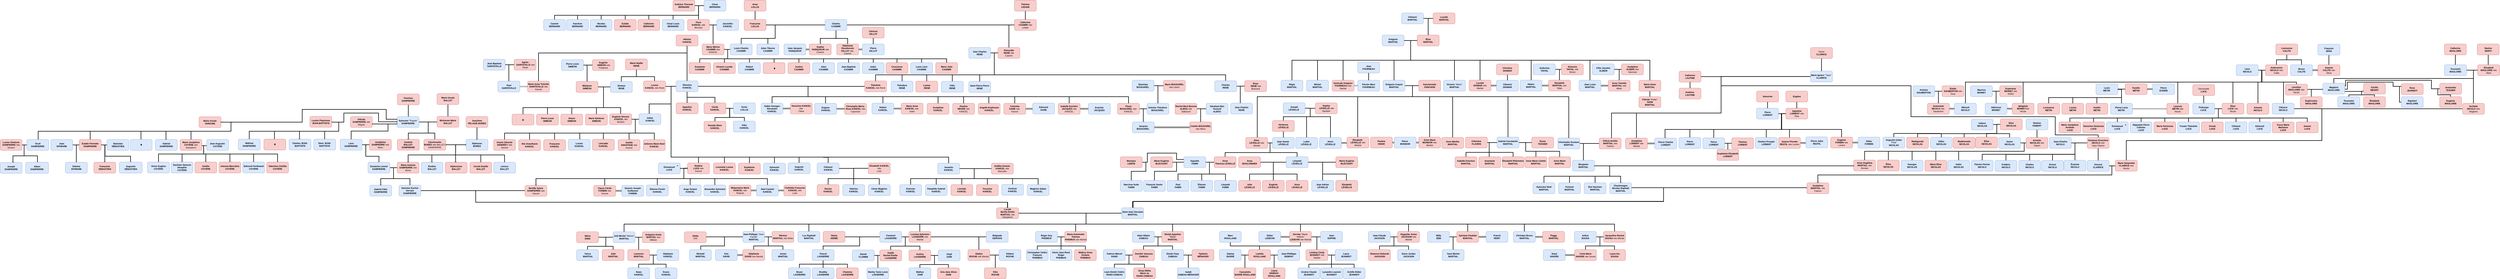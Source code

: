<mxfile version="20.5.3" type="device"><diagram id="91U0QUzROzTtz7Qb56GV" name="Page-1"><mxGraphModel dx="3021" dy="2323" grid="1" gridSize="10" guides="1" tooltips="1" connect="1" arrows="1" fold="1" page="1" pageScale="1" pageWidth="850" pageHeight="1100" math="0" shadow="0"><root><mxCell id="0"/><mxCell id="1" parent="0"/><mxCell id="cRX2xKb235NmOmNpDqm1-202" style="edgeStyle=orthogonalEdgeStyle;shape=connector;rounded=0;jumpSize=0;orthogonalLoop=1;jettySize=auto;html=1;exitX=0.5;exitY=0;exitDx=0;exitDy=0;entryX=0;entryY=0.5;entryDx=0;entryDy=0;labelBackgroundColor=default;strokeColor=#000000;strokeWidth=3;fontFamily=Helvetica;fontSize=11;fontColor=default;endArrow=none;endFill=0;" parent="1" source="cRX2xKb235NmOmNpDqm1-7" target="tBXC-45PkP4yl8mFm-JP-475" edge="1"><mxGeometry relative="1" as="geometry"><Array as="points"><mxPoint x="10935" y="-310"/><mxPoint x="10700" y="-310"/><mxPoint x="10700" y="-410"/><mxPoint x="9910" y="-410"/><mxPoint x="9910" y="-580"/><mxPoint x="8870" y="-580"/><mxPoint x="8870" y="-631"/></Array></mxGeometry></mxCell><mxCell id="dberlZsKx05mS-MW_dch-7" style="edgeStyle=orthogonalEdgeStyle;rounded=0;orthogonalLoop=1;jettySize=auto;html=1;exitX=1;exitY=0.5;exitDx=0;exitDy=0;strokeWidth=3;endArrow=none;endFill=0;" parent="1" source="dberlZsKx05mS-MW_dch-1" target="dberlZsKx05mS-MW_dch-3" edge="1"><mxGeometry relative="1" as="geometry"><mxPoint x="1770" y="46" as="targetPoint"/><Array as="points"><mxPoint x="2050" y="-4"/><mxPoint x="2050" y="60"/><mxPoint x="4963" y="60"/></Array></mxGeometry></mxCell><mxCell id="dberlZsKx05mS-MW_dch-8" style="edgeStyle=orthogonalEdgeStyle;rounded=0;orthogonalLoop=1;jettySize=auto;html=1;exitX=0;exitY=0.5;exitDx=0;exitDy=0;strokeWidth=3;endArrow=baseDash;endFill=0;" parent="1" source="dberlZsKx05mS-MW_dch-2" edge="1"><mxGeometry relative="1" as="geometry"><mxPoint x="4962" y="90" as="targetPoint"/><Array as="points"><mxPoint x="2050" y="-4"/><mxPoint x="2050" y="60"/><mxPoint x="4962" y="60"/></Array></mxGeometry></mxCell><mxCell id="JoRg5VCLtStinsreE8dI-134" style="edgeStyle=orthogonalEdgeStyle;rounded=0;orthogonalLoop=1;jettySize=auto;html=1;exitX=1;exitY=0.5;exitDx=0;exitDy=0;endArrow=none;endFill=0;strokeWidth=3;" parent="1" source="dberlZsKx05mS-MW_dch-3" target="JoRg5VCLtStinsreE8dI-6" edge="1"><mxGeometry relative="1" as="geometry"><Array as="points"><mxPoint x="5392.5" y="120"/><mxPoint x="5392.5" y="180"/><mxPoint x="2862.5" y="180"/></Array></mxGeometry></mxCell><mxCell id="dberlZsKx05mS-MW_dch-3" value="&lt;b&gt;Lucide Berthe&amp;nbsp;&lt;/b&gt;&lt;b&gt;Émilie MARTIAL &lt;/b&gt;née Dampierre" style="rounded=1;whiteSpace=wrap;html=1;fillColor=#f8cecc;strokeColor=#b85450;" parent="1" vertex="1"><mxGeometry x="4902.5" y="90" width="120" height="60" as="geometry"/></mxCell><mxCell id="JoRg5VCLtStinsreE8dI-1" style="edgeStyle=orthogonalEdgeStyle;rounded=0;orthogonalLoop=1;jettySize=auto;html=1;exitX=1;exitY=0.5;exitDx=0;exitDy=0;strokeWidth=3;endArrow=none;endFill=0;" parent="1" source="JoRg5VCLtStinsreE8dI-2" target="JoRg5VCLtStinsreE8dI-5" edge="1"><mxGeometry relative="1" as="geometry"><mxPoint x="7937" y="34" as="targetPoint"/><Array as="points"><mxPoint x="8380" y="-20"/><mxPoint x="8555" y="-20"/><mxPoint x="8555" y="55"/><mxPoint x="5650" y="55"/></Array></mxGeometry></mxCell><mxCell id="JoRg5VCLtStinsreE8dI-3" style="edgeStyle=orthogonalEdgeStyle;rounded=0;orthogonalLoop=1;jettySize=auto;html=1;exitX=0;exitY=0.5;exitDx=0;exitDy=0;strokeWidth=3;endArrow=none;endFill=0;entryX=0.5;entryY=0;entryDx=0;entryDy=0;" parent="1" source="JoRg5VCLtStinsreE8dI-4" target="JoRg5VCLtStinsreE8dI-5" edge="1"><mxGeometry relative="1" as="geometry"><mxPoint x="7937" y="34" as="targetPoint"/><Array as="points"><mxPoint x="9340" y="-20"/><mxPoint x="8555" y="-20"/><mxPoint x="8555" y="56"/><mxPoint x="5648" y="56"/></Array></mxGeometry></mxCell><mxCell id="JoRg5VCLtStinsreE8dI-135" style="edgeStyle=orthogonalEdgeStyle;rounded=0;orthogonalLoop=1;jettySize=auto;html=1;exitX=0;exitY=0.5;exitDx=0;exitDy=0;entryX=0.5;entryY=0;entryDx=0;entryDy=0;endArrow=none;endFill=0;strokeWidth=3;" parent="1" source="JoRg5VCLtStinsreE8dI-5" target="JoRg5VCLtStinsreE8dI-130" edge="1"><mxGeometry relative="1" as="geometry"><Array as="points"><mxPoint x="5392.5" y="120"/><mxPoint x="5392.5" y="180"/><mxPoint x="8286.5" y="180"/></Array></mxGeometry></mxCell><mxCell id="JoRg5VCLtStinsreE8dI-5" value="&lt;b&gt;Saint-Jean Gervaise MARTIAL&lt;/b&gt;" style="rounded=1;whiteSpace=wrap;html=1;fillColor=#dae8fc;strokeColor=#6c8ebf;" parent="1" vertex="1"><mxGeometry x="5587.5" y="90" width="120" height="60" as="geometry"/></mxCell><mxCell id="JoRg5VCLtStinsreE8dI-16" style="edgeStyle=orthogonalEdgeStyle;rounded=0;orthogonalLoop=1;jettySize=auto;html=1;exitX=1;exitY=0.5;exitDx=0;exitDy=0;entryX=0.5;entryY=0;entryDx=0;entryDy=0;strokeWidth=3;endArrow=none;endFill=0;" parent="1" source="JoRg5VCLtStinsreE8dI-6" target="JoRg5VCLtStinsreE8dI-7" edge="1"><mxGeometry relative="1" as="geometry"/></mxCell><mxCell id="JoRg5VCLtStinsreE8dI-27" style="edgeStyle=orthogonalEdgeStyle;rounded=0;orthogonalLoop=1;jettySize=auto;html=1;exitX=0;exitY=0.5;exitDx=0;exitDy=0;endArrow=none;endFill=0;strokeWidth=3;" parent="1" source="JoRg5VCLtStinsreE8dI-6" target="JoRg5VCLtStinsreE8dI-14" edge="1"><mxGeometry relative="1" as="geometry"><Array as="points"><mxPoint x="2762.5" y="252"/><mxPoint x="2762.5" y="302"/><mxPoint x="2802.5" y="302"/></Array></mxGeometry></mxCell><mxCell id="JoRg5VCLtStinsreE8dI-6" value="&lt;b&gt;Joël Michel &lt;/b&gt;&quot;Micher&quot;&lt;b&gt; MARTIAL&lt;/b&gt;" style="rounded=1;whiteSpace=wrap;html=1;fillColor=#dae8fc;strokeColor=#6c8ebf;" parent="1" vertex="1"><mxGeometry x="2802.5" y="222" width="120" height="60" as="geometry"/></mxCell><mxCell id="4FW21X1AEk7qneLOafgt-4" style="edgeStyle=orthogonalEdgeStyle;shape=connector;rounded=0;orthogonalLoop=1;jettySize=auto;html=1;exitX=1;exitY=0.5;exitDx=0;exitDy=0;labelBackgroundColor=default;fontFamily=Helvetica;fontSize=11;fontColor=default;endArrow=none;endFill=0;strokeColor=default;strokeWidth=3;" parent="1" source="JoRg5VCLtStinsreE8dI-7" target="4FW21X1AEk7qneLOafgt-3" edge="1"><mxGeometry relative="1" as="geometry"/></mxCell><object label="&lt;b&gt;Laurence &lt;br&gt;MARTIAL&lt;/b&gt;" Generation="2" id="JoRg5VCLtStinsreE8dI-7"><mxCell style="rounded=1;whiteSpace=wrap;html=1;fillColor=#f8cecc;strokeColor=#b85450;" parent="1" vertex="1"><mxGeometry x="2882.5" y="320" width="120" height="60" as="geometry"/></mxCell></object><mxCell id="JoRg5VCLtStinsreE8dI-17" style="edgeStyle=orthogonalEdgeStyle;rounded=0;orthogonalLoop=1;jettySize=auto;html=1;exitX=0;exitY=0.5;exitDx=0;exitDy=0;strokeWidth=3;endArrow=none;endFill=0;" parent="1" source="JoRg5VCLtStinsreE8dI-8" edge="1"><mxGeometry relative="1" as="geometry"><mxPoint x="2942.5" y="320" as="targetPoint"/></mxGeometry></mxCell><mxCell id="JoRg5VCLtStinsreE8dI-8" value="&lt;b&gt;Grégoise Annie MARTIAL &lt;/b&gt;née William" style="rounded=1;whiteSpace=wrap;html=1;fillColor=#f8cecc;strokeColor=#b85450;" parent="1" vertex="1"><mxGeometry x="2962.5" y="222" width="120" height="60" as="geometry"/></mxCell><mxCell id="JoRg5VCLtStinsreE8dI-26" style="edgeStyle=orthogonalEdgeStyle;rounded=0;orthogonalLoop=1;jettySize=auto;html=1;exitX=1;exitY=0.5;exitDx=0;exitDy=0;endArrow=none;endFill=0;strokeWidth=3;" parent="1" source="JoRg5VCLtStinsreE8dI-9" target="JoRg5VCLtStinsreE8dI-12" edge="1"><mxGeometry relative="1" as="geometry"><Array as="points"><mxPoint x="2762.5" y="252"/><mxPoint x="2762.5" y="302"/><mxPoint x="2662.5" y="302"/></Array></mxGeometry></mxCell><mxCell id="JoRg5VCLtStinsreE8dI-9" value="&lt;b&gt;Maria&lt;br&gt;DINIZ&lt;br&gt;&lt;/b&gt;" style="rounded=1;whiteSpace=wrap;html=1;fillColor=#f8cecc;strokeColor=#b85450;" parent="1" vertex="1"><mxGeometry x="2602.5" y="222" width="120" height="60" as="geometry"/></mxCell><mxCell id="JoRg5VCLtStinsreE8dI-11" value="&lt;b&gt;Joram&lt;br&gt;MARTIAL&lt;/b&gt;" style="rounded=1;whiteSpace=wrap;html=1;fillColor=#dae8fc;strokeColor=#6c8ebf;" parent="1" vertex="1"><mxGeometry x="3672.5" y="320" width="120" height="60" as="geometry"/></mxCell><mxCell id="JoRg5VCLtStinsreE8dI-12" value="&lt;b&gt;Yanco&lt;br&gt;&amp;nbsp;MARTIAL&lt;/b&gt;" style="rounded=1;whiteSpace=wrap;html=1;fillColor=#dae8fc;strokeColor=#6c8ebf;" parent="1" vertex="1"><mxGeometry x="2602.5" y="320" width="120" height="60" as="geometry"/></mxCell><mxCell id="JoRg5VCLtStinsreE8dI-14" value="&lt;b&gt;Julie &lt;br&gt;MARTIAL&lt;/b&gt;" style="rounded=1;whiteSpace=wrap;html=1;fillColor=#f8cecc;strokeColor=#b85450;" parent="1" vertex="1"><mxGeometry x="2742.5" y="320" width="120" height="60" as="geometry"/></mxCell><mxCell id="JoRg5VCLtStinsreE8dI-21" style="edgeStyle=orthogonalEdgeStyle;rounded=0;orthogonalLoop=1;jettySize=auto;html=1;exitX=1;exitY=0.5;exitDx=0;exitDy=0;entryX=0.5;entryY=0;entryDx=0;entryDy=0;strokeWidth=3;endArrow=none;endFill=0;" parent="1" source="JoRg5VCLtStinsreE8dI-22" target="JoRg5VCLtStinsreE8dI-23" edge="1"><mxGeometry relative="1" as="geometry"/></mxCell><mxCell id="zzsRk16WgHVuCl2RyC7t-3" style="edgeStyle=orthogonalEdgeStyle;rounded=0;orthogonalLoop=1;jettySize=auto;html=1;exitX=0;exitY=0.5;exitDx=0;exitDy=0;strokeWidth=3;endArrow=none;endFill=0;" parent="1" source="JoRg5VCLtStinsreE8dI-22" target="zzsRk16WgHVuCl2RyC7t-2" edge="1"><mxGeometry relative="1" as="geometry"><Array as="points"><mxPoint x="3412.5" y="250"/><mxPoint x="3412.5" y="300"/><mxPoint x="3282.5" y="300"/></Array></mxGeometry></mxCell><mxCell id="JoRg5VCLtStinsreE8dI-22" value="&lt;b&gt;Jean-Philippe&amp;nbsp;&lt;/b&gt;&quot;Jean-Claude&quot;&lt;b&gt; &lt;br&gt;MARTIAL&lt;/b&gt;" style="rounded=1;whiteSpace=wrap;html=1;fillColor=#dae8fc;strokeColor=#6c8ebf;" parent="1" vertex="1"><mxGeometry x="3512.5" y="220" width="120" height="60" as="geometry"/></mxCell><mxCell id="JoRg5VCLtStinsreE8dI-29" style="edgeStyle=orthogonalEdgeStyle;shape=link;rounded=0;orthogonalLoop=1;jettySize=auto;html=1;exitX=0;exitY=0.5;exitDx=0;exitDy=0;entryX=1;entryY=0.5;entryDx=0;entryDy=0;strokeWidth=2;" parent="1" source="JoRg5VCLtStinsreE8dI-23" target="JoRg5VCLtStinsreE8dI-28" edge="1"><mxGeometry relative="1" as="geometry"/></mxCell><mxCell id="JoRg5VCLtStinsreE8dI-23" value="&lt;b&gt;Stéphanie&lt;br&gt;DAVID&lt;/b&gt; née Martial" style="rounded=1;whiteSpace=wrap;html=1;fillColor=#f8cecc;strokeColor=#b85450;" parent="1" vertex="1"><mxGeometry x="3512.5" y="320" width="120" height="60" as="geometry"/></mxCell><mxCell id="JoRg5VCLtStinsreE8dI-24" style="edgeStyle=orthogonalEdgeStyle;rounded=0;orthogonalLoop=1;jettySize=auto;html=1;exitX=0;exitY=0.5;exitDx=0;exitDy=0;strokeWidth=3;endArrow=none;endFill=0;" parent="1" source="JoRg5VCLtStinsreE8dI-25" target="JoRg5VCLtStinsreE8dI-11" edge="1"><mxGeometry relative="1" as="geometry"><mxPoint x="3652.5" y="320" as="targetPoint"/></mxGeometry></mxCell><mxCell id="JoRg5VCLtStinsreE8dI-25" value="&lt;b&gt;Rémise &lt;br&gt;MARTIAL &lt;/b&gt;née Molia" style="rounded=1;whiteSpace=wrap;html=1;fillColor=#f8cecc;strokeColor=#b85450;" parent="1" vertex="1"><mxGeometry x="3672.5" y="220" width="120" height="60" as="geometry"/></mxCell><mxCell id="JoRg5VCLtStinsreE8dI-28" value="&lt;b&gt;Kim&lt;br&gt;DAVID&lt;/b&gt;" style="rounded=1;whiteSpace=wrap;html=1;fillColor=#dae8fc;strokeColor=#6c8ebf;" parent="1" vertex="1"><mxGeometry x="3362.5" y="320" width="120" height="60" as="geometry"/></mxCell><mxCell id="JoRg5VCLtStinsreE8dI-30" value="&lt;b&gt;Luc Raphaël&lt;br&gt;MARTIAL&lt;/b&gt;" style="rounded=1;whiteSpace=wrap;html=1;fillColor=#dae8fc;strokeColor=#6c8ebf;" parent="1" vertex="1"><mxGeometry x="3814.5" y="220" width="120" height="60" as="geometry"/></mxCell><mxCell id="JoRg5VCLtStinsreE8dI-53" style="edgeStyle=orthogonalEdgeStyle;rounded=0;orthogonalLoop=1;jettySize=auto;html=1;exitX=1;exitY=0.5;exitDx=0;exitDy=0;entryX=0.5;entryY=0;entryDx=0;entryDy=0;strokeWidth=3;endArrow=none;endFill=0;" parent="1" source="JoRg5VCLtStinsreE8dI-31" target="JoRg5VCLtStinsreE8dI-51" edge="1"><mxGeometry relative="1" as="geometry"/></mxCell><mxCell id="JoRg5VCLtStinsreE8dI-31" value="&lt;b&gt;Audrey&lt;br&gt;LASSERRE&lt;/b&gt;" style="rounded=1;whiteSpace=wrap;html=1;fillColor=#f8cecc;strokeColor=#b85450;strokeWidth=1;" parent="1" vertex="1"><mxGeometry x="4422.5" y="322" width="120" height="60" as="geometry"/></mxCell><mxCell id="JoRg5VCLtStinsreE8dI-32" style="edgeStyle=orthogonalEdgeStyle;rounded=0;orthogonalLoop=1;jettySize=auto;html=1;exitX=1;exitY=0.5;exitDx=0;exitDy=0;entryX=0.5;entryY=0;entryDx=0;entryDy=0;strokeWidth=3;endArrow=none;endFill=0;" parent="1" source="JoRg5VCLtStinsreE8dI-33" target="JoRg5VCLtStinsreE8dI-34" edge="1"><mxGeometry relative="1" as="geometry"/></mxCell><mxCell id="JoRg5VCLtStinsreE8dI-165" style="edgeStyle=orthogonalEdgeStyle;rounded=0;orthogonalLoop=1;jettySize=auto;html=1;exitX=0;exitY=0.5;exitDx=0;exitDy=0;endArrow=none;endFill=0;strokeWidth=3;" parent="1" source="JoRg5VCLtStinsreE8dI-33" edge="1"><mxGeometry relative="1" as="geometry"><mxPoint x="4092.5" y="300" as="targetPoint"/><Array as="points"><mxPoint x="4152.5" y="250"/><mxPoint x="4152.5" y="300"/></Array></mxGeometry></mxCell><mxCell id="JoRg5VCLtStinsreE8dI-33" value="&lt;b&gt;Fontenel&lt;br&gt;LASSERRE&lt;/b&gt;" style="rounded=1;whiteSpace=wrap;html=1;fillColor=#dae8fc;strokeColor=#6c8ebf;strokeWidth=1;" parent="1" vertex="1"><mxGeometry x="4262.5" y="220" width="120" height="60" as="geometry"/></mxCell><mxCell id="JoRg5VCLtStinsreE8dI-141" style="edgeStyle=orthogonalEdgeStyle;rounded=0;orthogonalLoop=1;jettySize=auto;html=1;exitX=0;exitY=0.5;exitDx=0;exitDy=0;strokeWidth=3;endArrow=none;endFill=0;" parent="1" source="JoRg5VCLtStinsreE8dI-34" target="JoRg5VCLtStinsreE8dI-140" edge="1"><mxGeometry relative="1" as="geometry"><Array as="points"><mxPoint x="4252.5" y="352"/></Array></mxGeometry></mxCell><mxCell id="JoRg5VCLtStinsreE8dI-163" value="" style="edgeStyle=orthogonalEdgeStyle;rounded=0;orthogonalLoop=1;jettySize=auto;html=1;endArrow=none;endFill=0;strokeWidth=3;exitX=1;exitY=0.5;exitDx=0;exitDy=0;" parent="1" source="JoRg5VCLtStinsreE8dI-162" target="JoRg5VCLtStinsreE8dI-140" edge="1"><mxGeometry relative="1" as="geometry"/></mxCell><mxCell id="JoRg5VCLtStinsreE8dI-34" value="&lt;b&gt;Gaëlle Rachel&amp;nbsp;&lt;/b&gt;&lt;b&gt;Émilie&lt;/b&gt;&lt;b&gt;&amp;nbsp;&lt;br&gt;LASSERRE&lt;/b&gt;" style="rounded=1;whiteSpace=wrap;html=1;fillColor=#f8cecc;strokeColor=#b85450;strokeWidth=1;" parent="1" vertex="1"><mxGeometry x="4262.5" y="322" width="120" height="60" as="geometry"/></mxCell><mxCell id="JoRg5VCLtStinsreE8dI-35" style="edgeStyle=orthogonalEdgeStyle;rounded=0;orthogonalLoop=1;jettySize=auto;html=1;exitX=0;exitY=0.5;exitDx=0;exitDy=0;strokeWidth=3;endArrow=none;endFill=0;" parent="1" source="JoRg5VCLtStinsreE8dI-36" target="JoRg5VCLtStinsreE8dI-31" edge="1"><mxGeometry relative="1" as="geometry"><mxPoint x="4402.5" y="320" as="targetPoint"/></mxGeometry></mxCell><mxCell id="JoRg5VCLtStinsreE8dI-44" style="edgeStyle=orthogonalEdgeStyle;rounded=0;orthogonalLoop=1;jettySize=auto;html=1;exitX=1;exitY=0.5;exitDx=0;exitDy=0;entryX=0.5;entryY=0;entryDx=0;entryDy=0;strokeWidth=3;endArrow=none;endFill=0;" parent="1" source="JoRg5VCLtStinsreE8dI-36" target="JoRg5VCLtStinsreE8dI-43" edge="1"><mxGeometry relative="1" as="geometry"><mxPoint x="4612.5" y="250" as="sourcePoint"/></mxGeometry></mxCell><mxCell id="JoRg5VCLtStinsreE8dI-36" value="&lt;b&gt;Luciana Sylvestre&lt;br&gt;LASSERRE &lt;/b&gt;née Martial" style="rounded=1;whiteSpace=wrap;html=1;fillColor=#f8cecc;strokeColor=#b85450;strokeWidth=1;" parent="1" vertex="1"><mxGeometry x="4422.5" y="220" width="120" height="60" as="geometry"/></mxCell><mxCell id="JoRg5VCLtStinsreE8dI-40" style="edgeStyle=orthogonalEdgeStyle;rounded=0;orthogonalLoop=1;jettySize=auto;html=1;exitX=1;exitY=0.5;exitDx=0;exitDy=0;strokeWidth=3;endArrow=none;endFill=0;" parent="1" source="JoRg5VCLtStinsreE8dI-37" target="JoRg5VCLtStinsreE8dI-38" edge="1"><mxGeometry relative="1" as="geometry"><Array as="points"><mxPoint x="4152.5" y="250"/><mxPoint x="4152.5" y="300"/><mxPoint x="3952.5" y="300"/></Array></mxGeometry></mxCell><mxCell id="JoRg5VCLtStinsreE8dI-37" value="&lt;b&gt;Rama&lt;br&gt;SIDIB&lt;/b&gt;&lt;b&gt;É&lt;/b&gt;&lt;b&gt;&lt;br&gt;&lt;/b&gt;" style="rounded=1;whiteSpace=wrap;html=1;fillColor=#f8cecc;strokeColor=#b85450;" parent="1" vertex="1"><mxGeometry x="3952.5" y="220" width="120" height="60" as="geometry"/></mxCell><mxCell id="zzsRk16WgHVuCl2RyC7t-15" style="edgeStyle=orthogonalEdgeStyle;shape=connector;rounded=0;orthogonalLoop=1;jettySize=auto;html=1;exitX=0.5;exitY=1;exitDx=0;exitDy=0;labelBackgroundColor=default;fontFamily=Helvetica;fontSize=11;fontColor=default;endArrow=none;endFill=0;strokeColor=default;strokeWidth=3;" parent="1" source="JoRg5VCLtStinsreE8dI-38" target="zzsRk16WgHVuCl2RyC7t-13" edge="1"><mxGeometry relative="1" as="geometry"/></mxCell><mxCell id="JoRg5VCLtStinsreE8dI-38" value="&lt;b&gt;Pascal&lt;br&gt;LASSERRE&lt;/b&gt;" style="rounded=1;whiteSpace=wrap;html=1;fillColor=#dae8fc;strokeColor=#6c8ebf;strokeWidth=1;" parent="1" vertex="1"><mxGeometry x="3892.5" y="320" width="120" height="60" as="geometry"/></mxCell><mxCell id="JoRg5VCLtStinsreE8dI-45" style="edgeStyle=orthogonalEdgeStyle;rounded=0;orthogonalLoop=1;jettySize=auto;html=1;exitX=0;exitY=0.5;exitDx=0;exitDy=0;entryX=0.5;entryY=0;entryDx=0;entryDy=0;strokeWidth=3;endArrow=none;endFill=0;" parent="1" source="JoRg5VCLtStinsreE8dI-42" target="JoRg5VCLtStinsreE8dI-43" edge="1"><mxGeometry relative="1" as="geometry"><mxPoint x="4825.5" y="320" as="targetPoint"/></mxGeometry></mxCell><mxCell id="JoRg5VCLtStinsreE8dI-42" value="&lt;b&gt;Belgrade &lt;br&gt;GERVAIS&lt;/b&gt;" style="rounded=1;whiteSpace=wrap;html=1;fillColor=#dae8fc;strokeColor=#6c8ebf;" parent="1" vertex="1"><mxGeometry x="4845.5" y="220" width="120" height="60" as="geometry"/></mxCell><mxCell id="JoRg5VCLtStinsreE8dI-48" style="edgeStyle=orthogonalEdgeStyle;rounded=0;orthogonalLoop=1;jettySize=auto;html=1;exitX=1;exitY=0.5;exitDx=0;exitDy=0;strokeWidth=3;endArrow=none;endFill=0;" parent="1" source="JoRg5VCLtStinsreE8dI-43" target="JoRg5VCLtStinsreE8dI-47" edge="1"><mxGeometry relative="1" as="geometry"/></mxCell><mxCell id="JoRg5VCLtStinsreE8dI-43" value="&lt;b&gt;Gladys&lt;br&gt;ROCHE &lt;/b&gt;née Martial" style="rounded=1;whiteSpace=wrap;html=1;fillColor=#f8cecc;strokeColor=#b85450;" parent="1" vertex="1"><mxGeometry x="4745.5" y="320" width="120" height="60" as="geometry"/></mxCell><mxCell id="JoRg5VCLtStinsreE8dI-49" style="edgeStyle=orthogonalEdgeStyle;rounded=0;orthogonalLoop=1;jettySize=auto;html=1;exitX=0;exitY=0.5;exitDx=0;exitDy=0;entryX=0.5;entryY=0;entryDx=0;entryDy=0;strokeWidth=3;endArrow=none;endFill=0;" parent="1" source="JoRg5VCLtStinsreE8dI-46" target="JoRg5VCLtStinsreE8dI-47" edge="1"><mxGeometry relative="1" as="geometry"><mxPoint x="4895.5" y="410" as="targetPoint"/></mxGeometry></mxCell><mxCell id="JoRg5VCLtStinsreE8dI-46" value="&lt;b&gt;Klébert&lt;br&gt;ROCHE&lt;br&gt;&lt;/b&gt;" style="rounded=1;whiteSpace=wrap;html=1;fillColor=#dae8fc;strokeColor=#6c8ebf;" parent="1" vertex="1"><mxGeometry x="4915.5" y="320" width="120" height="60" as="geometry"/></mxCell><UserObject label="&lt;b&gt;Kléa&lt;br&gt;ROCHE&lt;/b&gt;" Generation="1" id="JoRg5VCLtStinsreE8dI-47"><mxCell style="rounded=1;whiteSpace=wrap;html=1;fillColor=#f8cecc;strokeColor=#b85450;" parent="1" vertex="1"><mxGeometry x="4835.5" y="420" width="120" height="60" as="geometry"/></mxCell></UserObject><mxCell id="JoRg5VCLtStinsreE8dI-54" style="edgeStyle=orthogonalEdgeStyle;rounded=0;orthogonalLoop=1;jettySize=auto;html=1;exitX=0;exitY=0.5;exitDx=0;exitDy=0;strokeWidth=3;endArrow=none;endFill=0;" parent="1" source="JoRg5VCLtStinsreE8dI-50" target="JoRg5VCLtStinsreE8dI-52" edge="1"><mxGeometry relative="1" as="geometry"/></mxCell><mxCell id="JoRg5VCLtStinsreE8dI-50" value="&lt;b&gt;Virgil&lt;br&gt;ZAMI&lt;br&gt;&lt;/b&gt;" style="rounded=1;whiteSpace=wrap;html=1;fillColor=#dae8fc;strokeColor=#6c8ebf;strokeWidth=1;" parent="1" vertex="1"><mxGeometry x="4582.5" y="322" width="120" height="60" as="geometry"/></mxCell><mxCell id="JoRg5VCLtStinsreE8dI-51" value="&lt;b&gt;Mathys&lt;br&gt;ZAMI&lt;br&gt;&lt;/b&gt;" style="rounded=1;whiteSpace=wrap;html=1;fillColor=#dae8fc;strokeColor=#6c8ebf;strokeWidth=1;" parent="1" vertex="1"><mxGeometry x="4422.5" y="420" width="120" height="60" as="geometry"/></mxCell><mxCell id="JoRg5VCLtStinsreE8dI-52" value="&lt;b&gt;Aria Jane Alicia&lt;br&gt;ZAMI&lt;br&gt;&lt;/b&gt;" style="rounded=1;whiteSpace=wrap;html=1;fillColor=#f8cecc;strokeColor=#b85450;fontColor=default;strokeWidth=1;" parent="1" vertex="1"><mxGeometry x="4578.5" y="420" width="120" height="60" as="geometry"/></mxCell><mxCell id="JoRg5VCLtStinsreE8dI-55" value="&lt;b&gt;Mallory Anna Océane&lt;br&gt;PHEMIUS&lt;/b&gt;" style="rounded=1;whiteSpace=wrap;html=1;fillColor=#f8cecc;strokeColor=#b85450;" parent="1" vertex="1"><mxGeometry x="5328.5" y="320" width="120" height="60" as="geometry"/></mxCell><mxCell id="JoRg5VCLtStinsreE8dI-56" style="edgeStyle=orthogonalEdgeStyle;rounded=0;orthogonalLoop=1;jettySize=auto;html=1;exitX=1;exitY=0.5;exitDx=0;exitDy=0;entryX=0.5;entryY=0;entryDx=0;entryDy=0;strokeWidth=3;endArrow=none;endFill=0;" parent="1" source="JoRg5VCLtStinsreE8dI-57" target="JoRg5VCLtStinsreE8dI-58" edge="1"><mxGeometry relative="1" as="geometry"/></mxCell><mxCell id="JoRg5VCLtStinsreE8dI-57" value="&lt;b&gt;Roger Guy&lt;br&gt;PHEMIUS&lt;/b&gt;" style="rounded=1;whiteSpace=wrap;html=1;fillColor=#dae8fc;strokeColor=#6c8ebf;" parent="1" vertex="1"><mxGeometry x="5115.5" y="220" width="120" height="60" as="geometry"/></mxCell><mxCell id="JoRg5VCLtStinsreE8dI-58" value="&lt;b&gt;Christopher Cédric François&lt;br&gt;PHEMIUS&lt;/b&gt;" style="rounded=1;whiteSpace=wrap;html=1;fillColor=#dae8fc;strokeColor=#6c8ebf;" parent="1" vertex="1"><mxGeometry x="5065.5" y="320" width="120" height="60" as="geometry"/></mxCell><mxCell id="JoRg5VCLtStinsreE8dI-59" style="edgeStyle=orthogonalEdgeStyle;rounded=0;orthogonalLoop=1;jettySize=auto;html=1;exitX=0;exitY=0.5;exitDx=0;exitDy=0;strokeWidth=3;endArrow=none;endFill=0;" parent="1" source="JoRg5VCLtStinsreE8dI-60" target="JoRg5VCLtStinsreE8dI-55" edge="1"><mxGeometry relative="1" as="geometry"><mxPoint x="5255.5" y="320" as="targetPoint"/></mxGeometry></mxCell><mxCell id="JoRg5VCLtStinsreE8dI-62" style="edgeStyle=orthogonalEdgeStyle;rounded=0;orthogonalLoop=1;jettySize=auto;html=1;exitX=0;exitY=0.5;exitDx=0;exitDy=0;strokeWidth=3;endArrow=none;endFill=0;" parent="1" source="JoRg5VCLtStinsreE8dI-60" target="JoRg5VCLtStinsreE8dI-61" edge="1"><mxGeometry relative="1" as="geometry"/></mxCell><mxCell id="JoRg5VCLtStinsreE8dI-60" value="&lt;b&gt;Marie-Antoinette Thérèse&lt;br&gt;PHEMIUS &lt;/b&gt;née Martial" style="rounded=1;whiteSpace=wrap;html=1;fillColor=#f8cecc;strokeColor=#b85450;" parent="1" vertex="1"><mxGeometry x="5275.5" y="220" width="120" height="60" as="geometry"/></mxCell><mxCell id="JoRg5VCLtStinsreE8dI-61" value="&lt;b&gt;Kévin Jean René Roger&lt;br&gt;PHEMIUS&lt;/b&gt;" style="rounded=1;whiteSpace=wrap;html=1;fillColor=#dae8fc;strokeColor=#6c8ebf;" parent="1" vertex="1"><mxGeometry x="5195.5" y="320" width="120" height="60" as="geometry"/></mxCell><mxCell id="JoRg5VCLtStinsreE8dI-80" style="edgeStyle=orthogonalEdgeStyle;rounded=0;orthogonalLoop=1;jettySize=auto;html=1;exitX=1;exitY=0.5;exitDx=0;exitDy=0;entryX=0.5;entryY=0;entryDx=0;entryDy=0;strokeWidth=3;endArrow=none;endFill=0;" parent="1" source="JoRg5VCLtStinsreE8dI-63" target="JoRg5VCLtStinsreE8dI-79" edge="1"><mxGeometry relative="1" as="geometry"/></mxCell><mxCell id="JoRg5VCLtStinsreE8dI-63" value="&lt;b&gt;Dimitri Gary&lt;br&gt;ZABEAU&lt;/b&gt;" style="rounded=1;whiteSpace=wrap;html=1;fillColor=#dae8fc;strokeColor=#6c8ebf;" parent="1" vertex="1"><mxGeometry x="5806.5" y="320" width="120" height="60" as="geometry"/></mxCell><mxCell id="JoRg5VCLtStinsreE8dI-64" style="edgeStyle=orthogonalEdgeStyle;rounded=0;orthogonalLoop=1;jettySize=auto;html=1;exitX=1;exitY=0.5;exitDx=0;exitDy=0;entryX=0.5;entryY=0;entryDx=0;entryDy=0;strokeWidth=3;endArrow=none;endFill=0;" parent="1" source="JoRg5VCLtStinsreE8dI-65" target="JoRg5VCLtStinsreE8dI-66" edge="1"><mxGeometry relative="1" as="geometry"/></mxCell><mxCell id="JoRg5VCLtStinsreE8dI-65" value="&lt;b&gt;Alain Hilaire&lt;br&gt;ZABEAU&lt;/b&gt;" style="rounded=1;whiteSpace=wrap;html=1;fillColor=#dae8fc;strokeColor=#6c8ebf;" parent="1" vertex="1"><mxGeometry x="5646.5" y="220" width="120" height="60" as="geometry"/></mxCell><mxCell id="JoRg5VCLtStinsreE8dI-77" style="edgeStyle=orthogonalEdgeStyle;rounded=0;orthogonalLoop=1;jettySize=auto;html=1;exitX=0;exitY=0.5;exitDx=0;exitDy=0;strokeWidth=3;endArrow=none;endFill=0;" parent="1" source="JoRg5VCLtStinsreE8dI-66" target="JoRg5VCLtStinsreE8dI-73" edge="1"><mxGeometry relative="1" as="geometry"/></mxCell><mxCell id="JoRg5VCLtStinsreE8dI-66" value="&lt;b&gt;Jennifer Vanessa&lt;br&gt;ZABEAU&lt;/b&gt;" style="rounded=1;whiteSpace=wrap;html=1;fillColor=#f8cecc;strokeColor=#b85450;" parent="1" vertex="1"><mxGeometry x="5647.5" y="320" width="120" height="60" as="geometry"/></mxCell><mxCell id="JoRg5VCLtStinsreE8dI-67" style="edgeStyle=orthogonalEdgeStyle;rounded=0;orthogonalLoop=1;jettySize=auto;html=1;exitX=0;exitY=0.5;exitDx=0;exitDy=0;strokeWidth=3;endArrow=none;endFill=0;" parent="1" source="JoRg5VCLtStinsreE8dI-69" target="JoRg5VCLtStinsreE8dI-63" edge="1"><mxGeometry relative="1" as="geometry"><mxPoint x="5786.5" y="320" as="targetPoint"/></mxGeometry></mxCell><mxCell id="JoRg5VCLtStinsreE8dI-69" value="&lt;b&gt;Nisida Appoline &lt;/b&gt;&quot;Nikita&quot;&lt;br&gt;&lt;b&gt;MARTIAL&lt;/b&gt;" style="rounded=1;whiteSpace=wrap;html=1;fillColor=#f8cecc;strokeColor=#b85450;" parent="1" vertex="1"><mxGeometry x="5806.5" y="220" width="120" height="60" as="geometry"/></mxCell><mxCell id="JoRg5VCLtStinsreE8dI-76" style="edgeStyle=orthogonalEdgeStyle;rounded=0;orthogonalLoop=1;jettySize=auto;html=1;exitX=1;exitY=0.5;exitDx=0;exitDy=0;strokeWidth=3;endArrow=none;endFill=0;" parent="1" source="JoRg5VCLtStinsreE8dI-71" target="JoRg5VCLtStinsreE8dI-74" edge="1"><mxGeometry relative="1" as="geometry"/></mxCell><mxCell id="JoRg5VCLtStinsreE8dI-71" value="&lt;b&gt;Fabrice Marcel&lt;br&gt;RANO&lt;/b&gt;" style="rounded=1;whiteSpace=wrap;html=1;fillColor=#dae8fc;strokeColor=#6c8ebf;" parent="1" vertex="1"><mxGeometry x="5487.5" y="320" width="120" height="60" as="geometry"/></mxCell><mxCell id="JoRg5VCLtStinsreE8dI-73" value="&lt;b&gt;Divya Nikita &lt;br&gt;Marie-Jo&lt;br&gt;RANO-ZABEAU&lt;/b&gt;" style="rounded=1;whiteSpace=wrap;html=1;fillColor=#f8cecc;strokeColor=#b85450;" parent="1" vertex="1"><mxGeometry x="5652.5" y="420" width="120" height="60" as="geometry"/></mxCell><UserObject label="&lt;b&gt;Liam Dimitri Cédric&lt;br&gt;RANO-ZABEAU&lt;/b&gt;" tooltip="" id="JoRg5VCLtStinsreE8dI-74"><mxCell style="rounded=1;whiteSpace=wrap;html=1;fillColor=#dae8fc;strokeColor=#6c8ebf;" parent="1" vertex="1"><mxGeometry x="5487.5" y="420" width="120" height="60" as="geometry"/></mxCell></UserObject><mxCell id="JoRg5VCLtStinsreE8dI-81" style="edgeStyle=orthogonalEdgeStyle;rounded=0;orthogonalLoop=1;jettySize=auto;html=1;exitX=0;exitY=0.5;exitDx=0;exitDy=0;strokeWidth=3;endArrow=none;endFill=0;" parent="1" source="JoRg5VCLtStinsreE8dI-78" edge="1"><mxGeometry relative="1" as="geometry"><mxPoint x="5952.5" y="420" as="targetPoint"/></mxGeometry></mxCell><mxCell id="JoRg5VCLtStinsreE8dI-78" value="&lt;b&gt;Tiphaine&lt;br&gt;M&lt;/b&gt;&lt;b&gt;É&lt;/b&gt;&lt;b&gt;NAGER&lt;/b&gt;" style="rounded=1;whiteSpace=wrap;html=1;fillColor=#f8cecc;strokeColor=#b85450;" parent="1" vertex="1"><mxGeometry x="5972.5" y="320" width="120" height="60" as="geometry"/></mxCell><mxCell id="JoRg5VCLtStinsreE8dI-79" value="&lt;b&gt;Isaïah&lt;br&gt;ZABEAU-M&lt;/b&gt;&lt;b&gt;É&lt;/b&gt;&lt;b&gt;NAGER&lt;/b&gt;" style="rounded=1;whiteSpace=wrap;html=1;fillColor=#dae8fc;strokeColor=#6c8ebf;" parent="1" vertex="1"><mxGeometry x="5892.5" y="420" width="120" height="60" as="geometry"/></mxCell><mxCell id="JoRg5VCLtStinsreE8dI-88" style="edgeStyle=orthogonalEdgeStyle;rounded=0;orthogonalLoop=1;jettySize=auto;html=1;exitX=0.5;exitY=1;exitDx=0;exitDy=0;entryX=0.5;entryY=0;entryDx=0;entryDy=0;strokeWidth=3;endArrow=none;endFill=0;" parent="1" source="JoRg5VCLtStinsreE8dI-82" target="JoRg5VCLtStinsreE8dI-86" edge="1"><mxGeometry relative="1" as="geometry"/></mxCell><mxCell id="JoRg5VCLtStinsreE8dI-82" value="&lt;b&gt;Marc&lt;br&gt;ROULLAND&lt;/b&gt;" style="rounded=1;whiteSpace=wrap;html=1;fillColor=#dae8fc;strokeColor=#6c8ebf;" parent="1" vertex="1"><mxGeometry x="6122.5" y="220" width="120" height="60" as="geometry"/></mxCell><mxCell id="JoRg5VCLtStinsreE8dI-90" style="edgeStyle=orthogonalEdgeStyle;rounded=0;orthogonalLoop=1;jettySize=auto;html=1;exitX=0.5;exitY=1;exitDx=0;exitDy=0;entryX=0.5;entryY=0;entryDx=0;entryDy=0;strokeWidth=3;endArrow=none;endFill=0;" parent="1" source="JoRg5VCLtStinsreE8dI-83" target="JoRg5VCLtStinsreE8dI-86" edge="1"><mxGeometry relative="1" as="geometry"/></mxCell><mxCell id="JoRg5VCLtStinsreE8dI-91" style="edgeStyle=orthogonalEdgeStyle;rounded=0;orthogonalLoop=1;jettySize=auto;html=1;exitX=1;exitY=0.5;exitDx=0;exitDy=0;strokeWidth=3;endArrow=none;endFill=0;" parent="1" source="JoRg5VCLtStinsreE8dI-83" target="JoRg5VCLtStinsreE8dI-87" edge="1"><mxGeometry relative="1" as="geometry"/></mxCell><mxCell id="JoRg5VCLtStinsreE8dI-83" value="&lt;b&gt;Gernita &lt;/b&gt;&quot;Marie-Hélène&quot;&lt;br&gt;&lt;b&gt;LEDEVIN &lt;/b&gt;née Martial" style="rounded=1;whiteSpace=wrap;html=1;fillColor=#f8cecc;strokeColor=#b85450;" parent="1" vertex="1"><mxGeometry x="6506.5" y="220" width="120" height="60" as="geometry"/></mxCell><mxCell id="JoRg5VCLtStinsreE8dI-93" style="edgeStyle=orthogonalEdgeStyle;rounded=0;orthogonalLoop=1;jettySize=auto;html=1;exitX=1;exitY=0.5;exitDx=0;exitDy=0;entryX=0;entryY=0.5;entryDx=0;entryDy=0;shape=link;strokeWidth=2;" parent="1" source="JoRg5VCLtStinsreE8dI-84" target="JoRg5VCLtStinsreE8dI-83" edge="1"><mxGeometry relative="1" as="geometry"/></mxCell><mxCell id="JoRg5VCLtStinsreE8dI-84" value="&lt;b&gt;Didier&lt;br&gt;LEDEVIN&lt;/b&gt;" style="rounded=1;whiteSpace=wrap;html=1;fillColor=#dae8fc;strokeColor=#6c8ebf;" parent="1" vertex="1"><mxGeometry x="6338.5" y="220" width="120" height="60" as="geometry"/></mxCell><mxCell id="JoRg5VCLtStinsreE8dI-92" style="edgeStyle=orthogonalEdgeStyle;rounded=0;orthogonalLoop=1;jettySize=auto;html=1;exitX=0;exitY=0.5;exitDx=0;exitDy=0;strokeWidth=3;endArrow=none;endFill=0;" parent="1" source="JoRg5VCLtStinsreE8dI-85" edge="1"><mxGeometry relative="1" as="geometry"><mxPoint x="6656.5" y="320" as="targetPoint"/></mxGeometry></mxCell><mxCell id="JoRg5VCLtStinsreE8dI-85" value="&lt;b&gt;Jean&lt;br&gt;SOPHIE&lt;/b&gt;" style="rounded=1;whiteSpace=wrap;html=1;fillColor=#dae8fc;strokeColor=#6c8ebf;" parent="1" vertex="1"><mxGeometry x="6676.5" y="220" width="120" height="60" as="geometry"/></mxCell><mxCell id="JoRg5VCLtStinsreE8dI-99" style="edgeStyle=orthogonalEdgeStyle;rounded=0;orthogonalLoop=1;jettySize=auto;html=1;exitX=0;exitY=0.5;exitDx=0;exitDy=0;strokeWidth=3;endArrow=none;endFill=0;" parent="1" source="JoRg5VCLtStinsreE8dI-86" edge="1"><mxGeometry relative="1" as="geometry"><mxPoint x="6262.5" y="420" as="targetPoint"/></mxGeometry></mxCell><mxCell id="JoRg5VCLtStinsreE8dI-100" style="edgeStyle=orthogonalEdgeStyle;rounded=0;orthogonalLoop=1;jettySize=auto;html=1;exitX=1;exitY=0.5;exitDx=0;exitDy=0;strokeWidth=3;endArrow=none;endFill=0;" parent="1" source="JoRg5VCLtStinsreE8dI-86" target="JoRg5VCLtStinsreE8dI-97" edge="1"><mxGeometry relative="1" as="geometry"/></mxCell><mxCell id="JoRg5VCLtStinsreE8dI-86" value="&lt;b&gt;Laetitia&lt;br&gt;ROULLAND&lt;/b&gt;" style="rounded=1;whiteSpace=wrap;html=1;fillColor=#f8cecc;strokeColor=#b85450;" parent="1" vertex="1"><mxGeometry x="6282.5" y="320" width="120" height="60" as="geometry"/></mxCell><mxCell id="JoRg5VCLtStinsreE8dI-106" style="edgeStyle=orthogonalEdgeStyle;rounded=0;orthogonalLoop=1;jettySize=auto;html=1;exitX=1;exitY=0.5;exitDx=0;exitDy=0;strokeWidth=3;endArrow=none;endFill=0;" parent="1" source="JoRg5VCLtStinsreE8dI-87" target="JoRg5VCLtStinsreE8dI-104" edge="1"><mxGeometry relative="1" as="geometry"/></mxCell><mxCell id="JoRg5VCLtStinsreE8dI-108" style="edgeStyle=orthogonalEdgeStyle;rounded=0;orthogonalLoop=1;jettySize=auto;html=1;exitX=1;exitY=0.5;exitDx=0;exitDy=0;strokeWidth=3;endArrow=none;endFill=0;" parent="1" source="JoRg5VCLtStinsreE8dI-87" target="JoRg5VCLtStinsreE8dI-105" edge="1"><mxGeometry relative="1" as="geometry"/></mxCell><mxCell id="JoRg5VCLtStinsreE8dI-87" value="&lt;b&gt;Lindsay Cindy&lt;br&gt;JEANNOT &lt;/b&gt;née Sophie" style="rounded=1;whiteSpace=wrap;html=1;fillColor=#f8cecc;strokeColor=#b85450;" parent="1" vertex="1"><mxGeometry x="6596.5" y="320" width="120" height="60" as="geometry"/></mxCell><mxCell id="JoRg5VCLtStinsreE8dI-98" style="edgeStyle=orthogonalEdgeStyle;rounded=0;orthogonalLoop=1;jettySize=auto;html=1;exitX=1;exitY=0.5;exitDx=0;exitDy=0;entryX=0.5;entryY=0;entryDx=0;entryDy=0;strokeWidth=3;endArrow=none;endFill=0;" parent="1" source="JoRg5VCLtStinsreE8dI-94" target="JoRg5VCLtStinsreE8dI-96" edge="1"><mxGeometry relative="1" as="geometry"/></mxCell><mxCell id="JoRg5VCLtStinsreE8dI-94" value="&lt;b&gt;Gäetan&lt;br&gt;BADR&lt;/b&gt;&lt;b&gt;É&lt;/b&gt;" style="rounded=1;whiteSpace=wrap;html=1;fillColor=#dae8fc;strokeColor=#6c8ebf;" parent="1" vertex="1"><mxGeometry x="6122.5" y="320" width="120" height="60" as="geometry"/></mxCell><mxCell id="JoRg5VCLtStinsreE8dI-101" style="edgeStyle=orthogonalEdgeStyle;rounded=0;orthogonalLoop=1;jettySize=auto;html=1;exitX=0;exitY=0.5;exitDx=0;exitDy=0;strokeWidth=3;endArrow=none;endFill=0;" parent="1" source="JoRg5VCLtStinsreE8dI-95" edge="1"><mxGeometry relative="1" as="geometry"><mxPoint x="6422.5" y="420" as="targetPoint"/></mxGeometry></mxCell><mxCell id="JoRg5VCLtStinsreE8dI-95" value="&lt;b&gt;Jean-Phillippe&lt;/b&gt;&lt;br&gt;&lt;b&gt;DEBRAY&lt;/b&gt;" style="rounded=1;whiteSpace=wrap;html=1;fillColor=#dae8fc;strokeColor=#6c8ebf;" parent="1" vertex="1"><mxGeometry x="6442.5" y="320" width="120" height="60" as="geometry"/></mxCell><mxCell id="JoRg5VCLtStinsreE8dI-96" value="&lt;b&gt;Cassandra&lt;br&gt;&lt;/b&gt;&lt;b&gt;BADR&lt;/b&gt;&lt;b&gt;É-&lt;/b&gt;&lt;b&gt;ROULLAND&lt;/b&gt;" style="rounded=1;whiteSpace=wrap;html=1;fillColor=#f8cecc;strokeColor=#b85450;" parent="1" vertex="1"><mxGeometry x="6202.5" y="420" width="120" height="60" as="geometry"/></mxCell><mxCell id="JoRg5VCLtStinsreE8dI-97" value="&lt;b&gt;Léana&lt;br&gt;&lt;/b&gt;&lt;b&gt;DEBRAY-&lt;/b&gt;&lt;b&gt;ROULLAND&lt;/b&gt;" style="rounded=1;whiteSpace=wrap;html=1;fillColor=#f8cecc;strokeColor=#b85450;" parent="1" vertex="1"><mxGeometry x="6362.5" y="420" width="120" height="60" as="geometry"/></mxCell><mxCell id="JoRg5VCLtStinsreE8dI-107" style="edgeStyle=orthogonalEdgeStyle;rounded=0;orthogonalLoop=1;jettySize=auto;html=1;exitX=0;exitY=0.5;exitDx=0;exitDy=0;strokeWidth=3;endArrow=none;endFill=0;" parent="1" source="JoRg5VCLtStinsreE8dI-102" target="JoRg5VCLtStinsreE8dI-103" edge="1"><mxGeometry relative="1" as="geometry"/></mxCell><mxCell id="JoRg5VCLtStinsreE8dI-102" value="&lt;b&gt;Laury&lt;br&gt;JEANNOT&lt;/b&gt;" style="rounded=1;whiteSpace=wrap;html=1;fillColor=#dae8fc;strokeColor=#6c8ebf;" parent="1" vertex="1"><mxGeometry x="6756.5" y="320" width="120" height="60" as="geometry"/></mxCell><mxCell id="JoRg5VCLtStinsreE8dI-103" value="&lt;b&gt;Achille Didier&lt;br&gt;JEANNOT&lt;/b&gt;" style="rounded=1;whiteSpace=wrap;html=1;fillColor=#dae8fc;strokeColor=#6c8ebf;" parent="1" vertex="1"><mxGeometry x="6800.5" y="420" width="120" height="60" as="geometry"/></mxCell><mxCell id="JoRg5VCLtStinsreE8dI-104" value="&lt;b&gt;Arsène Claude&lt;br&gt;JEANNOT&lt;/b&gt;" style="rounded=1;whiteSpace=wrap;html=1;fillColor=#dae8fc;strokeColor=#6c8ebf;" parent="1" vertex="1"><mxGeometry x="6552.5" y="420" width="120" height="60" as="geometry"/></mxCell><mxCell id="JoRg5VCLtStinsreE8dI-105" value="&lt;b&gt;Lysandre Laurent&lt;br&gt;JEANNOT&lt;/b&gt;" style="rounded=1;whiteSpace=wrap;html=1;fillColor=#dae8fc;strokeColor=#6c8ebf;" parent="1" vertex="1"><mxGeometry x="6676.5" y="420" width="120" height="60" as="geometry"/></mxCell><mxCell id="JoRg5VCLtStinsreE8dI-109" value="&lt;b&gt;Davis Jordan&lt;br&gt;JACKSON&lt;/b&gt;" style="rounded=1;whiteSpace=wrap;html=1;fillColor=#dae8fc;strokeColor=#6c8ebf;" parent="1" vertex="1"><mxGeometry x="7098.5" y="320" width="120" height="60" as="geometry"/></mxCell><mxCell id="JoRg5VCLtStinsreE8dI-110" style="edgeStyle=orthogonalEdgeStyle;rounded=0;orthogonalLoop=1;jettySize=auto;html=1;exitX=1;exitY=0.5;exitDx=0;exitDy=0;entryX=0.5;entryY=0;entryDx=0;entryDy=0;strokeWidth=3;endArrow=none;endFill=0;" parent="1" source="JoRg5VCLtStinsreE8dI-111" target="JoRg5VCLtStinsreE8dI-112" edge="1"><mxGeometry relative="1" as="geometry"/></mxCell><mxCell id="JoRg5VCLtStinsreE8dI-111" value="&lt;b&gt;Jean-Claude&lt;br&gt;JACKSON&lt;/b&gt;" style="rounded=1;whiteSpace=wrap;html=1;fillColor=#dae8fc;strokeColor=#6c8ebf;" parent="1" vertex="1"><mxGeometry x="6938.5" y="220" width="120" height="60" as="geometry"/></mxCell><mxCell id="JoRg5VCLtStinsreE8dI-112" value="&lt;b&gt;Shannon Deborah&lt;br&gt;JACKSON&lt;/b&gt;" style="rounded=1;whiteSpace=wrap;html=1;fillColor=#f8cecc;strokeColor=#b85450;" parent="1" vertex="1"><mxGeometry x="6939.5" y="320" width="120" height="60" as="geometry"/></mxCell><mxCell id="JoRg5VCLtStinsreE8dI-113" style="edgeStyle=orthogonalEdgeStyle;rounded=0;orthogonalLoop=1;jettySize=auto;html=1;exitX=0;exitY=0.5;exitDx=0;exitDy=0;strokeWidth=3;endArrow=none;endFill=0;" parent="1" source="JoRg5VCLtStinsreE8dI-114" target="JoRg5VCLtStinsreE8dI-109" edge="1"><mxGeometry relative="1" as="geometry"><mxPoint x="7078.5" y="320" as="targetPoint"/></mxGeometry></mxCell><mxCell id="JoRg5VCLtStinsreE8dI-114" value="&lt;b&gt;Huguette Jonas&lt;/b&gt;&lt;br&gt;&lt;b&gt;JACKSON &lt;/b&gt;née Martial" style="rounded=1;whiteSpace=wrap;html=1;fillColor=#f8cecc;strokeColor=#b85450;" parent="1" vertex="1"><mxGeometry x="7098.5" y="220" width="120" height="60" as="geometry"/></mxCell><mxCell id="JoRg5VCLtStinsreE8dI-117" style="edgeStyle=orthogonalEdgeStyle;shape=link;rounded=0;orthogonalLoop=1;jettySize=auto;html=1;exitX=1;exitY=0.5;exitDx=0;exitDy=0;entryX=0;entryY=0.5;entryDx=0;entryDy=0;strokeWidth=2;" parent="1" source="JoRg5VCLtStinsreE8dI-115" target="JoRg5VCLtStinsreE8dI-116" edge="1"><mxGeometry relative="1" as="geometry"/></mxCell><mxCell id="JoRg5VCLtStinsreE8dI-115" value="&lt;b&gt;Christian Bruno&lt;br&gt;MARTIAL&lt;/b&gt;" style="rounded=1;whiteSpace=wrap;html=1;fillColor=#dae8fc;strokeColor=#6c8ebf;" parent="1" vertex="1"><mxGeometry x="7732.5" y="220" width="120" height="60" as="geometry"/></mxCell><mxCell id="JoRg5VCLtStinsreE8dI-116" value="&lt;b&gt;Peggy&lt;br&gt;MARTIAL&lt;/b&gt;" style="rounded=1;whiteSpace=wrap;html=1;fillColor=#f8cecc;strokeColor=#b85450;" parent="1" vertex="1"><mxGeometry x="7892.5" y="220" width="120" height="60" as="geometry"/></mxCell><mxCell id="JoRg5VCLtStinsreE8dI-118" value="&lt;b&gt;Yann Michel&lt;br&gt;MARTIAL&lt;/b&gt;" style="rounded=1;whiteSpace=wrap;html=1;fillColor=#dae8fc;strokeColor=#6c8ebf;" parent="1" vertex="1"><mxGeometry x="7342.5" y="320" width="120" height="60" as="geometry"/></mxCell><mxCell id="JoRg5VCLtStinsreE8dI-124" style="edgeStyle=orthogonalEdgeStyle;rounded=0;orthogonalLoop=1;jettySize=auto;html=1;exitX=1;exitY=0.5;exitDx=0;exitDy=0;strokeWidth=3;endArrow=none;endFill=0;" parent="1" source="JoRg5VCLtStinsreE8dI-120" target="JoRg5VCLtStinsreE8dI-118" edge="1"><mxGeometry relative="1" as="geometry"/></mxCell><mxCell id="JoRg5VCLtStinsreE8dI-120" value="&lt;b&gt;Willy&lt;br&gt;Z&lt;/b&gt;&lt;span style=&quot;color: rgba(0 , 0 , 0 , 0) ; font-family: monospace ; font-size: 0px&quot;&gt;%3CmxGraphModel%3E%3Croot%3E%3CmxCell%20id%3D%220%22%2F%3E%3CmxCell%20id%3D%221%22%20parent%3D%220%22%2F%3E%3CmxCell%20id%3D%222%22%20value%3D%22%26lt%3Bb%26gt%3BPascal%26lt%3Bbr%26gt%3BLASSERRE%26lt%3B%2Fb%26gt%3B%22%20style%3D%22rounded%3D1%3BwhiteSpace%3Dwrap%3Bhtml%3D1%3BfillColor%3D%23dae8fc%3BstrokeColor%3D%236c8ebf%3BstrokeWidth%3D1%3B%22%20vertex%3D%221%22%20parent%3D%221%22%3E%3CmxGeometry%20x%3D%22830%22%20y%3D%22322%22%20width%3D%22120%22%20height%3D%2260%22%20as%3D%22geometry%22%2F%3E%3C%2FmxCell%3E%3C%2Froot%3E%3C%2FmxGraphModel%3E&lt;/span&gt;&lt;b&gt;ÉBI&lt;/b&gt;" style="rounded=1;whiteSpace=wrap;html=1;fillColor=#dae8fc;strokeColor=#6c8ebf;" parent="1" vertex="1"><mxGeometry x="7262.5" y="220" width="120" height="60" as="geometry"/></mxCell><mxCell id="JoRg5VCLtStinsreE8dI-122" style="edgeStyle=orthogonalEdgeStyle;rounded=0;orthogonalLoop=1;jettySize=auto;html=1;exitX=0;exitY=0.5;exitDx=0;exitDy=0;strokeWidth=3;endArrow=none;endFill=0;" parent="1" source="JoRg5VCLtStinsreE8dI-123" target="JoRg5VCLtStinsreE8dI-118" edge="1"><mxGeometry relative="1" as="geometry"><mxPoint x="7402.5" y="320" as="targetPoint"/></mxGeometry></mxCell><mxCell id="FLbfCy0wqAGYfXmiJbKD-2" style="edgeStyle=orthogonalEdgeStyle;rounded=0;orthogonalLoop=1;jettySize=auto;html=1;exitX=1;exitY=0.5;exitDx=0;exitDy=0;shape=link;strokeWidth=2;" parent="1" source="JoRg5VCLtStinsreE8dI-123" target="FLbfCy0wqAGYfXmiJbKD-1" edge="1"><mxGeometry relative="1" as="geometry"/></mxCell><mxCell id="JoRg5VCLtStinsreE8dI-123" value="&lt;b&gt;Sylviane Paulette&lt;br&gt;MARTIAL&lt;/b&gt;" style="rounded=1;whiteSpace=wrap;html=1;fillColor=#f8cecc;strokeColor=#b85450;" parent="1" vertex="1"><mxGeometry x="7422.5" y="220" width="120" height="60" as="geometry"/></mxCell><mxCell id="JoRg5VCLtStinsreE8dI-125" value="&lt;b&gt;Laura Iria&lt;br&gt;SOUSA&lt;/b&gt;" style="rounded=1;whiteSpace=wrap;html=1;fillColor=#f8cecc;strokeColor=#b85450;" parent="1" vertex="1"><mxGeometry x="8226.5" y="320" width="120" height="60" as="geometry"/></mxCell><mxCell id="JoRg5VCLtStinsreE8dI-126" style="edgeStyle=orthogonalEdgeStyle;rounded=0;orthogonalLoop=1;jettySize=auto;html=1;exitX=1;exitY=0.5;exitDx=0;exitDy=0;entryX=0.5;entryY=0;entryDx=0;entryDy=0;strokeWidth=3;endArrow=none;endFill=0;" parent="1" source="JoRg5VCLtStinsreE8dI-127" target="JoRg5VCLtStinsreE8dI-128" edge="1"><mxGeometry relative="1" as="geometry"/></mxCell><mxCell id="JoRg5VCLtStinsreE8dI-127" value="&lt;b&gt;Arthur&lt;br&gt;SOUSA&lt;/b&gt;" style="rounded=1;whiteSpace=wrap;html=1;fillColor=#dae8fc;strokeColor=#6c8ebf;" parent="1" vertex="1"><mxGeometry x="8066.5" y="220" width="120" height="60" as="geometry"/></mxCell><mxCell id="JoRg5VCLtStinsreE8dI-128" value="&lt;b&gt;Carla Marie&lt;br&gt;NAIGRE &lt;/b&gt;née Sousa" style="rounded=1;whiteSpace=wrap;html=1;fillColor=#f8cecc;strokeColor=#b85450;" parent="1" vertex="1"><mxGeometry x="8067.5" y="320" width="120" height="60" as="geometry"/></mxCell><mxCell id="JoRg5VCLtStinsreE8dI-129" style="edgeStyle=orthogonalEdgeStyle;rounded=0;orthogonalLoop=1;jettySize=auto;html=1;exitX=0;exitY=0.5;exitDx=0;exitDy=0;strokeWidth=3;endArrow=none;endFill=0;" parent="1" source="JoRg5VCLtStinsreE8dI-130" target="JoRg5VCLtStinsreE8dI-125" edge="1"><mxGeometry relative="1" as="geometry"><mxPoint x="8206.5" y="320" as="targetPoint"/></mxGeometry></mxCell><mxCell id="JoRg5VCLtStinsreE8dI-130" value="&lt;b&gt;Jacqueline Rachel&lt;/b&gt;&lt;br&gt;&lt;b&gt;SOUSA &lt;/b&gt;née Martial" style="rounded=1;whiteSpace=wrap;html=1;fillColor=#f8cecc;strokeColor=#b85450;" parent="1" vertex="1"><mxGeometry x="8226.5" y="220" width="120" height="60" as="geometry"/></mxCell><mxCell id="JoRg5VCLtStinsreE8dI-132" style="edgeStyle=orthogonalEdgeStyle;shape=link;rounded=0;orthogonalLoop=1;jettySize=auto;html=1;exitX=1;exitY=0.5;exitDx=0;exitDy=0;entryX=0;entryY=0.5;entryDx=0;entryDy=0;strokeWidth=2;" parent="1" source="JoRg5VCLtStinsreE8dI-131" target="JoRg5VCLtStinsreE8dI-128" edge="1"><mxGeometry relative="1" as="geometry"/></mxCell><mxCell id="JoRg5VCLtStinsreE8dI-131" value="&lt;b&gt;Daryl&lt;br&gt;NAIGRE&lt;/b&gt;" style="rounded=1;whiteSpace=wrap;html=1;fillColor=#dae8fc;strokeColor=#6c8ebf;" parent="1" vertex="1"><mxGeometry x="7896.5" y="320" width="120" height="60" as="geometry"/></mxCell><mxCell id="JoRg5VCLtStinsreE8dI-138" value="" style="endArrow=none;html=1;rounded=0;entryX=0.5;entryY=0;entryDx=0;entryDy=0;endFill=0;strokeWidth=3;" parent="1" target="JoRg5VCLtStinsreE8dI-22" edge="1"><mxGeometry width="50" height="50" relative="1" as="geometry"><mxPoint x="3572.5" y="180" as="sourcePoint"/><mxPoint x="3552.5" y="160" as="targetPoint"/></mxGeometry></mxCell><mxCell id="JoRg5VCLtStinsreE8dI-140" value="&lt;b&gt;Marley Yanis Louis&lt;br&gt;LASSERRE&lt;/b&gt;" style="rounded=1;whiteSpace=wrap;html=1;fillColor=#dae8fc;strokeColor=#6c8ebf;strokeWidth=1;" parent="1" vertex="1"><mxGeometry x="4192.5" y="420" width="120" height="60" as="geometry"/></mxCell><mxCell id="JoRg5VCLtStinsreE8dI-142" value="" style="endArrow=none;html=1;rounded=0;entryX=0.5;entryY=0;entryDx=0;entryDy=0;endFill=0;strokeWidth=3;" parent="1" target="JoRg5VCLtStinsreE8dI-30" edge="1"><mxGeometry width="50" height="50" relative="1" as="geometry"><mxPoint x="3874.5" y="180" as="sourcePoint"/><mxPoint x="3582.5" y="230" as="targetPoint"/></mxGeometry></mxCell><mxCell id="JoRg5VCLtStinsreE8dI-144" value="" style="endArrow=none;html=1;rounded=0;entryX=0.5;entryY=0;entryDx=0;entryDy=0;strokeWidth=3;endFill=0;" parent="1" edge="1"><mxGeometry width="50" height="50" relative="1" as="geometry"><mxPoint x="4482" y="180" as="sourcePoint"/><mxPoint x="4482" y="220" as="targetPoint"/></mxGeometry></mxCell><mxCell id="JoRg5VCLtStinsreE8dI-146" value="" style="endArrow=none;html=1;rounded=0;entryX=0.5;entryY=0;entryDx=0;entryDy=0;strokeWidth=3;endFill=0;" parent="1" target="JoRg5VCLtStinsreE8dI-60" edge="1"><mxGeometry width="50" height="50" relative="1" as="geometry"><mxPoint x="5335.5" y="180" as="sourcePoint"/><mxPoint x="5772.5" y="200" as="targetPoint"/></mxGeometry></mxCell><mxCell id="JoRg5VCLtStinsreE8dI-147" value="" style="endArrow=none;html=1;rounded=0;entryX=0.5;entryY=0;entryDx=0;entryDy=0;strokeWidth=3;endFill=0;" parent="1" target="JoRg5VCLtStinsreE8dI-69" edge="1"><mxGeometry width="50" height="50" relative="1" as="geometry"><mxPoint x="5866.5" y="180" as="sourcePoint"/><mxPoint x="5345.5" y="230" as="targetPoint"/></mxGeometry></mxCell><mxCell id="JoRg5VCLtStinsreE8dI-148" value="" style="endArrow=none;html=1;rounded=0;entryX=0.5;entryY=0;entryDx=0;entryDy=0;endFill=0;strokeWidth=3;" parent="1" target="JoRg5VCLtStinsreE8dI-83" edge="1"><mxGeometry width="50" height="50" relative="1" as="geometry"><mxPoint x="6566.5" y="180" as="sourcePoint"/><mxPoint x="6342.5" y="350" as="targetPoint"/></mxGeometry></mxCell><mxCell id="JoRg5VCLtStinsreE8dI-149" value="" style="endArrow=none;html=1;rounded=0;entryX=0.5;entryY=0;entryDx=0;entryDy=0;strokeWidth=3;endFill=0;" parent="1" target="JoRg5VCLtStinsreE8dI-114" edge="1"><mxGeometry width="50" height="50" relative="1" as="geometry"><mxPoint x="7158.5" y="180" as="sourcePoint"/><mxPoint x="7168.5" y="350" as="targetPoint"/></mxGeometry></mxCell><mxCell id="JoRg5VCLtStinsreE8dI-150" value="" style="endArrow=none;html=1;rounded=0;entryX=0.5;entryY=0;entryDx=0;entryDy=0;strokeWidth=3;endFill=0;" parent="1" target="JoRg5VCLtStinsreE8dI-123" edge="1"><mxGeometry width="50" height="50" relative="1" as="geometry"><mxPoint x="7482.5" y="180" as="sourcePoint"/><mxPoint x="7442.5" y="350" as="targetPoint"/></mxGeometry></mxCell><mxCell id="JoRg5VCLtStinsreE8dI-151" value="" style="endArrow=none;html=1;rounded=0;entryX=0.5;entryY=0;entryDx=0;entryDy=0;strokeWidth=3;endFill=0;" parent="1" target="JoRg5VCLtStinsreE8dI-115" edge="1"><mxGeometry width="50" height="50" relative="1" as="geometry"><mxPoint x="7792.5" y="180" as="sourcePoint"/><mxPoint x="7992.5" y="350" as="targetPoint"/></mxGeometry></mxCell><mxCell id="JoRg5VCLtStinsreE8dI-162" value="&lt;b&gt;Daniel&lt;br&gt;CLOMBE&lt;/b&gt;" style="rounded=1;whiteSpace=wrap;html=1;fillColor=#dae8fc;strokeColor=#6c8ebf;strokeWidth=1;" parent="1" vertex="1"><mxGeometry x="4112.5" y="322" width="120" height="60" as="geometry"/></mxCell><mxCell id="zzsRk16WgHVuCl2RyC7t-4" style="edgeStyle=orthogonalEdgeStyle;rounded=0;orthogonalLoop=1;jettySize=auto;html=1;exitX=1;exitY=0.5;exitDx=0;exitDy=0;entryX=0.5;entryY=0;entryDx=0;entryDy=0;strokeWidth=3;endArrow=none;endFill=0;" parent="1" source="zzsRk16WgHVuCl2RyC7t-1" target="zzsRk16WgHVuCl2RyC7t-2" edge="1"><mxGeometry relative="1" as="geometry"><Array as="points"><mxPoint x="3312.5" y="250"/><mxPoint x="3412.5" y="250"/><mxPoint x="3412.5" y="300"/><mxPoint x="3282.5" y="300"/><mxPoint x="3282.5" y="320"/></Array></mxGeometry></mxCell><mxCell id="zzsRk16WgHVuCl2RyC7t-1" value="&lt;b&gt;Alidia &lt;br&gt;???&lt;/b&gt;" style="rounded=1;whiteSpace=wrap;html=1;fillColor=#f8cecc;strokeColor=#b85450;" parent="1" vertex="1"><mxGeometry x="3192.5" y="222" width="120" height="60" as="geometry"/></mxCell><mxCell id="zzsRk16WgHVuCl2RyC7t-2" value="&lt;b&gt;Mickaël&lt;br&gt;MARTIAL&lt;/b&gt;" style="rounded=1;whiteSpace=wrap;html=1;fillColor=#dae8fc;strokeColor=#6c8ebf;" parent="1" vertex="1"><mxGeometry x="3220.5" y="320" width="120" height="60" as="geometry"/></mxCell><mxCell id="zzsRk16WgHVuCl2RyC7t-16" style="edgeStyle=orthogonalEdgeStyle;shape=connector;rounded=0;orthogonalLoop=1;jettySize=auto;html=1;exitX=0.5;exitY=0;exitDx=0;exitDy=0;entryX=0.5;entryY=1;entryDx=0;entryDy=0;labelBackgroundColor=default;fontFamily=Helvetica;fontSize=11;fontColor=default;endArrow=none;endFill=0;strokeColor=default;strokeWidth=3;" parent="1" source="zzsRk16WgHVuCl2RyC7t-12" target="JoRg5VCLtStinsreE8dI-38" edge="1"><mxGeometry relative="1" as="geometry"/></mxCell><mxCell id="zzsRk16WgHVuCl2RyC7t-12" value="&lt;b&gt;Chamina&lt;br&gt;LASSERRE&lt;/b&gt;" style="rounded=1;whiteSpace=wrap;html=1;fillColor=#f8cecc;strokeColor=#b85450;" parent="1" vertex="1"><mxGeometry x="4025.5" y="420" width="120" height="60" as="geometry"/></mxCell><mxCell id="zzsRk16WgHVuCl2RyC7t-13" value="&lt;b&gt;Bryan&lt;br&gt;LASSERRE&lt;/b&gt;" style="rounded=1;whiteSpace=wrap;html=1;fillColor=#dae8fc;strokeColor=#6c8ebf;" parent="1" vertex="1"><mxGeometry x="3762.5" y="420" width="120" height="60" as="geometry"/></mxCell><mxCell id="zzsRk16WgHVuCl2RyC7t-17" style="edgeStyle=orthogonalEdgeStyle;shape=connector;rounded=0;orthogonalLoop=1;jettySize=auto;html=1;exitX=0.5;exitY=0;exitDx=0;exitDy=0;labelBackgroundColor=default;fontFamily=Helvetica;fontSize=11;fontColor=default;endArrow=none;endFill=0;strokeColor=default;strokeWidth=3;entryX=0.5;entryY=1;entryDx=0;entryDy=0;" parent="1" source="zzsRk16WgHVuCl2RyC7t-14" target="JoRg5VCLtStinsreE8dI-38" edge="1"><mxGeometry relative="1" as="geometry"><mxPoint x="4042.5" y="380" as="targetPoint"/></mxGeometry></mxCell><mxCell id="zzsRk16WgHVuCl2RyC7t-14" value="&lt;b&gt;Bradley&lt;br&gt;LASSERRE&lt;/b&gt;" style="rounded=1;whiteSpace=wrap;html=1;fillColor=#dae8fc;strokeColor=#6c8ebf;" parent="1" vertex="1"><mxGeometry x="3892.5" y="420" width="120" height="60" as="geometry"/></mxCell><mxCell id="4FW21X1AEk7qneLOafgt-5" style="edgeStyle=orthogonalEdgeStyle;shape=connector;rounded=0;orthogonalLoop=1;jettySize=auto;html=1;exitX=0;exitY=0.5;exitDx=0;exitDy=0;entryX=0.5;entryY=0;entryDx=0;entryDy=0;labelBackgroundColor=default;fontFamily=Helvetica;fontSize=11;fontColor=default;endArrow=none;endFill=0;strokeColor=default;strokeWidth=3;" parent="1" source="4FW21X1AEk7qneLOafgt-1" target="4FW21X1AEk7qneLOafgt-2" edge="1"><mxGeometry relative="1" as="geometry"/></mxCell><mxCell id="4FW21X1AEk7qneLOafgt-1" value="&lt;b&gt;Stéphane&lt;br&gt;KANCEL&lt;/b&gt;" style="rounded=1;whiteSpace=wrap;html=1;fillColor=#dae8fc;strokeColor=#6c8ebf;" parent="1" vertex="1"><mxGeometry x="3042.5" y="320" width="120" height="60" as="geometry"/></mxCell><mxCell id="4FW21X1AEk7qneLOafgt-2" value="&lt;b&gt;Evans&lt;br&gt;KANCEL&lt;/b&gt;" style="rounded=1;whiteSpace=wrap;html=1;fillColor=#dae8fc;strokeColor=#6c8ebf;" parent="1" vertex="1"><mxGeometry x="3032.5" y="420" width="120" height="60" as="geometry"/></mxCell><mxCell id="4FW21X1AEk7qneLOafgt-3" value="&lt;b&gt;Swan&lt;br&gt;KANCEL&lt;/b&gt;" style="rounded=1;whiteSpace=wrap;html=1;fillColor=#dae8fc;strokeColor=#6c8ebf;" parent="1" vertex="1"><mxGeometry x="2882.5" y="420" width="120" height="60" as="geometry"/></mxCell><mxCell id="FLbfCy0wqAGYfXmiJbKD-1" value="&lt;b&gt;Franck&lt;br&gt;REMY&lt;/b&gt;" style="rounded=1;whiteSpace=wrap;html=1;fillColor=#dae8fc;strokeColor=#6c8ebf;" parent="1" vertex="1"><mxGeometry x="7582.5" y="220" width="120" height="60" as="geometry"/></mxCell><mxCell id="tBXC-45PkP4yl8mFm-JP-2" value="&lt;b&gt;Benjamin &lt;br&gt;MARTIAL&lt;/b&gt;" style="rounded=1;whiteSpace=wrap;html=1;fillColor=#dae8fc;strokeColor=#6c8ebf;" parent="1" vertex="1"><mxGeometry x="8056" y="-171" width="120" height="60" as="geometry"/></mxCell><mxCell id="tBXC-45PkP4yl8mFm-JP-3" style="edgeStyle=orthogonalEdgeStyle;rounded=0;orthogonalLoop=1;jettySize=auto;html=1;exitX=0;exitY=0.5;exitDx=0;exitDy=0;strokeWidth=3;endArrow=baseDash;endFill=0;entryX=0.5;entryY=0;entryDx=0;entryDy=0;" parent="1" source="tBXC-45PkP4yl8mFm-JP-4" target="JoRg5VCLtStinsreE8dI-2" edge="1"><mxGeometry relative="1" as="geometry"><mxPoint x="8270" y="-46" as="targetPoint"/><Array as="points"><mxPoint x="8260" y="-140"/><mxPoint x="8260" y="-83"/><mxPoint x="8320" y="-83"/></Array></mxGeometry></mxCell><mxCell id="tBXC-45PkP4yl8mFm-JP-4" value="&lt;b&gt;Anne Angélina MARTIAL&amp;nbsp;&lt;/b&gt;née Nicolas" style="rounded=1;whiteSpace=wrap;html=1;fillColor=#f8cecc;strokeColor=#b85450;" parent="1" vertex="1"><mxGeometry x="9596" y="-172" width="120" height="60" as="geometry"/></mxCell><mxCell id="tBXC-45PkP4yl8mFm-JP-7" style="edgeStyle=orthogonalEdgeStyle;rounded=0;orthogonalLoop=1;jettySize=auto;html=1;exitX=1;exitY=0.5;exitDx=0;exitDy=0;strokeWidth=3;endArrow=none;endFill=0;entryX=0.5;entryY=0;entryDx=0;entryDy=0;" parent="1" source="tBXC-45PkP4yl8mFm-JP-8" target="JoRg5VCLtStinsreE8dI-4" edge="1"><mxGeometry relative="1" as="geometry"><mxPoint x="10895" y="-118" as="targetPoint"/><Array as="points"><mxPoint x="11010" y="-140"/><mxPoint x="11010" y="-90"/><mxPoint x="9400" y="-90"/></Array></mxGeometry></mxCell><mxCell id="tBXC-45PkP4yl8mFm-JP-8" value="&lt;b&gt;Vincent&lt;br&gt;CLAIRICE&lt;/b&gt;" style="rounded=1;whiteSpace=wrap;html=1;fillColor=#dae8fc;strokeColor=#6c8ebf;" parent="1" vertex="1"><mxGeometry x="10875" y="-170" width="120" height="60" as="geometry"/></mxCell><mxCell id="tBXC-45PkP4yl8mFm-JP-9" style="edgeStyle=orthogonalEdgeStyle;rounded=0;orthogonalLoop=1;jettySize=auto;html=1;exitX=0;exitY=0.5;exitDx=0;exitDy=0;strokeWidth=3;endArrow=baseDash;endFill=0;entryX=0.5;entryY=0;entryDx=0;entryDy=0;" parent="1" source="tBXC-45PkP4yl8mFm-JP-10" target="JoRg5VCLtStinsreE8dI-4" edge="1"><mxGeometry relative="1" as="geometry"><mxPoint x="10895" y="-71" as="targetPoint"/><Array as="points"><mxPoint x="11029" y="-140"/><mxPoint x="11010" y="-140"/><mxPoint x="11010" y="-90"/><mxPoint x="9400" y="-90"/></Array></mxGeometry></mxCell><mxCell id="tBXC-45PkP4yl8mFm-JP-10" value="&lt;b&gt;Marie Simpriette CLAIRICE&amp;nbsp;&lt;/b&gt;née &lt;br&gt;Nicolo" style="rounded=1;whiteSpace=wrap;html=1;fillColor=#f8cecc;strokeColor=#b85450;" parent="1" vertex="1"><mxGeometry x="11029" y="-171" width="120" height="60" as="geometry"/></mxCell><mxCell id="JoRg5VCLtStinsreE8dI-2" value="&lt;b&gt;Charlemagne Nicolas Raphaël&lt;br&gt;MARTIAL&lt;/b&gt;" style="rounded=1;whiteSpace=wrap;html=1;fillColor=#dae8fc;strokeColor=#6c8ebf;" parent="1" vertex="1"><mxGeometry x="8260" y="-47" width="120" height="60" as="geometry"/></mxCell><mxCell id="JoRg5VCLtStinsreE8dI-4" value="&lt;b&gt;Joséphine MARTIAL&amp;nbsp;&lt;/b&gt;née Clairice" style="rounded=1;whiteSpace=wrap;html=1;fillColor=#f8cecc;strokeColor=#b85450;" parent="1" vertex="1"><mxGeometry x="9340" y="-47" width="120" height="60" as="geometry"/></mxCell><mxCell id="tBXC-45PkP4yl8mFm-JP-13" style="edgeStyle=orthogonalEdgeStyle;rounded=0;orthogonalLoop=1;jettySize=auto;html=1;exitX=1;exitY=0.5;exitDx=0;exitDy=0;strokeWidth=3;endArrow=none;endFill=0;entryX=0.5;entryY=0;entryDx=0;entryDy=0;" parent="1" source="tBXC-45PkP4yl8mFm-JP-14" target="dberlZsKx05mS-MW_dch-1" edge="1"><mxGeometry relative="1" as="geometry"><mxPoint x="1693" y="-53" as="targetPoint"/><Array as="points"><mxPoint x="1600" y="-130"/><mxPoint x="1600" y="-70"/><mxPoint x="1690" y="-70"/></Array></mxGeometry></mxCell><mxCell id="tBXC-45PkP4yl8mFm-JP-15" style="edgeStyle=orthogonalEdgeStyle;rounded=0;orthogonalLoop=1;jettySize=auto;html=1;exitX=0;exitY=0.5;exitDx=0;exitDy=0;strokeWidth=3;endArrow=baseDash;endFill=0;entryX=0.5;entryY=0;entryDx=0;entryDy=0;" parent="1" edge="1"><mxGeometry relative="1" as="geometry"><mxPoint x="1530" y="-34" as="targetPoint"/><mxPoint x="1620" y="-130" as="sourcePoint"/><Array as="points"><mxPoint x="1600" y="-130"/><mxPoint x="1600" y="-70"/><mxPoint x="1530" y="-70"/></Array></mxGeometry></mxCell><mxCell id="dberlZsKx05mS-MW_dch-1" value="&lt;b&gt;Savinien Eucher Gervais DAMPIERRE&lt;/b&gt;" style="rounded=1;whiteSpace=wrap;html=1;fillColor=#dae8fc;strokeColor=#6c8ebf;" parent="1" vertex="1"><mxGeometry x="1630" y="-34" width="120" height="60" as="geometry"/></mxCell><mxCell id="tBXC-45PkP4yl8mFm-JP-19" value="&lt;b&gt;Gabriel Félix DAMPIERRE&lt;/b&gt;" style="rounded=1;whiteSpace=wrap;html=1;fillColor=#dae8fc;strokeColor=#6c8ebf;" parent="1" vertex="1"><mxGeometry x="1470" y="-34" width="120" height="60" as="geometry"/></mxCell><mxCell id="tBXC-45PkP4yl8mFm-JP-20" style="edgeStyle=orthogonalEdgeStyle;rounded=0;orthogonalLoop=1;jettySize=auto;html=1;exitX=1;exitY=0.5;exitDx=0;exitDy=0;strokeWidth=3;endArrow=none;endFill=0;" parent="1" source="tBXC-45PkP4yl8mFm-JP-21" edge="1"><mxGeometry relative="1" as="geometry"><mxPoint x="1448" y="-206" as="targetPoint"/></mxGeometry></mxCell><mxCell id="tBXC-45PkP4yl8mFm-JP-22" style="edgeStyle=orthogonalEdgeStyle;rounded=0;orthogonalLoop=1;jettySize=auto;html=1;exitX=0;exitY=0.5;exitDx=0;exitDy=0;strokeWidth=3;endArrow=baseDash;endFill=0;" parent="1" source="tBXC-45PkP4yl8mFm-JP-23" edge="1"><mxGeometry relative="1" as="geometry"><mxPoint x="1520" y="-159" as="targetPoint"/></mxGeometry></mxCell><mxCell id="tBXC-45PkP4yl8mFm-JP-23" value="&lt;b&gt;Joséphine DAMPIERRE&amp;nbsp;&lt;/b&gt;née Neho" style="rounded=1;whiteSpace=wrap;html=1;fillColor=#f8cecc;strokeColor=#b85450;" parent="1" vertex="1"><mxGeometry x="1468" y="-286" width="120" height="60" as="geometry"/></mxCell><mxCell id="tBXC-45PkP4yl8mFm-JP-14" value="&lt;b&gt;Eustache Léonel DAMPIERRE&lt;/b&gt;" style="rounded=1;whiteSpace=wrap;html=1;fillColor=#dae8fc;strokeColor=#6c8ebf;" parent="1" vertex="1"><mxGeometry x="1460" y="-160" width="120" height="60" as="geometry"/></mxCell><mxCell id="tBXC-45PkP4yl8mFm-JP-30" style="edgeStyle=orthogonalEdgeStyle;rounded=0;orthogonalLoop=1;jettySize=auto;html=1;exitX=0;exitY=0.5;exitDx=0;exitDy=0;strokeWidth=3;endArrow=none;endFill=0;" parent="1" source="tBXC-45PkP4yl8mFm-JP-31" edge="1"><mxGeometry relative="1" as="geometry"><mxPoint x="1940" y="-206" as="targetPoint"/></mxGeometry></mxCell><mxCell id="tBXC-45PkP4yl8mFm-JP-48" style="edgeStyle=orthogonalEdgeStyle;rounded=0;orthogonalLoop=1;jettySize=auto;html=1;exitX=1;exitY=0.5;exitDx=0;exitDy=0;endArrow=baseDash;endFill=0;strokeWidth=3;" parent="1" source="tBXC-45PkP4yl8mFm-JP-31" target="tBXC-45PkP4yl8mFm-JP-43" edge="1"><mxGeometry relative="1" as="geometry"><Array as="points"><mxPoint x="1940" y="-256"/></Array></mxGeometry></mxCell><mxCell id="tBXC-45PkP4yl8mFm-JP-32" style="edgeStyle=orthogonalEdgeStyle;rounded=0;orthogonalLoop=1;jettySize=auto;html=1;exitX=0;exitY=0.5;exitDx=0;exitDy=0;strokeWidth=3;endArrow=baseDash;endFill=0;" parent="1" source="tBXC-45PkP4yl8mFm-JP-33" target="tBXC-45PkP4yl8mFm-JP-44" edge="1"><mxGeometry relative="1" as="geometry"><mxPoint x="1840" y="-159" as="targetPoint"/><Array as="points"><mxPoint x="1940" y="-256"/><mxPoint x="1940" y="-200"/><mxPoint x="1810" y="-200"/></Array></mxGeometry></mxCell><mxCell id="tBXC-45PkP4yl8mFm-JP-47" style="edgeStyle=orthogonalEdgeStyle;rounded=0;orthogonalLoop=1;jettySize=auto;html=1;exitX=0;exitY=0.5;exitDx=0;exitDy=0;endArrow=baseDash;endFill=0;strokeWidth=3;" parent="1" source="tBXC-45PkP4yl8mFm-JP-33" target="tBXC-45PkP4yl8mFm-JP-16" edge="1"><mxGeometry relative="1" as="geometry"><Array as="points"><mxPoint x="1940" y="-256"/><mxPoint x="1940" y="-200"/><mxPoint x="1680" y="-200"/></Array></mxGeometry></mxCell><mxCell id="tBXC-45PkP4yl8mFm-JP-37" style="edgeStyle=orthogonalEdgeStyle;rounded=0;orthogonalLoop=1;jettySize=auto;html=1;exitX=1;exitY=0.5;exitDx=0;exitDy=0;strokeWidth=3;endArrow=none;endFill=0;entryX=0.5;entryY=0;entryDx=0;entryDy=0;" parent="1" source="tBXC-45PkP4yl8mFm-JP-38" target="tBXC-45PkP4yl8mFm-JP-33" edge="1"><mxGeometry relative="1" as="geometry"><mxPoint x="1760" y="-332" as="targetPoint"/><Array as="points"><mxPoint x="1790" y="-381"/><mxPoint x="1790" y="-320"/><mxPoint x="1826" y="-320"/></Array></mxGeometry></mxCell><mxCell id="tBXC-45PkP4yl8mFm-JP-122" style="edgeStyle=orthogonalEdgeStyle;rounded=0;jumpSize=0;orthogonalLoop=1;jettySize=auto;html=1;exitX=0;exitY=0.25;exitDx=0;exitDy=0;entryX=1;entryY=0.5;entryDx=0;entryDy=0;endArrow=baseDash;endFill=0;startSize=0;endSize=0;strokeWidth=3;" parent="1" source="tBXC-45PkP4yl8mFm-JP-38" target="tBXC-45PkP4yl8mFm-JP-117" edge="1"><mxGeometry relative="1" as="geometry"><mxPoint x="1548" y="-396" as="sourcePoint"/><Array as="points"><mxPoint x="1620" y="-382"/><mxPoint x="1518" y="-382"/><mxPoint x="1518" y="-430"/><mxPoint x="1328" y="-430"/><mxPoint x="1328" y="-380"/><mxPoint x="1262" y="-380"/></Array></mxGeometry></mxCell><mxCell id="tBXC-45PkP4yl8mFm-JP-39" style="edgeStyle=orthogonalEdgeStyle;rounded=0;orthogonalLoop=1;jettySize=auto;html=1;exitX=0;exitY=0.5;exitDx=0;exitDy=0;strokeWidth=3;endArrow=baseDash;endFill=0;entryX=0.5;entryY=0;entryDx=0;entryDy=0;" parent="1" target="tBXC-45PkP4yl8mFm-JP-124" edge="1"><mxGeometry relative="1" as="geometry"><mxPoint x="1760" y="-284" as="targetPoint"/><mxPoint x="1838" y="-381" as="sourcePoint"/><Array as="points"><mxPoint x="1790" y="-381"/><mxPoint x="1790" y="-320"/><mxPoint x="1681" y="-320"/></Array></mxGeometry></mxCell><mxCell id="tBXC-45PkP4yl8mFm-JP-44" value="&lt;b&gt;Émilien&lt;br&gt;BALLET&lt;/b&gt;" style="rounded=1;whiteSpace=wrap;html=1;fillColor=#dae8fc;strokeColor=#6c8ebf;" parent="1" vertex="1"><mxGeometry x="1751" y="-160" width="120" height="60" as="geometry"/></mxCell><mxCell id="tBXC-45PkP4yl8mFm-JP-50" style="edgeStyle=orthogonalEdgeStyle;rounded=0;orthogonalLoop=1;jettySize=auto;html=1;exitX=0.5;exitY=0;exitDx=0;exitDy=0;endArrow=baseDash;endFill=0;strokeWidth=3;" parent="1" source="tBXC-45PkP4yl8mFm-JP-45" target="tBXC-45PkP4yl8mFm-JP-31" edge="1"><mxGeometry relative="1" as="geometry"><mxPoint x="1940" y="-250" as="targetPoint"/><Array as="points"><mxPoint x="2208" y="-200"/><mxPoint x="1940" y="-200"/><mxPoint x="1940" y="-256"/></Array></mxGeometry></mxCell><mxCell id="tBXC-45PkP4yl8mFm-JP-45" value="&lt;b&gt;Léonce&lt;br&gt;BALLET&lt;/b&gt;" style="rounded=1;whiteSpace=wrap;html=1;fillColor=#dae8fc;strokeColor=#6c8ebf;" parent="1" vertex="1"><mxGeometry x="2148" y="-160" width="120" height="60" as="geometry"/></mxCell><mxCell id="tBXC-45PkP4yl8mFm-JP-49" style="edgeStyle=orthogonalEdgeStyle;rounded=0;orthogonalLoop=1;jettySize=auto;html=1;exitX=0.5;exitY=0;exitDx=0;exitDy=0;entryX=1;entryY=0.5;entryDx=0;entryDy=0;endArrow=baseDash;endFill=0;strokeWidth=3;" parent="1" source="tBXC-45PkP4yl8mFm-JP-46" target="tBXC-45PkP4yl8mFm-JP-33" edge="1"><mxGeometry relative="1" as="geometry"><Array as="points"><mxPoint x="2078" y="-200"/><mxPoint x="1940" y="-200"/><mxPoint x="1940" y="-256"/></Array></mxGeometry></mxCell><mxCell id="tBXC-45PkP4yl8mFm-JP-46" value="&lt;b&gt;Ursule Estelle BALLET&lt;/b&gt;" style="rounded=1;whiteSpace=wrap;html=1;fillColor=#f8cecc;strokeColor=#b85450;" parent="1" vertex="1"><mxGeometry x="2018" y="-160" width="120" height="60" as="geometry"/></mxCell><mxCell id="tBXC-45PkP4yl8mFm-JP-31" value="&lt;b&gt;Alphonse&lt;br&gt;BORÈS&lt;/b&gt;" style="rounded=1;whiteSpace=wrap;html=1;fillColor=#dae8fc;strokeColor=#6c8ebf;" parent="1" vertex="1"><mxGeometry x="1997" y="-286" width="120" height="60" as="geometry"/></mxCell><mxCell id="tBXC-45PkP4yl8mFm-JP-33" value="&lt;b&gt;Fanchonette BORÈS&amp;nbsp;&lt;/b&gt;née BALLET-DAMPIERRE" style="rounded=1;whiteSpace=wrap;html=1;fillColor=#f8cecc;strokeColor=#b85450;" parent="1" vertex="1"><mxGeometry x="1766" y="-286" width="120" height="60" as="geometry"/></mxCell><mxCell id="tBXC-45PkP4yl8mFm-JP-16" value="&lt;b&gt;Marie Antonia DAMPIERRE&amp;nbsp;&lt;/b&gt;née Borès" style="rounded=1;whiteSpace=wrap;html=1;fillColor=#f8cecc;strokeColor=#b85450;" parent="1" vertex="1"><mxGeometry x="1620" y="-160" width="120" height="60" as="geometry"/></mxCell><mxCell id="tBXC-45PkP4yl8mFm-JP-43" value="&lt;b&gt;Alphonsine&lt;br&gt;BALLET&lt;/b&gt;" style="rounded=1;whiteSpace=wrap;html=1;fillColor=#f8cecc;strokeColor=#b85450;" parent="1" vertex="1"><mxGeometry x="1883" y="-160" width="120" height="60" as="geometry"/></mxCell><mxCell id="tBXC-45PkP4yl8mFm-JP-58" style="edgeStyle=orthogonalEdgeStyle;rounded=0;orthogonalLoop=1;jettySize=auto;html=1;exitX=1;exitY=0.5;exitDx=0;exitDy=0;strokeWidth=3;endArrow=none;endFill=0;entryX=0.5;entryY=0;entryDx=0;entryDy=0;" parent="1" source="tBXC-45PkP4yl8mFm-JP-59" target="tBXC-45PkP4yl8mFm-JP-66" edge="1"><mxGeometry relative="1" as="geometry"><mxPoint x="3190" y="-76" as="targetPoint"/><Array as="points"><mxPoint x="3190" y="-126"/><mxPoint x="3190" y="-70"/><mxPoint x="3647" y="-70"/></Array></mxGeometry></mxCell><mxCell id="tBXC-45PkP4yl8mFm-JP-60" style="edgeStyle=orthogonalEdgeStyle;rounded=0;orthogonalLoop=1;jettySize=auto;html=1;strokeWidth=3;endArrow=baseDash;endFill=0;entryX=0.5;entryY=0;entryDx=0;entryDy=0;exitX=1;exitY=0.5;exitDx=0;exitDy=0;" parent="1" source="tBXC-45PkP4yl8mFm-JP-59" target="dberlZsKx05mS-MW_dch-2" edge="1"><mxGeometry relative="1" as="geometry"><mxPoint x="2440" y="-32" as="targetPoint"/><mxPoint x="2520" y="-70" as="sourcePoint"/><Array as="points"><mxPoint x="3190" y="-126"/><mxPoint x="3190" y="-70"/><mxPoint x="2380" y="-70"/></Array></mxGeometry></mxCell><mxCell id="tBXC-45PkP4yl8mFm-JP-75" style="edgeStyle=orthogonalEdgeStyle;rounded=0;orthogonalLoop=1;jettySize=auto;html=1;exitX=0.5;exitY=0;exitDx=0;exitDy=0;entryX=0;entryY=0.5;entryDx=0;entryDy=0;endArrow=baseDash;endFill=0;strokeWidth=3;" parent="1" source="tBXC-45PkP4yl8mFm-JP-65" target="tBXC-45PkP4yl8mFm-JP-61" edge="1"><mxGeometry relative="1" as="geometry"><Array as="points"><mxPoint x="3044" y="-70"/><mxPoint x="3190" y="-70"/><mxPoint x="3190" y="-126"/></Array></mxGeometry></mxCell><mxCell id="tBXC-45PkP4yl8mFm-JP-65" value="&lt;b&gt;Etienne Firmin&lt;br&gt;KANCEL&lt;/b&gt;" style="rounded=1;whiteSpace=wrap;html=1;fillColor=#dae8fc;strokeColor=#6c8ebf;" parent="1" vertex="1"><mxGeometry x="2984.5" y="-35" width="120" height="60" as="geometry"/></mxCell><mxCell id="tBXC-45PkP4yl8mFm-JP-66" value="&lt;b&gt;Abel Casimir KANCEL&lt;/b&gt;" style="rounded=1;whiteSpace=wrap;html=1;fillColor=#dae8fc;strokeColor=#6c8ebf;" parent="1" vertex="1"><mxGeometry x="3587.5" y="-35" width="120" height="60" as="geometry"/></mxCell><mxCell id="tBXC-45PkP4yl8mFm-JP-77" style="edgeStyle=orthogonalEdgeStyle;rounded=0;orthogonalLoop=1;jettySize=auto;html=1;exitX=0.5;exitY=0;exitDx=0;exitDy=0;endArrow=baseDash;endFill=0;strokeWidth=3;" parent="1" source="tBXC-45PkP4yl8mFm-JP-67" edge="1"><mxGeometry relative="1" as="geometry"><mxPoint x="3210" y="-127" as="targetPoint"/><Array as="points"><mxPoint x="3360" y="-70"/><mxPoint x="3190" y="-70"/><mxPoint x="3190" y="-127"/></Array></mxGeometry></mxCell><mxCell id="tBXC-45PkP4yl8mFm-JP-67" value="&lt;b&gt;Alexandre Sylvestre KANCEL&lt;/b&gt;" style="rounded=1;whiteSpace=wrap;html=1;fillColor=#dae8fc;strokeColor=#6c8ebf;" parent="1" vertex="1"><mxGeometry x="3299.5" y="-35" width="120" height="60" as="geometry"/></mxCell><mxCell id="tBXC-45PkP4yl8mFm-JP-78" style="edgeStyle=orthogonalEdgeStyle;rounded=0;orthogonalLoop=1;jettySize=auto;html=1;exitX=0.5;exitY=0;exitDx=0;exitDy=0;endArrow=baseDash;endFill=0;strokeWidth=3;entryX=1;entryY=0.5;entryDx=0;entryDy=0;" parent="1" source="tBXC-45PkP4yl8mFm-JP-68" target="tBXC-45PkP4yl8mFm-JP-59" edge="1"><mxGeometry relative="1" as="geometry"><mxPoint x="2720" y="-70" as="targetPoint"/><Array as="points"><mxPoint x="2756" y="-70"/><mxPoint x="3190" y="-70"/><mxPoint x="3190" y="-126"/></Array></mxGeometry></mxCell><mxCell id="tBXC-45PkP4yl8mFm-JP-95" style="edgeStyle=orthogonalEdgeStyle;shape=link;rounded=0;orthogonalLoop=1;jettySize=auto;html=1;exitX=1;exitY=0.5;exitDx=0;exitDy=0;entryX=0;entryY=0.5;entryDx=0;entryDy=0;endArrow=none;endFill=0;strokeWidth=2;" parent="1" source="tBXC-45PkP4yl8mFm-JP-68" target="tBXC-45PkP4yl8mFm-JP-81" edge="1"><mxGeometry relative="1" as="geometry"/></mxCell><mxCell id="tBXC-45PkP4yl8mFm-JP-68" value="&lt;b&gt;Fiacre Cécile&lt;br&gt;FORBIN &lt;/b&gt;née &lt;br&gt;Kancel" style="rounded=1;whiteSpace=wrap;html=1;fillColor=#f8cecc;strokeColor=#b85450;" parent="1" vertex="1"><mxGeometry x="2696.5" y="-33" width="120" height="60" as="geometry"/></mxCell><mxCell id="tBXC-45PkP4yl8mFm-JP-76" style="edgeStyle=orthogonalEdgeStyle;rounded=0;orthogonalLoop=1;jettySize=auto;html=1;exitX=0.5;exitY=0;exitDx=0;exitDy=0;endArrow=baseDash;endFill=0;strokeWidth=3;entryX=1;entryY=0.5;entryDx=0;entryDy=0;" parent="1" source="tBXC-45PkP4yl8mFm-JP-69" target="tBXC-45PkP4yl8mFm-JP-59" edge="1"><mxGeometry relative="1" as="geometry"><mxPoint x="3210" y="-127" as="targetPoint"/><Array as="points"><mxPoint x="3224" y="-70"/><mxPoint x="3190" y="-70"/><mxPoint x="3190" y="-126"/></Array></mxGeometry></mxCell><mxCell id="tBXC-45PkP4yl8mFm-JP-69" value="&lt;b&gt;Ange Octave KANCEL&lt;/b&gt;" style="rounded=1;whiteSpace=wrap;html=1;fillColor=#dae8fc;strokeColor=#6c8ebf;" parent="1" vertex="1"><mxGeometry x="3164.5" y="-35" width="120" height="60" as="geometry"/></mxCell><mxCell id="tBXC-45PkP4yl8mFm-JP-59" value="&lt;b&gt;Emmanuel&lt;br&gt;LUCE&lt;/b&gt;" style="rounded=1;whiteSpace=wrap;html=1;fillColor=#dae8fc;strokeColor=#6c8ebf;" parent="1" vertex="1"><mxGeometry x="3050" y="-156" width="120" height="60" as="geometry"/></mxCell><mxCell id="tBXC-45PkP4yl8mFm-JP-287" style="edgeStyle=orthogonalEdgeStyle;rounded=0;jumpSize=0;orthogonalLoop=1;jettySize=auto;html=1;exitX=0.5;exitY=0;exitDx=0;exitDy=0;entryX=0;entryY=0.5;entryDx=0;entryDy=0;endArrow=none;endFill=0;strokeWidth=3;" parent="1" source="tBXC-45PkP4yl8mFm-JP-61" target="tBXC-45PkP4yl8mFm-JP-254" edge="1"><mxGeometry relative="1" as="geometry"><Array as="points"><mxPoint x="3270" y="-188"/><mxPoint x="3120" y="-188"/><mxPoint x="3120" y="-577"/></Array></mxGeometry></mxCell><mxCell id="tBXC-45PkP4yl8mFm-JP-61" value="&lt;b&gt;Noëline&lt;br&gt;LUCE &lt;/b&gt;née &lt;br&gt;Kancel" style="rounded=1;whiteSpace=wrap;html=1;fillColor=#f8cecc;strokeColor=#b85450;" parent="1" vertex="1"><mxGeometry x="3210" y="-156" width="120" height="60" as="geometry"/></mxCell><mxCell id="dberlZsKx05mS-MW_dch-2" value="&lt;b&gt;Bertille Sylvie DAMPIERRE&amp;nbsp;&lt;/b&gt;née Kancel" style="rounded=1;whiteSpace=wrap;html=1;fillColor=#f8cecc;strokeColor=#b85450;" parent="1" vertex="1"><mxGeometry x="2320" y="-33" width="120" height="60" as="geometry"/></mxCell><mxCell id="tBXC-45PkP4yl8mFm-JP-81" value="&lt;b&gt;Séverin Joseph Guillaume &lt;br&gt;FORBIN&lt;/b&gt;" style="rounded=1;whiteSpace=wrap;html=1;fillColor=#dae8fc;strokeColor=#6c8ebf;" parent="1" vertex="1"><mxGeometry x="2849.5" y="-33" width="120" height="60" as="geometry"/></mxCell><mxCell id="tBXC-45PkP4yl8mFm-JP-87" style="edgeStyle=orthogonalEdgeStyle;rounded=0;orthogonalLoop=1;jettySize=auto;html=1;exitX=1;exitY=0.5;exitDx=0;exitDy=0;entryX=0;entryY=0.5;entryDx=0;entryDy=0;endArrow=none;endFill=0;shape=link;strokeWidth=2;" parent="1" source="tBXC-45PkP4yl8mFm-JP-85" target="tBXC-45PkP4yl8mFm-JP-66" edge="1"><mxGeometry relative="1" as="geometry"/></mxCell><mxCell id="tBXC-45PkP4yl8mFm-JP-85" value="&lt;b&gt;Melpomène Marie KANCEL&amp;nbsp;&lt;/b&gt;née &lt;br&gt;Robinet" style="rounded=1;whiteSpace=wrap;html=1;fillColor=#f8cecc;strokeColor=#b85450;" parent="1" vertex="1"><mxGeometry x="3437.5" y="-35" width="120" height="60" as="geometry"/></mxCell><mxCell id="tBXC-45PkP4yl8mFm-JP-88" style="edgeStyle=orthogonalEdgeStyle;shape=link;rounded=0;orthogonalLoop=1;jettySize=auto;html=1;exitX=0;exitY=0.5;exitDx=0;exitDy=0;entryX=1;entryY=0.5;entryDx=0;entryDy=0;endArrow=none;endFill=0;strokeWidth=2;" parent="1" source="tBXC-45PkP4yl8mFm-JP-86" target="tBXC-45PkP4yl8mFm-JP-66" edge="1"><mxGeometry relative="1" as="geometry"/></mxCell><mxCell id="tBXC-45PkP4yl8mFm-JP-86" value="&lt;b&gt;Clothilde Françoise KANCEL&amp;nbsp;&lt;/b&gt;née &lt;br&gt;Lutin" style="rounded=1;whiteSpace=wrap;html=1;fillColor=#f8cecc;strokeColor=#b85450;" parent="1" vertex="1"><mxGeometry x="3737.5" y="-35" width="120" height="60" as="geometry"/></mxCell><mxCell id="tBXC-45PkP4yl8mFm-JP-96" style="edgeStyle=orthogonalEdgeStyle;rounded=0;orthogonalLoop=1;jettySize=auto;html=1;exitX=0;exitY=0.5;exitDx=0;exitDy=0;strokeWidth=3;endArrow=none;endFill=0;entryX=0.5;entryY=0;entryDx=0;entryDy=0;" parent="1" source="tBXC-45PkP4yl8mFm-JP-38" target="tBXC-45PkP4yl8mFm-JP-21" edge="1"><mxGeometry relative="1" as="geometry"><mxPoint x="1368" y="-331" as="targetPoint"/><mxPoint x="1548" y="-381" as="sourcePoint"/><Array as="points"><mxPoint x="1620" y="-370"/><mxPoint x="1570" y="-370"/><mxPoint x="1570" y="-331"/><mxPoint x="1368" y="-331"/></Array></mxGeometry></mxCell><mxCell id="tBXC-45PkP4yl8mFm-JP-99" value="&lt;b&gt;Félicité DAMPIERRE&amp;nbsp;&lt;/b&gt;née Régnio" style="rounded=1;whiteSpace=wrap;html=1;fillColor=#f8cecc;strokeColor=#b85450;" parent="1" vertex="1"><mxGeometry x="1364" y="-411" width="120" height="60" as="geometry"/></mxCell><mxCell id="tBXC-45PkP4yl8mFm-JP-162" style="edgeStyle=orthogonalEdgeStyle;rounded=0;jumpSize=0;orthogonalLoop=1;jettySize=auto;html=1;exitX=1;exitY=0.25;exitDx=0;exitDy=0;entryX=0;entryY=0.75;entryDx=0;entryDy=0;endArrow=none;endFill=0;strokeWidth=3;" parent="1" target="tBXC-45PkP4yl8mFm-JP-38" edge="1"><mxGeometry relative="1" as="geometry"><mxPoint x="1484" y="-367.5" as="sourcePoint"/><Array as="points"><mxPoint x="1484" y="-370"/><mxPoint x="1620" y="-370"/></Array></mxGeometry></mxCell><mxCell id="tBXC-45PkP4yl8mFm-JP-21" value="&lt;b&gt;Léon&lt;br&gt;DAMPIERRE&lt;/b&gt;" style="rounded=1;whiteSpace=wrap;html=1;fillColor=#dae8fc;strokeColor=#6c8ebf;" parent="1" vertex="1"><mxGeometry x="1308" y="-286" width="120" height="60" as="geometry"/></mxCell><mxCell id="tBXC-45PkP4yl8mFm-JP-103" style="edgeStyle=orthogonalEdgeStyle;rounded=0;orthogonalLoop=1;jettySize=auto;html=1;exitX=0.5;exitY=1;exitDx=0;exitDy=0;entryX=0.5;entryY=0;entryDx=0;entryDy=0;endArrow=baseDash;endFill=0;strokeWidth=3;startSize=0;endSize=0;jumpSize=0;" parent="1" source="tBXC-45PkP4yl8mFm-JP-102" target="tBXC-45PkP4yl8mFm-JP-31" edge="1"><mxGeometry relative="1" as="geometry"/></mxCell><mxCell id="tBXC-45PkP4yl8mFm-JP-102" value="&lt;b&gt;Joachime&lt;/b&gt;&lt;br&gt;&lt;b&gt;PÉLAGIE BORÈS&lt;/b&gt;" style="rounded=1;whiteSpace=wrap;html=1;fillColor=#f8cecc;strokeColor=#b85450;" parent="1" vertex="1"><mxGeometry x="1997" y="-411" width="120" height="60" as="geometry"/></mxCell><mxCell id="tBXC-45PkP4yl8mFm-JP-104" style="edgeStyle=orthogonalEdgeStyle;rounded=0;orthogonalLoop=1;jettySize=auto;html=1;exitX=0.5;exitY=1;exitDx=0;exitDy=0;entryX=0.5;entryY=0;entryDx=0;entryDy=0;endArrow=baseDash;endFill=0;strokeWidth=3;startSize=0;endSize=0;jumpSize=0;" parent="1" source="tBXC-45PkP4yl8mFm-JP-105" edge="1"><mxGeometry relative="1" as="geometry"><mxPoint x="1898" y="-411" as="targetPoint"/></mxGeometry></mxCell><mxCell id="tBXC-45PkP4yl8mFm-JP-105" value="&lt;b&gt;Marie Ursule BALLET&lt;/b&gt;" style="rounded=1;whiteSpace=wrap;html=1;fillColor=#f8cecc;strokeColor=#b85450;" parent="1" vertex="1"><mxGeometry x="1838" y="-537" width="120" height="60" as="geometry"/></mxCell><mxCell id="tBXC-45PkP4yl8mFm-JP-40" value="&lt;b&gt;Michonne Marie BALLET&lt;/b&gt;" style="rounded=1;whiteSpace=wrap;html=1;fillColor=#f8cecc;strokeColor=#b85450;" parent="1" vertex="1"><mxGeometry x="1838" y="-412" width="120" height="60" as="geometry"/></mxCell><mxCell id="tBXC-45PkP4yl8mFm-JP-114" style="edgeStyle=orthogonalEdgeStyle;rounded=0;orthogonalLoop=1;jettySize=auto;html=1;exitX=0.75;exitY=0;exitDx=0;exitDy=0;strokeWidth=3;endArrow=none;endFill=0;entryX=0.5;entryY=0;entryDx=0;entryDy=0;" parent="1" target="tBXC-45PkP4yl8mFm-JP-116" edge="1"><mxGeometry relative="1" as="geometry"><mxPoint x="1085" y="-333" as="targetPoint"/><mxPoint x="1258" y="-374" as="sourcePoint"/><Array as="points"><mxPoint x="1258" y="-380"/><mxPoint x="1300" y="-380"/><mxPoint x="1300" y="-330"/><mxPoint x="1223" y="-330"/></Array></mxGeometry></mxCell><mxCell id="tBXC-45PkP4yl8mFm-JP-115" style="edgeStyle=orthogonalEdgeStyle;rounded=0;orthogonalLoop=1;jettySize=auto;html=1;endArrow=baseDash;endFill=0;strokeWidth=3;" parent="1" target="tBXC-45PkP4yl8mFm-JP-118" edge="1"><mxGeometry relative="1" as="geometry"><Array as="points"><mxPoint x="1300" y="-380"/><mxPoint x="1300" y="-330"/><mxPoint x="1085" y="-330"/></Array><mxPoint x="1298" y="-380" as="sourcePoint"/></mxGeometry></mxCell><mxCell id="tBXC-45PkP4yl8mFm-JP-116" value="&lt;b&gt;Désir JEAN-BAPTISTE&lt;/b&gt;" style="rounded=1;whiteSpace=wrap;html=1;fillColor=#dae8fc;strokeColor=#6c8ebf;" parent="1" vertex="1"><mxGeometry x="1163" y="-287" width="120" height="60" as="geometry"/></mxCell><mxCell id="tBXC-45PkP4yl8mFm-JP-118" value="&lt;b&gt;Charles JEAN-BAPTISTE&lt;/b&gt;" style="rounded=1;whiteSpace=wrap;html=1;fillColor=#dae8fc;strokeColor=#6c8ebf;" parent="1" vertex="1"><mxGeometry x="1028" y="-287" width="120" height="60" as="geometry"/></mxCell><mxCell id="tBXC-45PkP4yl8mFm-JP-124" value="&lt;b&gt;Isménie &lt;br&gt;BALLET-DAMPIERRE&lt;/b&gt;" style="rounded=1;whiteSpace=wrap;html=1;fillColor=#f8cecc;strokeColor=#b85450;" parent="1" vertex="1"><mxGeometry x="1621" y="-286" width="120" height="60" as="geometry"/></mxCell><mxCell id="tBXC-45PkP4yl8mFm-JP-126" style="edgeStyle=orthogonalEdgeStyle;rounded=0;orthogonalLoop=1;jettySize=auto;html=1;exitX=0.5;exitY=1;exitDx=0;exitDy=0;entryX=0.5;entryY=0;entryDx=0;entryDy=0;endArrow=baseDash;endFill=0;strokeWidth=3;startSize=0;endSize=0;jumpSize=0;" parent="1" source="tBXC-45PkP4yl8mFm-JP-127" edge="1"><mxGeometry relative="1" as="geometry"><mxPoint x="1681" y="-409" as="targetPoint"/></mxGeometry></mxCell><mxCell id="tBXC-45PkP4yl8mFm-JP-127" value="&lt;b&gt;Fanchon&lt;br&gt;DAMPIERRE&lt;br&gt;&lt;/b&gt;" style="rounded=1;whiteSpace=wrap;html=1;fillColor=#f8cecc;strokeColor=#b85450;" parent="1" vertex="1"><mxGeometry x="1621" y="-535" width="120" height="60" as="geometry"/></mxCell><mxCell id="tBXC-45PkP4yl8mFm-JP-38" value="&lt;b&gt;Sylvestre &lt;/b&gt;&quot;Popote&quot;&lt;br&gt;&lt;b&gt;DAMPIERRE&lt;/b&gt;" style="rounded=1;whiteSpace=wrap;html=1;fillColor=#dae8fc;strokeColor=#6c8ebf;" parent="1" vertex="1"><mxGeometry x="1620" y="-411" width="120" height="60" as="geometry"/></mxCell><mxCell id="tBXC-45PkP4yl8mFm-JP-131" style="edgeStyle=orthogonalEdgeStyle;rounded=0;jumpSize=0;orthogonalLoop=1;jettySize=auto;html=1;exitX=0.5;exitY=0;exitDx=0;exitDy=0;entryX=1;entryY=0.5;entryDx=0;entryDy=0;endArrow=none;endFill=0;startSize=0;endSize=0;strokeWidth=3;" parent="1" edge="1"><mxGeometry relative="1" as="geometry"><mxPoint x="948" y="-287" as="sourcePoint"/><mxPoint x="1260" y="-382" as="targetPoint"/><Array as="points"><mxPoint x="948" y="-330"/><mxPoint x="1300" y="-330"/><mxPoint x="1300" y="-380"/><mxPoint x="1260" y="-380"/></Array></mxGeometry></mxCell><mxCell id="tBXC-45PkP4yl8mFm-JP-130" value="" style="rounded=1;whiteSpace=wrap;html=1;fillColor=#f8cecc;strokeColor=#b85450;" parent="1" vertex="1"><mxGeometry x="890" y="-287" width="120" height="60" as="geometry"/></mxCell><mxCell id="tBXC-45PkP4yl8mFm-JP-119" value="&lt;b&gt;✟&lt;/b&gt;" style="text;whiteSpace=wrap;html=1;align=center;" parent="1" vertex="1"><mxGeometry x="940" y="-271" width="20" height="22" as="geometry"/></mxCell><mxCell id="tBXC-45PkP4yl8mFm-JP-132" style="edgeStyle=orthogonalEdgeStyle;rounded=0;jumpSize=0;orthogonalLoop=1;jettySize=auto;html=1;exitX=0;exitY=0.25;exitDx=0;exitDy=0;entryX=1;entryY=0.5;entryDx=0;entryDy=0;endArrow=baseDash;endFill=0;startSize=0;endSize=0;strokeWidth=3;" parent="1" source="tBXC-45PkP4yl8mFm-JP-38" target="tBXC-45PkP4yl8mFm-JP-143" edge="1"><mxGeometry relative="1" as="geometry"><mxPoint x="1170" y="-394" as="sourcePoint"/><Array as="points"><mxPoint x="1560" y="-396"/><mxPoint x="1560" y="-450"/><mxPoint x="1100" y="-450"/><mxPoint x="1100" y="-380"/></Array></mxGeometry></mxCell><mxCell id="tBXC-45PkP4yl8mFm-JP-133" style="edgeStyle=orthogonalEdgeStyle;rounded=0;orthogonalLoop=1;jettySize=auto;html=1;strokeWidth=3;endArrow=none;endFill=0;entryX=0.5;entryY=0;entryDx=0;entryDy=0;" parent="1" target="tBXC-45PkP4yl8mFm-JP-135" edge="1"><mxGeometry relative="1" as="geometry"><mxPoint x="354" y="-331" as="targetPoint"/><Array as="points"><mxPoint x="710" y="-380"/><mxPoint x="710" y="-330"/><mxPoint x="491" y="-330"/></Array><mxPoint x="673" y="-380" as="sourcePoint"/></mxGeometry></mxCell><mxCell id="tBXC-45PkP4yl8mFm-JP-134" style="edgeStyle=orthogonalEdgeStyle;rounded=0;orthogonalLoop=1;jettySize=auto;html=1;endArrow=baseDash;endFill=0;strokeWidth=3;" parent="1" target="tBXC-45PkP4yl8mFm-JP-136" edge="1"><mxGeometry relative="1" as="geometry"><Array as="points"><mxPoint x="567" y="-380"/><mxPoint x="710" y="-380"/><mxPoint x="710" y="-330"/><mxPoint x="354" y="-330"/></Array><mxPoint x="567" y="-378" as="sourcePoint"/></mxGeometry></mxCell><mxCell id="tBXC-45PkP4yl8mFm-JP-135" value="&lt;b&gt;Marie Joséphine&lt;br&gt;COYÈRE &lt;/b&gt;née Dampierre" style="rounded=1;whiteSpace=wrap;html=1;fillColor=#f8cecc;strokeColor=#b85450;" parent="1" vertex="1"><mxGeometry x="431" y="-285" width="120" height="60" as="geometry"/></mxCell><mxCell id="tBXC-45PkP4yl8mFm-JP-136" value="&lt;b&gt;Gabriel&lt;br&gt;DAMPIERRE&lt;br&gt;&lt;/b&gt;" style="rounded=1;whiteSpace=wrap;html=1;fillColor=#dae8fc;strokeColor=#6c8ebf;" parent="1" vertex="1"><mxGeometry x="296" y="-285" width="120" height="60" as="geometry"/></mxCell><mxCell id="tBXC-45PkP4yl8mFm-JP-140" style="edgeStyle=orthogonalEdgeStyle;rounded=0;jumpSize=0;orthogonalLoop=1;jettySize=auto;html=1;exitX=0.5;exitY=0;exitDx=0;exitDy=0;endArrow=none;endFill=0;startSize=0;endSize=0;strokeWidth=3;" parent="1" edge="1"><mxGeometry relative="1" as="geometry"><mxPoint x="217" y="-285" as="sourcePoint"/><mxPoint x="653" y="-380" as="targetPoint"/><Array as="points"><mxPoint x="217" y="-330"/><mxPoint x="710" y="-330"/><mxPoint x="710" y="-380"/></Array></mxGeometry></mxCell><mxCell id="tBXC-45PkP4yl8mFm-JP-141" value="" style="rounded=1;whiteSpace=wrap;html=1;fillColor=#dae8fc;strokeColor=#6c8ebf;" parent="1" vertex="1"><mxGeometry x="158" y="-285" width="120" height="60" as="geometry"/></mxCell><mxCell id="tBXC-45PkP4yl8mFm-JP-142" value="&lt;b&gt;✟&lt;/b&gt;" style="text;whiteSpace=wrap;html=1;align=center;" parent="1" vertex="1"><mxGeometry x="208" y="-269" width="20" height="22" as="geometry"/></mxCell><mxCell id="tBXC-45PkP4yl8mFm-JP-143" value="&lt;b&gt;Marie Ursule&lt;br&gt;VARICINE&lt;/b&gt;" style="rounded=1;whiteSpace=wrap;html=1;fillColor=#f8cecc;strokeColor=#b85450;" parent="1" vertex="1"><mxGeometry x="535" y="-410" width="120" height="60" as="geometry"/></mxCell><mxCell id="tBXC-45PkP4yl8mFm-JP-152" style="edgeStyle=orthogonalEdgeStyle;rounded=0;jumpSize=0;orthogonalLoop=1;jettySize=auto;html=1;exitX=0.5;exitY=0;exitDx=0;exitDy=0;endArrow=baseDash;endFill=0;startSize=0;endSize=0;strokeWidth=3;" parent="1" source="tBXC-45PkP4yl8mFm-JP-148" edge="1"><mxGeometry relative="1" as="geometry"><mxPoint x="713" y="-380" as="targetPoint"/><Array as="points"><mxPoint x="-61" y="-330"/><mxPoint x="710" y="-330"/><mxPoint x="710" y="-380"/></Array></mxGeometry></mxCell><mxCell id="tBXC-45PkP4yl8mFm-JP-198" style="edgeStyle=orthogonalEdgeStyle;rounded=0;jumpSize=0;orthogonalLoop=1;jettySize=auto;html=1;exitX=0;exitY=0.5;exitDx=0;exitDy=0;entryX=0.5;entryY=0;entryDx=0;entryDy=0;endArrow=baseDash;endFill=0;startSize=0;endSize=0;strokeWidth=3;" parent="1" source="tBXC-45PkP4yl8mFm-JP-148" target="tBXC-45PkP4yl8mFm-JP-194" edge="1"><mxGeometry relative="1" as="geometry"><Array as="points"><mxPoint x="-137" y="-255"/></Array></mxGeometry></mxCell><mxCell id="tBXC-45PkP4yl8mFm-JP-199" style="edgeStyle=orthogonalEdgeStyle;rounded=0;jumpSize=0;orthogonalLoop=1;jettySize=auto;html=1;exitX=1;exitY=0.5;exitDx=0;exitDy=0;endArrow=baseDash;endFill=0;startSize=0;endSize=0;strokeWidth=3;" parent="1" source="tBXC-45PkP4yl8mFm-JP-148" target="tBXC-45PkP4yl8mFm-JP-188" edge="1"><mxGeometry relative="1" as="geometry"/></mxCell><mxCell id="tBXC-45PkP4yl8mFm-JP-148" value="&lt;b&gt;Eulalie Févriette&lt;br&gt;DAMPIERRE&lt;br&gt;&lt;/b&gt;" style="rounded=1;whiteSpace=wrap;html=1;fillColor=#f8cecc;strokeColor=#b85450;" parent="1" vertex="1"><mxGeometry x="-121" y="-285" width="120" height="60" as="geometry"/></mxCell><mxCell id="tBXC-45PkP4yl8mFm-JP-153" style="edgeStyle=orthogonalEdgeStyle;rounded=0;jumpSize=0;orthogonalLoop=1;jettySize=auto;html=1;exitX=0.5;exitY=0;exitDx=0;exitDy=0;endArrow=baseDash;endFill=0;startSize=0;endSize=0;strokeWidth=3;entryX=1;entryY=0.5;entryDx=0;entryDy=0;" parent="1" target="tBXC-45PkP4yl8mFm-JP-143" edge="1"><mxGeometry relative="1" as="geometry"><mxPoint x="502" y="-380" as="targetPoint"/><mxPoint x="-346" y="-285" as="sourcePoint"/><Array as="points"><mxPoint x="-346" y="-330"/><mxPoint x="710" y="-330"/><mxPoint x="710" y="-380"/></Array></mxGeometry></mxCell><mxCell id="tBXC-45PkP4yl8mFm-JP-328" style="edgeStyle=orthogonalEdgeStyle;shape=connector;rounded=0;jumpSize=0;orthogonalLoop=1;jettySize=auto;html=1;exitX=0;exitY=0.5;exitDx=0;exitDy=0;entryX=1;entryY=0.5;entryDx=0;entryDy=0;labelBackgroundColor=default;fontFamily=Helvetica;fontSize=11;fontColor=default;endArrow=none;endFill=0;strokeColor=default;strokeWidth=3;" parent="1" edge="1"><mxGeometry relative="1" as="geometry"><mxPoint x="577" y="-251.0" as="sourcePoint"/><mxPoint x="551" y="-251.0" as="targetPoint"/></mxGeometry></mxCell><mxCell id="tBXC-45PkP4yl8mFm-JP-154" value="&lt;b&gt;Jean Augustin&amp;nbsp;&lt;br&gt;COYÈRE&lt;br&gt;&lt;/b&gt;" style="rounded=1;whiteSpace=wrap;html=1;fillColor=#dae8fc;strokeColor=#6c8ebf;" parent="1" vertex="1"><mxGeometry x="577" y="-285" width="120" height="60" as="geometry"/></mxCell><mxCell id="tBXC-45PkP4yl8mFm-JP-158" value="&lt;b&gt;Louise Siméone DAMPIERRE &lt;/b&gt;née Siméon" style="rounded=1;whiteSpace=wrap;html=1;fillColor=#f8cecc;strokeColor=#b85450;" parent="1" vertex="1"><mxGeometry x="-554" y="-285" width="120" height="60" as="geometry"/></mxCell><mxCell id="tBXC-45PkP4yl8mFm-JP-167" style="edgeStyle=orthogonalEdgeStyle;rounded=0;jumpSize=0;orthogonalLoop=1;jettySize=auto;html=1;exitX=0.5;exitY=0;exitDx=0;exitDy=0;entryX=1;entryY=0.5;entryDx=0;entryDy=0;endArrow=none;endFill=0;startSize=0;endSize=0;strokeWidth=3;" parent="1" source="tBXC-45PkP4yl8mFm-JP-165" target="tBXC-45PkP4yl8mFm-JP-117" edge="1"><mxGeometry relative="1" as="geometry"><Array as="points"><mxPoint x="810" y="-330"/><mxPoint x="1300" y="-330"/><mxPoint x="1300" y="-380"/><mxPoint x="1262" y="-380"/></Array></mxGeometry></mxCell><mxCell id="tBXC-45PkP4yl8mFm-JP-165" value="&lt;b&gt;Wilfried DAMPIERRE&lt;/b&gt;" style="rounded=1;whiteSpace=wrap;html=1;fillColor=#dae8fc;strokeColor=#6c8ebf;" parent="1" vertex="1"><mxGeometry x="750" y="-287" width="120" height="60" as="geometry"/></mxCell><mxCell id="tBXC-45PkP4yl8mFm-JP-117" value="&lt;b&gt;Louise Piquionne&lt;br&gt;JEAN-BAPTISTE&lt;/b&gt;" style="rounded=1;whiteSpace=wrap;html=1;fillColor=#f8cecc;strokeColor=#b85450;" parent="1" vertex="1"><mxGeometry x="1142" y="-412" width="120" height="60" as="geometry"/></mxCell><mxCell id="tBXC-45PkP4yl8mFm-JP-197" style="edgeStyle=orthogonalEdgeStyle;rounded=0;jumpSize=0;orthogonalLoop=1;jettySize=auto;html=1;exitX=1;exitY=0.5;exitDx=0;exitDy=0;endArrow=baseDash;endFill=0;startSize=0;endSize=0;strokeWidth=3;" parent="1" source="tBXC-45PkP4yl8mFm-JP-168" target="tBXC-45PkP4yl8mFm-JP-194" edge="1"><mxGeometry relative="1" as="geometry"/></mxCell><mxCell id="tBXC-45PkP4yl8mFm-JP-168" value="&lt;b&gt;Jean &lt;br&gt;EPHRAÏM&lt;/b&gt;" style="rounded=1;whiteSpace=wrap;html=1;fillColor=#dae8fc;strokeColor=#6c8ebf;" parent="1" vertex="1"><mxGeometry x="-277" y="-285" width="120" height="60" as="geometry"/></mxCell><mxCell id="tBXC-45PkP4yl8mFm-JP-172" style="edgeStyle=orthogonalEdgeStyle;rounded=0;orthogonalLoop=1;jettySize=auto;html=1;exitX=1;exitY=0.5;exitDx=0;exitDy=0;strokeWidth=3;endArrow=none;endFill=0;entryX=0.5;entryY=0;entryDx=0;entryDy=0;" parent="1" target="tBXC-45PkP4yl8mFm-JP-176" edge="1"><mxGeometry relative="1" as="geometry"><mxPoint x="-321" y="-178" as="targetPoint"/><mxPoint x="-434" y="-255" as="sourcePoint"/><Array as="points"><mxPoint x="-423" y="-255"/><mxPoint x="-423" y="-195"/><mxPoint x="-350" y="-195"/><mxPoint x="-350" y="-160"/></Array></mxGeometry></mxCell><mxCell id="tBXC-45PkP4yl8mFm-JP-173" style="edgeStyle=orthogonalEdgeStyle;rounded=0;orthogonalLoop=1;jettySize=auto;html=1;exitX=0.042;exitY=0.583;exitDx=0;exitDy=0;strokeWidth=3;endArrow=baseDash;endFill=0;entryX=0.5;entryY=0;entryDx=0;entryDy=0;exitPerimeter=0;" parent="1" source="tBXC-45PkP4yl8mFm-JP-149" edge="1"><mxGeometry relative="1" as="geometry"><mxPoint x="-484" y="-159" as="targetPoint"/><mxPoint x="-394" y="-255" as="sourcePoint"/><Array as="points"><mxPoint x="-403" y="-255"/><mxPoint x="-423" y="-255"/><mxPoint x="-423" y="-195"/><mxPoint x="-484" y="-195"/></Array></mxGeometry></mxCell><mxCell id="tBXC-45PkP4yl8mFm-JP-176" value="&lt;b&gt;Albert&lt;br&gt;DAMPIERRE&lt;/b&gt;" style="rounded=1;whiteSpace=wrap;html=1;fillColor=#dae8fc;strokeColor=#6c8ebf;" parent="1" vertex="1"><mxGeometry x="-415" y="-160" width="126" height="61" as="geometry"/></mxCell><mxCell id="tBXC-45PkP4yl8mFm-JP-177" value="&lt;b&gt;Joseph&lt;br&gt;DAMPIERRE&lt;/b&gt;" style="rounded=1;whiteSpace=wrap;html=1;fillColor=#dae8fc;strokeColor=#6c8ebf;" parent="1" vertex="1"><mxGeometry x="-554" y="-159" width="120" height="60" as="geometry"/></mxCell><mxCell id="tBXC-45PkP4yl8mFm-JP-149" value="&lt;b&gt;Oculi&lt;br&gt;DAMPIERRE&lt;br&gt;&lt;/b&gt;" style="rounded=1;whiteSpace=wrap;html=1;fillColor=#dae8fc;strokeColor=#6c8ebf;" parent="1" vertex="1"><mxGeometry x="-408" y="-285" width="120" height="60" as="geometry"/></mxCell><mxCell id="tBXC-45PkP4yl8mFm-JP-200" style="edgeStyle=orthogonalEdgeStyle;rounded=0;jumpSize=0;orthogonalLoop=1;jettySize=auto;html=1;exitX=0;exitY=0.5;exitDx=0;exitDy=0;entryX=0.5;entryY=0;entryDx=0;entryDy=0;endArrow=baseDash;endFill=0;startSize=0;endSize=0;strokeWidth=3;" parent="1" source="tBXC-45PkP4yl8mFm-JP-182" target="tBXC-45PkP4yl8mFm-JP-187" edge="1"><mxGeometry relative="1" as="geometry"><Array as="points"><mxPoint x="20" y="-255"/><mxPoint x="20" y="-193"/><mxPoint x="160" y="-193"/></Array></mxGeometry></mxCell><mxCell id="tBXC-45PkP4yl8mFm-JP-182" value="&lt;b&gt;Stanislas SÉBASTIEN&lt;/b&gt;" style="rounded=1;whiteSpace=wrap;html=1;fillColor=#dae8fc;strokeColor=#6c8ebf;" parent="1" vertex="1"><mxGeometry x="31" y="-285" width="120" height="60" as="geometry"/></mxCell><mxCell id="tBXC-45PkP4yl8mFm-JP-187" value="&lt;b&gt;Augustin&lt;br&gt;&lt;/b&gt;&lt;b&gt;SÉBASTIEN&lt;/b&gt;&lt;b&gt;&lt;br&gt;&lt;/b&gt;" style="rounded=1;whiteSpace=wrap;html=1;fillColor=#dae8fc;strokeColor=#6c8ebf;" parent="1" vertex="1"><mxGeometry x="98" y="-161" width="126" height="61" as="geometry"/></mxCell><mxCell id="tBXC-45PkP4yl8mFm-JP-188" value="&lt;b&gt;Françoise&lt;br&gt;&lt;/b&gt;&lt;b&gt;SÉBASTIEN&lt;/b&gt;&lt;b&gt;&lt;br&gt;&lt;/b&gt;" style="rounded=1;whiteSpace=wrap;html=1;fillColor=#f8cecc;strokeColor=#b85450;" parent="1" vertex="1"><mxGeometry x="-41" y="-160" width="120" height="60" as="geometry"/></mxCell><mxCell id="tBXC-45PkP4yl8mFm-JP-194" value="&lt;b&gt;Sidoine&lt;br&gt;EPHRAÏM&lt;br&gt;&lt;/b&gt;" style="rounded=1;whiteSpace=wrap;html=1;fillColor=#dae8fc;strokeColor=#6c8ebf;" parent="1" vertex="1"><mxGeometry x="-197" y="-160" width="120" height="60" as="geometry"/></mxCell><mxCell id="tBXC-45PkP4yl8mFm-JP-217" style="edgeStyle=orthogonalEdgeStyle;rounded=0;jumpSize=0;orthogonalLoop=1;jettySize=auto;html=1;exitX=0.5;exitY=0;exitDx=0;exitDy=0;endArrow=none;endFill=0;strokeWidth=3;" parent="1" source="tBXC-45PkP4yl8mFm-JP-201" edge="1"><mxGeometry relative="1" as="geometry"><mxPoint x="560" y="-250" as="targetPoint"/></mxGeometry></mxCell><mxCell id="tBXC-45PkP4yl8mFm-JP-201" value="&lt;b&gt;Victor Eugène&lt;br&gt;&lt;/b&gt;&lt;b&gt;COYÈRE&lt;/b&gt;" style="rounded=1;whiteSpace=wrap;html=1;fillColor=#dae8fc;strokeColor=#6c8ebf;" parent="1" vertex="1"><mxGeometry x="253" y="-161" width="120" height="60" as="geometry"/></mxCell><mxCell id="tBXC-45PkP4yl8mFm-JP-221" style="edgeStyle=orthogonalEdgeStyle;rounded=0;jumpSize=0;orthogonalLoop=1;jettySize=auto;html=1;exitX=0.5;exitY=0;exitDx=0;exitDy=0;endArrow=none;endFill=0;strokeWidth=3;" parent="1" source="tBXC-45PkP4yl8mFm-JP-202" edge="1"><mxGeometry relative="1" as="geometry"><mxPoint x="560" y="-250" as="targetPoint"/></mxGeometry></mxCell><mxCell id="tBXC-45PkP4yl8mFm-JP-202" value="&lt;b&gt;Edmond Ferdinand&lt;br&gt;&lt;/b&gt;&lt;b&gt;COYÈRE&lt;/b&gt;&lt;b&gt;&lt;br&gt;&lt;/b&gt;" style="rounded=1;whiteSpace=wrap;html=1;fillColor=#dae8fc;strokeColor=#6c8ebf;" parent="1" vertex="1"><mxGeometry x="774" y="-161" width="120" height="60" as="geometry"/></mxCell><mxCell id="tBXC-45PkP4yl8mFm-JP-219" style="edgeStyle=orthogonalEdgeStyle;rounded=0;jumpSize=0;orthogonalLoop=1;jettySize=auto;html=1;exitX=0.5;exitY=0;exitDx=0;exitDy=0;endArrow=none;endFill=0;strokeWidth=3;" parent="1" source="tBXC-45PkP4yl8mFm-JP-203" edge="1"><mxGeometry relative="1" as="geometry"><mxPoint x="560" y="-250" as="targetPoint"/></mxGeometry></mxCell><mxCell id="tBXC-45PkP4yl8mFm-JP-203" value="&lt;b&gt;Amélie&lt;br&gt;&lt;/b&gt;&lt;b&gt;COYÈRE&lt;/b&gt;&lt;b&gt;&lt;br&gt;&lt;/b&gt;" style="rounded=1;whiteSpace=wrap;html=1;fillColor=#f8cecc;strokeColor=#b85450;" parent="1" vertex="1"><mxGeometry x="512" y="-161" width="120" height="60" as="geometry"/></mxCell><mxCell id="tBXC-45PkP4yl8mFm-JP-218" style="edgeStyle=orthogonalEdgeStyle;rounded=0;jumpSize=0;orthogonalLoop=1;jettySize=auto;html=1;exitX=0.5;exitY=0;exitDx=0;exitDy=0;endArrow=none;endFill=0;strokeWidth=3;" parent="1" source="tBXC-45PkP4yl8mFm-JP-204" edge="1"><mxGeometry relative="1" as="geometry"><mxPoint x="560" y="-250" as="targetPoint"/></mxGeometry></mxCell><mxCell id="tBXC-45PkP4yl8mFm-JP-204" value="&lt;b&gt;Savinien Samson Séraphin&lt;br&gt;&lt;/b&gt;&lt;b&gt;COYÈRE&lt;/b&gt;&lt;b&gt;&lt;br&gt;&lt;/b&gt;" style="rounded=1;whiteSpace=wrap;html=1;fillColor=#dae8fc;strokeColor=#6c8ebf;" parent="1" vertex="1"><mxGeometry x="382" y="-161" width="120" height="60" as="geometry"/></mxCell><mxCell id="tBXC-45PkP4yl8mFm-JP-220" style="edgeStyle=orthogonalEdgeStyle;rounded=0;jumpSize=0;orthogonalLoop=1;jettySize=auto;html=1;exitX=0.5;exitY=0;exitDx=0;exitDy=0;endArrow=none;endFill=0;strokeWidth=3;" parent="1" source="tBXC-45PkP4yl8mFm-JP-210" edge="1"><mxGeometry relative="1" as="geometry"><mxPoint x="560" y="-250" as="targetPoint"/></mxGeometry></mxCell><mxCell id="tBXC-45PkP4yl8mFm-JP-210" value="&lt;b&gt;Antonia Marceline&lt;br&gt;&lt;/b&gt;&lt;b&gt;COYÈRE&lt;/b&gt;&lt;b&gt;&lt;br&gt;&lt;/b&gt;" style="rounded=1;whiteSpace=wrap;html=1;fillColor=#f8cecc;strokeColor=#b85450;" parent="1" vertex="1"><mxGeometry x="644" y="-161" width="120" height="60" as="geometry"/></mxCell><mxCell id="tBXC-45PkP4yl8mFm-JP-222" style="edgeStyle=orthogonalEdgeStyle;rounded=0;jumpSize=0;orthogonalLoop=1;jettySize=auto;html=1;exitX=0.5;exitY=0;exitDx=0;exitDy=0;endArrow=none;endFill=0;strokeWidth=3;" parent="1" source="tBXC-45PkP4yl8mFm-JP-212" edge="1"><mxGeometry relative="1" as="geometry"><mxPoint x="560" y="-250" as="targetPoint"/></mxGeometry></mxCell><mxCell id="tBXC-45PkP4yl8mFm-JP-212" value="&lt;b&gt;Valentine Clotilde COYÈRE&lt;/b&gt;" style="rounded=1;whiteSpace=wrap;html=1;fillColor=#f8cecc;strokeColor=#b85450;" parent="1" vertex="1"><mxGeometry x="905" y="-161" width="120" height="60" as="geometry"/></mxCell><mxCell id="tBXC-45PkP4yl8mFm-JP-278" style="edgeStyle=orthogonalEdgeStyle;rounded=0;jumpSize=0;orthogonalLoop=1;jettySize=auto;html=1;exitX=0.5;exitY=0;exitDx=0;exitDy=0;endArrow=none;endFill=0;strokeWidth=3;" parent="1" source="tBXC-45PkP4yl8mFm-JP-226" edge="1"><mxGeometry relative="1" as="geometry"><mxPoint x="3821" y="-187" as="targetPoint"/></mxGeometry></mxCell><mxCell id="tBXC-45PkP4yl8mFm-JP-226" value="&lt;b&gt;Auguste&lt;br&gt;KANCEL&lt;/b&gt;" style="rounded=1;whiteSpace=wrap;html=1;fillColor=#dae8fc;strokeColor=#6c8ebf;" parent="1" vertex="1"><mxGeometry x="3761" y="-157" width="120" height="60" as="geometry"/></mxCell><mxCell id="tBXC-45PkP4yl8mFm-JP-318" style="edgeStyle=orthogonalEdgeStyle;shape=connector;rounded=0;jumpSize=0;orthogonalLoop=1;jettySize=auto;html=1;exitX=0.5;exitY=0;exitDx=0;exitDy=0;labelBackgroundColor=default;fontFamily=Helvetica;fontSize=11;fontColor=default;endArrow=none;endFill=0;strokeColor=default;strokeWidth=3;" parent="1" source="tBXC-45PkP4yl8mFm-JP-227" edge="1"><mxGeometry relative="1" as="geometry"><mxPoint x="3120" y="-270" as="targetPoint"/><mxPoint x="2500" y="-219" as="sourcePoint"/><Array as="points"><mxPoint x="3004" y="-386"/><mxPoint x="3000" y="-386"/><mxPoint x="3000" y="-480"/><mxPoint x="3120" y="-480"/></Array></mxGeometry></mxCell><mxCell id="tBXC-45PkP4yl8mFm-JP-370" style="edgeStyle=orthogonalEdgeStyle;shape=connector;rounded=0;jumpSize=0;orthogonalLoop=1;jettySize=auto;html=1;exitX=0;exitY=0.5;exitDx=0;exitDy=0;labelBackgroundColor=default;fontFamily=Helvetica;fontSize=11;fontColor=default;endArrow=none;endFill=0;strokeColor=default;strokeWidth=3;" parent="1" source="tBXC-45PkP4yl8mFm-JP-227" target="tBXC-45PkP4yl8mFm-JP-368" edge="1"><mxGeometry relative="1" as="geometry"><Array as="points"><mxPoint x="2924" y="-396"/><mxPoint x="2924" y="-320"/><mxPoint x="3028" y="-320"/></Array></mxGeometry></mxCell><mxCell id="tBXC-45PkP4yl8mFm-JP-227" value="&lt;b&gt;Julien&lt;br&gt;&amp;nbsp;KANCEL&lt;/b&gt;" style="rounded=1;whiteSpace=wrap;html=1;fillColor=#dae8fc;strokeColor=#6c8ebf;" parent="1" vertex="1"><mxGeometry x="2944" y="-426" width="120" height="60" as="geometry"/></mxCell><mxCell id="tBXC-45PkP4yl8mFm-JP-384" style="edgeStyle=orthogonalEdgeStyle;shape=connector;rounded=0;jumpSize=0;orthogonalLoop=1;jettySize=auto;html=1;exitX=0.5;exitY=0;exitDx=0;exitDy=0;entryX=1;entryY=0.5;entryDx=0;entryDy=0;labelBackgroundColor=default;fontFamily=Helvetica;fontSize=11;fontColor=default;endArrow=none;endFill=0;strokeColor=default;strokeWidth=3;" parent="1" source="tBXC-45PkP4yl8mFm-JP-228" target="tBXC-45PkP4yl8mFm-JP-254" edge="1"><mxGeometry relative="1" as="geometry"><Array as="points"><mxPoint x="4722" y="-520"/><mxPoint x="3870" y="-520"/><mxPoint x="3870" y="-577"/></Array></mxGeometry></mxCell><mxCell id="tBXC-45PkP4yl8mFm-JP-228" value="&lt;b&gt;Paulina &lt;br&gt;NÈGRE&lt;/b&gt; née &lt;br&gt;KANCEL" style="rounded=1;whiteSpace=wrap;html=1;fillColor=#f8cecc;strokeColor=#b85450;" parent="1" vertex="1"><mxGeometry x="4662" y="-483.5" width="120" height="60" as="geometry"/></mxCell><mxCell id="tBXC-45PkP4yl8mFm-JP-276" style="edgeStyle=orthogonalEdgeStyle;rounded=0;jumpSize=0;orthogonalLoop=1;jettySize=auto;html=1;exitX=0.5;exitY=0;exitDx=0;exitDy=0;endArrow=none;endFill=0;strokeWidth=3;" parent="1" source="tBXC-45PkP4yl8mFm-JP-230" edge="1"><mxGeometry relative="1" as="geometry"><mxPoint x="3549" y="-187" as="targetPoint"/></mxGeometry></mxCell><mxCell id="tBXC-45PkP4yl8mFm-JP-230" value="&lt;b&gt;Euphémie&lt;br&gt;KANCEL&lt;br&gt;&lt;/b&gt;" style="rounded=1;whiteSpace=wrap;html=1;fillColor=#f8cecc;strokeColor=#b85450;" parent="1" vertex="1"><mxGeometry x="3489" y="-155" width="120" height="60" as="geometry"/></mxCell><mxCell id="tBXC-45PkP4yl8mFm-JP-279" style="edgeStyle=orthogonalEdgeStyle;rounded=0;jumpSize=0;orthogonalLoop=1;jettySize=auto;html=1;exitX=0.5;exitY=0;exitDx=0;exitDy=0;endArrow=none;endFill=0;strokeWidth=3;" parent="1" source="tBXC-45PkP4yl8mFm-JP-231" edge="1"><mxGeometry relative="1" as="geometry"><mxPoint x="3953" y="-187" as="targetPoint"/><Array as="points"><mxPoint x="3980" y="-187"/></Array></mxGeometry></mxCell><mxCell id="tBXC-45PkP4yl8mFm-JP-432" style="edgeStyle=orthogonalEdgeStyle;shape=connector;rounded=0;jumpSize=0;orthogonalLoop=1;jettySize=auto;html=1;exitX=1;exitY=0.5;exitDx=0;exitDy=0;labelBackgroundColor=default;fontFamily=Helvetica;fontSize=11;fontColor=default;endArrow=none;endFill=0;strokeColor=default;strokeWidth=3;" parent="1" source="tBXC-45PkP4yl8mFm-JP-231" target="tBXC-45PkP4yl8mFm-JP-424" edge="1"><mxGeometry relative="1" as="geometry"><Array as="points"><mxPoint x="4120" y="-126"/><mxPoint x="4120" y="-70"/><mxPoint x="3980" y="-70"/></Array></mxGeometry></mxCell><mxCell id="tBXC-45PkP4yl8mFm-JP-231" value="&lt;b&gt;Clément&lt;br&gt;&amp;nbsp;KANCEL&lt;/b&gt;" style="rounded=1;whiteSpace=wrap;html=1;fillColor=#dae8fc;strokeColor=#6c8ebf;" parent="1" vertex="1"><mxGeometry x="3920" y="-156" width="120" height="60" as="geometry"/></mxCell><mxCell id="tBXC-45PkP4yl8mFm-JP-274" style="edgeStyle=orthogonalEdgeStyle;rounded=0;jumpSize=0;orthogonalLoop=1;jettySize=auto;html=1;exitX=0.5;exitY=0;exitDx=0;exitDy=0;endArrow=none;endFill=0;strokeWidth=3;" parent="1" source="tBXC-45PkP4yl8mFm-JP-237" edge="1"><mxGeometry relative="1" as="geometry"><mxPoint x="3412" y="-187" as="targetPoint"/></mxGeometry></mxCell><mxCell id="tBXC-45PkP4yl8mFm-JP-237" value="&lt;b&gt;Louisette Louise&lt;br&gt;KANCEL&lt;br&gt;&lt;/b&gt;" style="rounded=1;whiteSpace=wrap;html=1;fillColor=#f8cecc;strokeColor=#b85450;" parent="1" vertex="1"><mxGeometry x="3352" y="-156" width="120" height="60" as="geometry"/></mxCell><mxCell id="tBXC-45PkP4yl8mFm-JP-277" style="edgeStyle=orthogonalEdgeStyle;rounded=0;jumpSize=0;orthogonalLoop=1;jettySize=auto;html=1;exitX=0.5;exitY=0;exitDx=0;exitDy=0;endArrow=none;endFill=0;strokeWidth=3;" parent="1" source="tBXC-45PkP4yl8mFm-JP-238" edge="1"><mxGeometry relative="1" as="geometry"><mxPoint x="3686" y="-187" as="targetPoint"/></mxGeometry></mxCell><mxCell id="tBXC-45PkP4yl8mFm-JP-238" value="&lt;b&gt;Sylvestre&lt;br&gt;KANCEL&lt;/b&gt;" style="rounded=1;whiteSpace=wrap;html=1;fillColor=#dae8fc;strokeColor=#6c8ebf;" parent="1" vertex="1"><mxGeometry x="3626" y="-155" width="120" height="60" as="geometry"/></mxCell><mxCell id="tBXC-45PkP4yl8mFm-JP-383" style="edgeStyle=orthogonalEdgeStyle;shape=connector;rounded=0;jumpSize=0;orthogonalLoop=1;jettySize=auto;html=1;exitX=0.5;exitY=0;exitDx=0;exitDy=0;entryX=1;entryY=0.5;entryDx=0;entryDy=0;labelBackgroundColor=default;fontFamily=Helvetica;fontSize=11;fontColor=default;endArrow=none;endFill=0;strokeColor=default;strokeWidth=3;" parent="1" source="tBXC-45PkP4yl8mFm-JP-241" target="tBXC-45PkP4yl8mFm-JP-254" edge="1"><mxGeometry relative="1" as="geometry"><Array as="points"><mxPoint x="4860" y="-484"/><mxPoint x="4860" y="-520"/><mxPoint x="3870" y="-520"/><mxPoint x="3870" y="-577"/></Array></mxGeometry></mxCell><mxCell id="tBXC-45PkP4yl8mFm-JP-241" value="&lt;b&gt;Angella Euphrasie&lt;br&gt;KANCEL&lt;br&gt;&lt;/b&gt;" style="rounded=1;whiteSpace=wrap;html=1;fillColor=#f8cecc;strokeColor=#b85450;" parent="1" vertex="1"><mxGeometry x="4802" y="-483.5" width="120" height="60" as="geometry"/></mxCell><mxCell id="tBXC-45PkP4yl8mFm-JP-390" style="edgeStyle=orthogonalEdgeStyle;shape=connector;rounded=0;jumpSize=0;orthogonalLoop=1;jettySize=auto;html=1;exitX=0.5;exitY=0;exitDx=0;exitDy=0;entryX=0;entryY=0.5;entryDx=0;entryDy=0;labelBackgroundColor=default;fontFamily=Helvetica;fontSize=11;fontColor=default;endArrow=none;endFill=0;strokeColor=default;strokeWidth=3;" parent="1" source="tBXC-45PkP4yl8mFm-JP-243" target="tBXC-45PkP4yl8mFm-JP-288" edge="1"><mxGeometry relative="1" as="geometry"><Array as="points"><mxPoint x="4582" y="-520"/><mxPoint x="3870" y="-520"/><mxPoint x="3870" y="-576"/></Array></mxGeometry></mxCell><mxCell id="tBXC-45PkP4yl8mFm-JP-243" value="&lt;b&gt;Joséphine&lt;br&gt;KANCEL&lt;br&gt;&lt;/b&gt;" style="rounded=1;whiteSpace=wrap;html=1;fillColor=#f8cecc;strokeColor=#b85450;" parent="1" vertex="1"><mxGeometry x="4522" y="-483.5" width="120" height="60" as="geometry"/></mxCell><mxCell id="tBXC-45PkP4yl8mFm-JP-275" style="edgeStyle=orthogonalEdgeStyle;rounded=0;jumpSize=0;orthogonalLoop=1;jettySize=auto;html=1;exitX=1;exitY=0.5;exitDx=0;exitDy=0;endArrow=none;endFill=0;strokeWidth=3;" parent="1" source="tBXC-45PkP4yl8mFm-JP-253" target="tBXC-45PkP4yl8mFm-JP-260" edge="1"><mxGeometry relative="1" as="geometry"><Array as="points"><mxPoint x="3120" y="-576"/><mxPoint x="3120" y="-188"/><mxPoint x="4640" y="-188"/></Array></mxGeometry></mxCell><mxCell id="tBXC-45PkP4yl8mFm-JP-451" style="edgeStyle=orthogonalEdgeStyle;shape=connector;rounded=0;jumpSize=0;orthogonalLoop=1;jettySize=auto;html=1;exitX=0.5;exitY=0;exitDx=0;exitDy=0;labelBackgroundColor=default;fontFamily=Helvetica;fontSize=11;fontColor=default;endArrow=none;endFill=0;strokeColor=default;strokeWidth=3;" parent="1" source="tBXC-45PkP4yl8mFm-JP-253" edge="1"><mxGeometry relative="1" as="geometry"><mxPoint x="2930" y="-670" as="targetPoint"/><Array as="points"><mxPoint x="3029" y="-630"/><mxPoint x="2930" y="-630"/></Array></mxGeometry></mxCell><mxCell id="tBXC-45PkP4yl8mFm-JP-253" value="&lt;b&gt;Louise &lt;br&gt;KANCEL&lt;/b&gt; née René" style="rounded=1;whiteSpace=wrap;html=1;fillColor=#f8cecc;strokeColor=#b85450;" parent="1" vertex="1"><mxGeometry x="2969.5" y="-606.5" width="120" height="60" as="geometry"/></mxCell><mxCell id="tBXC-45PkP4yl8mFm-JP-354" style="edgeStyle=orthogonalEdgeStyle;shape=connector;rounded=0;jumpSize=0;orthogonalLoop=1;jettySize=auto;html=1;exitX=0.5;exitY=1;exitDx=0;exitDy=0;labelBackgroundColor=default;fontFamily=Helvetica;fontSize=11;fontColor=default;endArrow=none;endFill=0;strokeColor=default;strokeWidth=3;" parent="1" source="tBXC-45PkP4yl8mFm-JP-254" target="tBXC-45PkP4yl8mFm-JP-337" edge="1"><mxGeometry relative="1" as="geometry"/></mxCell><mxCell id="tBXC-45PkP4yl8mFm-JP-356" style="edgeStyle=orthogonalEdgeStyle;shape=connector;rounded=0;jumpSize=0;orthogonalLoop=1;jettySize=auto;html=1;exitX=0.5;exitY=1;exitDx=0;exitDy=0;entryX=0.5;entryY=0;entryDx=0;entryDy=0;labelBackgroundColor=default;fontFamily=Helvetica;fontSize=11;fontColor=default;endArrow=none;endFill=0;strokeColor=default;strokeWidth=3;" parent="1" source="tBXC-45PkP4yl8mFm-JP-254" target="tBXC-45PkP4yl8mFm-JP-336" edge="1"><mxGeometry relative="1" as="geometry"/></mxCell><mxCell id="tBXC-45PkP4yl8mFm-JP-378" style="edgeStyle=orthogonalEdgeStyle;shape=connector;rounded=0;jumpSize=0;orthogonalLoop=1;jettySize=auto;html=1;exitX=1;exitY=0.5;exitDx=0;exitDy=0;labelBackgroundColor=default;fontFamily=Helvetica;fontSize=11;fontColor=default;endArrow=none;endFill=0;strokeColor=default;strokeWidth=3;" parent="1" source="tBXC-45PkP4yl8mFm-JP-254" target="tBXC-45PkP4yl8mFm-JP-332" edge="1"><mxGeometry relative="1" as="geometry"><Array as="points"><mxPoint x="3870" y="-577"/><mxPoint x="3870" y="-520"/><mxPoint x="3673" y="-520"/></Array></mxGeometry></mxCell><mxCell id="tBXC-45PkP4yl8mFm-JP-254" value="&lt;b&gt;Silvestre&lt;br&gt;KANCEL&lt;/b&gt;" style="rounded=1;whiteSpace=wrap;html=1;fillColor=#dae8fc;strokeColor=#6c8ebf;" parent="1" vertex="1"><mxGeometry x="3147.5" y="-607" width="120" height="60" as="geometry"/></mxCell><mxCell id="tBXC-45PkP4yl8mFm-JP-435" style="edgeStyle=orthogonalEdgeStyle;shape=connector;rounded=0;jumpSize=0;orthogonalLoop=1;jettySize=auto;html=1;exitX=1;exitY=0.5;exitDx=0;exitDy=0;entryX=0.5;entryY=0;entryDx=0;entryDy=0;labelBackgroundColor=default;fontFamily=Helvetica;fontSize=11;fontColor=default;endArrow=none;endFill=0;strokeColor=default;strokeWidth=3;" parent="1" source="tBXC-45PkP4yl8mFm-JP-260" target="tBXC-45PkP4yl8mFm-JP-427" edge="1"><mxGeometry relative="1" as="geometry"><Array as="points"><mxPoint x="4780" y="-125"/><mxPoint x="4780" y="-70"/><mxPoint x="4432" y="-70"/></Array></mxGeometry></mxCell><mxCell id="tBXC-45PkP4yl8mFm-JP-260" value="&lt;b&gt;Jouanès&lt;br&gt;KANCEL&lt;/b&gt;" style="rounded=1;whiteSpace=wrap;html=1;fillColor=#dae8fc;strokeColor=#6c8ebf;" parent="1" vertex="1"><mxGeometry x="4580" y="-155" width="120" height="60" as="geometry"/></mxCell><mxCell id="tBXC-45PkP4yl8mFm-JP-271" style="edgeStyle=orthogonalEdgeStyle;rounded=0;jumpSize=0;orthogonalLoop=1;jettySize=auto;html=1;exitX=0.5;exitY=0;exitDx=0;exitDy=0;endArrow=none;endFill=0;strokeWidth=3;entryX=0.5;entryY=1;entryDx=0;entryDy=0;" parent="1" source="tBXC-45PkP4yl8mFm-JP-263" target="tBXC-45PkP4yl8mFm-JP-266" edge="1"><mxGeometry relative="1" as="geometry"><mxPoint x="2928.5" y="-667.5" as="targetPoint"/><Array as="points"><mxPoint x="2847" y="-630"/><mxPoint x="2930" y="-630"/></Array></mxGeometry></mxCell><mxCell id="tBXC-45PkP4yl8mFm-JP-453" style="edgeStyle=orthogonalEdgeStyle;shape=connector;rounded=0;jumpSize=0;orthogonalLoop=1;jettySize=auto;html=1;exitX=0;exitY=0.5;exitDx=0;exitDy=0;entryX=0.5;entryY=0;entryDx=0;entryDy=0;labelBackgroundColor=default;fontFamily=Helvetica;fontSize=11;fontColor=default;endArrow=none;endFill=0;strokeColor=default;strokeWidth=3;" parent="1" source="tBXC-45PkP4yl8mFm-JP-263" target="tBXC-45PkP4yl8mFm-JP-319" edge="1"><mxGeometry relative="1" as="geometry"><Array as="points"><mxPoint x="2750" y="-573"/><mxPoint x="2750" y="-460"/><mxPoint x="2844" y="-460"/></Array></mxGeometry></mxCell><mxCell id="tBXC-45PkP4yl8mFm-JP-263" value="&lt;b&gt;Siméon&lt;br&gt;&lt;/b&gt;&lt;b&gt;RENÉ&lt;/b&gt;&lt;b&gt;&lt;br&gt;&lt;/b&gt;" style="rounded=1;whiteSpace=wrap;html=1;fillColor=#dae8fc;strokeColor=#6c8ebf;" parent="1" vertex="1"><mxGeometry x="2787.5" y="-603.5" width="120" height="60" as="geometry"/></mxCell><mxCell id="tBXC-45PkP4yl8mFm-JP-266" value="&lt;b&gt;Marie Noëlle&lt;/b&gt;&lt;br&gt;&lt;b&gt;RENÉ&lt;/b&gt;" style="rounded=1;whiteSpace=wrap;html=1;fillColor=#f8cecc;strokeColor=#b85450;" parent="1" vertex="1"><mxGeometry x="2870" y="-727.5" width="120" height="60" as="geometry"/></mxCell><mxCell id="tBXC-45PkP4yl8mFm-JP-272" style="edgeStyle=orthogonalEdgeStyle;rounded=0;jumpSize=0;orthogonalLoop=1;jettySize=auto;html=1;exitX=0.5;exitY=1;exitDx=0;exitDy=0;entryX=0.5;entryY=0;entryDx=0;entryDy=0;endArrow=none;endFill=0;strokeWidth=3;" parent="1" source="tBXC-45PkP4yl8mFm-JP-268" target="tBXC-45PkP4yl8mFm-JP-254" edge="1"><mxGeometry relative="1" as="geometry"/></mxCell><mxCell id="tBXC-45PkP4yl8mFm-JP-268" value="&lt;b&gt;Héloïse&lt;br&gt;KANCEL&lt;/b&gt;" style="rounded=1;whiteSpace=wrap;html=1;fillColor=#f8cecc;strokeColor=#b85450;" parent="1" vertex="1"><mxGeometry x="3147.5" y="-858.5" width="120" height="60" as="geometry"/></mxCell><mxCell id="tBXC-45PkP4yl8mFm-JP-379" style="edgeStyle=orthogonalEdgeStyle;shape=connector;rounded=0;jumpSize=0;orthogonalLoop=1;jettySize=auto;html=1;labelBackgroundColor=default;fontFamily=Helvetica;fontSize=11;fontColor=default;endArrow=none;endFill=0;strokeColor=default;strokeWidth=3;startArrow=none;" parent="1" target="tBXC-45PkP4yl8mFm-JP-334" edge="1"><mxGeometry relative="1" as="geometry"><mxPoint x="5140" y="-520" as="sourcePoint"/><Array as="points"><mxPoint x="3870" y="-520"/><mxPoint x="4787" y="-520"/></Array></mxGeometry></mxCell><mxCell id="tBXC-45PkP4yl8mFm-JP-288" value="&lt;b&gt;Théotiste&lt;br&gt;KANCEL&lt;/b&gt; née René" style="rounded=1;whiteSpace=wrap;html=1;fillColor=#f8cecc;strokeColor=#b85450;" parent="1" vertex="1"><mxGeometry x="4180" y="-606.5" width="120" height="60" as="geometry"/></mxCell><mxCell id="tBXC-45PkP4yl8mFm-JP-323" style="edgeStyle=orthogonalEdgeStyle;shape=connector;rounded=0;jumpSize=0;orthogonalLoop=1;jettySize=auto;html=1;exitX=1;exitY=0.5;exitDx=0;exitDy=0;entryX=0.5;entryY=0;entryDx=0;entryDy=0;labelBackgroundColor=default;fontFamily=Helvetica;fontSize=11;fontColor=default;endArrow=none;endFill=0;strokeColor=default;strokeWidth=3;" parent="1" source="tBXC-45PkP4yl8mFm-JP-292" target="tBXC-45PkP4yl8mFm-JP-288" edge="1"><mxGeometry relative="1" as="geometry"><Array as="points"><mxPoint x="4890" y="-760"/><mxPoint x="4890" y="-640"/><mxPoint x="4240" y="-640"/></Array></mxGeometry></mxCell><mxCell id="tBXC-45PkP4yl8mFm-JP-292" value="&lt;b&gt;Jean Charles&lt;br&gt;&lt;/b&gt;&lt;b&gt;RENÉ&lt;/b&gt;&lt;b&gt;&lt;br&gt;&lt;/b&gt;" style="rounded=1;whiteSpace=wrap;html=1;fillColor=#dae8fc;strokeColor=#6c8ebf;" parent="1" vertex="1"><mxGeometry x="4750" y="-790.5" width="120" height="60" as="geometry"/></mxCell><mxCell id="tBXC-45PkP4yl8mFm-JP-324" style="edgeStyle=orthogonalEdgeStyle;shape=connector;rounded=0;jumpSize=0;orthogonalLoop=1;jettySize=auto;html=1;exitX=0;exitY=0.5;exitDx=0;exitDy=0;labelBackgroundColor=default;fontFamily=Helvetica;fontSize=11;fontColor=default;endArrow=none;endFill=0;strokeColor=default;strokeWidth=3;" parent="1" source="tBXC-45PkP4yl8mFm-JP-293" target="tBXC-45PkP4yl8mFm-JP-300" edge="1"><mxGeometry relative="1" as="geometry"><Array as="points"><mxPoint x="4890" y="-760"/><mxPoint x="4890" y="-640"/><mxPoint x="4660" y="-640"/></Array></mxGeometry></mxCell><mxCell id="tBXC-45PkP4yl8mFm-JP-293" value="&lt;b&gt;Pétronille&lt;br&gt;&lt;/b&gt;&lt;b&gt;RENÉ&amp;nbsp;&lt;/b&gt;née &lt;br&gt;Casimir" style="rounded=1;whiteSpace=wrap;html=1;fillColor=#f8cecc;strokeColor=#b85450;" parent="1" vertex="1"><mxGeometry x="4910" y="-790.5" width="120" height="60" as="geometry"/></mxCell><mxCell id="tBXC-45PkP4yl8mFm-JP-325" style="edgeStyle=orthogonalEdgeStyle;shape=connector;rounded=0;jumpSize=0;orthogonalLoop=1;jettySize=auto;html=1;exitX=0.5;exitY=0;exitDx=0;exitDy=0;labelBackgroundColor=default;fontFamily=Helvetica;fontSize=11;fontColor=default;endArrow=none;endFill=0;strokeColor=default;strokeWidth=3;entryX=0;entryY=0.5;entryDx=0;entryDy=0;" parent="1" source="tBXC-45PkP4yl8mFm-JP-296" target="tBXC-45PkP4yl8mFm-JP-293" edge="1"><mxGeometry relative="1" as="geometry"><mxPoint x="4520" y="-640.5" as="targetPoint"/><Array as="points"><mxPoint x="4520" y="-640"/><mxPoint x="4890" y="-640"/><mxPoint x="4890" y="-760"/></Array></mxGeometry></mxCell><mxCell id="tBXC-45PkP4yl8mFm-JP-296" value="&lt;b&gt;Louise&lt;br&gt;&amp;nbsp;&lt;/b&gt;&lt;b&gt;RENÉ&lt;/b&gt;" style="rounded=1;whiteSpace=wrap;html=1;fillColor=#f8cecc;strokeColor=#b85450;" parent="1" vertex="1"><mxGeometry x="4460" y="-605.5" width="120" height="60" as="geometry"/></mxCell><mxCell id="tBXC-45PkP4yl8mFm-JP-327" style="edgeStyle=orthogonalEdgeStyle;shape=connector;rounded=0;jumpSize=0;orthogonalLoop=1;jettySize=auto;html=1;exitX=0.5;exitY=0;exitDx=0;exitDy=0;entryX=0;entryY=0.5;entryDx=0;entryDy=0;labelBackgroundColor=default;fontFamily=Helvetica;fontSize=11;fontColor=default;endArrow=none;endFill=0;strokeColor=default;strokeWidth=3;" parent="1" source="tBXC-45PkP4yl8mFm-JP-297" target="tBXC-45PkP4yl8mFm-JP-293" edge="1"><mxGeometry relative="1" as="geometry"><Array as="points"><mxPoint x="4385" y="-640"/><mxPoint x="4890" y="-640"/><mxPoint x="4890" y="-760"/></Array></mxGeometry></mxCell><mxCell id="tBXC-45PkP4yl8mFm-JP-297" value="&lt;b&gt;Théodore&lt;br&gt;&lt;/b&gt;&lt;b&gt;RENÉ&lt;/b&gt;&lt;b&gt;&lt;br&gt;&lt;/b&gt;" style="rounded=1;whiteSpace=wrap;html=1;fillColor=#dae8fc;strokeColor=#6c8ebf;" parent="1" vertex="1"><mxGeometry x="4325" y="-605.5" width="120" height="60" as="geometry"/></mxCell><mxCell id="tBXC-45PkP4yl8mFm-JP-300" value="&lt;b&gt;Félix&lt;br&gt;&lt;/b&gt;&lt;b&gt;RENÉ&lt;/b&gt;&lt;b&gt;&lt;br&gt;&lt;/b&gt;" style="rounded=1;whiteSpace=wrap;html=1;fillColor=#dae8fc;strokeColor=#6c8ebf;" parent="1" vertex="1"><mxGeometry x="4600" y="-604.5" width="120" height="60" as="geometry"/></mxCell><mxCell id="tBXC-45PkP4yl8mFm-JP-309" style="edgeStyle=orthogonalEdgeStyle;rounded=0;jumpSize=0;orthogonalLoop=1;jettySize=auto;html=1;exitX=1;exitY=0.5;exitDx=0;exitDy=0;endArrow=none;endFill=0;strokeWidth=3;" parent="1" source="tBXC-45PkP4yl8mFm-JP-301" target="tBXC-45PkP4yl8mFm-JP-307" edge="1"><mxGeometry relative="1" as="geometry"><Array as="points"><mxPoint x="6237" y="-577"/></Array></mxGeometry></mxCell><mxCell id="tBXC-45PkP4yl8mFm-JP-361" style="edgeStyle=orthogonalEdgeStyle;shape=connector;rounded=0;jumpSize=0;orthogonalLoop=1;jettySize=auto;html=1;exitX=0.5;exitY=0;exitDx=0;exitDy=0;entryX=0;entryY=0.5;entryDx=0;entryDy=0;labelBackgroundColor=default;fontFamily=Helvetica;fontSize=11;fontColor=default;endArrow=none;endFill=0;strokeColor=default;strokeWidth=3;" parent="1" source="tBXC-45PkP4yl8mFm-JP-301" target="tBXC-45PkP4yl8mFm-JP-293" edge="1"><mxGeometry relative="1" as="geometry"><Array as="points"><mxPoint x="6157" y="-640"/><mxPoint x="4890" y="-640"/><mxPoint x="4890" y="-760"/></Array></mxGeometry></mxCell><mxCell id="tBXC-45PkP4yl8mFm-JP-301" value="&lt;b&gt;Charles&lt;br&gt;&lt;/b&gt;&lt;b&gt;RENÉ&lt;/b&gt;" style="rounded=1;whiteSpace=wrap;html=1;fillColor=#dae8fc;strokeColor=#6c8ebf;" parent="1" vertex="1"><mxGeometry x="6097" y="-607.5" width="120" height="60" as="geometry"/></mxCell><mxCell id="tBXC-45PkP4yl8mFm-JP-310" style="edgeStyle=orthogonalEdgeStyle;rounded=0;jumpSize=0;orthogonalLoop=1;jettySize=auto;html=1;exitX=0;exitY=0.5;exitDx=0;exitDy=0;endArrow=none;endFill=0;strokeWidth=3;" parent="1" source="tBXC-45PkP4yl8mFm-JP-304" target="tBXC-45PkP4yl8mFm-JP-307" edge="1"><mxGeometry relative="1" as="geometry"><mxPoint x="5765" y="-484" as="targetPoint"/><Array as="points"><mxPoint x="6237" y="-578"/></Array></mxGeometry></mxCell><mxCell id="tBXC-45PkP4yl8mFm-JP-304" value="&lt;b&gt;Rose&lt;br&gt;&amp;nbsp;&lt;/b&gt;&lt;b&gt;RENÉ&lt;/b&gt; née &lt;br&gt;Boisneuf" style="rounded=1;whiteSpace=wrap;html=1;fillColor=#f8cecc;strokeColor=#b85450;" parent="1" vertex="1"><mxGeometry x="6261" y="-608" width="120" height="60" as="geometry"/></mxCell><mxCell id="tBXC-45PkP4yl8mFm-JP-307" value="&lt;b&gt;Jean Charles&lt;br&gt;&lt;/b&gt;&lt;b&gt;RENÉ&lt;/b&gt;&lt;b&gt;&lt;br&gt;&lt;/b&gt;" style="rounded=1;whiteSpace=wrap;html=1;fillColor=#dae8fc;strokeColor=#6c8ebf;" parent="1" vertex="1"><mxGeometry x="6184" y="-484.5" width="120" height="60" as="geometry"/></mxCell><mxCell id="tBXC-45PkP4yl8mFm-JP-369" style="edgeStyle=orthogonalEdgeStyle;shape=connector;rounded=0;jumpSize=0;orthogonalLoop=1;jettySize=auto;html=1;exitX=1;exitY=0.5;exitDx=0;exitDy=0;labelBackgroundColor=default;fontFamily=Helvetica;fontSize=11;fontColor=default;endArrow=none;endFill=0;strokeColor=default;strokeWidth=3;" parent="1" source="tBXC-45PkP4yl8mFm-JP-319" target="tBXC-45PkP4yl8mFm-JP-365" edge="1"><mxGeometry relative="1" as="geometry"><Array as="points"><mxPoint x="2924" y="-396"/><mxPoint x="2924" y="-320"/><mxPoint x="2208" y="-320"/></Array></mxGeometry></mxCell><mxCell id="tBXC-45PkP4yl8mFm-JP-319" value="&lt;b&gt;Eugénie Simone&lt;/b&gt;&lt;span style=&quot;color: rgba(0 , 0 , 0 , 0) ; font-family: monospace ; font-size: 0px&quot;&gt;%3CmxGraphModel%3E%3Croot%3E%3CmxCell%20id%3D%220%22%2F%3E%3CmxCell%20id%3D%221%22%20parent%3D%220%22%2F%3E%3CmxCell%20id%3D%222%22%20value%3D%22%26lt%3Bb%26gt%3BC%C3%A9cile%26lt%3Bbr%26gt%3B%26amp%3Bnbsp%3BKANCEL%26lt%3B%2Fb%26gt%3B%22%20style%3D%22rounded%3D1%3BwhiteSpace%3Dwrap%3Bhtml%3D1%3BfillColor%3D%23f8cecc%3BstrokeColor%3D%23b85450%3B%22%20vertex%3D%221%22%20parent%3D%221%22%3E%3CmxGeometry%20x%3D%223648%22%20y%3D%22-50%22%20width%3D%22120%22%20height%3D%2260%22%20as%3D%22geometry%22%2F%3E%3C%2FmxCell%3E%3C%2Froot%3E%3C%2FmxGraphModel%3E&lt;/span&gt;&lt;b&gt;&lt;br&gt;&amp;nbsp;KANCEL &lt;/b&gt;née Siméon" style="rounded=1;whiteSpace=wrap;html=1;fillColor=#f8cecc;strokeColor=#b85450;" parent="1" vertex="1"><mxGeometry x="2784" y="-426" width="120" height="60" as="geometry"/></mxCell><mxCell id="tBXC-45PkP4yl8mFm-JP-345" style="edgeStyle=orthogonalEdgeStyle;shape=connector;rounded=0;jumpSize=0;orthogonalLoop=1;jettySize=auto;html=1;exitX=0;exitY=0.5;exitDx=0;exitDy=0;entryX=0.5;entryY=0;entryDx=0;entryDy=0;labelBackgroundColor=default;fontFamily=Helvetica;fontSize=11;fontColor=default;endArrow=none;endFill=0;strokeColor=default;strokeWidth=3;" parent="1" source="tBXC-45PkP4yl8mFm-JP-320" target="tBXC-45PkP4yl8mFm-JP-322" edge="1"><mxGeometry relative="1" as="geometry"/></mxCell><mxCell id="tBXC-45PkP4yl8mFm-JP-320" value="&lt;b&gt;Eugénie&lt;/b&gt;&lt;span style=&quot;color: rgba(0 , 0 , 0 , 0) ; font-family: monospace ; font-size: 0px&quot;&gt;%3CmxGraphModel%3E%3Croot%3E%3CmxCell%20id%3D%220%22%2F%3E%3CmxCell%20id%3D%221%22%20parent%3D%220%22%2F%3E%3CmxCell%20id%3D%222%22%20value%3D%22%26lt%3Bb%26gt%3BC%C3%A9cile%26lt%3Bbr%26gt%3B%26amp%3Bnbsp%3BKANCEL%26lt%3B%2Fb%26gt%3B%22%20style%3D%22rounded%3D1%3BwhiteSpace%3Dwrap%3Bhtml%3D1%3BfillColor%3D%23f8cecc%3BstrokeColor%3D%23b85450%3B%22%20vertex%3D%221%22%20parent%3D%221%22%3E%3CmxGeometry%20x%3D%223648%22%20y%3D%22-50%22%20width%3D%22120%22%20height%3D%2260%22%20as%3D%22geometry%22%2F%3E%3C%2FmxCell%3E%3C%2Froot%3E%3C%2FmxGraphModel%3E&lt;/span&gt;&lt;b&gt;&lt;br&gt;&amp;nbsp;&lt;/b&gt;&lt;b&gt;SIMÉON&amp;nbsp;&lt;/b&gt;née &lt;br&gt;Frédérick" style="rounded=1;whiteSpace=wrap;html=1;fillColor=#f8cecc;strokeColor=#b85450;" parent="1" vertex="1"><mxGeometry x="2689" y="-723.5" width="120" height="60" as="geometry"/></mxCell><mxCell id="tBXC-45PkP4yl8mFm-JP-344" style="edgeStyle=orthogonalEdgeStyle;shape=connector;rounded=0;jumpSize=0;orthogonalLoop=1;jettySize=auto;html=1;exitX=1;exitY=0.5;exitDx=0;exitDy=0;labelBackgroundColor=default;fontFamily=Helvetica;fontSize=11;fontColor=default;endArrow=none;endFill=0;strokeColor=default;strokeWidth=3;" parent="1" source="tBXC-45PkP4yl8mFm-JP-321" target="tBXC-45PkP4yl8mFm-JP-322" edge="1"><mxGeometry relative="1" as="geometry"/></mxCell><mxCell id="tBXC-45PkP4yl8mFm-JP-321" value="&lt;b&gt;Pierre Louis&lt;br&gt;&lt;/b&gt;&lt;b&gt;SIMÉON&lt;/b&gt;&lt;b&gt;&lt;br&gt;&lt;/b&gt;" style="rounded=1;whiteSpace=wrap;html=1;fillColor=#dae8fc;strokeColor=#6c8ebf;" parent="1" vertex="1"><mxGeometry x="2520" y="-723.5" width="120" height="60" as="geometry"/></mxCell><mxCell id="tBXC-45PkP4yl8mFm-JP-388" style="edgeStyle=orthogonalEdgeStyle;shape=connector;rounded=0;jumpSize=0;orthogonalLoop=1;jettySize=auto;html=1;exitX=0.5;exitY=0;exitDx=0;exitDy=0;entryX=1;entryY=0.5;entryDx=0;entryDy=0;labelBackgroundColor=default;fontFamily=Helvetica;fontSize=11;fontColor=default;endArrow=none;endFill=0;strokeColor=default;strokeWidth=3;" parent="1" source="tBXC-45PkP4yl8mFm-JP-330" target="tBXC-45PkP4yl8mFm-JP-254" edge="1"><mxGeometry relative="1" as="geometry"><Array as="points"><mxPoint x="3966" y="-520"/><mxPoint x="3870" y="-520"/><mxPoint x="3870" y="-577"/></Array></mxGeometry></mxCell><mxCell id="tBXC-45PkP4yl8mFm-JP-397" style="edgeStyle=orthogonalEdgeStyle;shape=link;rounded=0;jumpSize=0;orthogonalLoop=1;jettySize=auto;html=1;exitX=1;exitY=0.5;exitDx=0;exitDy=0;entryX=0;entryY=0.5;entryDx=0;entryDy=0;labelBackgroundColor=default;fontFamily=Helvetica;fontSize=11;fontColor=default;endArrow=none;endFill=0;strokeColor=default;strokeWidth=2;" parent="1" source="tBXC-45PkP4yl8mFm-JP-330" target="tBXC-45PkP4yl8mFm-JP-394" edge="1"><mxGeometry relative="1" as="geometry"/></mxCell><mxCell id="tBXC-45PkP4yl8mFm-JP-330" value="&lt;b&gt;Eugene&lt;br&gt;&amp;nbsp;KANCEL&lt;/b&gt;" style="rounded=1;whiteSpace=wrap;html=1;fillColor=#dae8fc;strokeColor=#6c8ebf;" parent="1" vertex="1"><mxGeometry x="3906" y="-483.5" width="120" height="60" as="geometry"/></mxCell><mxCell id="tBXC-45PkP4yl8mFm-JP-392" style="edgeStyle=orthogonalEdgeStyle;shape=connector;rounded=0;jumpSize=0;orthogonalLoop=1;jettySize=auto;html=1;exitX=0.5;exitY=0;exitDx=0;exitDy=0;labelBackgroundColor=default;fontFamily=Helvetica;fontSize=11;fontColor=default;endArrow=none;endFill=0;strokeColor=default;strokeWidth=3;" parent="1" source="tBXC-45PkP4yl8mFm-JP-331" edge="1"><mxGeometry relative="1" as="geometry"><mxPoint x="3947.333" y="-520" as="targetPoint"/><Array as="points"><mxPoint x="4280" y="-520"/></Array></mxGeometry></mxCell><mxCell id="tBXC-45PkP4yl8mFm-JP-398" style="edgeStyle=orthogonalEdgeStyle;shape=link;rounded=0;jumpSize=0;orthogonalLoop=1;jettySize=auto;html=1;exitX=1;exitY=0.5;exitDx=0;exitDy=0;entryX=0;entryY=0.5;entryDx=0;entryDy=0;labelBackgroundColor=default;fontFamily=Helvetica;fontSize=11;fontColor=default;endArrow=none;endFill=0;strokeColor=default;strokeWidth=2;" parent="1" source="tBXC-45PkP4yl8mFm-JP-331" target="tBXC-45PkP4yl8mFm-JP-395" edge="1"><mxGeometry relative="1" as="geometry"/></mxCell><mxCell id="tBXC-45PkP4yl8mFm-JP-331" value="&lt;b&gt;Hubert&lt;br&gt;KANCEL&lt;br&gt;&lt;/b&gt;" style="rounded=1;whiteSpace=wrap;html=1;fillColor=#dae8fc;strokeColor=#6c8ebf;" parent="1" vertex="1"><mxGeometry x="4220" y="-484.5" width="120" height="60" as="geometry"/></mxCell><mxCell id="tBXC-45PkP4yl8mFm-JP-332" value="&lt;b&gt;Gabin Georges Alexandre&lt;br&gt;KANCEL&lt;br&gt;&lt;/b&gt;" style="rounded=1;whiteSpace=wrap;html=1;fillColor=#dae8fc;strokeColor=#6c8ebf;" parent="1" vertex="1"><mxGeometry x="3613" y="-484.5" width="120" height="60" as="geometry"/></mxCell><mxCell id="tBXC-45PkP4yl8mFm-JP-380" style="edgeStyle=orthogonalEdgeStyle;shape=connector;rounded=0;jumpSize=0;orthogonalLoop=1;jettySize=auto;html=1;exitX=0.5;exitY=0;exitDx=0;exitDy=0;entryX=1;entryY=0.5;entryDx=0;entryDy=0;labelBackgroundColor=default;fontFamily=Helvetica;fontSize=11;fontColor=default;endArrow=none;endFill=0;strokeColor=default;strokeWidth=3;" parent="1" source="tBXC-45PkP4yl8mFm-JP-333" target="tBXC-45PkP4yl8mFm-JP-254" edge="1"><mxGeometry relative="1" as="geometry"><Array as="points"><mxPoint x="5300" y="-520"/><mxPoint x="3870" y="-520"/><mxPoint x="3870" y="-577"/></Array></mxGeometry></mxCell><mxCell id="tBXC-45PkP4yl8mFm-JP-402" style="edgeStyle=orthogonalEdgeStyle;shape=link;rounded=0;jumpSize=0;orthogonalLoop=1;jettySize=auto;html=1;exitX=1;exitY=0.5;exitDx=0;exitDy=0;entryX=0;entryY=0.5;entryDx=0;entryDy=0;labelBackgroundColor=default;fontFamily=Helvetica;fontSize=11;fontColor=default;endArrow=none;endFill=0;strokeColor=default;strokeWidth=2;" parent="1" source="tBXC-45PkP4yl8mFm-JP-333" target="tBXC-45PkP4yl8mFm-JP-401" edge="1"><mxGeometry relative="1" as="geometry"/></mxCell><mxCell id="tBXC-45PkP4yl8mFm-JP-333" value="&lt;b&gt;Isabelle Euchère&lt;br&gt;JACQUES&lt;/b&gt;&lt;span&gt;&amp;nbsp;née&lt;/span&gt;&lt;br&gt;&lt;span&gt;KANCEL&lt;/span&gt;" style="rounded=1;whiteSpace=wrap;html=1;fillColor=#f8cecc;strokeColor=#b85450;" parent="1" vertex="1"><mxGeometry x="5240" y="-483.5" width="120" height="60" as="geometry"/></mxCell><mxCell id="tBXC-45PkP4yl8mFm-JP-411" style="edgeStyle=orthogonalEdgeStyle;shape=connector;rounded=0;jumpSize=0;orthogonalLoop=1;jettySize=auto;html=1;exitX=1;exitY=0.5;exitDx=0;exitDy=0;labelBackgroundColor=default;fontFamily=Helvetica;fontSize=11;fontColor=default;startArrow=none;endArrow=none;endFill=0;strokeColor=default;strokeWidth=3;" parent="1" source="tBXC-45PkP4yl8mFm-JP-334" target="tBXC-45PkP4yl8mFm-JP-410" edge="1"><mxGeometry relative="1" as="geometry"/></mxCell><mxCell id="tBXC-45PkP4yl8mFm-JP-334" value="&lt;b&gt;Flavie&lt;br&gt;BOUGAREL&amp;nbsp;&lt;/b&gt;née&amp;nbsp;&lt;br&gt;KANCEL" style="rounded=1;whiteSpace=wrap;html=1;fillColor=#f8cecc;strokeColor=#b85450;" parent="1" vertex="1"><mxGeometry x="5565" y="-483.5" width="120" height="60" as="geometry"/></mxCell><mxCell id="tBXC-45PkP4yl8mFm-JP-381" style="edgeStyle=orthogonalEdgeStyle;shape=connector;rounded=0;jumpSize=0;orthogonalLoop=1;jettySize=auto;html=1;exitX=0.5;exitY=0;exitDx=0;exitDy=0;entryX=1;entryY=0.5;entryDx=0;entryDy=0;labelBackgroundColor=default;fontFamily=Helvetica;fontSize=11;fontColor=default;endArrow=none;endFill=0;strokeColor=default;strokeWidth=3;" parent="1" source="tBXC-45PkP4yl8mFm-JP-335" target="tBXC-45PkP4yl8mFm-JP-254" edge="1"><mxGeometry relative="1" as="geometry"><Array as="points"><mxPoint x="5002" y="-520"/><mxPoint x="3870" y="-520"/><mxPoint x="3870" y="-577"/></Array></mxGeometry></mxCell><mxCell id="tBXC-45PkP4yl8mFm-JP-403" style="edgeStyle=orthogonalEdgeStyle;shape=link;rounded=0;jumpSize=0;orthogonalLoop=1;jettySize=auto;html=1;exitX=1;exitY=0.5;exitDx=0;exitDy=0;entryX=0;entryY=0.5;entryDx=0;entryDy=0;labelBackgroundColor=default;fontFamily=Helvetica;fontSize=11;fontColor=default;endArrow=none;endFill=0;strokeColor=default;strokeWidth=2;" parent="1" source="tBXC-45PkP4yl8mFm-JP-335" target="tBXC-45PkP4yl8mFm-JP-399" edge="1"><mxGeometry relative="1" as="geometry"/></mxCell><mxCell id="tBXC-45PkP4yl8mFm-JP-335" value="&lt;b&gt;Colombe&lt;br&gt;GANE &lt;/b&gt;née&amp;nbsp;&lt;br&gt;Kancel" style="rounded=1;whiteSpace=wrap;html=1;fillColor=#f8cecc;strokeColor=#b85450;" parent="1" vertex="1"><mxGeometry x="4942" y="-483.5" width="120" height="60" as="geometry"/></mxCell><mxCell id="tBXC-45PkP4yl8mFm-JP-359" style="edgeStyle=orthogonalEdgeStyle;shape=connector;rounded=0;jumpSize=0;orthogonalLoop=1;jettySize=auto;html=1;exitX=1;exitY=0.5;exitDx=0;exitDy=0;labelBackgroundColor=default;fontFamily=Helvetica;fontSize=11;fontColor=default;endArrow=none;endFill=0;strokeColor=default;strokeWidth=3;" parent="1" source="tBXC-45PkP4yl8mFm-JP-336" target="tBXC-45PkP4yl8mFm-JP-357" edge="1"><mxGeometry relative="1" as="geometry"/></mxCell><mxCell id="tBXC-45PkP4yl8mFm-JP-336" value="&lt;b&gt;Cécile &lt;br&gt;KANCEL&lt;/b&gt;" style="rounded=1;whiteSpace=wrap;html=1;fillColor=#f8cecc;strokeColor=#b85450;" parent="1" vertex="1"><mxGeometry x="3300.25" y="-486" width="120" height="60" as="geometry"/></mxCell><mxCell id="tBXC-45PkP4yl8mFm-JP-337" value="&lt;b&gt;Appoline&lt;br&gt;KANCEL&lt;br&gt;&lt;/b&gt;" style="rounded=1;whiteSpace=wrap;html=1;fillColor=#f8cecc;strokeColor=#b85450;" parent="1" vertex="1"><mxGeometry x="3147.75" y="-486" width="120" height="60" as="geometry"/></mxCell><mxCell id="tBXC-45PkP4yl8mFm-JP-360" style="edgeStyle=orthogonalEdgeStyle;shape=connector;rounded=0;jumpSize=0;orthogonalLoop=1;jettySize=auto;html=1;exitX=0;exitY=0.5;exitDx=0;exitDy=0;entryX=0.5;entryY=0;entryDx=0;entryDy=0;labelBackgroundColor=default;fontFamily=Helvetica;fontSize=11;fontColor=default;endArrow=none;endFill=0;strokeColor=default;strokeWidth=3;" parent="1" source="tBXC-45PkP4yl8mFm-JP-338" target="tBXC-45PkP4yl8mFm-JP-358" edge="1"><mxGeometry relative="1" as="geometry"/></mxCell><mxCell id="tBXC-45PkP4yl8mFm-JP-338" value="&lt;b&gt;Victor &lt;br&gt;LOLLIA&lt;/b&gt;" style="rounded=1;whiteSpace=wrap;html=1;fillColor=#dae8fc;strokeColor=#6c8ebf;" parent="1" vertex="1"><mxGeometry x="3461.25" y="-486" width="120" height="60" as="geometry"/></mxCell><mxCell id="tBXC-45PkP4yl8mFm-JP-455" style="edgeStyle=orthogonalEdgeStyle;shape=connector;rounded=0;jumpSize=0;orthogonalLoop=1;jettySize=auto;html=1;exitX=0.5;exitY=0;exitDx=0;exitDy=0;labelBackgroundColor=default;fontFamily=Helvetica;fontSize=11;fontColor=default;endArrow=none;endFill=0;strokeColor=default;strokeWidth=3;" parent="1" source="tBXC-45PkP4yl8mFm-JP-339" edge="1"><mxGeometry relative="1" as="geometry"><mxPoint x="2576.667" y="-460" as="targetPoint"/></mxGeometry></mxCell><mxCell id="tBXC-45PkP4yl8mFm-JP-339" value="&lt;b&gt;Simon&lt;br&gt;SIMÉON&lt;/b&gt;" style="rounded=1;whiteSpace=wrap;html=1;fillColor=#f8cecc;strokeColor=#b85450;" parent="1" vertex="1"><mxGeometry x="2516" y="-424" width="120" height="60" as="geometry"/></mxCell><mxCell id="tBXC-45PkP4yl8mFm-JP-454" style="edgeStyle=orthogonalEdgeStyle;shape=connector;rounded=0;jumpSize=0;orthogonalLoop=1;jettySize=auto;html=1;exitX=0.5;exitY=0;exitDx=0;exitDy=0;labelBackgroundColor=default;fontFamily=Helvetica;fontSize=11;fontColor=default;endArrow=none;endFill=0;strokeColor=default;strokeWidth=3;" parent="1" source="tBXC-45PkP4yl8mFm-JP-340" edge="1"><mxGeometry relative="1" as="geometry"><mxPoint x="2443.333" y="-460" as="targetPoint"/></mxGeometry></mxCell><mxCell id="tBXC-45PkP4yl8mFm-JP-340" value="&lt;b&gt;Pierre Louis&lt;br&gt;SIMÉON&lt;/b&gt;" style="rounded=1;whiteSpace=wrap;html=1;fillColor=#f8cecc;strokeColor=#b85450;" parent="1" vertex="1"><mxGeometry x="2383" y="-424" width="120" height="60" as="geometry"/></mxCell><mxCell id="tBXC-45PkP4yl8mFm-JP-456" style="edgeStyle=orthogonalEdgeStyle;shape=connector;rounded=0;jumpSize=0;orthogonalLoop=1;jettySize=auto;html=1;exitX=0.5;exitY=0;exitDx=0;exitDy=0;labelBackgroundColor=default;fontFamily=Helvetica;fontSize=11;fontColor=default;endArrow=none;endFill=0;strokeColor=default;strokeWidth=3;" parent="1" source="tBXC-45PkP4yl8mFm-JP-341" edge="1"><mxGeometry relative="1" as="geometry"><mxPoint x="2711.333" y="-460" as="targetPoint"/></mxGeometry></mxCell><mxCell id="tBXC-45PkP4yl8mFm-JP-341" value="&lt;b&gt;Marie Siméone&lt;br&gt;SIMÉON&lt;/b&gt;" style="rounded=1;whiteSpace=wrap;html=1;fillColor=#f8cecc;strokeColor=#b85450;" parent="1" vertex="1"><mxGeometry x="2651" y="-424" width="120" height="60" as="geometry"/></mxCell><mxCell id="tBXC-45PkP4yl8mFm-JP-347" value="" style="group" parent="1" vertex="1" connectable="0"><mxGeometry x="2249" y="-424" width="120" height="60" as="geometry"/></mxCell><mxCell id="tBXC-45PkP4yl8mFm-JP-342" value="" style="rounded=1;whiteSpace=wrap;html=1;fillColor=#f8cecc;strokeColor=#b85450;" parent="tBXC-45PkP4yl8mFm-JP-347" vertex="1"><mxGeometry width="120" height="60" as="geometry"/></mxCell><mxCell id="tBXC-45PkP4yl8mFm-JP-343" value="&lt;b&gt;✟&lt;/b&gt;" style="text;whiteSpace=wrap;html=1;align=center;" parent="tBXC-45PkP4yl8mFm-JP-347" vertex="1"><mxGeometry x="50" y="19" width="20" height="22" as="geometry"/></mxCell><mxCell id="tBXC-45PkP4yl8mFm-JP-452" style="edgeStyle=orthogonalEdgeStyle;shape=connector;rounded=0;jumpSize=0;orthogonalLoop=1;jettySize=auto;html=1;exitX=1;exitY=0.5;exitDx=0;exitDy=0;entryX=0.5;entryY=0;entryDx=0;entryDy=0;labelBackgroundColor=default;fontFamily=Helvetica;fontSize=11;fontColor=default;endArrow=none;endFill=0;strokeColor=default;strokeWidth=3;" parent="1" source="tBXC-45PkP4yl8mFm-JP-322" target="tBXC-45PkP4yl8mFm-JP-342" edge="1"><mxGeometry relative="1" as="geometry"><Array as="points"><mxPoint x="2750" y="-573"/><mxPoint x="2750" y="-460"/><mxPoint x="2309" y="-460"/></Array></mxGeometry></mxCell><mxCell id="tBXC-45PkP4yl8mFm-JP-322" value="&lt;b&gt;Bibianne&lt;br&gt;SIMÉON&lt;/b&gt;" style="rounded=1;whiteSpace=wrap;html=1;fillColor=#f8cecc;strokeColor=#b85450;" parent="1" vertex="1"><mxGeometry x="2600" y="-603.5" width="120" height="60" as="geometry"/></mxCell><mxCell id="tBXC-45PkP4yl8mFm-JP-357" value="&lt;b&gt;Rosalie Rémi&lt;br&gt;KANCEL&lt;br&gt;&lt;/b&gt;" style="rounded=1;whiteSpace=wrap;html=1;fillColor=#f8cecc;strokeColor=#b85450;" parent="1" vertex="1"><mxGeometry x="3300.25" y="-385" width="120" height="60" as="geometry"/></mxCell><mxCell id="tBXC-45PkP4yl8mFm-JP-358" value="&lt;b&gt;Félix&lt;br&gt;&lt;/b&gt;&lt;b&gt;KANCEL&lt;br&gt;&lt;/b&gt;" style="rounded=1;whiteSpace=wrap;html=1;fillColor=#dae8fc;strokeColor=#6c8ebf;" parent="1" vertex="1"><mxGeometry x="3461.25" y="-386" width="120" height="60" as="geometry"/></mxCell><mxCell id="tBXC-45PkP4yl8mFm-JP-448" style="edgeStyle=orthogonalEdgeStyle;shape=connector;rounded=0;jumpSize=0;orthogonalLoop=1;jettySize=auto;html=1;exitX=0.5;exitY=0;exitDx=0;exitDy=0;labelBackgroundColor=default;fontFamily=Helvetica;fontSize=11;fontColor=default;endArrow=none;endFill=0;strokeColor=default;strokeWidth=3;" parent="1" source="tBXC-45PkP4yl8mFm-JP-362" edge="1"><mxGeometry relative="1" as="geometry"><mxPoint x="2620" y="-320" as="targetPoint"/></mxGeometry></mxCell><mxCell id="tBXC-45PkP4yl8mFm-JP-362" value="&lt;b&gt;Lucien &lt;br&gt;KANCEL&lt;/b&gt;" style="rounded=1;whiteSpace=wrap;html=1;fillColor=#dae8fc;strokeColor=#6c8ebf;" parent="1" vertex="1"><mxGeometry x="2557" y="-286" width="120" height="60" as="geometry"/></mxCell><mxCell id="tBXC-45PkP4yl8mFm-JP-371" style="edgeStyle=orthogonalEdgeStyle;shape=connector;rounded=0;jumpSize=0;orthogonalLoop=1;jettySize=auto;html=1;exitX=0.5;exitY=0;exitDx=0;exitDy=0;entryX=1;entryY=0.5;entryDx=0;entryDy=0;labelBackgroundColor=default;fontFamily=Helvetica;fontSize=11;fontColor=default;endArrow=none;endFill=0;strokeColor=default;strokeWidth=3;" parent="1" source="tBXC-45PkP4yl8mFm-JP-363" target="tBXC-45PkP4yl8mFm-JP-319" edge="1"><mxGeometry relative="1" as="geometry"><Array as="points"><mxPoint x="2345" y="-320"/><mxPoint x="2924" y="-320"/><mxPoint x="2924" y="-396"/></Array></mxGeometry></mxCell><mxCell id="tBXC-45PkP4yl8mFm-JP-363" value="&lt;b&gt;Alix Anasthasie KANCEL&lt;/b&gt;" style="rounded=1;whiteSpace=wrap;html=1;fillColor=#f8cecc;strokeColor=#b85450;" parent="1" vertex="1"><mxGeometry x="2285" y="-284" width="120" height="60" as="geometry"/></mxCell><mxCell id="tBXC-45PkP4yl8mFm-JP-449" style="edgeStyle=orthogonalEdgeStyle;shape=connector;rounded=0;jumpSize=0;orthogonalLoop=1;jettySize=auto;html=1;exitX=0.5;exitY=0;exitDx=0;exitDy=0;labelBackgroundColor=default;fontFamily=Helvetica;fontSize=11;fontColor=default;endArrow=none;endFill=0;strokeColor=default;strokeWidth=3;" parent="1" source="tBXC-45PkP4yl8mFm-JP-364" edge="1"><mxGeometry relative="1" as="geometry"><mxPoint x="2749" y="-320" as="targetPoint"/></mxGeometry></mxCell><mxCell id="tBXC-45PkP4yl8mFm-JP-364" value="&lt;b&gt;Léocadie &lt;br&gt;KANCEL&lt;/b&gt;" style="rounded=1;whiteSpace=wrap;html=1;fillColor=#f8cecc;strokeColor=#b85450;" parent="1" vertex="1"><mxGeometry x="2689" y="-286" width="120" height="60" as="geometry"/></mxCell><mxCell id="tBXC-45PkP4yl8mFm-JP-365" value="&lt;b&gt;Uranie Zénonie GENDREY&lt;/b&gt; née Kancel" style="rounded=1;whiteSpace=wrap;html=1;fillColor=#f8cecc;strokeColor=#b85450;" parent="1" vertex="1"><mxGeometry x="2148" y="-285" width="120" height="60" as="geometry"/></mxCell><mxCell id="tBXC-45PkP4yl8mFm-JP-447" style="edgeStyle=orthogonalEdgeStyle;shape=connector;rounded=0;jumpSize=0;orthogonalLoop=1;jettySize=auto;html=1;exitX=0.5;exitY=0;exitDx=0;exitDy=0;labelBackgroundColor=default;fontFamily=Helvetica;fontSize=11;fontColor=default;endArrow=none;endFill=0;strokeColor=default;strokeWidth=3;" parent="1" source="tBXC-45PkP4yl8mFm-JP-366" edge="1"><mxGeometry relative="1" as="geometry"><mxPoint x="2482" y="-320" as="targetPoint"/></mxGeometry></mxCell><mxCell id="tBXC-45PkP4yl8mFm-JP-366" value="&lt;b&gt;Françoise &lt;br&gt;KANCEL&lt;/b&gt;" style="rounded=1;whiteSpace=wrap;html=1;fillColor=#f8cecc;strokeColor=#b85450;" parent="1" vertex="1"><mxGeometry x="2422" y="-284" width="120" height="60" as="geometry"/></mxCell><mxCell id="tBXC-45PkP4yl8mFm-JP-450" style="edgeStyle=orthogonalEdgeStyle;shape=connector;rounded=0;jumpSize=0;orthogonalLoop=1;jettySize=auto;html=1;exitX=0.5;exitY=0;exitDx=0;exitDy=0;labelBackgroundColor=default;fontFamily=Helvetica;fontSize=11;fontColor=default;endArrow=none;endFill=0;strokeColor=default;strokeWidth=3;" parent="1" source="tBXC-45PkP4yl8mFm-JP-367" edge="1"><mxGeometry relative="1" as="geometry"><mxPoint x="2890" y="-320" as="targetPoint"/></mxGeometry></mxCell><mxCell id="tBXC-45PkP4yl8mFm-JP-367" value="&lt;b&gt;Amélie&lt;br&gt;ANASTASE &lt;/b&gt;née &lt;br&gt;Kancel" style="rounded=1;whiteSpace=wrap;html=1;fillColor=#f8cecc;strokeColor=#b85450;" parent="1" vertex="1"><mxGeometry x="2830" y="-284" width="120" height="60" as="geometry"/></mxCell><mxCell id="tBXC-45PkP4yl8mFm-JP-368" value="&lt;b&gt;Julienne Marie-Noel KANCEL&lt;/b&gt;" style="rounded=1;whiteSpace=wrap;html=1;fillColor=#f8cecc;strokeColor=#b85450;" parent="1" vertex="1"><mxGeometry x="2968" y="-284" width="120" height="60" as="geometry"/></mxCell><mxCell id="tBXC-45PkP4yl8mFm-JP-396" style="edgeStyle=orthogonalEdgeStyle;shape=link;rounded=0;jumpSize=0;orthogonalLoop=1;jettySize=auto;html=1;exitX=0;exitY=0.5;exitDx=0;exitDy=0;entryX=1;entryY=0.5;entryDx=0;entryDy=0;labelBackgroundColor=default;fontFamily=Helvetica;fontSize=11;fontColor=default;endArrow=none;endFill=0;strokeColor=default;strokeWidth=2;" parent="1" source="tBXC-45PkP4yl8mFm-JP-393" target="tBXC-45PkP4yl8mFm-JP-332" edge="1"><mxGeometry relative="1" as="geometry"/></mxCell><mxCell id="tBXC-45PkP4yl8mFm-JP-393" value="&lt;b&gt;Honorine KANCEL &lt;/b&gt;née&amp;nbsp;&lt;br&gt;Claire" style="rounded=1;whiteSpace=wrap;html=1;fillColor=#f8cecc;strokeColor=#b85450;" parent="1" vertex="1"><mxGeometry x="3773" y="-485" width="120" height="60" as="geometry"/></mxCell><mxCell id="tBXC-45PkP4yl8mFm-JP-394" value="&lt;b&gt;Christophe Marie-Rose KANCEL&lt;/b&gt; née Capresse" style="rounded=1;whiteSpace=wrap;html=1;fillColor=#f8cecc;strokeColor=#b85450;" parent="1" vertex="1"><mxGeometry x="4070" y="-483.5" width="120" height="60" as="geometry"/></mxCell><mxCell id="tBXC-45PkP4yl8mFm-JP-395" value="&lt;b&gt;Marie Anne &lt;br&gt;KANCEL &lt;/b&gt;née&amp;nbsp;&lt;br&gt;Isaac" style="rounded=1;whiteSpace=wrap;html=1;fillColor=#f8cecc;strokeColor=#b85450;" parent="1" vertex="1"><mxGeometry x="4380" y="-484.5" width="120" height="60" as="geometry"/></mxCell><mxCell id="tBXC-45PkP4yl8mFm-JP-399" value="&lt;b&gt;Edouard &lt;br&gt;GANE&lt;br&gt;&lt;/b&gt;" style="rounded=1;whiteSpace=wrap;html=1;fillColor=#dae8fc;strokeColor=#6c8ebf;" parent="1" vertex="1"><mxGeometry x="5100" y="-485" width="120" height="60" as="geometry"/></mxCell><mxCell id="tBXC-45PkP4yl8mFm-JP-401" value="&lt;b&gt;Evariste &lt;br&gt;JACQUES&lt;br&gt;&lt;/b&gt;" style="rounded=1;whiteSpace=wrap;html=1;fillColor=#dae8fc;strokeColor=#6c8ebf;" parent="1" vertex="1"><mxGeometry x="5405" y="-483.5" width="120" height="60" as="geometry"/></mxCell><mxCell id="tBXC-45PkP4yl8mFm-JP-412" style="edgeStyle=orthogonalEdgeStyle;shape=connector;rounded=0;jumpSize=0;orthogonalLoop=1;jettySize=auto;html=1;exitX=0;exitY=0.5;exitDx=0;exitDy=0;labelBackgroundColor=default;fontFamily=Helvetica;fontSize=11;fontColor=default;startArrow=none;endArrow=none;endFill=0;strokeColor=default;strokeWidth=3;" parent="1" source="tBXC-45PkP4yl8mFm-JP-404" target="tBXC-45PkP4yl8mFm-JP-410" edge="1"><mxGeometry relative="1" as="geometry"/></mxCell><mxCell id="tBXC-45PkP4yl8mFm-JP-404" value="&lt;b&gt;Antoine Théodore&amp;nbsp;&lt;br&gt;&lt;/b&gt;&lt;b&gt;BOUGAREL&amp;nbsp;&lt;/b&gt;" style="rounded=1;whiteSpace=wrap;html=1;fillColor=#dae8fc;strokeColor=#6c8ebf;" parent="1" vertex="1"><mxGeometry x="5726" y="-483.5" width="120" height="60" as="geometry"/></mxCell><mxCell id="tBXC-45PkP4yl8mFm-JP-409" style="edgeStyle=orthogonalEdgeStyle;shape=connector;rounded=0;jumpSize=0;orthogonalLoop=1;jettySize=auto;html=1;exitX=1;exitY=0.5;exitDx=0;exitDy=0;labelBackgroundColor=default;fontFamily=Helvetica;fontSize=11;fontColor=default;startArrow=none;endArrow=none;endFill=0;strokeColor=default;strokeWidth=3;" parent="1" source="tBXC-45PkP4yl8mFm-JP-405" target="tBXC-45PkP4yl8mFm-JP-404" edge="1"><mxGeometry relative="1" as="geometry"/></mxCell><mxCell id="tBXC-45PkP4yl8mFm-JP-405" value="&lt;b&gt;Stanislas&lt;br&gt;&lt;/b&gt;&lt;b&gt;BOUGAREL&amp;nbsp;&lt;/b&gt;" style="rounded=1;whiteSpace=wrap;html=1;fillColor=#dae8fc;strokeColor=#6c8ebf;" parent="1" vertex="1"><mxGeometry x="5645" y="-610.5" width="120" height="60" as="geometry"/></mxCell><mxCell id="tBXC-45PkP4yl8mFm-JP-408" style="edgeStyle=orthogonalEdgeStyle;shape=connector;rounded=0;jumpSize=0;orthogonalLoop=1;jettySize=auto;html=1;exitX=0;exitY=0.5;exitDx=0;exitDy=0;labelBackgroundColor=default;fontFamily=Helvetica;fontSize=11;fontColor=default;startArrow=none;endArrow=none;endFill=0;strokeColor=default;strokeWidth=3;" parent="1" source="tBXC-45PkP4yl8mFm-JP-406" target="tBXC-45PkP4yl8mFm-JP-404" edge="1"><mxGeometry relative="1" as="geometry"/></mxCell><mxCell id="tBXC-45PkP4yl8mFm-JP-406" value="&lt;b&gt;Marie&amp;nbsp;&lt;/b&gt;&lt;b&gt;BOUGAREL &lt;/b&gt;née Lairon" style="rounded=1;whiteSpace=wrap;html=1;fillColor=#f8cecc;strokeColor=#b85450;" parent="1" vertex="1"><mxGeometry x="5816" y="-610" width="120" height="60" as="geometry"/></mxCell><mxCell id="tBXC-45PkP4yl8mFm-JP-414" style="edgeStyle=orthogonalEdgeStyle;shape=link;rounded=0;jumpSize=0;orthogonalLoop=1;jettySize=auto;html=1;exitX=1;exitY=0.5;exitDx=0;exitDy=0;entryX=0;entryY=0.5;entryDx=0;entryDy=0;labelBackgroundColor=default;fontFamily=Helvetica;fontSize=11;fontColor=default;startArrow=none;endArrow=none;endFill=0;strokeColor=default;strokeWidth=2;" parent="1" source="tBXC-45PkP4yl8mFm-JP-410" target="tBXC-45PkP4yl8mFm-JP-413" edge="1"><mxGeometry relative="1" as="geometry"/></mxCell><mxCell id="tBXC-45PkP4yl8mFm-JP-410" value="&lt;b&gt;Jacques&lt;br&gt;BOUGAREL&amp;nbsp;&lt;/b&gt;" style="rounded=1;whiteSpace=wrap;html=1;fillColor=#dae8fc;strokeColor=#6c8ebf;" parent="1" vertex="1"><mxGeometry x="5646" y="-381.5" width="120" height="60" as="geometry"/></mxCell><mxCell id="tBXC-45PkP4yl8mFm-JP-413" value="&lt;b&gt;Colette&amp;nbsp;&lt;/b&gt;&lt;b&gt;BOUGAREL &lt;/b&gt;née Albou" style="rounded=1;whiteSpace=wrap;html=1;fillColor=#f8cecc;strokeColor=#b85450;" parent="1" vertex="1"><mxGeometry x="5960" y="-381.5" width="120" height="60" as="geometry"/></mxCell><mxCell id="tBXC-45PkP4yl8mFm-JP-417" style="edgeStyle=orthogonalEdgeStyle;shape=connector;rounded=0;jumpSize=0;orthogonalLoop=1;jettySize=auto;html=1;exitX=1;exitY=0.5;exitDx=0;exitDy=0;labelBackgroundColor=default;fontFamily=Helvetica;fontSize=11;fontColor=default;endArrow=none;endFill=0;strokeColor=default;strokeWidth=3;" parent="1" source="tBXC-45PkP4yl8mFm-JP-415" target="tBXC-45PkP4yl8mFm-JP-413" edge="1"><mxGeometry relative="1" as="geometry"/></mxCell><mxCell id="tBXC-45PkP4yl8mFm-JP-415" value="&lt;b&gt;Rachel Bent Benisia ALBOU&lt;/b&gt; née Satbouch" style="rounded=1;whiteSpace=wrap;html=1;fillColor=#f8cecc;strokeColor=#b85450;" parent="1" vertex="1"><mxGeometry x="5880" y="-483.5" width="120" height="60" as="geometry"/></mxCell><mxCell id="tBXC-45PkP4yl8mFm-JP-418" style="edgeStyle=orthogonalEdgeStyle;shape=connector;rounded=0;jumpSize=0;orthogonalLoop=1;jettySize=auto;html=1;exitX=0;exitY=0.5;exitDx=0;exitDy=0;labelBackgroundColor=default;fontFamily=Helvetica;fontSize=11;fontColor=default;endArrow=none;endFill=0;strokeColor=default;strokeWidth=3;" parent="1" source="tBXC-45PkP4yl8mFm-JP-416" target="tBXC-45PkP4yl8mFm-JP-413" edge="1"><mxGeometry relative="1" as="geometry"/></mxCell><mxCell id="tBXC-45PkP4yl8mFm-JP-416" value="&lt;b&gt;Abraham Ben Youssef &lt;br&gt;ALBOU&lt;/b&gt;" style="rounded=1;whiteSpace=wrap;html=1;fillColor=#dae8fc;strokeColor=#6c8ebf;" parent="1" vertex="1"><mxGeometry x="6050" y="-483.5" width="120" height="60" as="geometry"/></mxCell><mxCell id="tBXC-45PkP4yl8mFm-JP-433" style="edgeStyle=orthogonalEdgeStyle;shape=connector;rounded=0;jumpSize=0;orthogonalLoop=1;jettySize=auto;html=1;exitX=0;exitY=0.5;exitDx=0;exitDy=0;labelBackgroundColor=default;fontFamily=Helvetica;fontSize=11;fontColor=default;endArrow=none;endFill=0;strokeColor=default;strokeWidth=3;" parent="1" source="tBXC-45PkP4yl8mFm-JP-419" target="tBXC-45PkP4yl8mFm-JP-423" edge="1"><mxGeometry relative="1" as="geometry"><Array as="points"><mxPoint x="4120" y="-126"/><mxPoint x="4120" y="-70"/><mxPoint x="4260" y="-70"/></Array></mxGeometry></mxCell><mxCell id="tBXC-45PkP4yl8mFm-JP-419" value="&lt;b&gt;Elisabeth KANCEL&lt;/b&gt; née&lt;br&gt;Lutin" style="rounded=1;whiteSpace=wrap;html=1;fillColor=#f8cecc;strokeColor=#b85450;" parent="1" vertex="1"><mxGeometry x="4200" y="-156.5" width="120" height="60" as="geometry"/></mxCell><mxCell id="tBXC-45PkP4yl8mFm-JP-421" value="&lt;div&gt;&lt;b&gt;Antillia Octavie&amp;nbsp;&lt;/b&gt;&lt;/div&gt;&lt;b&gt;KANCEL&lt;/b&gt; née &lt;br&gt;Marcellin" style="rounded=1;whiteSpace=wrap;html=1;fillColor=#f8cecc;strokeColor=#b85450;" parent="1" vertex="1"><mxGeometry x="4874" y="-155" width="120" height="60" as="geometry"/></mxCell><mxCell id="tBXC-45PkP4yl8mFm-JP-434" style="edgeStyle=orthogonalEdgeStyle;shape=connector;rounded=0;jumpSize=0;orthogonalLoop=1;jettySize=auto;html=1;exitX=0.5;exitY=0;exitDx=0;exitDy=0;entryX=1;entryY=0.5;entryDx=0;entryDy=0;labelBackgroundColor=default;fontFamily=Helvetica;fontSize=11;fontColor=default;endArrow=none;endFill=0;strokeColor=default;strokeWidth=3;" parent="1" source="tBXC-45PkP4yl8mFm-JP-422" target="tBXC-45PkP4yl8mFm-JP-231" edge="1"><mxGeometry relative="1" as="geometry"/></mxCell><mxCell id="tBXC-45PkP4yl8mFm-JP-422" value="&lt;b&gt;Valerien&lt;br&gt;KANCEL&lt;br&gt;&lt;/b&gt;" style="rounded=1;whiteSpace=wrap;html=1;fillColor=#dae8fc;strokeColor=#6c8ebf;" parent="1" vertex="1"><mxGeometry x="4060" y="-37" width="120" height="60" as="geometry"/></mxCell><mxCell id="tBXC-45PkP4yl8mFm-JP-423" value="&lt;b&gt;César Magloire&lt;br&gt;KANCEL&lt;br&gt;&lt;/b&gt;" style="rounded=1;whiteSpace=wrap;html=1;fillColor=#dae8fc;strokeColor=#6c8ebf;" parent="1" vertex="1"><mxGeometry x="4200" y="-37" width="120" height="60" as="geometry"/></mxCell><mxCell id="tBXC-45PkP4yl8mFm-JP-424" value="&lt;b&gt;Denise&lt;br&gt;KANCEL&lt;br&gt;&lt;/b&gt;" style="rounded=1;whiteSpace=wrap;html=1;fillColor=#f8cecc;strokeColor=#b85450;" parent="1" vertex="1"><mxGeometry x="3920" y="-37" width="120" height="60" as="geometry"/></mxCell><mxCell id="tBXC-45PkP4yl8mFm-JP-441" style="edgeStyle=orthogonalEdgeStyle;shape=connector;rounded=0;jumpSize=0;orthogonalLoop=1;jettySize=auto;html=1;exitX=0.5;exitY=0;exitDx=0;exitDy=0;entryX=1;entryY=0.5;entryDx=0;entryDy=0;labelBackgroundColor=default;fontFamily=Helvetica;fontSize=11;fontColor=default;endArrow=none;endFill=0;strokeColor=default;strokeWidth=3;" parent="1" source="tBXC-45PkP4yl8mFm-JP-425" target="tBXC-45PkP4yl8mFm-JP-260" edge="1"><mxGeometry relative="1" as="geometry"><Array as="points"><mxPoint x="4572" y="-70"/><mxPoint x="4780" y="-70"/><mxPoint x="4780" y="-125"/></Array></mxGeometry></mxCell><mxCell id="tBXC-45PkP4yl8mFm-JP-425" value="&lt;b&gt;Pamphile Gabriel &lt;br&gt;KANCEL&lt;/b&gt;" style="rounded=1;whiteSpace=wrap;html=1;fillColor=#dae8fc;strokeColor=#6c8ebf;" parent="1" vertex="1"><mxGeometry x="4512" y="-37" width="120" height="60" as="geometry"/></mxCell><mxCell id="tBXC-45PkP4yl8mFm-JP-444" style="edgeStyle=orthogonalEdgeStyle;shape=connector;rounded=0;jumpSize=0;orthogonalLoop=1;jettySize=auto;html=1;exitX=0.5;exitY=0;exitDx=0;exitDy=0;labelBackgroundColor=default;fontFamily=Helvetica;fontSize=11;fontColor=default;endArrow=none;endFill=0;strokeColor=default;strokeWidth=3;entryX=1;entryY=0.5;entryDx=0;entryDy=0;" parent="1" source="tBXC-45PkP4yl8mFm-JP-426" target="tBXC-45PkP4yl8mFm-JP-260" edge="1"><mxGeometry relative="1" as="geometry"><mxPoint x="4712" y="-70" as="targetPoint"/><Array as="points"><mxPoint x="4712" y="-70"/><mxPoint x="4780" y="-70"/><mxPoint x="4780" y="-125"/></Array></mxGeometry></mxCell><mxCell id="tBXC-45PkP4yl8mFm-JP-426" value="&lt;b&gt;Léonide &lt;br&gt;KANCEL&lt;/b&gt;" style="rounded=1;whiteSpace=wrap;html=1;fillColor=#f8cecc;strokeColor=#b85450;" parent="1" vertex="1"><mxGeometry x="4652" y="-37" width="120" height="60" as="geometry"/></mxCell><mxCell id="tBXC-45PkP4yl8mFm-JP-427" value="&lt;b&gt;Estorian &lt;br&gt;KANCEL&lt;/b&gt;" style="rounded=1;whiteSpace=wrap;html=1;fillColor=#dae8fc;strokeColor=#6c8ebf;" parent="1" vertex="1"><mxGeometry x="4372" y="-37" width="120" height="60" as="geometry"/></mxCell><mxCell id="tBXC-45PkP4yl8mFm-JP-436" style="edgeStyle=orthogonalEdgeStyle;shape=connector;rounded=0;jumpSize=0;orthogonalLoop=1;jettySize=auto;html=1;exitX=0.5;exitY=0;exitDx=0;exitDy=0;entryX=0;entryY=0.5;entryDx=0;entryDy=0;labelBackgroundColor=default;fontFamily=Helvetica;fontSize=11;fontColor=default;endArrow=none;endFill=0;strokeColor=default;strokeWidth=3;" parent="1" source="tBXC-45PkP4yl8mFm-JP-428" target="tBXC-45PkP4yl8mFm-JP-421" edge="1"><mxGeometry relative="1" as="geometry"><Array as="points"><mxPoint x="5130" y="-70"/><mxPoint x="4780" y="-70"/><mxPoint x="4780" y="-125"/></Array></mxGeometry></mxCell><mxCell id="tBXC-45PkP4yl8mFm-JP-428" value="&lt;b&gt;Magloire Sabas &lt;br&gt;KANCEL&lt;/b&gt;" style="rounded=1;whiteSpace=wrap;html=1;fillColor=#dae8fc;strokeColor=#6c8ebf;" parent="1" vertex="1"><mxGeometry x="5070" y="-37" width="120" height="60" as="geometry"/></mxCell><mxCell id="tBXC-45PkP4yl8mFm-JP-445" style="edgeStyle=orthogonalEdgeStyle;shape=connector;rounded=0;jumpSize=0;orthogonalLoop=1;jettySize=auto;html=1;exitX=0.5;exitY=0;exitDx=0;exitDy=0;labelBackgroundColor=default;fontFamily=Helvetica;fontSize=11;fontColor=default;endArrow=none;endFill=0;strokeColor=default;strokeWidth=3;entryX=0;entryY=0.5;entryDx=0;entryDy=0;" parent="1" source="tBXC-45PkP4yl8mFm-JP-430" target="tBXC-45PkP4yl8mFm-JP-421" edge="1"><mxGeometry relative="1" as="geometry"><mxPoint x="4852" y="-70" as="targetPoint"/><Array as="points"><mxPoint x="4852" y="-70"/><mxPoint x="4780" y="-70"/><mxPoint x="4780" y="-125"/></Array></mxGeometry></mxCell><mxCell id="tBXC-45PkP4yl8mFm-JP-430" value="&lt;b&gt;Toussine &lt;br&gt;KANCEL&lt;/b&gt;" style="rounded=1;whiteSpace=wrap;html=1;fillColor=#f8cecc;strokeColor=#b85450;" parent="1" vertex="1"><mxGeometry x="4792" y="-37" width="120" height="60" as="geometry"/></mxCell><mxCell id="tBXC-45PkP4yl8mFm-JP-439" style="edgeStyle=orthogonalEdgeStyle;shape=connector;rounded=0;jumpSize=0;orthogonalLoop=1;jettySize=auto;html=1;exitX=0.5;exitY=0;exitDx=0;exitDy=0;entryX=0;entryY=0.5;entryDx=0;entryDy=0;labelBackgroundColor=default;fontFamily=Helvetica;fontSize=11;fontColor=default;endArrow=none;endFill=0;strokeColor=default;strokeWidth=3;" parent="1" source="tBXC-45PkP4yl8mFm-JP-431" target="tBXC-45PkP4yl8mFm-JP-421" edge="1"><mxGeometry relative="1" as="geometry"><Array as="points"><mxPoint x="4990" y="-70"/><mxPoint x="4780" y="-70"/><mxPoint x="4780" y="-125"/></Array></mxGeometry></mxCell><mxCell id="tBXC-45PkP4yl8mFm-JP-431" value="&lt;b&gt;Gontran &lt;br&gt;KANCEL&lt;/b&gt;" style="rounded=1;whiteSpace=wrap;html=1;fillColor=#dae8fc;strokeColor=#6c8ebf;" parent="1" vertex="1"><mxGeometry x="4930" y="-38.5" width="120" height="60" as="geometry"/></mxCell><mxCell id="tBXC-45PkP4yl8mFm-JP-461" style="edgeStyle=orthogonalEdgeStyle;shape=connector;rounded=0;jumpSize=0;orthogonalLoop=1;jettySize=auto;html=1;exitX=1;exitY=0.5;exitDx=0;exitDy=0;entryX=0.5;entryY=0;entryDx=0;entryDy=0;labelBackgroundColor=default;fontFamily=Helvetica;fontSize=11;fontColor=default;endArrow=none;endFill=0;strokeColor=default;strokeWidth=3;" parent="1" source="tBXC-45PkP4yl8mFm-JP-457" target="tBXC-45PkP4yl8mFm-JP-2" edge="1"><mxGeometry relative="1" as="geometry"/></mxCell><mxCell id="tBXC-45PkP4yl8mFm-JP-457" value="&lt;b&gt;Christophe Gustave&lt;br&gt;MARTIAL&lt;/b&gt;" style="rounded=1;whiteSpace=wrap;html=1;fillColor=#dae8fc;strokeColor=#6c8ebf;" parent="1" vertex="1"><mxGeometry x="7976" y="-293" width="120" height="60" as="geometry"/></mxCell><mxCell id="tBXC-45PkP4yl8mFm-JP-462" style="edgeStyle=orthogonalEdgeStyle;shape=connector;rounded=0;jumpSize=0;orthogonalLoop=1;jettySize=auto;html=1;exitX=0;exitY=0.5;exitDx=0;exitDy=0;labelBackgroundColor=default;fontFamily=Helvetica;fontSize=11;fontColor=default;endArrow=none;endFill=0;strokeColor=default;strokeWidth=3;entryX=0.5;entryY=0;entryDx=0;entryDy=0;" parent="1" source="tBXC-45PkP4yl8mFm-JP-458" target="tBXC-45PkP4yl8mFm-JP-2" edge="1"><mxGeometry relative="1" as="geometry"><mxPoint x="8120" y="-173" as="targetPoint"/></mxGeometry></mxCell><mxCell id="tBXC-45PkP4yl8mFm-JP-458" value="&lt;b&gt;Félicia Amélie MARTIAL&amp;nbsp;&lt;/b&gt;née Clairice" style="rounded=1;whiteSpace=wrap;html=1;fillColor=#f8cecc;strokeColor=#b85450;" parent="1" vertex="1"><mxGeometry x="8202.5" y="-293" width="120" height="60" as="geometry"/></mxCell><mxCell id="IljY-jFvR9goz54lc4aW-27" style="edgeStyle=orthogonalEdgeStyle;shape=connector;rounded=0;jumpSize=0;orthogonalLoop=1;jettySize=auto;html=1;exitX=0.5;exitY=0;exitDx=0;exitDy=0;entryX=0;entryY=0.5;entryDx=0;entryDy=0;labelBackgroundColor=default;strokeColor=#000000;strokeWidth=3;fontFamily=Helvetica;fontSize=11;fontColor=default;endArrow=none;endFill=0;startSize=0;endSize=0;" edge="1" parent="1" source="tBXC-45PkP4yl8mFm-JP-459" target="IljY-jFvR9goz54lc4aW-2"><mxGeometry relative="1" as="geometry"><Array as="points"><mxPoint x="10450" y="-317"/><mxPoint x="10380" y="-317"/><mxPoint x="10380" y="-368"/></Array></mxGeometry></mxCell><mxCell id="IljY-jFvR9goz54lc4aW-34" style="edgeStyle=orthogonalEdgeStyle;shape=connector;rounded=0;jumpSize=0;orthogonalLoop=1;jettySize=auto;html=1;exitX=1;exitY=0.5;exitDx=0;exitDy=0;entryX=0.5;entryY=0;entryDx=0;entryDy=0;labelBackgroundColor=default;strokeColor=#000000;strokeWidth=3;fontFamily=Helvetica;fontSize=11;fontColor=default;endArrow=none;endFill=0;startSize=0;endSize=0;" edge="1" parent="1" source="tBXC-45PkP4yl8mFm-JP-459" target="tBXC-45PkP4yl8mFm-JP-4"><mxGeometry relative="1" as="geometry"><Array as="points"><mxPoint x="10530" y="-266"/><mxPoint x="10530" y="-220"/><mxPoint x="9656" y="-220"/></Array></mxGeometry></mxCell><mxCell id="IljY-jFvR9goz54lc4aW-35" style="edgeStyle=orthogonalEdgeStyle;shape=connector;rounded=0;jumpSize=0;orthogonalLoop=1;jettySize=auto;html=1;exitX=1;exitY=0.5;exitDx=0;exitDy=0;entryX=0.5;entryY=0;entryDx=0;entryDy=0;labelBackgroundColor=default;strokeColor=#000000;strokeWidth=3;fontFamily=Helvetica;fontSize=11;fontColor=default;endArrow=none;endFill=0;startSize=0;endSize=0;" edge="1" parent="1" source="tBXC-45PkP4yl8mFm-JP-459" target="IljY-jFvR9goz54lc4aW-28"><mxGeometry relative="1" as="geometry"><Array as="points"><mxPoint x="10530" y="-266"/><mxPoint x="10530" y="-220"/><mxPoint x="9786" y="-220"/></Array></mxGeometry></mxCell><mxCell id="IljY-jFvR9goz54lc4aW-36" style="edgeStyle=orthogonalEdgeStyle;shape=connector;rounded=0;jumpSize=0;orthogonalLoop=1;jettySize=auto;html=1;exitX=1;exitY=0.5;exitDx=0;exitDy=0;entryX=0.5;entryY=0;entryDx=0;entryDy=0;labelBackgroundColor=default;strokeColor=#000000;strokeWidth=3;fontFamily=Helvetica;fontSize=11;fontColor=default;endArrow=none;endFill=0;startSize=0;endSize=0;" edge="1" parent="1" source="tBXC-45PkP4yl8mFm-JP-459" target="IljY-jFvR9goz54lc4aW-31"><mxGeometry relative="1" as="geometry"><Array as="points"><mxPoint x="10530" y="-266"/><mxPoint x="10530" y="-220"/><mxPoint x="9916" y="-220"/></Array></mxGeometry></mxCell><mxCell id="IljY-jFvR9goz54lc4aW-37" style="edgeStyle=orthogonalEdgeStyle;shape=connector;rounded=0;jumpSize=0;orthogonalLoop=1;jettySize=auto;html=1;exitX=1;exitY=0.5;exitDx=0;exitDy=0;labelBackgroundColor=default;strokeColor=#000000;strokeWidth=3;fontFamily=Helvetica;fontSize=11;fontColor=default;endArrow=none;endFill=0;startSize=0;endSize=0;" edge="1" parent="1" source="tBXC-45PkP4yl8mFm-JP-459" target="IljY-jFvR9goz54lc4aW-30"><mxGeometry relative="1" as="geometry"><Array as="points"><mxPoint x="10530" y="-266"/><mxPoint x="10530" y="-220"/><mxPoint x="10046" y="-220"/></Array></mxGeometry></mxCell><mxCell id="IljY-jFvR9goz54lc4aW-39" style="edgeStyle=orthogonalEdgeStyle;shape=connector;rounded=0;jumpSize=0;orthogonalLoop=1;jettySize=auto;html=1;exitX=1;exitY=0.5;exitDx=0;exitDy=0;labelBackgroundColor=default;strokeColor=#000000;strokeWidth=3;fontFamily=Helvetica;fontSize=11;fontColor=default;endArrow=none;endFill=0;startSize=0;endSize=0;" edge="1" parent="1" source="tBXC-45PkP4yl8mFm-JP-459" target="IljY-jFvR9goz54lc4aW-29"><mxGeometry relative="1" as="geometry"><Array as="points"><mxPoint x="10530" y="-266"/><mxPoint x="10530" y="-220"/><mxPoint x="10171" y="-220"/></Array></mxGeometry></mxCell><mxCell id="tBXC-45PkP4yl8mFm-JP-459" value="&lt;b&gt;Xavier&lt;br&gt;NICOLAS&lt;/b&gt;" style="rounded=1;whiteSpace=wrap;html=1;fillColor=#dae8fc;strokeColor=#6c8ebf;" parent="1" vertex="1"><mxGeometry x="10390" y="-296" width="120" height="60" as="geometry"/></mxCell><mxCell id="IljY-jFvR9goz54lc4aW-38" style="edgeStyle=orthogonalEdgeStyle;shape=connector;rounded=0;jumpSize=0;orthogonalLoop=1;jettySize=auto;html=1;exitX=0;exitY=0.5;exitDx=0;exitDy=0;entryX=1;entryY=0.5;entryDx=0;entryDy=0;labelBackgroundColor=default;strokeColor=#000000;strokeWidth=3;fontFamily=Helvetica;fontSize=11;fontColor=default;endArrow=none;endFill=0;startSize=0;endSize=0;" edge="1" parent="1" source="tBXC-45PkP4yl8mFm-JP-460" target="tBXC-45PkP4yl8mFm-JP-459"><mxGeometry relative="1" as="geometry"/></mxCell><mxCell id="tBXC-45PkP4yl8mFm-JP-460" value="&lt;b&gt;Annette NICOLAS&amp;nbsp;&lt;/b&gt;née &lt;br&gt;Fabert" style="rounded=1;whiteSpace=wrap;html=1;fillColor=#f8cecc;strokeColor=#b85450;" parent="1" vertex="1"><mxGeometry x="10540" y="-296" width="120" height="60" as="geometry"/></mxCell><mxCell id="tBXC-45PkP4yl8mFm-JP-471" style="edgeStyle=orthogonalEdgeStyle;shape=connector;rounded=0;jumpSize=0;orthogonalLoop=1;jettySize=auto;html=1;exitX=0.5;exitY=0;exitDx=0;exitDy=0;entryX=1;entryY=0.5;entryDx=0;entryDy=0;labelBackgroundColor=default;fontFamily=Helvetica;fontSize=11;fontColor=default;endArrow=none;endFill=0;strokeColor=default;strokeWidth=3;" parent="1" source="tBXC-45PkP4yl8mFm-JP-465" target="tBXC-45PkP4yl8mFm-JP-2" edge="1"><mxGeometry relative="1" as="geometry"><Array as="points"><mxPoint x="8180" y="-83"/><mxPoint x="8260" y="-83"/><mxPoint x="8260" y="-140"/><mxPoint x="8176" y="-140"/></Array></mxGeometry></mxCell><mxCell id="tBXC-45PkP4yl8mFm-JP-465" value="&lt;b&gt;Eloi Savinien&lt;br&gt;MARTIAL&lt;/b&gt;" style="rounded=1;whiteSpace=wrap;html=1;fillColor=#dae8fc;strokeColor=#6c8ebf;" parent="1" vertex="1"><mxGeometry x="8120" y="-47" width="120" height="60" as="geometry"/></mxCell><mxCell id="tBXC-45PkP4yl8mFm-JP-469" style="edgeStyle=orthogonalEdgeStyle;shape=connector;rounded=0;jumpSize=0;orthogonalLoop=1;jettySize=auto;html=1;exitX=0.5;exitY=0;exitDx=0;exitDy=0;entryX=0;entryY=0.5;entryDx=0;entryDy=0;labelBackgroundColor=default;fontFamily=Helvetica;fontSize=11;fontColor=default;endArrow=none;endFill=0;strokeColor=default;strokeWidth=3;" parent="1" source="tBXC-45PkP4yl8mFm-JP-466" target="tBXC-45PkP4yl8mFm-JP-4" edge="1"><mxGeometry relative="1" as="geometry"><Array as="points"><mxPoint x="8040" y="-83"/><mxPoint x="8260" y="-83"/><mxPoint x="8260" y="-140"/></Array></mxGeometry></mxCell><mxCell id="tBXC-45PkP4yl8mFm-JP-466" value="&lt;b&gt;Fortuné&lt;br&gt;MARTIAL&lt;/b&gt;" style="rounded=1;whiteSpace=wrap;html=1;fillColor=#dae8fc;strokeColor=#6c8ebf;" parent="1" vertex="1"><mxGeometry x="7980" y="-47" width="120" height="60" as="geometry"/></mxCell><mxCell id="tBXC-45PkP4yl8mFm-JP-468" style="edgeStyle=orthogonalEdgeStyle;shape=connector;rounded=0;jumpSize=0;orthogonalLoop=1;jettySize=auto;html=1;exitX=0.5;exitY=0;exitDx=0;exitDy=0;entryX=1;entryY=0.5;entryDx=0;entryDy=0;labelBackgroundColor=default;fontFamily=Helvetica;fontSize=11;fontColor=default;endArrow=none;endFill=0;strokeColor=default;strokeWidth=3;" parent="1" source="tBXC-45PkP4yl8mFm-JP-467" target="tBXC-45PkP4yl8mFm-JP-2" edge="1"><mxGeometry relative="1" as="geometry"><Array as="points"><mxPoint x="7900" y="-83"/><mxPoint x="8260" y="-83"/><mxPoint x="8260" y="-140"/><mxPoint x="8176" y="-140"/></Array></mxGeometry></mxCell><mxCell id="tBXC-45PkP4yl8mFm-JP-467" value="&lt;b&gt;Sylvestre Noël&lt;br&gt;MARTIAL&lt;/b&gt;" style="rounded=1;whiteSpace=wrap;html=1;fillColor=#dae8fc;strokeColor=#6c8ebf;" parent="1" vertex="1"><mxGeometry x="7840" y="-47" width="120" height="60" as="geometry"/></mxCell><mxCell id="tBXC-45PkP4yl8mFm-JP-480" style="edgeStyle=orthogonalEdgeStyle;shape=connector;rounded=0;jumpSize=0;orthogonalLoop=1;jettySize=auto;html=1;exitX=1;exitY=0.5;exitDx=0;exitDy=0;labelBackgroundColor=default;fontFamily=Helvetica;fontSize=11;fontColor=default;endArrow=none;endFill=0;strokeColor=default;strokeWidth=3;" parent="1" source="tBXC-45PkP4yl8mFm-JP-472" target="tBXC-45PkP4yl8mFm-JP-476" edge="1"><mxGeometry relative="1" as="geometry"><Array as="points"><mxPoint x="7180" y="-580"/><mxPoint x="7180" y="-520"/><mxPoint x="6330" y="-520"/></Array></mxGeometry></mxCell><mxCell id="AgmuRi9oaOBHasjkAn_Z-55" style="edgeStyle=orthogonalEdgeStyle;shape=connector;rounded=0;jumpSize=0;orthogonalLoop=1;jettySize=auto;html=1;exitX=0.5;exitY=0;exitDx=0;exitDy=0;entryX=1;entryY=0.5;entryDx=0;entryDy=0;labelBackgroundColor=default;strokeColor=default;strokeWidth=3;fontFamily=Helvetica;fontSize=11;fontColor=default;endArrow=none;endFill=0;" parent="1" source="tBXC-45PkP4yl8mFm-JP-472" target="AgmuRi9oaOBHasjkAn_Z-14" edge="1"><mxGeometry relative="1" as="geometry"><Array as="points"><mxPoint x="7079" y="-720"/><mxPoint x="7170" y="-720"/><mxPoint x="7170" y="-828"/></Array></mxGeometry></mxCell><mxCell id="tBXC-45PkP4yl8mFm-JP-472" value="&lt;b&gt;Grégoire Coquin&lt;br&gt;MARTIAL&lt;/b&gt;" style="rounded=1;whiteSpace=wrap;html=1;fillColor=#dae8fc;strokeColor=#6c8ebf;" parent="1" vertex="1"><mxGeometry x="7019" y="-610.5" width="120" height="60" as="geometry"/></mxCell><mxCell id="tBXC-45PkP4yl8mFm-JP-481" style="edgeStyle=orthogonalEdgeStyle;shape=connector;rounded=0;jumpSize=0;orthogonalLoop=1;jettySize=auto;html=1;exitX=0;exitY=0.5;exitDx=0;exitDy=0;labelBackgroundColor=default;fontFamily=Helvetica;fontSize=11;fontColor=default;endArrow=none;endFill=0;strokeColor=default;strokeWidth=3;" parent="1" source="tBXC-45PkP4yl8mFm-JP-473" target="tBXC-45PkP4yl8mFm-JP-457" edge="1"><mxGeometry relative="1" as="geometry"><Array as="points"><mxPoint x="7180" y="-580"/><mxPoint x="7180" y="-520"/><mxPoint x="8036" y="-520"/></Array></mxGeometry></mxCell><mxCell id="tBXC-45PkP4yl8mFm-JP-473" value="&lt;b&gt;Fanchonette&lt;br&gt;FANCHON&lt;br&gt;&lt;/b&gt;" style="rounded=1;whiteSpace=wrap;html=1;fillColor=#f8cecc;strokeColor=#b85450;" parent="1" vertex="1"><mxGeometry x="7214" y="-610.5" width="120" height="60" as="geometry"/></mxCell><mxCell id="tBXC-45PkP4yl8mFm-JP-513" style="edgeStyle=orthogonalEdgeStyle;shape=connector;rounded=0;jumpSize=0;orthogonalLoop=1;jettySize=auto;html=1;exitX=1;exitY=0.5;exitDx=0;exitDy=0;labelBackgroundColor=default;fontFamily=Helvetica;fontSize=11;fontColor=default;endArrow=none;endFill=0;strokeColor=default;strokeWidth=3;" parent="1" source="tBXC-45PkP4yl8mFm-JP-474" target="tBXC-45PkP4yl8mFm-JP-458" edge="1"><mxGeometry relative="1" as="geometry"><Array as="points"><mxPoint x="8870" y="-630"/><mxPoint x="8870" y="-430"/><mxPoint x="8270" y="-430"/></Array></mxGeometry></mxCell><mxCell id="tBXC-45PkP4yl8mFm-JP-474" value="&lt;b&gt;Catherine&lt;br&gt;LAUTINE&lt;/b&gt;" style="rounded=1;whiteSpace=wrap;html=1;fillColor=#f8cecc;strokeColor=#b85450;" parent="1" vertex="1"><mxGeometry x="8640" y="-660.25" width="120" height="60" as="geometry"/></mxCell><mxCell id="tBXC-45PkP4yl8mFm-JP-475" value="&lt;b&gt;Marie Ignace&amp;nbsp;&lt;/b&gt;&quot;Yaya&quot;&lt;b&gt;&amp;nbsp;&lt;br&gt;CLAIRICE&lt;/b&gt;" style="rounded=1;whiteSpace=wrap;html=1;fillColor=#dae8fc;strokeColor=#6c8ebf;" parent="1" vertex="1"><mxGeometry x="9360" y="-660.75" width="120" height="60" as="geometry"/></mxCell><mxCell id="cRX2xKb235NmOmNpDqm1-193" style="edgeStyle=orthogonalEdgeStyle;shape=connector;rounded=0;jumpSize=0;orthogonalLoop=1;jettySize=auto;html=1;exitX=1;exitY=0.5;exitDx=0;exitDy=0;entryX=0.5;entryY=0;entryDx=0;entryDy=0;labelBackgroundColor=default;strokeColor=default;strokeWidth=3;fontFamily=Helvetica;fontSize=11;fontColor=default;endArrow=none;endFill=0;" parent="1" source="tBXC-45PkP4yl8mFm-JP-476" target="tBXC-45PkP4yl8mFm-JP-483" edge="1"><mxGeometry relative="1" as="geometry"><Array as="points"><mxPoint x="6400" y="-266"/><mxPoint x="6400" y="-213"/><mxPoint x="6154" y="-213"/></Array></mxGeometry></mxCell><mxCell id="tBXC-45PkP4yl8mFm-JP-476" value="&lt;b&gt;Aline&amp;nbsp;&lt;br&gt;&lt;/b&gt;&lt;b&gt;LÉVEILLÉ&amp;nbsp;&lt;/b&gt;née Martial" style="rounded=1;whiteSpace=wrap;html=1;fillColor=#f8cecc;strokeColor=#b85450;" parent="1" vertex="1"><mxGeometry x="6267" y="-296" width="120" height="60" as="geometry"/></mxCell><mxCell id="tBXC-45PkP4yl8mFm-JP-477" value="&lt;b&gt;Jean Xavier&amp;nbsp;&lt;br&gt;&lt;/b&gt;&lt;b&gt;LÉVEILLÉ&lt;/b&gt;" style="rounded=1;whiteSpace=wrap;html=1;fillColor=#dae8fc;strokeColor=#6c8ebf;" parent="1" vertex="1"><mxGeometry x="6413" y="-296" width="120" height="60" as="geometry"/></mxCell><mxCell id="tBXC-45PkP4yl8mFm-JP-479" style="edgeStyle=orthogonalEdgeStyle;shape=connector;rounded=0;jumpSize=0;orthogonalLoop=1;jettySize=auto;html=1;exitX=0.5;exitY=1;exitDx=0;exitDy=0;entryX=0.5;entryY=0;entryDx=0;entryDy=0;labelBackgroundColor=default;fontFamily=Helvetica;fontSize=11;fontColor=default;endArrow=none;endFill=0;strokeColor=default;strokeWidth=3;" parent="1" source="tBXC-45PkP4yl8mFm-JP-478" target="tBXC-45PkP4yl8mFm-JP-477" edge="1"><mxGeometry relative="1" as="geometry"/></mxCell><mxCell id="tBXC-45PkP4yl8mFm-JP-478" value="&lt;b&gt;Hortense&lt;/b&gt;&lt;br&gt;&lt;b&gt;LÉVEILLÉ&lt;/b&gt;" style="rounded=1;whiteSpace=wrap;html=1;fillColor=#f8cecc;strokeColor=#b85450;" parent="1" vertex="1"><mxGeometry x="6413" y="-389" width="120" height="60" as="geometry"/></mxCell><mxCell id="cRX2xKb235NmOmNpDqm1-194" style="edgeStyle=orthogonalEdgeStyle;shape=connector;rounded=0;jumpSize=0;orthogonalLoop=1;jettySize=auto;html=1;exitX=0.5;exitY=0;exitDx=0;exitDy=0;entryX=0;entryY=0.5;entryDx=0;entryDy=0;labelBackgroundColor=default;strokeColor=default;strokeWidth=3;fontFamily=Helvetica;fontSize=11;fontColor=default;endArrow=none;endFill=0;" parent="1" source="tBXC-45PkP4yl8mFm-JP-482" target="tBXC-45PkP4yl8mFm-JP-477" edge="1"><mxGeometry relative="1" as="geometry"><Array as="points"><mxPoint x="6548" y="-213"/><mxPoint x="6400" y="-213"/><mxPoint x="6400" y="-266"/></Array></mxGeometry></mxCell><mxCell id="tBXC-45PkP4yl8mFm-JP-482" value="&lt;b&gt;Léopold&lt;br&gt;&lt;/b&gt;&lt;b&gt;LÉVEILLÉ&lt;/b&gt;&lt;b&gt;&lt;br&gt;&lt;/b&gt;" style="rounded=1;whiteSpace=wrap;html=1;fillColor=#dae8fc;strokeColor=#6c8ebf;" parent="1" vertex="1"><mxGeometry x="6488" y="-190" width="120" height="60" as="geometry"/></mxCell><mxCell id="tBXC-45PkP4yl8mFm-JP-507" style="edgeStyle=orthogonalEdgeStyle;shape=connector;rounded=0;jumpSize=0;orthogonalLoop=1;jettySize=auto;html=1;exitX=0;exitY=0.5;exitDx=0;exitDy=0;labelBackgroundColor=default;fontFamily=Helvetica;fontSize=11;fontColor=default;endArrow=none;endFill=0;strokeColor=default;strokeWidth=3;" parent="1" source="tBXC-45PkP4yl8mFm-JP-483" target="tBXC-45PkP4yl8mFm-JP-501" edge="1"><mxGeometry relative="1" as="geometry"><Array as="points"><mxPoint x="6068" y="-160"/><mxPoint x="6068" y="-95"/><mxPoint x="6156" y="-95"/></Array></mxGeometry></mxCell><mxCell id="tBXC-45PkP4yl8mFm-JP-483" value="&lt;b&gt;Anne Thérézia&amp;nbsp;LÉVEILLÉ&lt;/b&gt;" style="rounded=1;whiteSpace=wrap;html=1;fillColor=#f8cecc;strokeColor=#b85450;" parent="1" vertex="1"><mxGeometry x="6094" y="-190" width="120" height="60" as="geometry"/></mxCell><mxCell id="tBXC-45PkP4yl8mFm-JP-506" style="edgeStyle=orthogonalEdgeStyle;shape=connector;rounded=0;jumpSize=0;orthogonalLoop=1;jettySize=auto;html=1;exitX=1;exitY=0.5;exitDx=0;exitDy=0;entryX=0.5;entryY=0;entryDx=0;entryDy=0;labelBackgroundColor=default;fontFamily=Helvetica;fontSize=11;fontColor=default;endArrow=none;endFill=0;strokeColor=default;strokeWidth=3;" parent="1" source="tBXC-45PkP4yl8mFm-JP-486" target="tBXC-45PkP4yl8mFm-JP-502" edge="1"><mxGeometry relative="1" as="geometry"/></mxCell><mxCell id="tBXC-45PkP4yl8mFm-JP-509" style="edgeStyle=orthogonalEdgeStyle;shape=connector;rounded=0;jumpSize=0;orthogonalLoop=1;jettySize=auto;html=1;exitX=0;exitY=0.5;exitDx=0;exitDy=0;entryX=1;entryY=0.5;entryDx=0;entryDy=0;labelBackgroundColor=default;fontFamily=Helvetica;fontSize=11;fontColor=default;endArrow=none;endFill=0;strokeColor=default;strokeWidth=3;" parent="1" source="tBXC-45PkP4yl8mFm-JP-486" target="tBXC-45PkP4yl8mFm-JP-499" edge="1"><mxGeometry relative="1" as="geometry"/></mxCell><mxCell id="tBXC-45PkP4yl8mFm-JP-511" style="edgeStyle=orthogonalEdgeStyle;shape=connector;rounded=0;jumpSize=0;orthogonalLoop=1;jettySize=auto;html=1;exitX=0;exitY=0.25;exitDx=0;exitDy=0;entryX=1;entryY=0.5;entryDx=0;entryDy=0;labelBackgroundColor=default;fontFamily=Helvetica;fontSize=11;fontColor=default;endArrow=none;endFill=0;strokeColor=default;strokeWidth=3;" parent="1" source="tBXC-45PkP4yl8mFm-JP-486" target="tBXC-45PkP4yl8mFm-JP-503" edge="1"><mxGeometry relative="1" as="geometry"><Array as="points"><mxPoint x="5888" y="-175"/><mxPoint x="5888" y="-210"/><mxPoint x="5728" y="-210"/><mxPoint x="5728" y="-160"/></Array></mxGeometry></mxCell><mxCell id="tBXC-45PkP4yl8mFm-JP-486" value="&lt;b&gt;Hypolite&lt;br&gt;FABRI&lt;br&gt;&lt;/b&gt;" style="rounded=1;whiteSpace=wrap;html=1;fillColor=#dae8fc;strokeColor=#6c8ebf;" parent="1" vertex="1"><mxGeometry x="5928" y="-190" width="120" height="60" as="geometry"/></mxCell><mxCell id="tBXC-45PkP4yl8mFm-JP-494" style="edgeStyle=orthogonalEdgeStyle;shape=connector;rounded=0;jumpSize=0;orthogonalLoop=1;jettySize=auto;html=1;exitX=1;exitY=0.5;exitDx=0;exitDy=0;labelBackgroundColor=default;fontFamily=Helvetica;fontSize=11;fontColor=default;endArrow=none;endFill=0;strokeColor=default;strokeWidth=3;" parent="1" source="tBXC-45PkP4yl8mFm-JP-487" target="tBXC-45PkP4yl8mFm-JP-493" edge="1"><mxGeometry relative="1" as="geometry"><Array as="points"><mxPoint x="6418" y="-160"/><mxPoint x="6418" y="-95"/><mxPoint x="6288" y="-95"/></Array></mxGeometry></mxCell><mxCell id="tBXC-45PkP4yl8mFm-JP-487" value="&lt;b&gt;Anna&lt;br&gt;BOULONNIER&lt;/b&gt;" style="rounded=1;whiteSpace=wrap;html=1;fillColor=#f8cecc;strokeColor=#b85450;" parent="1" vertex="1"><mxGeometry x="6228" y="-190" width="120" height="60" as="geometry"/></mxCell><mxCell id="tBXC-45PkP4yl8mFm-JP-488" value="&lt;b&gt;Marie Eugénie&lt;br&gt;BL&lt;/b&gt;&lt;b&gt;É&lt;/b&gt;&lt;b&gt;COURT&lt;br&gt;&lt;/b&gt;" style="rounded=1;whiteSpace=wrap;html=1;fillColor=#f8cecc;strokeColor=#b85450;" parent="1" vertex="1"><mxGeometry x="6760" y="-190" width="120" height="60" as="geometry"/></mxCell><mxCell id="tBXC-45PkP4yl8mFm-JP-497" style="edgeStyle=orthogonalEdgeStyle;shape=connector;rounded=0;jumpSize=0;orthogonalLoop=1;jettySize=auto;html=1;exitX=0.5;exitY=0;exitDx=0;exitDy=0;entryX=1;entryY=0.5;entryDx=0;entryDy=0;labelBackgroundColor=default;fontFamily=Helvetica;fontSize=11;fontColor=default;endArrow=none;endFill=0;strokeColor=default;strokeWidth=3;" parent="1" source="tBXC-45PkP4yl8mFm-JP-489" target="tBXC-45PkP4yl8mFm-JP-482" edge="1"><mxGeometry relative="1" as="geometry"/></mxCell><mxCell id="tBXC-45PkP4yl8mFm-JP-489" value="&lt;b&gt;Jean Adrien&lt;br&gt;&lt;/b&gt;&lt;b&gt;LÉVEILLÉ&lt;/b&gt;&lt;b&gt;&lt;br&gt;&lt;/b&gt;" style="rounded=1;whiteSpace=wrap;html=1;fillColor=#dae8fc;strokeColor=#6c8ebf;" parent="1" vertex="1"><mxGeometry x="6628" y="-60" width="120" height="60" as="geometry"/></mxCell><mxCell id="tBXC-45PkP4yl8mFm-JP-498" style="edgeStyle=orthogonalEdgeStyle;shape=connector;rounded=0;jumpSize=0;orthogonalLoop=1;jettySize=auto;html=1;exitX=0.5;exitY=0;exitDx=0;exitDy=0;entryX=0;entryY=0.5;entryDx=0;entryDy=0;labelBackgroundColor=default;fontFamily=Helvetica;fontSize=11;fontColor=default;endArrow=none;endFill=0;strokeColor=default;strokeWidth=3;" parent="1" source="tBXC-45PkP4yl8mFm-JP-490" target="tBXC-45PkP4yl8mFm-JP-488" edge="1"><mxGeometry relative="1" as="geometry"><Array as="points"><mxPoint x="6818" y="-60"/><mxPoint x="6818" y="-95"/><mxPoint x="6688" y="-95"/><mxPoint x="6688" y="-160"/></Array></mxGeometry></mxCell><mxCell id="tBXC-45PkP4yl8mFm-JP-490" value="&lt;b&gt;Elisabeth&lt;br&gt;&lt;/b&gt;&lt;b&gt;LÉVEILLÉ&lt;/b&gt;" style="rounded=1;whiteSpace=wrap;html=1;fillColor=#f8cecc;strokeColor=#b85450;" parent="1" vertex="1"><mxGeometry x="6760" y="-60" width="120" height="60" as="geometry"/></mxCell><mxCell id="tBXC-45PkP4yl8mFm-JP-496" style="edgeStyle=orthogonalEdgeStyle;shape=connector;rounded=0;jumpSize=0;orthogonalLoop=1;jettySize=auto;html=1;exitX=0.5;exitY=0;exitDx=0;exitDy=0;entryX=1;entryY=0.5;entryDx=0;entryDy=0;labelBackgroundColor=default;fontFamily=Helvetica;fontSize=11;fontColor=default;endArrow=none;endFill=0;strokeColor=default;strokeWidth=3;" parent="1" source="tBXC-45PkP4yl8mFm-JP-491" target="tBXC-45PkP4yl8mFm-JP-487" edge="1"><mxGeometry relative="1" as="geometry"/></mxCell><mxCell id="tBXC-45PkP4yl8mFm-JP-491" value="&lt;b&gt;Eugénie&lt;br&gt;&lt;/b&gt;&lt;b&gt;LÉVEILLÉ&lt;/b&gt;&lt;b&gt;&lt;br&gt;&lt;/b&gt;" style="rounded=1;whiteSpace=wrap;html=1;fillColor=#f8cecc;strokeColor=#b85450;" parent="1" vertex="1"><mxGeometry x="6358" y="-60" width="120" height="60" as="geometry"/></mxCell><mxCell id="tBXC-45PkP4yl8mFm-JP-495" style="edgeStyle=orthogonalEdgeStyle;shape=connector;rounded=0;jumpSize=0;orthogonalLoop=1;jettySize=auto;html=1;exitX=0.5;exitY=0;exitDx=0;exitDy=0;entryX=0;entryY=0.5;entryDx=0;entryDy=0;labelBackgroundColor=default;fontFamily=Helvetica;fontSize=11;fontColor=default;endArrow=none;endFill=0;strokeColor=default;strokeWidth=3;" parent="1" source="tBXC-45PkP4yl8mFm-JP-492" target="tBXC-45PkP4yl8mFm-JP-482" edge="1"><mxGeometry relative="1" as="geometry"><Array as="points"><mxPoint x="6548" y="-95"/><mxPoint x="6418" y="-95"/><mxPoint x="6418" y="-160"/></Array></mxGeometry></mxCell><mxCell id="tBXC-45PkP4yl8mFm-JP-492" value="&lt;b&gt;Anne&lt;br&gt;LÉVEILLÉ&lt;/b&gt;" style="rounded=1;whiteSpace=wrap;html=1;fillColor=#f8cecc;strokeColor=#b85450;" parent="1" vertex="1"><mxGeometry x="6488" y="-60" width="120" height="60" as="geometry"/></mxCell><mxCell id="tBXC-45PkP4yl8mFm-JP-493" value="&lt;b&gt;Julie&lt;br&gt;&lt;/b&gt;&lt;b&gt;LÉVEILLÉ&lt;/b&gt;&lt;b&gt;&lt;br&gt;&lt;/b&gt;" style="rounded=1;whiteSpace=wrap;html=1;fillColor=#f8cecc;strokeColor=#b85450;" parent="1" vertex="1"><mxGeometry x="6228" y="-60" width="120" height="60" as="geometry"/></mxCell><mxCell id="tBXC-45PkP4yl8mFm-JP-499" value="&lt;b&gt;Marie Eugénie&lt;br&gt;BL&lt;/b&gt;&lt;b&gt;É&lt;/b&gt;&lt;b&gt;COURT&lt;br&gt;&lt;/b&gt;" style="rounded=1;whiteSpace=wrap;html=1;fillColor=#f8cecc;strokeColor=#b85450;" parent="1" vertex="1"><mxGeometry x="5746" y="-190" width="120" height="60" as="geometry"/></mxCell><mxCell id="tBXC-45PkP4yl8mFm-JP-508" style="edgeStyle=orthogonalEdgeStyle;shape=connector;rounded=0;jumpSize=0;orthogonalLoop=1;jettySize=auto;html=1;exitX=0.5;exitY=0;exitDx=0;exitDy=0;entryX=1;entryY=0.5;entryDx=0;entryDy=0;labelBackgroundColor=default;fontFamily=Helvetica;fontSize=11;fontColor=default;endArrow=none;endFill=0;strokeColor=default;strokeWidth=3;" parent="1" source="tBXC-45PkP4yl8mFm-JP-500" target="tBXC-45PkP4yl8mFm-JP-486" edge="1"><mxGeometry relative="1" as="geometry"/></mxCell><mxCell id="tBXC-45PkP4yl8mFm-JP-500" value="&lt;b&gt;É&lt;/b&gt;&lt;b&gt;tienne&lt;br&gt;FABRI&lt;br&gt;&lt;/b&gt;" style="rounded=1;whiteSpace=wrap;html=1;fillColor=#dae8fc;strokeColor=#6c8ebf;" parent="1" vertex="1"><mxGeometry x="5966" y="-60" width="120" height="60" as="geometry"/></mxCell><mxCell id="tBXC-45PkP4yl8mFm-JP-501" value="&lt;b&gt;Léopold&lt;br&gt;FABRI&lt;/b&gt;" style="rounded=1;whiteSpace=wrap;html=1;fillColor=#dae8fc;strokeColor=#6c8ebf;" parent="1" vertex="1"><mxGeometry x="6096" y="-60" width="120" height="60" as="geometry"/></mxCell><mxCell id="tBXC-45PkP4yl8mFm-JP-502" value="&lt;b&gt;Paul&lt;br&gt;FABRI&lt;br&gt;&lt;/b&gt;" style="rounded=1;whiteSpace=wrap;html=1;fillColor=#dae8fc;strokeColor=#6c8ebf;" parent="1" vertex="1"><mxGeometry x="5836" y="-60" width="120" height="60" as="geometry"/></mxCell><mxCell id="tBXC-45PkP4yl8mFm-JP-503" value="&lt;b&gt;Monique &lt;br&gt;LEBON&lt;/b&gt;" style="rounded=1;whiteSpace=wrap;html=1;fillColor=#f8cecc;strokeColor=#b85450;" parent="1" vertex="1"><mxGeometry x="5580" y="-190" width="120" height="60" as="geometry"/></mxCell><mxCell id="tBXC-45PkP4yl8mFm-JP-510" style="edgeStyle=orthogonalEdgeStyle;shape=connector;rounded=0;jumpSize=0;orthogonalLoop=1;jettySize=auto;html=1;exitX=0.5;exitY=0;exitDx=0;exitDy=0;labelBackgroundColor=default;fontFamily=Helvetica;fontSize=11;fontColor=default;endArrow=none;endFill=0;strokeColor=default;strokeWidth=3;" parent="1" source="tBXC-45PkP4yl8mFm-JP-504" edge="1"><mxGeometry relative="1" as="geometry"><mxPoint x="5868" y="-160" as="targetPoint"/><Array as="points"><mxPoint x="5767" y="-110"/><mxPoint x="5888" y="-110"/><mxPoint x="5888" y="-160"/></Array></mxGeometry></mxCell><mxCell id="tBXC-45PkP4yl8mFm-JP-504" value="&lt;b&gt;François Xavier&lt;br&gt;FABRI&lt;br&gt;&lt;/b&gt;" style="rounded=1;whiteSpace=wrap;html=1;fillColor=#dae8fc;strokeColor=#6c8ebf;" parent="1" vertex="1"><mxGeometry x="5707" y="-60" width="120" height="60" as="geometry"/></mxCell><mxCell id="tBXC-45PkP4yl8mFm-JP-512" style="edgeStyle=orthogonalEdgeStyle;shape=connector;rounded=0;jumpSize=0;orthogonalLoop=1;jettySize=auto;html=1;exitX=0.5;exitY=0;exitDx=0;exitDy=0;labelBackgroundColor=default;fontFamily=Helvetica;fontSize=11;fontColor=default;endArrow=none;endFill=0;strokeColor=default;strokeWidth=3;" parent="1" source="tBXC-45PkP4yl8mFm-JP-505" edge="1"><mxGeometry relative="1" as="geometry"><mxPoint x="5706" y="-160" as="targetPoint"/><Array as="points"><mxPoint x="5640" y="-110"/><mxPoint x="5720" y="-110"/><mxPoint x="5720" y="-160"/></Array></mxGeometry></mxCell><mxCell id="tBXC-45PkP4yl8mFm-JP-505" value="&lt;b&gt;Narcisse Aude&lt;br&gt;FABRI&lt;br&gt;&lt;/b&gt;" style="rounded=1;whiteSpace=wrap;html=1;fillColor=#dae8fc;strokeColor=#6c8ebf;" parent="1" vertex="1"><mxGeometry x="5580" y="-60" width="120" height="60" as="geometry"/></mxCell><mxCell id="tBXC-45PkP4yl8mFm-JP-520" style="edgeStyle=orthogonalEdgeStyle;shape=connector;rounded=0;jumpSize=0;orthogonalLoop=1;jettySize=auto;html=1;exitX=0.5;exitY=0;exitDx=0;exitDy=0;labelBackgroundColor=default;fontFamily=Helvetica;fontSize=11;fontColor=default;endArrow=none;endFill=0;strokeColor=default;strokeWidth=3;entryX=0;entryY=0.5;entryDx=0;entryDy=0;" parent="1" source="tBXC-45PkP4yl8mFm-JP-516" target="tBXC-45PkP4yl8mFm-JP-473" edge="1"><mxGeometry relative="1" as="geometry"><Array as="points"><mxPoint x="7274" y="-520"/><mxPoint x="7180" y="-520"/><mxPoint x="7180" y="-580"/></Array><mxPoint x="7290" y="-580" as="targetPoint"/></mxGeometry></mxCell><mxCell id="tBXC-45PkP4yl8mFm-JP-516" value="&lt;b&gt;Anne Marie MONDOR &lt;/b&gt;née &lt;br&gt;Martial" style="rounded=1;whiteSpace=wrap;html=1;fillColor=#f8cecc;strokeColor=#b85450;" parent="1" vertex="1"><mxGeometry x="7214" y="-298" width="120" height="60" as="geometry"/></mxCell><mxCell id="tBXC-45PkP4yl8mFm-JP-522" style="edgeStyle=orthogonalEdgeStyle;shape=link;rounded=0;jumpSize=0;orthogonalLoop=1;jettySize=auto;html=1;exitX=1;exitY=0.5;exitDx=0;exitDy=0;entryX=0;entryY=0.5;entryDx=0;entryDy=0;labelBackgroundColor=default;fontFamily=Helvetica;fontSize=11;fontColor=default;endArrow=none;endFill=0;strokeColor=default;strokeWidth=2;" parent="1" source="tBXC-45PkP4yl8mFm-JP-517" target="tBXC-45PkP4yl8mFm-JP-516" edge="1"><mxGeometry relative="1" as="geometry"/></mxCell><mxCell id="tBXC-45PkP4yl8mFm-JP-517" value="&lt;b&gt;Pierre&amp;nbsp;&lt;br&gt;MONDOR&lt;/b&gt;" style="rounded=1;whiteSpace=wrap;html=1;fillColor=#dae8fc;strokeColor=#6c8ebf;" parent="1" vertex="1"><mxGeometry x="7080" y="-298" width="120" height="60" as="geometry"/></mxCell><mxCell id="tBXC-45PkP4yl8mFm-JP-523" style="edgeStyle=orthogonalEdgeStyle;shape=link;rounded=0;jumpSize=0;orthogonalLoop=1;jettySize=auto;html=1;exitX=1;exitY=0.5;exitDx=0;exitDy=0;entryX=0;entryY=0.5;entryDx=0;entryDy=0;labelBackgroundColor=default;fontFamily=Helvetica;fontSize=11;fontColor=default;endArrow=none;endFill=0;strokeColor=default;strokeWidth=2;" parent="1" source="tBXC-45PkP4yl8mFm-JP-518" target="tBXC-45PkP4yl8mFm-JP-517" edge="1"><mxGeometry relative="1" as="geometry"/></mxCell><mxCell id="tBXC-45PkP4yl8mFm-JP-518" value="&lt;b&gt;Pauline&lt;br&gt;RISER&lt;br&gt;&lt;/b&gt;" style="rounded=1;whiteSpace=wrap;html=1;fillColor=#f8cecc;strokeColor=#b85450;" parent="1" vertex="1"><mxGeometry x="6950" y="-298" width="120" height="60" as="geometry"/></mxCell><mxCell id="tBXC-45PkP4yl8mFm-JP-521" style="edgeStyle=orthogonalEdgeStyle;shape=connector;rounded=0;jumpSize=0;orthogonalLoop=1;jettySize=auto;html=1;exitX=0.5;exitY=0;exitDx=0;exitDy=0;entryX=0;entryY=0.5;entryDx=0;entryDy=0;labelBackgroundColor=default;fontFamily=Helvetica;fontSize=11;fontColor=default;endArrow=none;endFill=0;strokeColor=default;strokeWidth=3;" parent="1" source="tBXC-45PkP4yl8mFm-JP-519" target="tBXC-45PkP4yl8mFm-JP-473" edge="1"><mxGeometry relative="1" as="geometry"><Array as="points"><mxPoint x="7703" y="-520"/><mxPoint x="7180" y="-520"/><mxPoint x="7180" y="-580"/></Array></mxGeometry></mxCell><mxCell id="tBXC-45PkP4yl8mFm-JP-519" value="&lt;b&gt;Gabriel Constantin&lt;br&gt;MARTIAL&lt;/b&gt;" style="rounded=1;whiteSpace=wrap;html=1;fillColor=#dae8fc;strokeColor=#6c8ebf;" parent="1" vertex="1"><mxGeometry x="7643" y="-298" width="120" height="60" as="geometry"/></mxCell><mxCell id="tBXC-45PkP4yl8mFm-JP-524" value="&lt;b&gt;Célestine&lt;br&gt;FLAVIEN&lt;br&gt;&lt;/b&gt;" style="rounded=1;whiteSpace=wrap;html=1;fillColor=#f8cecc;strokeColor=#b85450;" parent="1" vertex="1"><mxGeometry x="7470" y="-298" width="120" height="60" as="geometry"/></mxCell><mxCell id="tBXC-45PkP4yl8mFm-JP-525" value="&lt;b&gt;Rosie&lt;br&gt;TESSIER&lt;br&gt;&lt;/b&gt;" style="rounded=1;whiteSpace=wrap;html=1;fillColor=#f8cecc;strokeColor=#b85450;" parent="1" vertex="1"><mxGeometry x="7833" y="-298" width="120" height="60" as="geometry"/></mxCell><mxCell id="tBXC-45PkP4yl8mFm-JP-538" style="edgeStyle=orthogonalEdgeStyle;shape=connector;rounded=0;jumpSize=0;orthogonalLoop=1;jettySize=auto;html=1;exitX=0.5;exitY=0;exitDx=0;exitDy=0;entryX=1;entryY=0.5;entryDx=0;entryDy=0;labelBackgroundColor=default;fontFamily=Helvetica;fontSize=11;fontColor=default;endArrow=none;endFill=0;strokeColor=default;strokeWidth=3;" parent="1" source="tBXC-45PkP4yl8mFm-JP-526" target="tBXC-45PkP4yl8mFm-JP-519" edge="1"><mxGeometry relative="1" as="geometry"><Array as="points"><mxPoint x="7856" y="-220"/><mxPoint x="7800" y="-220"/><mxPoint x="7800" y="-268"/></Array></mxGeometry></mxCell><mxCell id="tBXC-45PkP4yl8mFm-JP-526" value="&lt;b&gt;Anne Marie Colette&lt;br&gt;MARTIAL&lt;br&gt;&lt;/b&gt;" style="rounded=1;whiteSpace=wrap;html=1;fillColor=#f8cecc;strokeColor=#b85450;" parent="1" vertex="1"><mxGeometry x="7796" y="-190" width="120" height="60" as="geometry"/></mxCell><mxCell id="tBXC-45PkP4yl8mFm-JP-536" style="edgeStyle=orthogonalEdgeStyle;shape=connector;rounded=0;jumpSize=0;orthogonalLoop=1;jettySize=auto;html=1;exitX=0.5;exitY=0;exitDx=0;exitDy=0;entryX=0;entryY=0.5;entryDx=0;entryDy=0;labelBackgroundColor=default;fontFamily=Helvetica;fontSize=11;fontColor=default;endArrow=none;endFill=0;strokeColor=default;strokeWidth=3;" parent="1" source="tBXC-45PkP4yl8mFm-JP-527" target="tBXC-45PkP4yl8mFm-JP-525" edge="1"><mxGeometry relative="1" as="geometry"><Array as="points"><mxPoint x="7986" y="-220"/><mxPoint x="7800" y="-220"/><mxPoint x="7800" y="-268"/></Array></mxGeometry></mxCell><mxCell id="tBXC-45PkP4yl8mFm-JP-527" value="&lt;b&gt;Anne Marie&lt;br&gt;MARTIAL&lt;/b&gt;" style="rounded=1;whiteSpace=wrap;html=1;fillColor=#f8cecc;strokeColor=#b85450;" parent="1" vertex="1"><mxGeometry x="7926" y="-190" width="120" height="60" as="geometry"/></mxCell><mxCell id="tBXC-45PkP4yl8mFm-JP-537" style="edgeStyle=orthogonalEdgeStyle;shape=connector;rounded=0;jumpSize=0;orthogonalLoop=1;jettySize=auto;html=1;exitX=0.5;exitY=0;exitDx=0;exitDy=0;entryX=0;entryY=0.5;entryDx=0;entryDy=0;labelBackgroundColor=default;fontFamily=Helvetica;fontSize=11;fontColor=default;endArrow=none;endFill=0;strokeColor=default;strokeWidth=3;" parent="1" source="tBXC-45PkP4yl8mFm-JP-528" target="tBXC-45PkP4yl8mFm-JP-519" edge="1"><mxGeometry relative="1" as="geometry"><Array as="points"><mxPoint x="7731" y="-214"/><mxPoint x="7600" y="-214"/><mxPoint x="7600" y="-268"/></Array></mxGeometry></mxCell><mxCell id="tBXC-45PkP4yl8mFm-JP-528" value="&lt;b&gt;Élisabeth Philomène&lt;br&gt;&lt;/b&gt;&lt;b&gt;MARTIAL&lt;br&gt;&lt;/b&gt;" style="rounded=1;whiteSpace=wrap;html=1;fillColor=#f8cecc;strokeColor=#b85450;" parent="1" vertex="1"><mxGeometry x="7671" y="-190" width="120" height="60" as="geometry"/></mxCell><mxCell id="tBXC-45PkP4yl8mFm-JP-531" style="edgeStyle=orthogonalEdgeStyle;shape=connector;rounded=0;jumpSize=0;orthogonalLoop=1;jettySize=auto;html=1;exitX=0.5;exitY=0;exitDx=0;exitDy=0;entryX=1;entryY=0.5;entryDx=0;entryDy=0;labelBackgroundColor=default;fontFamily=Helvetica;fontSize=11;fontColor=default;endArrow=none;endFill=0;strokeColor=default;strokeWidth=3;" parent="1" source="tBXC-45PkP4yl8mFm-JP-529" target="tBXC-45PkP4yl8mFm-JP-524" edge="1"><mxGeometry relative="1" as="geometry"><Array as="points"><mxPoint x="7473" y="-214"/><mxPoint x="7600" y="-214"/><mxPoint x="7600" y="-268"/></Array></mxGeometry></mxCell><mxCell id="tBXC-45PkP4yl8mFm-JP-529" value="&lt;b&gt;Isabelle Fanchon&lt;br&gt;MARTIAL&lt;br&gt;&lt;/b&gt;" style="rounded=1;whiteSpace=wrap;html=1;fillColor=#f8cecc;strokeColor=#b85450;" parent="1" vertex="1"><mxGeometry x="7413" y="-190" width="120" height="60" as="geometry"/></mxCell><mxCell id="tBXC-45PkP4yl8mFm-JP-532" style="edgeStyle=orthogonalEdgeStyle;shape=connector;rounded=0;jumpSize=0;orthogonalLoop=1;jettySize=auto;html=1;exitX=0.5;exitY=0;exitDx=0;exitDy=0;entryX=0;entryY=0.5;entryDx=0;entryDy=0;labelBackgroundColor=default;fontFamily=Helvetica;fontSize=11;fontColor=default;endArrow=none;endFill=0;strokeColor=default;strokeWidth=3;" parent="1" source="tBXC-45PkP4yl8mFm-JP-530" target="tBXC-45PkP4yl8mFm-JP-519" edge="1"><mxGeometry relative="1" as="geometry"><Array as="points"><mxPoint x="7600" y="-190"/><mxPoint x="7600" y="-268"/></Array><mxPoint x="7675" y="-268" as="targetPoint"/></mxGeometry></mxCell><mxCell id="tBXC-45PkP4yl8mFm-JP-530" value="&lt;b&gt;Anastasie&lt;br&gt;MARTIAL&lt;/b&gt;" style="rounded=1;whiteSpace=wrap;html=1;fillColor=#f8cecc;strokeColor=#b85450;" parent="1" vertex="1"><mxGeometry x="7543" y="-190" width="120" height="60" as="geometry"/></mxCell><mxCell id="tBXC-45PkP4yl8mFm-JP-548" style="edgeStyle=orthogonalEdgeStyle;shape=connector;rounded=0;jumpSize=0;orthogonalLoop=1;jettySize=auto;html=1;exitX=0.5;exitY=0;exitDx=0;exitDy=0;entryX=0.5;entryY=1;entryDx=0;entryDy=0;labelBackgroundColor=default;fontFamily=Helvetica;fontSize=11;fontColor=default;endArrow=none;endFill=0;strokeColor=default;strokeWidth=3;" parent="1" source="tBXC-45PkP4yl8mFm-JP-539" target="tBXC-45PkP4yl8mFm-JP-474" edge="1"><mxGeometry relative="1" as="geometry"/></mxCell><mxCell id="tBXC-45PkP4yl8mFm-JP-539" value="&lt;b&gt;Andrèse&amp;nbsp;&lt;br&gt;LAUTINE&lt;br&gt;&lt;/b&gt;" style="rounded=1;whiteSpace=wrap;html=1;fillColor=#f8cecc;strokeColor=#b85450;" parent="1" vertex="1"><mxGeometry x="8640" y="-567" width="120" height="60" as="geometry"/></mxCell><mxCell id="tBXC-45PkP4yl8mFm-JP-547" style="edgeStyle=orthogonalEdgeStyle;shape=link;rounded=0;jumpSize=0;orthogonalLoop=1;jettySize=auto;html=1;exitX=1;exitY=0.5;exitDx=0;exitDy=0;entryX=0;entryY=0.5;entryDx=0;entryDy=0;labelBackgroundColor=default;fontFamily=Helvetica;fontSize=11;fontColor=default;endArrow=none;endFill=0;strokeColor=default;strokeWidth=2;" parent="1" source="tBXC-45PkP4yl8mFm-JP-540" target="tBXC-45PkP4yl8mFm-JP-541" edge="1"><mxGeometry relative="1" as="geometry"/></mxCell><mxCell id="tBXC-45PkP4yl8mFm-JP-550" style="edgeStyle=orthogonalEdgeStyle;shape=connector;rounded=0;jumpSize=0;orthogonalLoop=1;jettySize=auto;html=1;exitX=0.5;exitY=0;exitDx=0;exitDy=0;entryX=0;entryY=0.5;entryDx=0;entryDy=0;labelBackgroundColor=default;fontFamily=Helvetica;fontSize=11;fontColor=default;endArrow=none;endFill=0;strokeColor=default;strokeWidth=3;" parent="1" source="tBXC-45PkP4yl8mFm-JP-540" target="tBXC-45PkP4yl8mFm-JP-475" edge="1"><mxGeometry relative="1" as="geometry"><Array as="points"><mxPoint x="8407" y="-430"/><mxPoint x="8870" y="-430"/><mxPoint x="8870" y="-631"/></Array></mxGeometry></mxCell><mxCell id="tBXC-45PkP4yl8mFm-JP-540" value="&lt;b&gt;Joséphine LORIENT&amp;nbsp;&lt;/b&gt;née &lt;br&gt;Martial" style="rounded=1;whiteSpace=wrap;html=1;fillColor=#f8cecc;strokeColor=#b85450;" parent="1" vertex="1"><mxGeometry x="8346.5" y="-293" width="120" height="60" as="geometry"/></mxCell><mxCell id="tBXC-45PkP4yl8mFm-JP-557" style="edgeStyle=orthogonalEdgeStyle;shape=connector;rounded=0;jumpSize=0;orthogonalLoop=1;jettySize=auto;html=1;exitX=0.5;exitY=0;exitDx=0;exitDy=0;entryX=1;entryY=0.5;entryDx=0;entryDy=0;labelBackgroundColor=default;fontFamily=Helvetica;fontSize=11;fontColor=default;endArrow=none;endFill=0;strokeColor=default;strokeWidth=3;" parent="1" source="tBXC-45PkP4yl8mFm-JP-541" edge="1"><mxGeometry relative="1" as="geometry"><Array as="points"><mxPoint x="8563" y="-293"/><mxPoint x="8563" y="-340"/><mxPoint x="9200" y="-340"/><mxPoint x="9200" y="-427"/></Array><mxPoint x="9225.5" y="-426.75" as="targetPoint"/></mxGeometry></mxCell><mxCell id="tBXC-45PkP4yl8mFm-JP-541" value="&lt;b&gt;Pierre Charles&lt;br&gt;LORIENT&lt;/b&gt;" style="rounded=1;whiteSpace=wrap;html=1;fillColor=#dae8fc;strokeColor=#6c8ebf;" parent="1" vertex="1"><mxGeometry x="8506.5" y="-293" width="120" height="60" as="geometry"/></mxCell><mxCell id="tBXC-45PkP4yl8mFm-JP-542" value="&lt;b&gt;Pierre&lt;br&gt;LORIENT&lt;/b&gt;" style="rounded=1;whiteSpace=wrap;html=1;fillColor=#dae8fc;strokeColor=#6c8ebf;" parent="1" vertex="1"><mxGeometry x="9064.5" y="-457" width="120" height="60" as="geometry"/></mxCell><mxCell id="IljY-jFvR9goz54lc4aW-32" style="edgeStyle=orthogonalEdgeStyle;shape=connector;rounded=0;jumpSize=0;orthogonalLoop=1;jettySize=auto;html=1;exitX=0;exitY=0.5;exitDx=0;exitDy=0;labelBackgroundColor=default;strokeColor=#000000;strokeWidth=3;fontFamily=Helvetica;fontSize=11;fontColor=default;endArrow=none;endFill=0;startSize=0;endSize=0;" edge="1" parent="1" source="tBXC-45PkP4yl8mFm-JP-543" target="tBXC-45PkP4yl8mFm-JP-554"><mxGeometry relative="1" as="geometry"><Array as="points"><mxPoint x="9200" y="-427"/><mxPoint x="9200" y="-340"/><mxPoint x="9530" y="-340"/></Array></mxGeometry></mxCell><mxCell id="tBXC-45PkP4yl8mFm-JP-543" value="&lt;b&gt;Appoline LORIENT&amp;nbsp;&lt;/b&gt;née &lt;br&gt;Pitre" style="rounded=1;whiteSpace=wrap;html=1;fillColor=#f8cecc;strokeColor=#b85450;" parent="1" vertex="1"><mxGeometry x="9224.5" y="-457" width="120" height="60" as="geometry"/></mxCell><mxCell id="tBXC-45PkP4yl8mFm-JP-552" style="edgeStyle=orthogonalEdgeStyle;shape=connector;rounded=0;jumpSize=0;orthogonalLoop=1;jettySize=auto;html=1;exitX=0.5;exitY=1;exitDx=0;exitDy=0;labelBackgroundColor=default;fontFamily=Helvetica;fontSize=11;fontColor=default;endArrow=none;endFill=0;strokeColor=default;strokeWidth=3;" parent="1" source="tBXC-45PkP4yl8mFm-JP-551" target="tBXC-45PkP4yl8mFm-JP-475" edge="1"><mxGeometry relative="1" as="geometry"><mxPoint x="9420" y="-729.5" as="targetPoint"/></mxGeometry></mxCell><mxCell id="tBXC-45PkP4yl8mFm-JP-551" value="Dame&lt;br&gt;&lt;b&gt;CLAIRICE&lt;/b&gt;" style="rounded=1;whiteSpace=wrap;html=1;fillColor=#f8cecc;strokeColor=#b85450;" parent="1" vertex="1"><mxGeometry x="9360" y="-790" width="120" height="60" as="geometry"/></mxCell><mxCell id="tBXC-45PkP4yl8mFm-JP-559" style="edgeStyle=orthogonalEdgeStyle;shape=connector;rounded=0;jumpSize=0;orthogonalLoop=1;jettySize=auto;html=1;exitX=0.5;exitY=0;exitDx=0;exitDy=0;entryX=1;entryY=0.5;entryDx=0;entryDy=0;labelBackgroundColor=default;fontFamily=Helvetica;fontSize=11;fontColor=default;endArrow=none;endFill=0;strokeColor=default;strokeWidth=3;" parent="1" source="tBXC-45PkP4yl8mFm-JP-553" edge="1"><mxGeometry relative="1" as="geometry"><Array as="points"><mxPoint x="8699" y="-340"/><mxPoint x="9202" y="-340"/><mxPoint x="9202" y="-427"/></Array><mxPoint x="9184.5" y="-426.75" as="targetPoint"/></mxGeometry></mxCell><mxCell id="tBXC-45PkP4yl8mFm-JP-553" value="&lt;b&gt;Pierre&lt;br&gt;LORIENT&lt;/b&gt;" style="rounded=1;whiteSpace=wrap;html=1;fillColor=#dae8fc;strokeColor=#6c8ebf;" parent="1" vertex="1"><mxGeometry x="8639" y="-296" width="120" height="60" as="geometry"/></mxCell><mxCell id="tBXC-45PkP4yl8mFm-JP-556" style="edgeStyle=orthogonalEdgeStyle;shape=link;rounded=0;jumpSize=0;orthogonalLoop=1;jettySize=auto;html=1;exitX=1;exitY=0.5;exitDx=0;exitDy=0;entryX=0;entryY=0.5;entryDx=0;entryDy=0;labelBackgroundColor=default;fontFamily=Helvetica;fontSize=11;fontColor=default;endArrow=none;endFill=0;strokeColor=default;strokeWidth=2;" parent="1" source="tBXC-45PkP4yl8mFm-JP-554" target="tBXC-45PkP4yl8mFm-JP-555" edge="1"><mxGeometry relative="1" as="geometry"/></mxCell><mxCell id="tBXC-45PkP4yl8mFm-JP-554" value="&lt;b&gt;Eugénie FORBIN&amp;nbsp;&lt;/b&gt;née &lt;br&gt;Lorient" style="rounded=1;whiteSpace=wrap;html=1;fillColor=#f8cecc;strokeColor=#b85450;" parent="1" vertex="1"><mxGeometry x="9470" y="-298" width="120" height="60" as="geometry"/></mxCell><mxCell id="tBXC-45PkP4yl8mFm-JP-555" value="&lt;b&gt;Gilles&lt;br&gt;FORBIN&lt;/b&gt;" style="rounded=1;whiteSpace=wrap;html=1;fillColor=#dae8fc;strokeColor=#6c8ebf;" parent="1" vertex="1"><mxGeometry x="9620" y="-298" width="120" height="60" as="geometry"/></mxCell><mxCell id="tBXC-45PkP4yl8mFm-JP-562" style="edgeStyle=orthogonalEdgeStyle;shape=connector;rounded=0;jumpSize=0;orthogonalLoop=1;jettySize=auto;html=1;exitX=0.5;exitY=1;exitDx=0;exitDy=0;entryX=0.5;entryY=0;entryDx=0;entryDy=0;labelBackgroundColor=default;fontFamily=Helvetica;fontSize=11;fontColor=default;endArrow=none;endFill=0;strokeColor=default;strokeWidth=3;" parent="1" source="tBXC-45PkP4yl8mFm-JP-560" edge="1"><mxGeometry relative="1" as="geometry"><mxPoint x="9124.5" y="-456.75" as="targetPoint"/></mxGeometry></mxCell><mxCell id="tBXC-45PkP4yl8mFm-JP-560" value="&lt;b&gt;Honorine&lt;/b&gt;" style="rounded=1;whiteSpace=wrap;html=1;fillColor=#f8cecc;strokeColor=#b85450;" parent="1" vertex="1"><mxGeometry x="9064.5" y="-551" width="120" height="60" as="geometry"/></mxCell><mxCell id="tBXC-45PkP4yl8mFm-JP-563" style="edgeStyle=orthogonalEdgeStyle;shape=connector;rounded=0;jumpSize=0;orthogonalLoop=1;jettySize=auto;html=1;exitX=0.5;exitY=1;exitDx=0;exitDy=0;entryX=0.5;entryY=0;entryDx=0;entryDy=0;labelBackgroundColor=default;fontFamily=Helvetica;fontSize=11;fontColor=default;endArrow=none;endFill=0;strokeColor=default;strokeWidth=3;" parent="1" source="tBXC-45PkP4yl8mFm-JP-561" edge="1"><mxGeometry relative="1" as="geometry"><mxPoint x="9284.5" y="-456.75" as="targetPoint"/></mxGeometry></mxCell><mxCell id="tBXC-45PkP4yl8mFm-JP-561" value="&lt;b&gt;Eugène&lt;/b&gt;" style="rounded=1;whiteSpace=wrap;html=1;fillColor=#f8cecc;strokeColor=#b85450;" parent="1" vertex="1"><mxGeometry x="9224.5" y="-551" width="120" height="60" as="geometry"/></mxCell><mxCell id="tBXC-45PkP4yl8mFm-JP-573" style="edgeStyle=orthogonalEdgeStyle;shape=connector;rounded=0;jumpSize=0;orthogonalLoop=1;jettySize=auto;html=1;exitX=0.5;exitY=0;exitDx=0;exitDy=0;entryX=0;entryY=0.5;entryDx=0;entryDy=0;labelBackgroundColor=default;fontFamily=Helvetica;fontSize=11;fontColor=default;endArrow=none;endFill=0;strokeColor=default;strokeWidth=3;" parent="1" source="tBXC-45PkP4yl8mFm-JP-564" edge="1"><mxGeometry relative="1" as="geometry"><Array as="points"><mxPoint x="9118" y="-340"/><mxPoint x="9202" y="-340"/><mxPoint x="9202" y="-427"/></Array><mxPoint x="9224.5" y="-426.75" as="targetPoint"/></mxGeometry></mxCell><mxCell id="tBXC-45PkP4yl8mFm-JP-564" value="&lt;b&gt;Siméon Prosper&lt;br&gt;LORIENT&lt;/b&gt;" style="rounded=1;whiteSpace=wrap;html=1;fillColor=#dae8fc;strokeColor=#6c8ebf;" parent="1" vertex="1"><mxGeometry x="9057.5" y="-296" width="120" height="60" as="geometry"/></mxCell><mxCell id="tBXC-45PkP4yl8mFm-JP-570" style="edgeStyle=orthogonalEdgeStyle;shape=link;rounded=0;jumpSize=0;orthogonalLoop=1;jettySize=auto;html=1;exitX=1;exitY=0.5;exitDx=0;exitDy=0;entryX=0;entryY=0.5;entryDx=0;entryDy=0;labelBackgroundColor=default;fontFamily=Helvetica;fontSize=11;fontColor=default;endArrow=none;endFill=0;strokeColor=default;strokeWidth=2;" parent="1" source="tBXC-45PkP4yl8mFm-JP-565" target="tBXC-45PkP4yl8mFm-JP-566" edge="1"><mxGeometry relative="1" as="geometry"/></mxCell><mxCell id="tBXC-45PkP4yl8mFm-JP-575" style="edgeStyle=orthogonalEdgeStyle;shape=connector;rounded=0;jumpSize=0;orthogonalLoop=1;jettySize=auto;html=1;exitX=0.5;exitY=0;exitDx=0;exitDy=0;entryX=0;entryY=0.5;entryDx=0;entryDy=0;labelBackgroundColor=default;fontFamily=Helvetica;fontSize=11;fontColor=default;endArrow=none;endFill=0;strokeColor=default;strokeWidth=3;" parent="1" source="tBXC-45PkP4yl8mFm-JP-565" edge="1"><mxGeometry relative="1" as="geometry"><Array as="points"><mxPoint x="9245" y="-340"/><mxPoint x="9202" y="-340"/><mxPoint x="9202" y="-427"/></Array><mxPoint x="9224.5" y="-426.75" as="targetPoint"/></mxGeometry></mxCell><mxCell id="tBXC-45PkP4yl8mFm-JP-565" value="&lt;b&gt;Jeanne Pierette RESTIL &lt;/b&gt;née Lorient" style="rounded=1;whiteSpace=wrap;html=1;fillColor=#f8cecc;strokeColor=#b85450;" parent="1" vertex="1"><mxGeometry x="9184.5" y="-296" width="120" height="60" as="geometry"/></mxCell><mxCell id="tBXC-45PkP4yl8mFm-JP-566" value="&lt;b&gt;Pierre Jules&lt;br&gt;RESTIL&lt;/b&gt;" style="rounded=1;whiteSpace=wrap;html=1;fillColor=#dae8fc;strokeColor=#6c8ebf;" parent="1" vertex="1"><mxGeometry x="9334.5" y="-299" width="120" height="60" as="geometry"/></mxCell><mxCell id="tBXC-45PkP4yl8mFm-JP-568" value="&lt;b&gt;Thérèse &lt;br&gt;LORIENT&lt;/b&gt;" style="rounded=1;whiteSpace=wrap;html=1;fillColor=#f8cecc;strokeColor=#b85450;" parent="1" vertex="1"><mxGeometry x="8928" y="-294" width="120" height="60" as="geometry"/></mxCell><mxCell id="tBXC-45PkP4yl8mFm-JP-571" style="edgeStyle=orthogonalEdgeStyle;shape=connector;rounded=0;jumpSize=0;orthogonalLoop=1;jettySize=auto;html=1;exitX=1;exitY=0.5;exitDx=0;exitDy=0;entryX=0.5;entryY=0;entryDx=0;entryDy=0;labelBackgroundColor=default;fontFamily=Helvetica;fontSize=11;fontColor=default;endArrow=none;endFill=0;strokeColor=default;strokeWidth=3;" parent="1" source="tBXC-45PkP4yl8mFm-JP-569" target="tBXC-45PkP4yl8mFm-JP-567" edge="1"><mxGeometry relative="1" as="geometry"/></mxCell><mxCell id="IljY-jFvR9goz54lc4aW-33" style="edgeStyle=orthogonalEdgeStyle;shape=connector;rounded=0;jumpSize=0;orthogonalLoop=1;jettySize=auto;html=1;exitX=0.5;exitY=0;exitDx=0;exitDy=0;entryX=1;entryY=0.5;entryDx=0;entryDy=0;labelBackgroundColor=default;strokeColor=#000000;strokeWidth=3;fontFamily=Helvetica;fontSize=11;fontColor=default;endArrow=none;endFill=0;startSize=0;endSize=0;" edge="1" parent="1" source="tBXC-45PkP4yl8mFm-JP-569" target="tBXC-45PkP4yl8mFm-JP-542"><mxGeometry relative="1" as="geometry"><Array as="points"><mxPoint x="8830" y="-340"/><mxPoint x="9200" y="-340"/><mxPoint x="9200" y="-427"/></Array></mxGeometry></mxCell><mxCell id="tBXC-45PkP4yl8mFm-JP-569" value="&lt;b&gt;Pierre&lt;br&gt;LORIENT&lt;/b&gt;" style="rounded=1;whiteSpace=wrap;html=1;fillColor=#dae8fc;strokeColor=#6c8ebf;" parent="1" vertex="1"><mxGeometry x="8770" y="-294" width="120" height="60" as="geometry"/></mxCell><mxCell id="tBXC-45PkP4yl8mFm-JP-577" value="" style="edgeStyle=orthogonalEdgeStyle;shape=connector;rounded=0;jumpSize=0;orthogonalLoop=1;jettySize=auto;html=1;exitX=0;exitY=0.5;exitDx=0;exitDy=0;labelBackgroundColor=default;fontFamily=Helvetica;fontSize=11;fontColor=default;endArrow=none;endFill=0;strokeColor=default;strokeWidth=3;" parent="1" source="tBXC-45PkP4yl8mFm-JP-568" target="tBXC-45PkP4yl8mFm-JP-567" edge="1"><mxGeometry relative="1" as="geometry"><mxPoint x="8910" y="-179" as="targetPoint"/><mxPoint x="8940" y="-264" as="sourcePoint"/></mxGeometry></mxCell><mxCell id="tBXC-45PkP4yl8mFm-JP-579" style="edgeStyle=orthogonalEdgeStyle;shape=connector;rounded=0;jumpSize=0;orthogonalLoop=1;jettySize=auto;html=1;exitX=0.5;exitY=0;exitDx=0;exitDy=0;entryX=0;entryY=0.5;entryDx=0;entryDy=0;labelBackgroundColor=default;fontFamily=Helvetica;fontSize=11;fontColor=default;endArrow=none;endFill=0;strokeColor=default;strokeWidth=3;" parent="1" source="tBXC-45PkP4yl8mFm-JP-578" target="tBXC-45PkP4yl8mFm-JP-473" edge="1"><mxGeometry relative="1" as="geometry"><Array as="points"><mxPoint x="7400" y="-520"/><mxPoint x="7180" y="-520"/><mxPoint x="7180" y="-580"/></Array></mxGeometry></mxCell><mxCell id="tBXC-45PkP4yl8mFm-JP-578" value="&lt;b&gt;Anne Marthe&lt;br&gt;MARTIAL&lt;br&gt;&lt;/b&gt;" style="rounded=1;whiteSpace=wrap;html=1;fillColor=#f8cecc;strokeColor=#b85450;" parent="1" vertex="1"><mxGeometry x="7340" y="-296" width="120" height="60" as="geometry"/></mxCell><mxCell id="cRX2xKb235NmOmNpDqm1-195" style="edgeStyle=orthogonalEdgeStyle;shape=connector;rounded=0;jumpSize=0;orthogonalLoop=1;jettySize=auto;html=1;exitX=0.5;exitY=0;exitDx=0;exitDy=0;entryX=1;entryY=0.5;entryDx=0;entryDy=0;labelBackgroundColor=default;strokeColor=default;strokeWidth=3;fontFamily=Helvetica;fontSize=11;fontColor=default;endArrow=none;endFill=0;" parent="1" source="AgmuRi9oaOBHasjkAn_Z-1" target="tBXC-45PkP4yl8mFm-JP-472" edge="1"><mxGeometry relative="1" as="geometry"><Array as="points"><mxPoint x="6880" y="-298"/><mxPoint x="6880" y="-520"/><mxPoint x="7180" y="-520"/><mxPoint x="7180" y="-580"/></Array></mxGeometry></mxCell><mxCell id="cRX2xKb235NmOmNpDqm1-200" style="edgeStyle=orthogonalEdgeStyle;shape=link;rounded=0;jumpSize=0;orthogonalLoop=1;jettySize=auto;html=1;exitX=1;exitY=0.5;exitDx=0;exitDy=0;entryX=0;entryY=0.5;entryDx=0;entryDy=0;labelBackgroundColor=default;strokeColor=default;strokeWidth=2;fontFamily=Helvetica;fontSize=11;fontColor=default;endArrow=none;endFill=0;" parent="1" source="AgmuRi9oaOBHasjkAn_Z-3" target="AgmuRi9oaOBHasjkAn_Z-1" edge="1"><mxGeometry relative="1" as="geometry"/></mxCell><mxCell id="AgmuRi9oaOBHasjkAn_Z-3" value="&lt;b&gt;Henri&lt;br&gt;&lt;/b&gt;&lt;b&gt;LÉVEILLÉ&amp;nbsp;&lt;/b&gt;&lt;b&gt;&lt;br&gt;&lt;/b&gt;" style="rounded=1;whiteSpace=wrap;html=1;fillColor=#dae8fc;strokeColor=#6c8ebf;" parent="1" vertex="1"><mxGeometry x="6671" y="-296" width="120" height="60" as="geometry"/></mxCell><mxCell id="cRX2xKb235NmOmNpDqm1-196" style="edgeStyle=orthogonalEdgeStyle;shape=connector;rounded=0;jumpSize=0;orthogonalLoop=1;jettySize=auto;html=1;exitX=1;exitY=0.5;exitDx=0;exitDy=0;labelBackgroundColor=default;strokeColor=default;strokeWidth=3;fontFamily=Helvetica;fontSize=11;fontColor=default;endArrow=none;endFill=0;" parent="1" source="AgmuRi9oaOBHasjkAn_Z-7" target="tBXC-45PkP4yl8mFm-JP-478" edge="1"><mxGeometry relative="1" as="geometry"><Array as="points"><mxPoint x="6620" y="-456"/><mxPoint x="6620" y="-410"/><mxPoint x="6473" y="-410"/></Array></mxGeometry></mxCell><mxCell id="AgmuRi9oaOBHasjkAn_Z-7" value="&lt;b&gt;Joseph&lt;br&gt;&lt;/b&gt;&lt;b&gt;LÉVEILLÉ&amp;nbsp;&lt;/b&gt;" style="rounded=1;whiteSpace=wrap;html=1;fillColor=#dae8fc;strokeColor=#6c8ebf;" parent="1" vertex="1"><mxGeometry x="6472" y="-486.5" width="120" height="60" as="geometry"/></mxCell><mxCell id="cRX2xKb235NmOmNpDqm1-197" style="edgeStyle=orthogonalEdgeStyle;shape=connector;rounded=0;jumpSize=0;orthogonalLoop=1;jettySize=auto;html=1;exitX=0;exitY=0.5;exitDx=0;exitDy=0;entryX=0.5;entryY=0;entryDx=0;entryDy=0;labelBackgroundColor=default;strokeColor=default;strokeWidth=3;fontFamily=Helvetica;fontSize=11;fontColor=default;endArrow=none;endFill=0;" parent="1" source="AgmuRi9oaOBHasjkAn_Z-9" target="AgmuRi9oaOBHasjkAn_Z-3" edge="1"><mxGeometry relative="1" as="geometry"><Array as="points"><mxPoint x="6620" y="-456"/><mxPoint x="6620" y="-410"/><mxPoint x="6731" y="-410"/></Array></mxGeometry></mxCell><mxCell id="AgmuRi9oaOBHasjkAn_Z-9" value="&lt;b&gt;Sophie&lt;br&gt;&amp;nbsp;&lt;/b&gt;&lt;b&gt;LÉVEILLÉ&amp;nbsp;&lt;/b&gt;née &lt;br&gt;Aguéper" style="rounded=1;whiteSpace=wrap;html=1;fillColor=#f8cecc;strokeColor=#b85450;" parent="1" vertex="1"><mxGeometry x="6648" y="-486" width="120" height="60" as="geometry"/></mxCell><mxCell id="cRX2xKb235NmOmNpDqm1-198" style="edgeStyle=orthogonalEdgeStyle;shape=connector;rounded=0;jumpSize=0;orthogonalLoop=1;jettySize=auto;html=1;exitX=0.5;exitY=0;exitDx=0;exitDy=0;entryX=1;entryY=0.5;entryDx=0;entryDy=0;labelBackgroundColor=default;strokeColor=default;strokeWidth=3;fontFamily=Helvetica;fontSize=11;fontColor=default;endArrow=none;endFill=0;" parent="1" source="AgmuRi9oaOBHasjkAn_Z-11" target="AgmuRi9oaOBHasjkAn_Z-7" edge="1"><mxGeometry relative="1" as="geometry"><Array as="points"><mxPoint x="6600" y="-410"/><mxPoint x="6620" y="-410"/><mxPoint x="6620" y="-456"/></Array></mxGeometry></mxCell><mxCell id="AgmuRi9oaOBHasjkAn_Z-11" value="&lt;b&gt;Lubin&lt;br&gt;LÉVEILLÉ&amp;nbsp;&lt;/b&gt;" style="rounded=1;whiteSpace=wrap;html=1;fillColor=#dae8fc;strokeColor=#6c8ebf;" parent="1" vertex="1"><mxGeometry x="6540" y="-296" width="120" height="60" as="geometry"/></mxCell><mxCell id="AgmuRi9oaOBHasjkAn_Z-14" value="&lt;b&gt;Grégoire&lt;br&gt;MARTIAL&lt;/b&gt;" style="rounded=1;whiteSpace=wrap;html=1;fillColor=#dae8fc;strokeColor=#6c8ebf;" parent="1" vertex="1"><mxGeometry x="7014" y="-858.5" width="120" height="60" as="geometry"/></mxCell><mxCell id="cRX2xKb235NmOmNpDqm1-192" style="edgeStyle=orthogonalEdgeStyle;shape=connector;rounded=0;jumpSize=0;orthogonalLoop=1;jettySize=auto;html=1;exitX=0.5;exitY=0;exitDx=0;exitDy=0;entryX=0;entryY=0.5;entryDx=0;entryDy=0;labelBackgroundColor=default;strokeColor=default;strokeWidth=3;fontFamily=Helvetica;fontSize=11;fontColor=default;endArrow=none;endFill=0;" parent="1" source="AgmuRi9oaOBHasjkAn_Z-15" target="cRX2xKb235NmOmNpDqm1-191" edge="1"><mxGeometry relative="1" as="geometry"/></mxCell><mxCell id="AgmuRi9oaOBHasjkAn_Z-15" value="&lt;b&gt;Élise &lt;br&gt;MARTIAL&lt;/b&gt;" style="rounded=1;whiteSpace=wrap;html=1;fillColor=#f8cecc;strokeColor=#b85450;" parent="1" vertex="1"><mxGeometry x="7206" y="-858.5" width="120" height="60" as="geometry"/></mxCell><mxCell id="AgmuRi9oaOBHasjkAn_Z-17" style="edgeStyle=orthogonalEdgeStyle;shape=connector;rounded=0;jumpSize=0;orthogonalLoop=1;jettySize=auto;html=1;exitX=1;exitY=0.5;exitDx=0;exitDy=0;entryX=0.5;entryY=0;entryDx=0;entryDy=0;labelBackgroundColor=default;strokeColor=default;strokeWidth=3;fontFamily=Helvetica;fontSize=11;fontColor=default;endArrow=none;endFill=0;" parent="1" source="AgmuRi9oaOBHasjkAn_Z-16" target="AgmuRi9oaOBHasjkAn_Z-15" edge="1"><mxGeometry relative="1" as="geometry"/></mxCell><mxCell id="AgmuRi9oaOBHasjkAn_Z-16" value="&lt;b&gt;Clément&lt;br&gt;MARTIAL&lt;/b&gt;" style="rounded=1;whiteSpace=wrap;html=1;fillColor=#dae8fc;strokeColor=#6c8ebf;" parent="1" vertex="1"><mxGeometry x="7120" y="-980" width="120" height="60" as="geometry"/></mxCell><mxCell id="AgmuRi9oaOBHasjkAn_Z-39" style="edgeStyle=orthogonalEdgeStyle;shape=link;rounded=0;jumpSize=0;orthogonalLoop=1;jettySize=auto;html=1;exitX=1;exitY=0.5;exitDx=0;exitDy=0;labelBackgroundColor=default;strokeColor=default;strokeWidth=2;fontFamily=Helvetica;fontSize=11;fontColor=default;endArrow=none;endFill=0;" parent="1" source="AgmuRi9oaOBHasjkAn_Z-18" target="AgmuRi9oaOBHasjkAn_Z-29" edge="1"><mxGeometry relative="1" as="geometry"><mxPoint x="7895" y="-581" as="sourcePoint"/></mxGeometry></mxCell><mxCell id="AgmuRi9oaOBHasjkAn_Z-58" style="edgeStyle=orthogonalEdgeStyle;shape=connector;rounded=0;jumpSize=0;orthogonalLoop=1;jettySize=auto;html=1;exitX=0.5;exitY=0;exitDx=0;exitDy=0;entryX=0;entryY=0.5;entryDx=0;entryDy=0;labelBackgroundColor=default;strokeColor=default;strokeWidth=3;fontFamily=Helvetica;fontSize=11;fontColor=default;endArrow=none;endFill=0;" parent="1" source="AgmuRi9oaOBHasjkAn_Z-18" target="AgmuRi9oaOBHasjkAn_Z-15" edge="1"><mxGeometry relative="1" as="geometry"><Array as="points"><mxPoint x="7830" y="-611"/><mxPoint x="7830" y="-720"/><mxPoint x="7170" y="-720"/><mxPoint x="7170" y="-828"/></Array></mxGeometry></mxCell><mxCell id="AgmuRi9oaOBHasjkAn_Z-18" value="&lt;b&gt;Hilaire&lt;br&gt;MARTIAL&lt;/b&gt;" style="rounded=1;whiteSpace=wrap;html=1;fillColor=#dae8fc;strokeColor=#6c8ebf;" parent="1" vertex="1"><mxGeometry x="7769" y="-611" width="120" height="60" as="geometry"/></mxCell><mxCell id="AgmuRi9oaOBHasjkAn_Z-56" style="edgeStyle=orthogonalEdgeStyle;shape=connector;rounded=0;jumpSize=0;orthogonalLoop=1;jettySize=auto;html=1;exitX=0.5;exitY=0;exitDx=0;exitDy=0;entryX=0;entryY=0.5;entryDx=0;entryDy=0;labelBackgroundColor=default;strokeColor=default;strokeWidth=3;fontFamily=Helvetica;fontSize=11;fontColor=default;endArrow=none;endFill=0;" parent="1" source="AgmuRi9oaOBHasjkAn_Z-19" target="AgmuRi9oaOBHasjkAn_Z-15" edge="1"><mxGeometry relative="1" as="geometry"><Array as="points"><mxPoint x="7410" y="-720"/><mxPoint x="7170" y="-720"/><mxPoint x="7170" y="-828"/></Array></mxGeometry></mxCell><mxCell id="AgmuRi9oaOBHasjkAn_Z-19" value="&lt;b&gt;Victorin &lt;/b&gt;&quot;Maris&quot;&lt;br&gt;&lt;b&gt;MARTIAL&lt;/b&gt;" style="rounded=1;whiteSpace=wrap;html=1;fillColor=#dae8fc;strokeColor=#6c8ebf;" parent="1" vertex="1"><mxGeometry x="7350" y="-610.5" width="120" height="60" as="geometry"/></mxCell><mxCell id="AgmuRi9oaOBHasjkAn_Z-20" value="&lt;b&gt;Février Mars&lt;br&gt;FOURNEAU&lt;br&gt;&lt;/b&gt;" style="rounded=1;whiteSpace=wrap;html=1;fillColor=#dae8fc;strokeColor=#6c8ebf;" parent="1" vertex="1"><mxGeometry x="6880" y="-610.5" width="120" height="60" as="geometry"/></mxCell><mxCell id="AgmuRi9oaOBHasjkAn_Z-52" style="edgeStyle=orthogonalEdgeStyle;shape=connector;rounded=0;jumpSize=0;orthogonalLoop=1;jettySize=auto;html=1;exitX=0.5;exitY=0;exitDx=0;exitDy=0;entryX=1;entryY=0.5;entryDx=0;entryDy=0;labelBackgroundColor=default;strokeColor=default;strokeWidth=3;fontFamily=Helvetica;fontSize=11;fontColor=default;endArrow=none;endFill=0;" parent="1" source="AgmuRi9oaOBHasjkAn_Z-21" target="AgmuRi9oaOBHasjkAn_Z-14" edge="1"><mxGeometry relative="1" as="geometry"><Array as="points"><mxPoint x="6660" y="-720"/><mxPoint x="7170" y="-720"/><mxPoint x="7170" y="-828"/></Array></mxGeometry></mxCell><mxCell id="AgmuRi9oaOBHasjkAn_Z-21" value="&lt;b&gt;Michel&lt;br&gt;MARTIAL&lt;/b&gt;" style="rounded=1;whiteSpace=wrap;html=1;fillColor=#dae8fc;strokeColor=#6c8ebf;" parent="1" vertex="1"><mxGeometry x="6600" y="-610.5" width="120" height="60" as="geometry"/></mxCell><mxCell id="AgmuRi9oaOBHasjkAn_Z-50" style="edgeStyle=orthogonalEdgeStyle;shape=connector;rounded=0;jumpSize=0;orthogonalLoop=1;jettySize=auto;html=1;exitX=0.5;exitY=0;exitDx=0;exitDy=0;entryX=1;entryY=0.5;entryDx=0;entryDy=0;labelBackgroundColor=default;strokeColor=default;strokeWidth=3;fontFamily=Helvetica;fontSize=11;fontColor=default;endArrow=none;endFill=0;" parent="1" source="AgmuRi9oaOBHasjkAn_Z-22" target="AgmuRi9oaOBHasjkAn_Z-14" edge="1"><mxGeometry relative="1" as="geometry"><Array as="points"><mxPoint x="6520" y="-720"/><mxPoint x="7170" y="-720"/><mxPoint x="7170" y="-828"/></Array></mxGeometry></mxCell><mxCell id="AgmuRi9oaOBHasjkAn_Z-22" value="&lt;b&gt;Régis&lt;br&gt;MARTIAL&lt;/b&gt;" style="rounded=1;whiteSpace=wrap;html=1;fillColor=#dae8fc;strokeColor=#6c8ebf;" parent="1" vertex="1"><mxGeometry x="6460" y="-610.5" width="120" height="60" as="geometry"/></mxCell><mxCell id="AgmuRi9oaOBHasjkAn_Z-60" style="edgeStyle=orthogonalEdgeStyle;shape=connector;rounded=0;jumpSize=0;orthogonalLoop=1;jettySize=auto;html=1;exitX=0.5;exitY=0;exitDx=0;exitDy=0;entryX=0;entryY=0.5;entryDx=0;entryDy=0;labelBackgroundColor=default;strokeColor=default;strokeWidth=3;fontFamily=Helvetica;fontSize=11;fontColor=default;endArrow=none;endFill=0;" parent="1" source="AgmuRi9oaOBHasjkAn_Z-23" target="AgmuRi9oaOBHasjkAn_Z-15" edge="1"><mxGeometry relative="1" as="geometry"><Array as="points"><mxPoint x="8480" y="-720"/><mxPoint x="7170" y="-720"/><mxPoint x="7170" y="-828"/></Array></mxGeometry></mxCell><mxCell id="AgmuRi9oaOBHasjkAn_Z-61" style="edgeStyle=orthogonalEdgeStyle;shape=connector;rounded=0;jumpSize=0;orthogonalLoop=1;jettySize=auto;html=1;exitX=0.5;exitY=1;exitDx=0;exitDy=0;entryX=0.5;entryY=0;entryDx=0;entryDy=0;labelBackgroundColor=default;strokeColor=default;strokeWidth=3;fontFamily=Helvetica;fontSize=11;fontColor=default;endArrow=none;endFill=0;" parent="1" source="AgmuRi9oaOBHasjkAn_Z-23" target="AgmuRi9oaOBHasjkAn_Z-32" edge="1"><mxGeometry relative="1" as="geometry"/></mxCell><mxCell id="AgmuRi9oaOBHasjkAn_Z-23" value="&lt;b&gt;Marie Giom&lt;br&gt;MARTIAL&lt;/b&gt;" style="rounded=1;whiteSpace=wrap;html=1;fillColor=#f8cecc;strokeColor=#b85450;" parent="1" vertex="1"><mxGeometry x="8420" y="-610" width="120" height="60" as="geometry"/></mxCell><mxCell id="AgmuRi9oaOBHasjkAn_Z-38" style="edgeStyle=orthogonalEdgeStyle;shape=link;rounded=0;jumpSize=0;orthogonalLoop=1;jettySize=auto;html=1;exitX=1;exitY=0.5;exitDx=0;exitDy=0;entryX=0;entryY=0.5;entryDx=0;entryDy=0;labelBackgroundColor=default;strokeColor=default;strokeWidth=2;fontFamily=Helvetica;fontSize=11;fontColor=default;endArrow=none;endFill=0;" parent="1" source="AgmuRi9oaOBHasjkAn_Z-24" target="AgmuRi9oaOBHasjkAn_Z-27" edge="1"><mxGeometry relative="1" as="geometry"/></mxCell><mxCell id="AgmuRi9oaOBHasjkAn_Z-57" style="edgeStyle=orthogonalEdgeStyle;shape=connector;rounded=0;jumpSize=0;orthogonalLoop=1;jettySize=auto;html=1;exitX=0.5;exitY=0;exitDx=0;exitDy=0;entryX=0;entryY=0.5;entryDx=0;entryDy=0;labelBackgroundColor=default;strokeColor=default;strokeWidth=3;fontFamily=Helvetica;fontSize=11;fontColor=default;endArrow=none;endFill=0;" parent="1" source="AgmuRi9oaOBHasjkAn_Z-24" target="AgmuRi9oaOBHasjkAn_Z-15" edge="1"><mxGeometry relative="1" as="geometry"><Array as="points"><mxPoint x="7550" y="-720"/><mxPoint x="7170" y="-720"/><mxPoint x="7170" y="-828"/></Array></mxGeometry></mxCell><mxCell id="AgmuRi9oaOBHasjkAn_Z-24" value="&lt;b&gt;Lucette &lt;br&gt;DIOMAR&lt;/b&gt; née &lt;br&gt;Martial" style="rounded=1;whiteSpace=wrap;html=1;fillColor=#f8cecc;strokeColor=#b85450;" parent="1" vertex="1"><mxGeometry x="7490" y="-611" width="120" height="60" as="geometry"/></mxCell><mxCell id="AgmuRi9oaOBHasjkAn_Z-33" style="edgeStyle=orthogonalEdgeStyle;shape=link;rounded=0;jumpSize=0;orthogonalLoop=1;jettySize=auto;html=1;exitX=1;exitY=0.5;exitDx=0;exitDy=0;entryX=0;entryY=0.5;entryDx=0;entryDy=0;labelBackgroundColor=default;strokeColor=default;strokeWidth=1;fontFamily=Helvetica;fontSize=11;fontColor=default;endArrow=none;endFill=0;" parent="1" source="AgmuRi9oaOBHasjkAn_Z-25" target="AgmuRi9oaOBHasjkAn_Z-20" edge="1"><mxGeometry relative="1" as="geometry"/></mxCell><mxCell id="AgmuRi9oaOBHasjkAn_Z-54" style="edgeStyle=orthogonalEdgeStyle;shape=connector;rounded=0;jumpSize=0;orthogonalLoop=1;jettySize=auto;html=1;exitX=0.5;exitY=0;exitDx=0;exitDy=0;entryX=1;entryY=0.5;entryDx=0;entryDy=0;labelBackgroundColor=default;strokeColor=default;strokeWidth=3;fontFamily=Helvetica;fontSize=11;fontColor=default;endArrow=none;endFill=0;" parent="1" source="AgmuRi9oaOBHasjkAn_Z-25" target="AgmuRi9oaOBHasjkAn_Z-14" edge="1"><mxGeometry relative="1" as="geometry"><Array as="points"><mxPoint x="6800" y="-720"/><mxPoint x="7170" y="-720"/><mxPoint x="7170" y="-828"/></Array></mxGeometry></mxCell><mxCell id="AgmuRi9oaOBHasjkAn_Z-25" value="&lt;b&gt;Gertrude Grégoire&lt;br&gt;FOURNEAU&lt;/b&gt; née Martial" style="rounded=1;whiteSpace=wrap;html=1;fillColor=#f8cecc;strokeColor=#b85450;" parent="1" vertex="1"><mxGeometry x="6740" y="-610.5" width="120" height="60" as="geometry"/></mxCell><mxCell id="AgmuRi9oaOBHasjkAn_Z-27" value="&lt;b&gt;Clément &lt;br&gt;DIOMAR&lt;br&gt;&lt;/b&gt;" style="rounded=1;whiteSpace=wrap;html=1;fillColor=#dae8fc;strokeColor=#6c8ebf;" parent="1" vertex="1"><mxGeometry x="7640" y="-610.5" width="120" height="60" as="geometry"/></mxCell><mxCell id="AgmuRi9oaOBHasjkAn_Z-48" style="edgeStyle=orthogonalEdgeStyle;shape=connector;rounded=0;jumpSize=0;orthogonalLoop=1;jettySize=auto;html=1;exitX=0.5;exitY=1;exitDx=0;exitDy=0;labelBackgroundColor=default;strokeColor=default;strokeWidth=3;fontFamily=Helvetica;fontSize=11;fontColor=default;endArrow=none;endFill=0;" parent="1" source="AgmuRi9oaOBHasjkAn_Z-28" target="AgmuRi9oaOBHasjkAn_Z-27" edge="1"><mxGeometry relative="1" as="geometry"/></mxCell><mxCell id="AgmuRi9oaOBHasjkAn_Z-28" value="&lt;b&gt;Christine&lt;br&gt;DIOMAR&lt;br&gt;&lt;/b&gt;" style="rounded=1;whiteSpace=wrap;html=1;fillColor=#f8cecc;strokeColor=#b85450;" parent="1" vertex="1"><mxGeometry x="7640" y="-700" width="120" height="60" as="geometry"/></mxCell><mxCell id="AgmuRi9oaOBHasjkAn_Z-45" style="edgeStyle=orthogonalEdgeStyle;shape=connector;rounded=0;jumpSize=0;orthogonalLoop=1;jettySize=auto;html=1;exitX=0.5;exitY=0;exitDx=0;exitDy=0;entryX=0;entryY=0.5;entryDx=0;entryDy=0;labelBackgroundColor=default;strokeColor=default;strokeWidth=3;fontFamily=Helvetica;fontSize=11;fontColor=default;endArrow=none;endFill=0;" parent="1" source="AgmuRi9oaOBHasjkAn_Z-29" target="AgmuRi9oaOBHasjkAn_Z-37" edge="1"><mxGeometry relative="1" as="geometry"><Array as="points"><mxPoint x="7985" y="-670"/></Array></mxGeometry></mxCell><mxCell id="AgmuRi9oaOBHasjkAn_Z-29" value="&lt;b&gt;Elisabeth &lt;br&gt;MARTIAL &lt;/b&gt;née &lt;br&gt;Tafial" style="rounded=1;whiteSpace=wrap;html=1;fillColor=#f8cecc;strokeColor=#b85450;" parent="1" vertex="1"><mxGeometry x="7925" y="-611" width="120" height="60" as="geometry"/></mxCell><mxCell id="AgmuRi9oaOBHasjkAn_Z-40" style="edgeStyle=orthogonalEdgeStyle;shape=link;rounded=0;jumpSize=0;orthogonalLoop=1;jettySize=auto;html=1;entryX=0;entryY=0.5;entryDx=0;entryDy=0;labelBackgroundColor=default;strokeColor=default;strokeWidth=2;fontFamily=Helvetica;fontSize=11;fontColor=default;endArrow=none;endFill=0;" parent="1" source="AgmuRi9oaOBHasjkAn_Z-30" target="AgmuRi9oaOBHasjkAn_Z-31" edge="1"><mxGeometry relative="1" as="geometry"><mxPoint x="8222" y="-580.5" as="sourcePoint"/></mxGeometry></mxCell><mxCell id="AgmuRi9oaOBHasjkAn_Z-59" style="edgeStyle=orthogonalEdgeStyle;shape=connector;rounded=0;jumpSize=0;orthogonalLoop=1;jettySize=auto;html=1;exitX=0.5;exitY=0;exitDx=0;exitDy=0;entryX=0;entryY=0.5;entryDx=0;entryDy=0;labelBackgroundColor=default;strokeColor=default;strokeWidth=3;fontFamily=Helvetica;fontSize=11;fontColor=default;endArrow=none;endFill=0;" parent="1" source="AgmuRi9oaOBHasjkAn_Z-30" target="AgmuRi9oaOBHasjkAn_Z-15" edge="1"><mxGeometry relative="1" as="geometry"><Array as="points"><mxPoint x="8152" y="-720"/><mxPoint x="7170" y="-720"/><mxPoint x="7170" y="-828"/></Array></mxGeometry></mxCell><mxCell id="AgmuRi9oaOBHasjkAn_Z-30" value="&lt;b&gt;Jean Louis&lt;br&gt;MARTIAL&lt;/b&gt;" style="rounded=1;whiteSpace=wrap;html=1;fillColor=#dae8fc;strokeColor=#6c8ebf;" parent="1" vertex="1"><mxGeometry x="8092" y="-610.5" width="120" height="60" as="geometry"/></mxCell><mxCell id="AgmuRi9oaOBHasjkAn_Z-31" value="&lt;b&gt;Anne Toinette&lt;br&gt;MARTIAL&lt;/b&gt; née &lt;br&gt;Alberi" style="rounded=1;whiteSpace=wrap;html=1;fillColor=#f8cecc;strokeColor=#b85450;" parent="1" vertex="1"><mxGeometry x="8252" y="-610.5" width="120" height="60" as="geometry"/></mxCell><mxCell id="AgmuRi9oaOBHasjkAn_Z-32" value="&lt;b&gt;Félicité &lt;/b&gt;&quot;Petite&quot;&lt;b&gt; GIOM&lt;br&gt;MARTIAL&lt;/b&gt;" style="rounded=1;whiteSpace=wrap;html=1;fillColor=#f8cecc;strokeColor=#b85450;" parent="1" vertex="1"><mxGeometry x="8420" y="-520" width="120" height="60" as="geometry"/></mxCell><mxCell id="AgmuRi9oaOBHasjkAn_Z-49" style="edgeStyle=orthogonalEdgeStyle;shape=connector;rounded=0;jumpSize=0;orthogonalLoop=1;jettySize=auto;html=1;exitX=0.5;exitY=1;exitDx=0;exitDy=0;entryX=0.5;entryY=0;entryDx=0;entryDy=0;labelBackgroundColor=default;strokeColor=default;strokeWidth=3;fontFamily=Helvetica;fontSize=11;fontColor=default;endArrow=none;endFill=0;" parent="1" source="AgmuRi9oaOBHasjkAn_Z-34" target="AgmuRi9oaOBHasjkAn_Z-20" edge="1"><mxGeometry relative="1" as="geometry"/></mxCell><mxCell id="AgmuRi9oaOBHasjkAn_Z-34" value="&lt;b&gt;Jean&lt;br&gt;FOURNEAU&lt;/b&gt;" style="rounded=1;whiteSpace=wrap;html=1;fillColor=#dae8fc;strokeColor=#6c8ebf;" parent="1" vertex="1"><mxGeometry x="6880" y="-710" width="120" height="60" as="geometry"/></mxCell><mxCell id="AgmuRi9oaOBHasjkAn_Z-43" style="edgeStyle=orthogonalEdgeStyle;shape=connector;rounded=0;jumpSize=0;orthogonalLoop=1;jettySize=auto;html=1;exitX=1;exitY=0.5;exitDx=0;exitDy=0;labelBackgroundColor=default;strokeColor=default;strokeWidth=3;fontFamily=Helvetica;fontSize=11;fontColor=default;endArrow=none;endFill=0;" parent="1" source="AgmuRi9oaOBHasjkAn_Z-36" target="AgmuRi9oaOBHasjkAn_Z-29" edge="1"><mxGeometry relative="1" as="geometry"/></mxCell><mxCell id="AgmuRi9oaOBHasjkAn_Z-36" value="&lt;b&gt;Ambroise&lt;br&gt;TAFIAL&lt;/b&gt;" style="rounded=1;whiteSpace=wrap;html=1;fillColor=#dae8fc;strokeColor=#6c8ebf;" parent="1" vertex="1"><mxGeometry x="7842.5" y="-700" width="120" height="60" as="geometry"/></mxCell><mxCell id="AgmuRi9oaOBHasjkAn_Z-37" value="&lt;b&gt;Simonne &lt;br&gt;TAFIAL&lt;/b&gt; née &lt;br&gt;Simon" style="rounded=1;whiteSpace=wrap;html=1;fillColor=#f8cecc;strokeColor=#b85450;" parent="1" vertex="1"><mxGeometry x="7995.5" y="-700" width="120" height="60" as="geometry"/></mxCell><mxCell id="AgmuRi9oaOBHasjkAn_Z-46" style="edgeStyle=orthogonalEdgeStyle;shape=connector;rounded=0;jumpSize=0;orthogonalLoop=1;jettySize=auto;html=1;exitX=1;exitY=0.5;exitDx=0;exitDy=0;labelBackgroundColor=default;strokeColor=default;strokeWidth=3;fontFamily=Helvetica;fontSize=11;fontColor=default;endArrow=none;endFill=0;" parent="1" source="AgmuRi9oaOBHasjkAn_Z-41" target="AgmuRi9oaOBHasjkAn_Z-31" edge="1"><mxGeometry relative="1" as="geometry"/></mxCell><mxCell id="AgmuRi9oaOBHasjkAn_Z-41" value="&lt;b&gt;Félix Jacobin&lt;br&gt;ALBERI&lt;/b&gt;" style="rounded=1;whiteSpace=wrap;html=1;fillColor=#dae8fc;strokeColor=#6c8ebf;" parent="1" vertex="1"><mxGeometry x="8164.5" y="-700" width="120" height="60" as="geometry"/></mxCell><mxCell id="AgmuRi9oaOBHasjkAn_Z-47" style="edgeStyle=orthogonalEdgeStyle;shape=connector;rounded=0;jumpSize=0;orthogonalLoop=1;jettySize=auto;html=1;exitX=0;exitY=0.5;exitDx=0;exitDy=0;entryX=0.5;entryY=0;entryDx=0;entryDy=0;labelBackgroundColor=default;strokeColor=default;strokeWidth=3;fontFamily=Helvetica;fontSize=11;fontColor=default;endArrow=none;endFill=0;" parent="1" source="AgmuRi9oaOBHasjkAn_Z-42" target="AgmuRi9oaOBHasjkAn_Z-31" edge="1"><mxGeometry relative="1" as="geometry"><Array as="points"><mxPoint x="8312" y="-670"/></Array></mxGeometry></mxCell><mxCell id="AgmuRi9oaOBHasjkAn_Z-42" value="&lt;b&gt;Joséphine&lt;br&gt;ALBERI&lt;/b&gt; née &lt;br&gt;Narcisse" style="rounded=1;whiteSpace=wrap;html=1;fillColor=#f8cecc;strokeColor=#b85450;" parent="1" vertex="1"><mxGeometry x="8324.5" y="-700" width="120" height="60" as="geometry"/></mxCell><mxCell id="AgmuRi9oaOBHasjkAn_Z-63" style="edgeStyle=orthogonalEdgeStyle;shape=connector;rounded=0;jumpSize=0;orthogonalLoop=1;jettySize=auto;html=1;exitX=0.5;exitY=0;exitDx=0;exitDy=0;entryX=0.5;entryY=1;entryDx=0;entryDy=0;labelBackgroundColor=default;strokeColor=default;strokeWidth=3;fontFamily=Helvetica;fontSize=11;fontColor=default;endArrow=none;endFill=0;" parent="1" source="AgmuRi9oaOBHasjkAn_Z-62" target="tBXC-45PkP4yl8mFm-JP-268" edge="1"><mxGeometry relative="1" as="geometry"><Array as="points"><mxPoint x="2394" y="-760"/><mxPoint x="3208" y="-760"/></Array></mxGeometry></mxCell><mxCell id="AgmuRi9oaOBHasjkAn_Z-62" value="&lt;b&gt;Marie Anne Toinette&lt;br&gt;SAINTEVILLE &lt;/b&gt;née Kancel" style="rounded=1;whiteSpace=wrap;html=1;fillColor=#f8cecc;strokeColor=#b85450;" parent="1" vertex="1"><mxGeometry x="2334" y="-605.5" width="120" height="60" as="geometry"/></mxCell><mxCell id="AgmuRi9oaOBHasjkAn_Z-64" style="edgeStyle=orthogonalEdgeStyle;shape=connector;rounded=0;jumpSize=0;orthogonalLoop=1;jettySize=auto;html=1;exitX=0;exitY=0.5;exitDx=0;exitDy=0;entryX=0.5;entryY=0;entryDx=0;entryDy=0;labelBackgroundColor=default;fontFamily=Helvetica;fontSize=11;fontColor=default;endArrow=none;endFill=0;strokeColor=default;strokeWidth=3;" parent="1" source="AgmuRi9oaOBHasjkAn_Z-65" target="AgmuRi9oaOBHasjkAn_Z-68" edge="1"><mxGeometry relative="1" as="geometry"/></mxCell><mxCell id="AgmuRi9oaOBHasjkAn_Z-65" value="&lt;b&gt;Agnès&lt;/b&gt;&lt;span style=&quot;color: rgba(0 , 0 , 0 , 0) ; font-family: monospace ; font-size: 0px&quot;&gt;%3CmxGraphModel%3E%3Croot%3E%3CmxCell%20id%3D%220%22%2F%3E%3CmxCell%20id%3D%221%22%20parent%3D%220%22%2F%3E%3CmxCell%20id%3D%222%22%20value%3D%22%26lt%3Bb%26gt%3BC%C3%A9cile%26lt%3Bbr%26gt%3B%26amp%3Bnbsp%3BKANCEL%26lt%3B%2Fb%26gt%3B%22%20style%3D%22rounded%3D1%3BwhiteSpace%3Dwrap%3Bhtml%3D1%3BfillColor%3D%23f8cecc%3BstrokeColor%3D%23b85450%3B%22%20vertex%3D%221%22%20parent%3D%221%22%3E%3CmxGeometry%20x%3D%223648%22%20y%3D%22-50%22%20width%3D%22120%22%20height%3D%2260%22%20as%3D%22geometry%22%2F%3E%3C%2FmxCell%3E%3C%2Froot%3E%3C%2FmxGraphModel%3E&lt;/span&gt;&lt;b&gt;&lt;br&gt;&amp;nbsp;&lt;/b&gt;&lt;b&gt;SAINTEVILLE&lt;/b&gt;&lt;b&gt;&amp;nbsp;&lt;/b&gt;née &lt;br&gt;Pilote" style="rounded=1;whiteSpace=wrap;html=1;fillColor=#f8cecc;strokeColor=#b85450;" parent="1" vertex="1"><mxGeometry x="2260.5" y="-725.5" width="120" height="60" as="geometry"/></mxCell><mxCell id="AgmuRi9oaOBHasjkAn_Z-66" style="edgeStyle=orthogonalEdgeStyle;shape=connector;rounded=0;jumpSize=0;orthogonalLoop=1;jettySize=auto;html=1;exitX=1;exitY=0.5;exitDx=0;exitDy=0;labelBackgroundColor=default;fontFamily=Helvetica;fontSize=11;fontColor=default;endArrow=none;endFill=0;strokeColor=default;strokeWidth=3;" parent="1" source="AgmuRi9oaOBHasjkAn_Z-67" target="AgmuRi9oaOBHasjkAn_Z-68" edge="1"><mxGeometry relative="1" as="geometry"/></mxCell><mxCell id="AgmuRi9oaOBHasjkAn_Z-67" value="&lt;b&gt;Jean Baptiste&lt;br&gt;&lt;/b&gt;&lt;b&gt;SAINTEVILLE&lt;/b&gt;&lt;b&gt;&lt;br&gt;&lt;/b&gt;" style="rounded=1;whiteSpace=wrap;html=1;fillColor=#dae8fc;strokeColor=#6c8ebf;" parent="1" vertex="1"><mxGeometry x="2091.5" y="-725.5" width="120" height="60" as="geometry"/></mxCell><mxCell id="AgmuRi9oaOBHasjkAn_Z-69" style="edgeStyle=orthogonalEdgeStyle;shape=link;rounded=0;jumpSize=0;orthogonalLoop=1;jettySize=auto;html=1;exitX=1;exitY=0.5;exitDx=0;exitDy=0;entryX=0;entryY=0.5;entryDx=0;entryDy=0;labelBackgroundColor=default;strokeColor=default;strokeWidth=1;fontFamily=Helvetica;fontSize=11;fontColor=default;endArrow=none;endFill=0;" parent="1" source="AgmuRi9oaOBHasjkAn_Z-68" target="AgmuRi9oaOBHasjkAn_Z-62" edge="1"><mxGeometry relative="1" as="geometry"><mxPoint x="2374" y="-575.5" as="targetPoint"/></mxGeometry></mxCell><mxCell id="AgmuRi9oaOBHasjkAn_Z-68" value="&lt;b&gt;Paul&lt;br&gt;SAINTEVILLE&lt;/b&gt;" style="rounded=1;whiteSpace=wrap;html=1;fillColor=#dae8fc;strokeColor=#6c8ebf;" parent="1" vertex="1"><mxGeometry x="2171.5" y="-605.5" width="120" height="60" as="geometry"/></mxCell><mxCell id="AgmuRi9oaOBHasjkAn_Z-71" style="edgeStyle=orthogonalEdgeStyle;shape=connector;rounded=0;jumpSize=0;orthogonalLoop=1;jettySize=auto;html=1;exitX=0.5;exitY=0;exitDx=0;exitDy=0;entryX=0;entryY=0.5;entryDx=0;entryDy=0;labelBackgroundColor=default;strokeColor=default;strokeWidth=3;fontFamily=Helvetica;fontSize=11;fontColor=default;endArrow=none;endFill=0;" parent="1" source="AgmuRi9oaOBHasjkAn_Z-70" target="tBXC-45PkP4yl8mFm-JP-293" edge="1"><mxGeometry relative="1" as="geometry"><Array as="points"><mxPoint x="4810" y="-640"/><mxPoint x="4890" y="-640"/><mxPoint x="4890" y="-760"/></Array></mxGeometry></mxCell><mxCell id="AgmuRi9oaOBHasjkAn_Z-70" value="&lt;b&gt;Saint Pierre Pierre&lt;br&gt;&lt;/b&gt;&lt;b&gt;RENÉ&lt;/b&gt;&lt;b&gt;&lt;br&gt;&lt;/b&gt;" style="rounded=1;whiteSpace=wrap;html=1;fillColor=#dae8fc;strokeColor=#6c8ebf;" parent="1" vertex="1"><mxGeometry x="4750" y="-603.5" width="120" height="60" as="geometry"/></mxCell><mxCell id="AgmuRi9oaOBHasjkAn_Z-74" style="edgeStyle=orthogonalEdgeStyle;shape=connector;rounded=0;jumpSize=0;orthogonalLoop=1;jettySize=auto;html=1;exitX=1;exitY=0.5;exitDx=0;exitDy=0;labelBackgroundColor=default;strokeColor=default;strokeWidth=3;fontFamily=Helvetica;fontSize=11;fontColor=default;endArrow=none;endFill=0;" parent="1" source="AgmuRi9oaOBHasjkAn_Z-72" target="tBXC-45PkP4yl8mFm-JP-293" edge="1"><mxGeometry relative="1" as="geometry"/></mxCell><mxCell id="AgmuRi9oaOBHasjkAn_Z-72" value="&lt;b&gt;Charles&lt;br&gt;CASIMIR&lt;br&gt;&lt;/b&gt;" style="rounded=1;whiteSpace=wrap;html=1;fillColor=#dae8fc;strokeColor=#6c8ebf;" parent="1" vertex="1"><mxGeometry x="3963" y="-944" width="120" height="60" as="geometry"/></mxCell><mxCell id="AgmuRi9oaOBHasjkAn_Z-75" style="edgeStyle=orthogonalEdgeStyle;shape=connector;rounded=0;jumpSize=0;orthogonalLoop=1;jettySize=auto;html=1;exitX=0;exitY=0.5;exitDx=0;exitDy=0;entryX=0.5;entryY=0;entryDx=0;entryDy=0;labelBackgroundColor=default;strokeColor=default;strokeWidth=3;fontFamily=Helvetica;fontSize=11;fontColor=default;endArrow=none;endFill=0;" parent="1" source="AgmuRi9oaOBHasjkAn_Z-73" target="tBXC-45PkP4yl8mFm-JP-293" edge="1"><mxGeometry relative="1" as="geometry"/></mxCell><mxCell id="AgmuRi9oaOBHasjkAn_Z-73" value="&lt;b&gt;Catherine&lt;br&gt;&lt;/b&gt;&lt;b&gt;CASIMIR&amp;nbsp;&lt;/b&gt;née &lt;br&gt;Ledain" style="rounded=1;whiteSpace=wrap;html=1;fillColor=#f8cecc;strokeColor=#b85450;" parent="1" vertex="1"><mxGeometry x="5000" y="-944" width="120" height="60" as="geometry"/></mxCell><mxCell id="AgmuRi9oaOBHasjkAn_Z-76" style="edgeStyle=orthogonalEdgeStyle;shape=link;rounded=0;jumpSize=0;orthogonalLoop=1;jettySize=auto;html=1;exitX=1;exitY=0.5;exitDx=0;exitDy=0;entryX=0;entryY=0.5;entryDx=0;entryDy=0;labelBackgroundColor=default;fontFamily=Helvetica;fontSize=11;fontColor=default;endArrow=none;endFill=0;strokeColor=default;strokeWidth=2;" parent="1" source="AgmuRi9oaOBHasjkAn_Z-77" target="AgmuRi9oaOBHasjkAn_Z-80" edge="1"><mxGeometry relative="1" as="geometry"/></mxCell><mxCell id="AgmuRi9oaOBHasjkAn_Z-77" value="&lt;b&gt;Jean Jacques&lt;br&gt;VAINQUEUR&lt;/b&gt;" style="rounded=1;whiteSpace=wrap;html=1;fillColor=#dae8fc;strokeColor=#6c8ebf;" parent="1" vertex="1"><mxGeometry x="3738" y="-809.5" width="120" height="60" as="geometry"/></mxCell><mxCell id="AgmuRi9oaOBHasjkAn_Z-78" style="edgeStyle=orthogonalEdgeStyle;shape=link;rounded=0;jumpSize=0;orthogonalLoop=1;jettySize=auto;html=1;exitX=0;exitY=0.5;exitDx=0;exitDy=0;entryX=1;entryY=0.5;entryDx=0;entryDy=0;labelBackgroundColor=default;fontFamily=Helvetica;fontSize=11;fontColor=default;endArrow=none;endFill=0;strokeColor=default;strokeWidth=2;" parent="1" source="AgmuRi9oaOBHasjkAn_Z-79" target="AgmuRi9oaOBHasjkAn_Z-81" edge="1"><mxGeometry relative="1" as="geometry"/></mxCell><mxCell id="AgmuRi9oaOBHasjkAn_Z-79" value="&lt;b&gt;Pierre&lt;br&gt;GILLOT&lt;br&gt;&lt;/b&gt;" style="rounded=1;whiteSpace=wrap;html=1;fillColor=#dae8fc;strokeColor=#6c8ebf;" parent="1" vertex="1"><mxGeometry x="4167" y="-809.5" width="120" height="60" as="geometry"/></mxCell><mxCell id="AgmuRi9oaOBHasjkAn_Z-82" style="edgeStyle=orthogonalEdgeStyle;shape=connector;rounded=0;jumpSize=0;orthogonalLoop=1;jettySize=auto;html=1;exitX=0.5;exitY=0;exitDx=0;exitDy=0;labelBackgroundColor=default;strokeColor=default;strokeWidth=3;fontFamily=Helvetica;fontSize=11;fontColor=default;endArrow=none;endFill=0;" parent="1" source="AgmuRi9oaOBHasjkAn_Z-80" target="AgmuRi9oaOBHasjkAn_Z-72" edge="1"><mxGeometry relative="1" as="geometry"><Array as="points"><mxPoint x="3937" y="-840"/><mxPoint x="4023" y="-840"/></Array></mxGeometry></mxCell><mxCell id="AgmuRi9oaOBHasjkAn_Z-80" value="&lt;b&gt;Sophie VAINQUEUR&lt;/b&gt;&amp;nbsp;née Casimir" style="rounded=1;whiteSpace=wrap;html=1;fillColor=#f8cecc;strokeColor=#b85450;" parent="1" vertex="1"><mxGeometry x="3877" y="-809.5" width="120" height="60" as="geometry"/></mxCell><mxCell id="AgmuRi9oaOBHasjkAn_Z-84" style="edgeStyle=orthogonalEdgeStyle;shape=connector;rounded=0;jumpSize=0;orthogonalLoop=1;jettySize=auto;html=1;exitX=0.5;exitY=0;exitDx=0;exitDy=0;entryX=0.5;entryY=1;entryDx=0;entryDy=0;labelBackgroundColor=default;strokeColor=default;strokeWidth=3;fontFamily=Helvetica;fontSize=11;fontColor=default;endArrow=none;endFill=0;" parent="1" source="AgmuRi9oaOBHasjkAn_Z-81" target="AgmuRi9oaOBHasjkAn_Z-72" edge="1"><mxGeometry relative="1" as="geometry"><Array as="points"><mxPoint x="4087" y="-840"/><mxPoint x="4023" y="-840"/></Array></mxGeometry></mxCell><mxCell id="AgmuRi9oaOBHasjkAn_Z-81" value="&lt;b&gt;Stéphanie Dieudonnée&lt;br&gt;GILLOT&amp;nbsp;&lt;/b&gt;née&amp;nbsp;&lt;br&gt;Casimir" style="rounded=1;whiteSpace=wrap;html=1;fillColor=#f8cecc;strokeColor=#b85450;" parent="1" vertex="1"><mxGeometry x="4027" y="-809.5" width="120" height="60" as="geometry"/></mxCell><mxCell id="AgmuRi9oaOBHasjkAn_Z-86" style="edgeStyle=orthogonalEdgeStyle;shape=connector;rounded=0;jumpSize=0;orthogonalLoop=1;jettySize=auto;html=1;exitX=0.5;exitY=1;exitDx=0;exitDy=0;labelBackgroundColor=default;strokeColor=default;strokeWidth=3;fontFamily=Helvetica;fontSize=11;fontColor=default;endArrow=none;endFill=0;" parent="1" source="AgmuRi9oaOBHasjkAn_Z-85" target="AgmuRi9oaOBHasjkAn_Z-79" edge="1"><mxGeometry relative="1" as="geometry"/></mxCell><mxCell id="AgmuRi9oaOBHasjkAn_Z-85" value="&lt;b&gt;Clarisse&lt;br&gt;GILLOT&lt;/b&gt;" style="rounded=1;whiteSpace=wrap;html=1;fillColor=#f8cecc;strokeColor=#b85450;" parent="1" vertex="1"><mxGeometry x="4167" y="-902" width="120" height="60" as="geometry"/></mxCell><mxCell id="AgmuRi9oaOBHasjkAn_Z-87" value="&lt;b&gt;Françoise&lt;br&gt;LOLLIA&lt;/b&gt;" style="rounded=1;whiteSpace=wrap;html=1;fillColor=#f8cecc;strokeColor=#b85450;" parent="1" vertex="1"><mxGeometry x="3520" y="-944" width="120" height="60" as="geometry"/></mxCell><mxCell id="AgmuRi9oaOBHasjkAn_Z-97" style="edgeStyle=orthogonalEdgeStyle;shape=connector;rounded=0;jumpSize=0;orthogonalLoop=1;jettySize=auto;html=1;exitX=0.5;exitY=0;exitDx=0;exitDy=0;entryX=0;entryY=0.5;entryDx=0;entryDy=0;labelBackgroundColor=default;strokeColor=default;strokeWidth=3;fontFamily=Helvetica;fontSize=11;fontColor=default;endArrow=none;endFill=0;" parent="1" source="AgmuRi9oaOBHasjkAn_Z-88" target="AgmuRi9oaOBHasjkAn_Z-72" edge="1"><mxGeometry relative="1" as="geometry"><Array as="points"><mxPoint x="3650" y="-840"/><mxPoint x="3690" y="-840"/><mxPoint x="3690" y="-914"/></Array></mxGeometry></mxCell><mxCell id="AgmuRi9oaOBHasjkAn_Z-88" value="&lt;b&gt;Jules Tiburce&lt;/b&gt;&lt;b&gt;&lt;br&gt;CASIMIR&lt;/b&gt;" style="rounded=1;whiteSpace=wrap;html=1;fillColor=#dae8fc;strokeColor=#6c8ebf;" parent="1" vertex="1"><mxGeometry x="3590" y="-809.5" width="120" height="60" as="geometry"/></mxCell><mxCell id="AgmuRi9oaOBHasjkAn_Z-96" style="edgeStyle=orthogonalEdgeStyle;shape=connector;rounded=0;jumpSize=0;orthogonalLoop=1;jettySize=auto;html=1;exitX=0.5;exitY=0;exitDx=0;exitDy=0;entryX=1;entryY=0.5;entryDx=0;entryDy=0;labelBackgroundColor=default;strokeColor=default;strokeWidth=3;fontFamily=Helvetica;fontSize=11;fontColor=default;endArrow=none;endFill=0;" parent="1" source="AgmuRi9oaOBHasjkAn_Z-89" target="AgmuRi9oaOBHasjkAn_Z-87" edge="1"><mxGeometry relative="1" as="geometry"><Array as="points"><mxPoint x="3504" y="-840"/><mxPoint x="3690" y="-840"/><mxPoint x="3690" y="-914"/></Array></mxGeometry></mxCell><mxCell id="AgmuRi9oaOBHasjkAn_Z-89" value="&lt;b&gt;Louis Charles&lt;br&gt;&lt;/b&gt;&lt;b&gt;CASIMIR&lt;/b&gt;" style="rounded=1;whiteSpace=wrap;html=1;fillColor=#dae8fc;strokeColor=#6c8ebf;" parent="1" vertex="1"><mxGeometry x="3444" y="-809.5" width="120" height="60" as="geometry"/></mxCell><mxCell id="AgmuRi9oaOBHasjkAn_Z-115" style="edgeStyle=orthogonalEdgeStyle;shape=connector;rounded=0;jumpSize=0;orthogonalLoop=1;jettySize=auto;html=1;exitX=1;exitY=0.5;exitDx=0;exitDy=0;entryX=0.5;entryY=0;entryDx=0;entryDy=0;labelBackgroundColor=default;strokeColor=default;strokeWidth=3;fontFamily=Helvetica;fontSize=11;fontColor=default;endArrow=none;endFill=0;" parent="1" source="AgmuRi9oaOBHasjkAn_Z-90" target="AgmuRi9oaOBHasjkAn_Z-98" edge="1"><mxGeometry relative="1" as="geometry"/></mxCell><mxCell id="AgmuRi9oaOBHasjkAn_Z-90" value="&lt;b&gt;Marie Mérine&lt;br&gt;CASIMIR &lt;/b&gt;née KANCEL" style="rounded=1;whiteSpace=wrap;html=1;fillColor=#f8cecc;strokeColor=#b85450;" parent="1" vertex="1"><mxGeometry x="3290" y="-809.5" width="120" height="60" as="geometry"/></mxCell><mxCell id="AgmuRi9oaOBHasjkAn_Z-94" style="edgeStyle=orthogonalEdgeStyle;shape=connector;rounded=0;jumpSize=0;orthogonalLoop=1;jettySize=auto;html=1;exitX=0;exitY=0.5;exitDx=0;exitDy=0;labelBackgroundColor=default;strokeColor=default;strokeWidth=3;fontFamily=Helvetica;fontSize=11;fontColor=default;endArrow=none;endFill=0;" parent="1" source="AgmuRi9oaOBHasjkAn_Z-91" target="AgmuRi9oaOBHasjkAn_Z-90" edge="1"><mxGeometry relative="1" as="geometry"/></mxCell><mxCell id="AgmuRi9oaOBHasjkAn_Z-91" value="&lt;b&gt;Jassinthe&lt;br&gt;KANCEL&lt;/b&gt;" style="rounded=1;whiteSpace=wrap;html=1;fillColor=#dae8fc;strokeColor=#6c8ebf;" parent="1" vertex="1"><mxGeometry x="3370" y="-944" width="120" height="60" as="geometry"/></mxCell><mxCell id="AgmuRi9oaOBHasjkAn_Z-93" style="edgeStyle=orthogonalEdgeStyle;shape=connector;rounded=0;jumpSize=0;orthogonalLoop=1;jettySize=auto;html=1;exitX=1;exitY=0.5;exitDx=0;exitDy=0;labelBackgroundColor=default;strokeColor=default;strokeWidth=3;fontFamily=Helvetica;fontSize=11;fontColor=default;endArrow=none;endFill=0;" parent="1" source="AgmuRi9oaOBHasjkAn_Z-92" target="AgmuRi9oaOBHasjkAn_Z-90" edge="1"><mxGeometry relative="1" as="geometry"/></mxCell><mxCell id="AgmuRi9oaOBHasjkAn_Z-133" style="edgeStyle=orthogonalEdgeStyle;shape=connector;rounded=0;jumpSize=0;orthogonalLoop=1;jettySize=auto;html=1;exitX=0.5;exitY=0;exitDx=0;exitDy=0;entryX=1;entryY=0.5;entryDx=0;entryDy=0;labelBackgroundColor=default;strokeColor=default;strokeWidth=3;fontFamily=Helvetica;fontSize=11;fontColor=default;endArrow=none;endFill=0;" parent="1" source="AgmuRi9oaOBHasjkAn_Z-92" target="AgmuRi9oaOBHasjkAn_Z-132" edge="1"><mxGeometry relative="1" as="geometry"/></mxCell><mxCell id="AgmuRi9oaOBHasjkAn_Z-98" value="&lt;b&gt;Anastasie&lt;br&gt;&lt;/b&gt;&lt;b&gt;CASIMIR&lt;/b&gt;" style="rounded=1;whiteSpace=wrap;html=1;fillColor=#f8cecc;strokeColor=#b85450;" parent="1" vertex="1"><mxGeometry x="3217" y="-707" width="120" height="60" as="geometry"/></mxCell><mxCell id="AgmuRi9oaOBHasjkAn_Z-117" style="edgeStyle=orthogonalEdgeStyle;shape=connector;rounded=0;jumpSize=0;orthogonalLoop=1;jettySize=auto;html=1;exitX=0.5;exitY=0;exitDx=0;exitDy=0;entryX=1;entryY=0.5;entryDx=0;entryDy=0;labelBackgroundColor=default;strokeColor=default;strokeWidth=3;fontFamily=Helvetica;fontSize=11;fontColor=default;endArrow=none;endFill=0;" parent="1" source="AgmuRi9oaOBHasjkAn_Z-99" target="AgmuRi9oaOBHasjkAn_Z-90" edge="1"><mxGeometry relative="1" as="geometry"/></mxCell><mxCell id="AgmuRi9oaOBHasjkAn_Z-99" value="&lt;b&gt;Octavie Lucette&lt;br&gt;&lt;/b&gt;&lt;b&gt;CASIMIR&lt;/b&gt;" style="rounded=1;whiteSpace=wrap;html=1;fillColor=#f8cecc;strokeColor=#b85450;" parent="1" vertex="1"><mxGeometry x="3352" y="-707" width="120" height="60" as="geometry"/></mxCell><mxCell id="AgmuRi9oaOBHasjkAn_Z-118" style="edgeStyle=orthogonalEdgeStyle;shape=connector;rounded=0;jumpSize=0;orthogonalLoop=1;jettySize=auto;html=1;exitX=0.5;exitY=0;exitDx=0;exitDy=0;entryX=0;entryY=0.5;entryDx=0;entryDy=0;labelBackgroundColor=default;strokeColor=default;strokeWidth=3;fontFamily=Helvetica;fontSize=11;fontColor=default;endArrow=none;endFill=0;" parent="1" source="AgmuRi9oaOBHasjkAn_Z-100" target="AgmuRi9oaOBHasjkAn_Z-89" edge="1"><mxGeometry relative="1" as="geometry"><Array as="points"><mxPoint x="3549" y="-728"/><mxPoint x="3430" y="-728"/><mxPoint x="3430" y="-779"/></Array></mxGeometry></mxCell><mxCell id="AgmuRi9oaOBHasjkAn_Z-100" value="&lt;b&gt;Robert&lt;br&gt;&lt;/b&gt;&lt;b&gt;CASIMIR&lt;/b&gt;" style="rounded=1;whiteSpace=wrap;html=1;fillColor=#dae8fc;strokeColor=#6c8ebf;" parent="1" vertex="1"><mxGeometry x="3489" y="-707" width="120" height="60" as="geometry"/></mxCell><mxCell id="AgmuRi9oaOBHasjkAn_Z-119" style="edgeStyle=orthogonalEdgeStyle;shape=connector;rounded=0;jumpSize=0;orthogonalLoop=1;jettySize=auto;html=1;exitX=0.5;exitY=0;exitDx=0;exitDy=0;entryX=0;entryY=0.5;entryDx=0;entryDy=0;labelBackgroundColor=default;strokeColor=default;strokeWidth=3;fontFamily=Helvetica;fontSize=11;fontColor=default;endArrow=none;endFill=0;" parent="1" source="AgmuRi9oaOBHasjkAn_Z-101" target="AgmuRi9oaOBHasjkAn_Z-89" edge="1"><mxGeometry relative="1" as="geometry"><Array as="points"><mxPoint x="3684" y="-728"/><mxPoint x="3430" y="-728"/><mxPoint x="3430" y="-779"/></Array></mxGeometry></mxCell><mxCell id="AgmuRi9oaOBHasjkAn_Z-101" value="" style="rounded=1;whiteSpace=wrap;html=1;fillColor=#f8cecc;strokeColor=#b85450;" parent="1" vertex="1"><mxGeometry x="3624" y="-707" width="120" height="60" as="geometry"/></mxCell><mxCell id="AgmuRi9oaOBHasjkAn_Z-121" style="edgeStyle=orthogonalEdgeStyle;shape=connector;rounded=0;jumpSize=0;orthogonalLoop=1;jettySize=auto;html=1;exitX=0.5;exitY=0;exitDx=0;exitDy=0;entryX=0;entryY=0.5;entryDx=0;entryDy=0;labelBackgroundColor=default;strokeColor=default;strokeWidth=3;fontFamily=Helvetica;fontSize=11;fontColor=default;endArrow=none;endFill=0;" parent="1" source="AgmuRi9oaOBHasjkAn_Z-102" target="AgmuRi9oaOBHasjkAn_Z-89" edge="1"><mxGeometry relative="1" as="geometry"><Array as="points"><mxPoint x="3820" y="-728"/><mxPoint x="3430" y="-728"/><mxPoint x="3430" y="-779"/></Array></mxGeometry></mxCell><mxCell id="AgmuRi9oaOBHasjkAn_Z-102" value="&lt;b&gt;Justine&lt;br&gt;&lt;/b&gt;&lt;b&gt;CASIMIR&lt;/b&gt;" style="rounded=1;whiteSpace=wrap;html=1;fillColor=#f8cecc;strokeColor=#b85450;" parent="1" vertex="1"><mxGeometry x="3760" y="-707" width="120" height="60" as="geometry"/></mxCell><mxCell id="AgmuRi9oaOBHasjkAn_Z-122" style="edgeStyle=orthogonalEdgeStyle;shape=connector;rounded=0;jumpSize=0;orthogonalLoop=1;jettySize=auto;html=1;exitX=0.5;exitY=0;exitDx=0;exitDy=0;entryX=0;entryY=0.5;entryDx=0;entryDy=0;labelBackgroundColor=default;strokeColor=default;strokeWidth=3;fontFamily=Helvetica;fontSize=11;fontColor=default;endArrow=none;endFill=0;" parent="1" source="AgmuRi9oaOBHasjkAn_Z-103" target="AgmuRi9oaOBHasjkAn_Z-89" edge="1"><mxGeometry relative="1" as="geometry"><Array as="points"><mxPoint x="3955" y="-728"/><mxPoint x="3430" y="-728"/><mxPoint x="3430" y="-779"/></Array></mxGeometry></mxCell><mxCell id="AgmuRi9oaOBHasjkAn_Z-103" value="&lt;b&gt;Jules&lt;br&gt;CASIMIR&lt;/b&gt;" style="rounded=1;whiteSpace=wrap;html=1;fillColor=#dae8fc;strokeColor=#6c8ebf;" parent="1" vertex="1"><mxGeometry x="3895" y="-707" width="120" height="60" as="geometry"/></mxCell><mxCell id="AgmuRi9oaOBHasjkAn_Z-123" style="edgeStyle=orthogonalEdgeStyle;shape=connector;rounded=0;jumpSize=0;orthogonalLoop=1;jettySize=auto;html=1;exitX=0.5;exitY=0;exitDx=0;exitDy=0;entryX=0;entryY=0.5;entryDx=0;entryDy=0;labelBackgroundColor=default;strokeColor=default;strokeWidth=3;fontFamily=Helvetica;fontSize=11;fontColor=default;endArrow=none;endFill=0;" parent="1" source="AgmuRi9oaOBHasjkAn_Z-104" target="AgmuRi9oaOBHasjkAn_Z-89" edge="1"><mxGeometry relative="1" as="geometry"><Array as="points"><mxPoint x="4092" y="-728"/><mxPoint x="3430" y="-728"/><mxPoint x="3430" y="-779"/></Array></mxGeometry></mxCell><mxCell id="AgmuRi9oaOBHasjkAn_Z-104" value="&lt;b&gt;Jean Baptiste&lt;br&gt;&lt;/b&gt;&lt;b&gt;CASIMIR&lt;/b&gt;" style="rounded=1;whiteSpace=wrap;html=1;fillColor=#dae8fc;strokeColor=#6c8ebf;" parent="1" vertex="1"><mxGeometry x="4032" y="-707" width="120" height="60" as="geometry"/></mxCell><mxCell id="AgmuRi9oaOBHasjkAn_Z-124" style="edgeStyle=orthogonalEdgeStyle;shape=connector;rounded=0;jumpSize=0;orthogonalLoop=1;jettySize=auto;html=1;exitX=0.5;exitY=0;exitDx=0;exitDy=0;entryX=0;entryY=0.5;entryDx=0;entryDy=0;labelBackgroundColor=default;strokeColor=default;strokeWidth=3;fontFamily=Helvetica;fontSize=11;fontColor=default;endArrow=none;endFill=0;" parent="1" source="AgmuRi9oaOBHasjkAn_Z-105" target="AgmuRi9oaOBHasjkAn_Z-89" edge="1"><mxGeometry relative="1" as="geometry"><Array as="points"><mxPoint x="4227" y="-728"/><mxPoint x="3430" y="-728"/><mxPoint x="3430" y="-779"/></Array></mxGeometry></mxCell><mxCell id="AgmuRi9oaOBHasjkAn_Z-105" value="&lt;b&gt;Isidor&lt;br&gt;&lt;/b&gt;&lt;b&gt;CASIMIR&lt;/b&gt;" style="rounded=1;whiteSpace=wrap;html=1;fillColor=#dae8fc;strokeColor=#6c8ebf;" parent="1" vertex="1"><mxGeometry x="4167" y="-707" width="120" height="60" as="geometry"/></mxCell><mxCell id="AgmuRi9oaOBHasjkAn_Z-125" style="edgeStyle=orthogonalEdgeStyle;shape=connector;rounded=0;jumpSize=0;orthogonalLoop=1;jettySize=auto;html=1;exitX=0.5;exitY=0;exitDx=0;exitDy=0;entryX=0;entryY=0.5;entryDx=0;entryDy=0;labelBackgroundColor=default;strokeColor=default;strokeWidth=3;fontFamily=Helvetica;fontSize=11;fontColor=default;endArrow=none;endFill=0;" parent="1" source="AgmuRi9oaOBHasjkAn_Z-106" target="AgmuRi9oaOBHasjkAn_Z-89" edge="1"><mxGeometry relative="1" as="geometry"><Array as="points"><mxPoint x="4357" y="-728"/><mxPoint x="3430" y="-728"/><mxPoint x="3430" y="-779"/></Array></mxGeometry></mxCell><mxCell id="AgmuRi9oaOBHasjkAn_Z-106" value="&lt;b&gt;Crescense&lt;br&gt;&lt;/b&gt;&lt;b&gt;CASIMIR&lt;/b&gt;" style="rounded=1;whiteSpace=wrap;html=1;fillColor=#f8cecc;strokeColor=#b85450;" parent="1" vertex="1"><mxGeometry x="4297" y="-707" width="120" height="60" as="geometry"/></mxCell><mxCell id="AgmuRi9oaOBHasjkAn_Z-126" style="edgeStyle=orthogonalEdgeStyle;shape=connector;rounded=0;jumpSize=0;orthogonalLoop=1;jettySize=auto;html=1;exitX=0.5;exitY=0;exitDx=0;exitDy=0;entryX=0;entryY=0.5;entryDx=0;entryDy=0;labelBackgroundColor=default;strokeColor=default;strokeWidth=3;fontFamily=Helvetica;fontSize=11;fontColor=default;endArrow=none;endFill=0;" parent="1" source="AgmuRi9oaOBHasjkAn_Z-107" target="AgmuRi9oaOBHasjkAn_Z-89" edge="1"><mxGeometry relative="1" as="geometry"><Array as="points"><mxPoint x="4492" y="-728"/><mxPoint x="3430" y="-728"/><mxPoint x="3430" y="-779"/></Array></mxGeometry></mxCell><mxCell id="AgmuRi9oaOBHasjkAn_Z-107" value="&lt;b&gt;Louis Léon&lt;br&gt;&lt;/b&gt;&lt;b&gt;CASIMIR&lt;/b&gt;" style="rounded=1;whiteSpace=wrap;html=1;fillColor=#dae8fc;strokeColor=#6c8ebf;" parent="1" vertex="1"><mxGeometry x="4432" y="-707" width="120" height="60" as="geometry"/></mxCell><mxCell id="AgmuRi9oaOBHasjkAn_Z-127" style="edgeStyle=orthogonalEdgeStyle;shape=connector;rounded=0;jumpSize=0;orthogonalLoop=1;jettySize=auto;html=1;exitX=0.5;exitY=0;exitDx=0;exitDy=0;entryX=0;entryY=0.5;entryDx=0;entryDy=0;labelBackgroundColor=default;strokeColor=default;strokeWidth=3;fontFamily=Helvetica;fontSize=11;fontColor=default;endArrow=none;endFill=0;" parent="1" source="AgmuRi9oaOBHasjkAn_Z-108" target="AgmuRi9oaOBHasjkAn_Z-89" edge="1"><mxGeometry relative="1" as="geometry"><Array as="points"><mxPoint x="4629" y="-728"/><mxPoint x="3430" y="-728"/><mxPoint x="3430" y="-779"/></Array></mxGeometry></mxCell><mxCell id="AgmuRi9oaOBHasjkAn_Z-108" value="&lt;b&gt;Marie Julia&lt;br&gt;&lt;/b&gt;&lt;b&gt;CASIMIR&lt;/b&gt;" style="rounded=1;whiteSpace=wrap;html=1;fillColor=#f8cecc;strokeColor=#b85450;" parent="1" vertex="1"><mxGeometry x="4569" y="-707" width="120" height="60" as="geometry"/></mxCell><mxCell id="AgmuRi9oaOBHasjkAn_Z-128" value="&lt;b&gt;✟&lt;/b&gt;" style="text;whiteSpace=wrap;html=1;align=center;" parent="1" vertex="1"><mxGeometry x="3676" y="-688" width="20" height="22" as="geometry"/></mxCell><mxCell id="AgmuRi9oaOBHasjkAn_Z-130" style="edgeStyle=orthogonalEdgeStyle;shape=connector;rounded=0;jumpSize=0;orthogonalLoop=1;jettySize=auto;html=1;exitX=0.5;exitY=1;exitDx=0;exitDy=0;labelBackgroundColor=default;strokeColor=default;strokeWidth=3;fontFamily=Helvetica;fontSize=11;fontColor=default;endArrow=none;endFill=0;" parent="1" source="AgmuRi9oaOBHasjkAn_Z-129" target="AgmuRi9oaOBHasjkAn_Z-87" edge="1"><mxGeometry relative="1" as="geometry"/></mxCell><mxCell id="AgmuRi9oaOBHasjkAn_Z-129" value="&lt;b&gt;Anne&lt;br&gt;LOLLIA&lt;/b&gt;" style="rounded=1;whiteSpace=wrap;html=1;fillColor=#f8cecc;strokeColor=#b85450;" parent="1" vertex="1"><mxGeometry x="3520" y="-1050" width="120" height="60" as="geometry"/></mxCell><mxCell id="AgmuRi9oaOBHasjkAn_Z-134" style="edgeStyle=orthogonalEdgeStyle;shape=connector;rounded=0;jumpSize=0;orthogonalLoop=1;jettySize=auto;html=1;exitX=0;exitY=0.5;exitDx=0;exitDy=0;labelBackgroundColor=default;strokeColor=default;strokeWidth=3;fontFamily=Helvetica;fontSize=11;fontColor=default;endArrow=none;endFill=0;" parent="1" source="AgmuRi9oaOBHasjkAn_Z-131" edge="1"><mxGeometry relative="1" as="geometry"><mxPoint x="3270" y="-940" as="targetPoint"/></mxGeometry></mxCell><mxCell id="AgmuRi9oaOBHasjkAn_Z-131" value="&lt;b&gt;César &lt;br&gt;BERNARD&lt;/b&gt;" style="rounded=1;whiteSpace=wrap;html=1;fillColor=#dae8fc;strokeColor=#6c8ebf;" parent="1" vertex="1"><mxGeometry x="3300.25" y="-1050" width="120" height="60" as="geometry"/></mxCell><mxCell id="cRX2xKb235NmOmNpDqm1-185" style="edgeStyle=orthogonalEdgeStyle;shape=connector;rounded=0;jumpSize=0;orthogonalLoop=1;jettySize=auto;html=1;exitX=1;exitY=0.5;exitDx=0;exitDy=0;labelBackgroundColor=default;strokeColor=default;strokeWidth=3;fontFamily=Helvetica;fontSize=11;fontColor=default;endArrow=none;endFill=0;" parent="1" source="AgmuRi9oaOBHasjkAn_Z-132" target="cRX2xKb235NmOmNpDqm1-179" edge="1"><mxGeometry relative="1" as="geometry"/></mxCell><mxCell id="cRX2xKb235NmOmNpDqm1-186" style="edgeStyle=orthogonalEdgeStyle;shape=connector;rounded=0;jumpSize=0;orthogonalLoop=1;jettySize=auto;html=1;exitX=1;exitY=0.5;exitDx=0;exitDy=0;labelBackgroundColor=default;strokeColor=default;strokeWidth=3;fontFamily=Helvetica;fontSize=11;fontColor=default;endArrow=none;endFill=0;" parent="1" source="AgmuRi9oaOBHasjkAn_Z-132" target="cRX2xKb235NmOmNpDqm1-180" edge="1"><mxGeometry relative="1" as="geometry"/></mxCell><mxCell id="AgmuRi9oaOBHasjkAn_Z-132" value="&lt;b&gt;Andrèze Thicoute BERNARD&lt;/b&gt;" style="rounded=1;whiteSpace=wrap;html=1;fillColor=#f8cecc;strokeColor=#b85450;" parent="1" vertex="1"><mxGeometry x="3130.25" y="-1050" width="120" height="60" as="geometry"/></mxCell><mxCell id="AgmuRi9oaOBHasjkAn_Z-92" value="&lt;b&gt;Flore&lt;br&gt;KANCEL&lt;/b&gt; née &lt;br&gt;Bernard" style="rounded=1;whiteSpace=wrap;html=1;fillColor=#f8cecc;strokeColor=#b85450;" parent="1" vertex="1"><mxGeometry x="3210" y="-944" width="120" height="60" as="geometry"/></mxCell><mxCell id="cRX2xKb235NmOmNpDqm1-3" style="edgeStyle=orthogonalEdgeStyle;shape=connector;rounded=0;jumpSize=0;orthogonalLoop=1;jettySize=auto;html=1;exitX=1;exitY=0.5;exitDx=0;exitDy=0;labelBackgroundColor=default;strokeColor=default;strokeWidth=3;fontFamily=Helvetica;fontSize=11;fontColor=default;endArrow=none;endFill=0;" parent="1" source="cRX2xKb235NmOmNpDqm1-1" target="tBXC-45PkP4yl8mFm-JP-10" edge="1"><mxGeometry relative="1" as="geometry"><Array as="points"><mxPoint x="12160" y="-454"/><mxPoint x="12160" y="-279"/><mxPoint x="11089" y="-279"/></Array></mxGeometry></mxCell><mxCell id="cRX2xKb235NmOmNpDqm1-1" value="&lt;b&gt;Cléonce &lt;br&gt;NICOLO&lt;/b&gt;" style="rounded=1;whiteSpace=wrap;html=1;fillColor=#dae8fc;strokeColor=#6c8ebf;" parent="1" vertex="1"><mxGeometry x="11888" y="-484" width="120" height="60" as="geometry"/></mxCell><mxCell id="cRX2xKb235NmOmNpDqm1-5" style="edgeStyle=orthogonalEdgeStyle;shape=connector;rounded=0;jumpSize=0;orthogonalLoop=1;jettySize=auto;html=1;exitX=0;exitY=0.5;exitDx=0;exitDy=0;labelBackgroundColor=default;strokeColor=default;strokeWidth=3;fontFamily=Helvetica;fontSize=11;fontColor=default;endArrow=none;endFill=0;" parent="1" source="cRX2xKb235NmOmNpDqm1-2" target="tBXC-45PkP4yl8mFm-JP-10" edge="1"><mxGeometry relative="1" as="geometry"><Array as="points"><mxPoint x="12160" y="-453"/><mxPoint x="12160" y="-279"/><mxPoint x="11089" y="-279"/></Array></mxGeometry></mxCell><mxCell id="cRX2xKb235NmOmNpDqm1-2" value="&lt;b&gt;Avrilette NICOLO&amp;nbsp;&lt;/b&gt;née &lt;br&gt;Magloire" style="rounded=1;whiteSpace=wrap;html=1;fillColor=#f8cecc;strokeColor=#b85450;" parent="1" vertex="1"><mxGeometry x="12930" y="-483.5" width="120" height="60" as="geometry"/></mxCell><mxCell id="cRX2xKb235NmOmNpDqm1-6" style="edgeStyle=orthogonalEdgeStyle;shape=connector;rounded=0;jumpSize=0;orthogonalLoop=1;jettySize=auto;html=1;exitX=0.5;exitY=1;exitDx=0;exitDy=0;entryX=0.5;entryY=0;entryDx=0;entryDy=0;labelBackgroundColor=default;fontFamily=Helvetica;fontSize=11;fontColor=default;endArrow=none;endFill=0;strokeColor=default;strokeWidth=3;" parent="1" source="cRX2xKb235NmOmNpDqm1-7" target="tBXC-45PkP4yl8mFm-JP-8" edge="1"><mxGeometry relative="1" as="geometry"><mxPoint x="10944" y="-119.75" as="targetPoint"/></mxGeometry></mxCell><mxCell id="cRX2xKb235NmOmNpDqm1-209" style="edgeStyle=orthogonalEdgeStyle;shape=connector;rounded=0;jumpSize=0;orthogonalLoop=1;jettySize=auto;html=1;exitX=0;exitY=0.5;exitDx=0;exitDy=0;labelBackgroundColor=default;strokeColor=default;strokeWidth=3;fontFamily=Helvetica;fontSize=11;fontColor=default;endArrow=none;endFill=0;" parent="1" source="cRX2xKb235NmOmNpDqm1-7" target="cRX2xKb235NmOmNpDqm1-205" edge="1"><mxGeometry relative="1" as="geometry"/></mxCell><mxCell id="cRX2xKb235NmOmNpDqm1-7" value="&lt;b&gt;Hortance Ernestine NICOLO&amp;nbsp;&lt;/b&gt;née &lt;br&gt;Yaya Clairice" style="rounded=1;whiteSpace=wrap;html=1;fillColor=#f8cecc;strokeColor=#b85450;" parent="1" vertex="1"><mxGeometry x="10875" y="-296" width="120" height="60" as="geometry"/></mxCell><mxCell id="cRX2xKb235NmOmNpDqm1-210" style="edgeStyle=orthogonalEdgeStyle;shape=connector;rounded=0;jumpSize=0;orthogonalLoop=1;jettySize=auto;html=1;exitX=1;exitY=0.5;exitDx=0;exitDy=0;labelBackgroundColor=default;strokeColor=default;strokeWidth=3;fontFamily=Helvetica;fontSize=11;fontColor=default;endArrow=none;endFill=0;" parent="1" source="cRX2xKb235NmOmNpDqm1-8" target="cRX2xKb235NmOmNpDqm1-207" edge="1"><mxGeometry relative="1" as="geometry"/></mxCell><mxCell id="cRX2xKb235NmOmNpDqm1-212" style="edgeStyle=orthogonalEdgeStyle;shape=connector;rounded=0;jumpSize=0;orthogonalLoop=1;jettySize=auto;html=1;exitX=1;exitY=0.5;exitDx=0;exitDy=0;entryX=0.5;entryY=0;entryDx=0;entryDy=0;labelBackgroundColor=default;strokeColor=default;strokeWidth=3;fontFamily=Helvetica;fontSize=11;fontColor=default;endArrow=none;endFill=0;" parent="1" source="cRX2xKb235NmOmNpDqm1-8" target="cRX2xKb235NmOmNpDqm1-206" edge="1"><mxGeometry relative="1" as="geometry"/></mxCell><mxCell id="cRX2xKb235NmOmNpDqm1-8" value="&lt;b&gt;Jean-Charles&lt;/b&gt;&lt;span style=&quot;color: rgba(0, 0, 0, 0); font-family: monospace; font-size: 0px; text-align: start;&quot;&gt;%3CmxGraphModel%3E%3Croot%3E%3CmxCell%20id%3D%220%22%2F%3E%3CmxCell%20id%3D%221%22%20parent%3D%220%22%2F%3E%3CmxCell%20id%3D%222%22%20value%3D%22%26lt%3Bb%26gt%3BCl%C3%A9once%20%26lt%3Bbr%26gt%3BNICOLO%26lt%3B%2Fb%26gt%3B%22%20style%3D%22rounded%3D1%3BwhiteSpace%3Dwrap%3Bhtml%3D1%3BfillColor%3D%23dae8fc%3BstrokeColor%3D%236c8ebf%3B%22%20vertex%3D%221%22%20parent%3D%221%22%3E%3CmxGeometry%20x%3D%2210364%22%20y%3D%22-298%22%20width%3D%22120%22%20height%3D%2260%22%20as%3D%22geometry%22%2F%3E%3C%2FmxCell%3E%3C%2Froot%3E%3C%2FmxGraphModel%3E&lt;/span&gt;&lt;b&gt;&lt;br&gt;NICOLO&lt;/b&gt;" style="rounded=1;whiteSpace=wrap;html=1;fillColor=#dae8fc;strokeColor=#6c8ebf;" parent="1" vertex="1"><mxGeometry x="10668" y="-296" width="120" height="60" as="geometry"/></mxCell><mxCell id="cRX2xKb235NmOmNpDqm1-214" style="edgeStyle=orthogonalEdgeStyle;shape=connector;rounded=0;jumpSize=0;orthogonalLoop=1;jettySize=auto;html=1;exitX=0.5;exitY=0;exitDx=0;exitDy=0;entryX=1;entryY=0.5;entryDx=0;entryDy=0;labelBackgroundColor=default;strokeColor=default;strokeWidth=3;fontFamily=Helvetica;fontSize=11;fontColor=default;endArrow=none;endFill=0;" parent="1" source="cRX2xKb235NmOmNpDqm1-9" target="cRX2xKb235NmOmNpDqm1-8" edge="1"><mxGeometry relative="1" as="geometry"/></mxCell><mxCell id="cRX2xKb235NmOmNpDqm1-9" value="&lt;b&gt;Flavien Février&lt;br&gt;NICOLO&lt;/b&gt;" style="rounded=1;whiteSpace=wrap;html=1;fillColor=#dae8fc;strokeColor=#6c8ebf;" parent="1" vertex="1"><mxGeometry x="10240" y="-171" width="120" height="60" as="geometry"/></mxCell><mxCell id="cRX2xKb235NmOmNpDqm1-12" value="&lt;b&gt;Léon&lt;br&gt;NICOLO&lt;/b&gt;" style="rounded=1;whiteSpace=wrap;html=1;fillColor=#dae8fc;strokeColor=#6c8ebf;" parent="1" vertex="1"><mxGeometry x="11691" y="-695.5" width="121" height="60" as="geometry"/></mxCell><mxCell id="cRX2xKb235NmOmNpDqm1-15" style="edgeStyle=orthogonalEdgeStyle;shape=connector;rounded=0;jumpSize=0;orthogonalLoop=1;jettySize=auto;html=1;exitX=0;exitY=0.5;exitDx=0;exitDy=0;labelBackgroundColor=default;strokeColor=default;strokeWidth=3;fontFamily=Helvetica;fontSize=11;fontColor=default;endArrow=none;endFill=0;" parent="1" source="cRX2xKb235NmOmNpDqm1-13" target="cRX2xKb235NmOmNpDqm1-1" edge="1"><mxGeometry relative="1" as="geometry"><Array as="points"><mxPoint x="11830" y="-665"/><mxPoint x="11830" y="-600"/><mxPoint x="11950" y="-600"/></Array></mxGeometry></mxCell><mxCell id="cRX2xKb235NmOmNpDqm1-13" value="&lt;b&gt;Ambroisine NICOLO&amp;nbsp;&lt;/b&gt;née &lt;br&gt;Calite" style="rounded=1;whiteSpace=wrap;html=1;fillColor=#f8cecc;strokeColor=#b85450;" parent="1" vertex="1"><mxGeometry x="11851" y="-695.5" width="121" height="60" as="geometry"/></mxCell><mxCell id="cRX2xKb235NmOmNpDqm1-18" style="edgeStyle=orthogonalEdgeStyle;shape=connector;rounded=0;jumpSize=0;orthogonalLoop=1;jettySize=auto;html=1;exitX=1;exitY=0.5;exitDx=0;exitDy=0;labelBackgroundColor=default;strokeColor=default;strokeWidth=3;fontFamily=Helvetica;fontSize=11;fontColor=default;endArrow=none;endFill=0;entryX=0.5;entryY=0;entryDx=0;entryDy=0;" parent="1" source="cRX2xKb235NmOmNpDqm1-16" target="cRX2xKb235NmOmNpDqm1-2" edge="1"><mxGeometry relative="1" as="geometry"/></mxCell><mxCell id="cRX2xKb235NmOmNpDqm1-16" value="&lt;b&gt;Toussaint&lt;br&gt;MAGLOIRE&lt;/b&gt;" style="rounded=1;whiteSpace=wrap;html=1;fillColor=#dae8fc;strokeColor=#6c8ebf;" parent="1" vertex="1"><mxGeometry x="12831" y="-695.5" width="121" height="60" as="geometry"/></mxCell><mxCell id="cRX2xKb235NmOmNpDqm1-151" style="edgeStyle=orthogonalEdgeStyle;shape=connector;rounded=0;jumpSize=0;orthogonalLoop=1;jettySize=auto;html=1;exitX=0;exitY=0.5;exitDx=0;exitDy=0;labelBackgroundColor=default;strokeColor=default;strokeWidth=3;fontFamily=Helvetica;fontSize=11;fontColor=default;endArrow=none;endFill=0;" parent="1" source="cRX2xKb235NmOmNpDqm1-17" target="cRX2xKb235NmOmNpDqm1-2" edge="1"><mxGeometry relative="1" as="geometry"><Array as="points"><mxPoint x="12990" y="-665"/></Array></mxGeometry></mxCell><mxCell id="cRX2xKb235NmOmNpDqm1-17" value="&lt;b&gt;Elisabeth MAGLOIRE&amp;nbsp;&lt;/b&gt;née &lt;br&gt;Marti" style="rounded=1;whiteSpace=wrap;html=1;fillColor=#f8cecc;strokeColor=#b85450;" parent="1" vertex="1"><mxGeometry x="13013" y="-695.5" width="121" height="60" as="geometry"/></mxCell><mxCell id="cRX2xKb235NmOmNpDqm1-20" style="edgeStyle=orthogonalEdgeStyle;shape=connector;rounded=0;jumpSize=0;orthogonalLoop=1;jettySize=auto;html=1;exitX=0.5;exitY=1;exitDx=0;exitDy=0;entryX=0.5;entryY=0;entryDx=0;entryDy=0;labelBackgroundColor=default;fontFamily=Helvetica;fontSize=11;fontColor=default;endArrow=none;endFill=0;strokeColor=default;strokeWidth=3;" parent="1" source="cRX2xKb235NmOmNpDqm1-21" edge="1"><mxGeometry relative="1" as="geometry"><mxPoint x="11911" y="-695.5" as="targetPoint"/></mxGeometry></mxCell><mxCell id="cRX2xKb235NmOmNpDqm1-21" value="&lt;b&gt;Louisonne&lt;br&gt;CALITE&lt;br&gt;&lt;/b&gt;" style="rounded=1;whiteSpace=wrap;html=1;fillColor=#f8cecc;strokeColor=#b85450;" parent="1" vertex="1"><mxGeometry x="11908" y="-809.5" width="120" height="60" as="geometry"/></mxCell><mxCell id="cRX2xKb235NmOmNpDqm1-23" style="edgeStyle=orthogonalEdgeStyle;shape=connector;rounded=0;jumpSize=0;orthogonalLoop=1;jettySize=auto;html=1;exitX=0.5;exitY=0;exitDx=0;exitDy=0;entryX=0.5;entryY=1;entryDx=0;entryDy=0;labelBackgroundColor=default;strokeColor=default;strokeWidth=3;fontFamily=Helvetica;fontSize=11;fontColor=default;endArrow=none;endFill=0;" parent="1" source="cRX2xKb235NmOmNpDqm1-22" target="cRX2xKb235NmOmNpDqm1-21" edge="1"><mxGeometry relative="1" as="geometry"/></mxCell><mxCell id="cRX2xKb235NmOmNpDqm1-27" style="edgeStyle=orthogonalEdgeStyle;shape=link;rounded=0;jumpSize=0;orthogonalLoop=1;jettySize=auto;html=1;exitX=1;exitY=0.5;exitDx=0;exitDy=0;entryX=0;entryY=0.5;entryDx=0;entryDy=0;labelBackgroundColor=default;strokeColor=default;strokeWidth=2;fontFamily=Helvetica;fontSize=11;fontColor=default;endArrow=none;endFill=0;" parent="1" source="cRX2xKb235NmOmNpDqm1-22" target="cRX2xKb235NmOmNpDqm1-24" edge="1"><mxGeometry relative="1" as="geometry"/></mxCell><mxCell id="cRX2xKb235NmOmNpDqm1-22" value="&lt;b&gt;Bruno&lt;br&gt;CALITE&lt;/b&gt;" style="rounded=1;whiteSpace=wrap;html=1;fillColor=#dae8fc;strokeColor=#6c8ebf;" parent="1" vertex="1"><mxGeometry x="11988" y="-695.5" width="121" height="60" as="geometry"/></mxCell><mxCell id="cRX2xKb235NmOmNpDqm1-24" value="&lt;b&gt;Jeannie &lt;br&gt;CALITE&amp;nbsp;&lt;/b&gt;née &lt;br&gt;Séna" style="rounded=1;whiteSpace=wrap;html=1;fillColor=#f8cecc;strokeColor=#b85450;" parent="1" vertex="1"><mxGeometry x="12138" y="-695.5" width="121" height="60" as="geometry"/></mxCell><mxCell id="cRX2xKb235NmOmNpDqm1-26" style="edgeStyle=orthogonalEdgeStyle;shape=connector;rounded=0;jumpSize=0;orthogonalLoop=1;jettySize=auto;html=1;exitX=0.5;exitY=1;exitDx=0;exitDy=0;entryX=0.5;entryY=0;entryDx=0;entryDy=0;labelBackgroundColor=default;strokeColor=default;strokeWidth=3;fontFamily=Helvetica;fontSize=11;fontColor=default;endArrow=none;endFill=0;" parent="1" source="cRX2xKb235NmOmNpDqm1-25" target="cRX2xKb235NmOmNpDqm1-24" edge="1"><mxGeometry relative="1" as="geometry"/></mxCell><mxCell id="cRX2xKb235NmOmNpDqm1-25" value="&lt;b&gt;François&lt;/b&gt;&lt;br&gt;&lt;b&gt;SÉNA&lt;/b&gt;" style="rounded=1;whiteSpace=wrap;html=1;fillColor=#dae8fc;strokeColor=#6c8ebf;" parent="1" vertex="1"><mxGeometry x="12138" y="-808.5" width="121" height="60" as="geometry"/></mxCell><mxCell id="cRX2xKb235NmOmNpDqm1-32" style="edgeStyle=orthogonalEdgeStyle;shape=connector;rounded=0;jumpSize=0;orthogonalLoop=1;jettySize=auto;html=1;exitX=0.5;exitY=0;exitDx=0;exitDy=0;entryX=0;entryY=0.5;entryDx=0;entryDy=0;labelBackgroundColor=default;strokeColor=default;strokeWidth=3;fontFamily=Helvetica;fontSize=11;fontColor=default;endArrow=none;endFill=0;" parent="1" source="cRX2xKb235NmOmNpDqm1-29" target="cRX2xKb235NmOmNpDqm1-13" edge="1"><mxGeometry relative="1" as="geometry"><Array as="points"><mxPoint x="12021" y="-600"/><mxPoint x="11830" y="-600"/><mxPoint x="11830" y="-665"/></Array></mxGeometry></mxCell><mxCell id="cRX2xKb235NmOmNpDqm1-162" style="edgeStyle=orthogonalEdgeStyle;shape=connector;rounded=0;jumpSize=0;orthogonalLoop=1;jettySize=auto;html=1;exitX=1;exitY=0.5;exitDx=0;exitDy=0;labelBackgroundColor=default;strokeColor=default;strokeWidth=3;fontFamily=Helvetica;fontSize=11;fontColor=default;endArrow=none;endFill=0;" parent="1" source="cRX2xKb235NmOmNpDqm1-29" target="cRX2xKb235NmOmNpDqm1-156" edge="1"><mxGeometry relative="1" as="geometry"><Array as="points"><mxPoint x="12081" y="-560"/><mxPoint x="12102" y="-560"/></Array></mxGeometry></mxCell><mxCell id="cRX2xKb235NmOmNpDqm1-29" value="&lt;b&gt;Léontine MAGLOIRE&amp;nbsp;&lt;/b&gt;née &lt;br&gt;Nicolo" style="rounded=1;whiteSpace=wrap;html=1;fillColor=#f8cecc;strokeColor=#b85450;" parent="1" vertex="1"><mxGeometry x="11960" y="-588.5" width="121" height="60" as="geometry"/></mxCell><mxCell id="cRX2xKb235NmOmNpDqm1-31" style="edgeStyle=orthogonalEdgeStyle;shape=connector;rounded=0;jumpSize=0;orthogonalLoop=1;jettySize=auto;html=1;exitX=0.5;exitY=0;exitDx=0;exitDy=0;entryX=1;entryY=0.5;entryDx=0;entryDy=0;labelBackgroundColor=default;strokeColor=default;strokeWidth=3;fontFamily=Helvetica;fontSize=11;fontColor=default;endArrow=none;endFill=0;" parent="1" source="cRX2xKb235NmOmNpDqm1-30" target="cRX2xKb235NmOmNpDqm1-16" edge="1"><mxGeometry relative="1" as="geometry"><Array as="points"><mxPoint x="12226" y="-620"/><mxPoint x="12990" y="-620"/><mxPoint x="12990" y="-665"/></Array></mxGeometry></mxCell><mxCell id="cRX2xKb235NmOmNpDqm1-161" style="edgeStyle=orthogonalEdgeStyle;shape=connector;rounded=0;jumpSize=0;orthogonalLoop=1;jettySize=auto;html=1;exitX=0;exitY=0.5;exitDx=0;exitDy=0;labelBackgroundColor=default;strokeColor=default;strokeWidth=3;fontFamily=Helvetica;fontSize=11;fontColor=default;endArrow=none;endFill=0;" parent="1" source="cRX2xKb235NmOmNpDqm1-30" edge="1"><mxGeometry relative="1" as="geometry"><mxPoint x="12102" y="-528" as="targetPoint"/><Array as="points"><mxPoint x="12165" y="-560"/><mxPoint x="12102" y="-560"/></Array></mxGeometry></mxCell><mxCell id="cRX2xKb235NmOmNpDqm1-166" style="edgeStyle=orthogonalEdgeStyle;shape=connector;rounded=0;jumpSize=0;orthogonalLoop=1;jettySize=auto;html=1;exitX=1;exitY=0.75;exitDx=0;exitDy=0;labelBackgroundColor=default;strokeColor=default;strokeWidth=3;fontFamily=Helvetica;fontSize=11;fontColor=default;endArrow=none;endFill=0;" parent="1" source="cRX2xKb235NmOmNpDqm1-30" target="cRX2xKb235NmOmNpDqm1-147" edge="1"><mxGeometry relative="1" as="geometry"><mxPoint x="12364" y="-549" as="sourcePoint"/><Array as="points"><mxPoint x="12378" y="-549"/><mxPoint x="12378" y="-530"/><mxPoint x="12308" y="-530"/></Array></mxGeometry></mxCell><mxCell id="cRX2xKb235NmOmNpDqm1-170" style="edgeStyle=orthogonalEdgeStyle;shape=connector;rounded=0;jumpSize=0;orthogonalLoop=1;jettySize=auto;html=1;exitX=1;exitY=0.5;exitDx=0;exitDy=0;entryX=0;entryY=0.25;entryDx=0;entryDy=0;labelBackgroundColor=default;strokeColor=default;strokeWidth=3;fontFamily=Helvetica;fontSize=11;fontColor=default;endArrow=none;endFill=0;" parent="1" source="cRX2xKb235NmOmNpDqm1-30" target="cRX2xKb235NmOmNpDqm1-168" edge="1"><mxGeometry relative="1" as="geometry"><Array as="points"><mxPoint x="12286" y="-561"/><mxPoint x="12300" y="-561"/><mxPoint x="12300" y="-600"/><mxPoint x="12550" y="-600"/><mxPoint x="12550" y="-576"/></Array></mxGeometry></mxCell><mxCell id="cRX2xKb235NmOmNpDqm1-176" style="edgeStyle=orthogonalEdgeStyle;shape=connector;rounded=0;jumpSize=0;orthogonalLoop=1;jettySize=auto;html=1;exitX=1;exitY=0.25;exitDx=0;exitDy=0;entryX=0;entryY=0.5;entryDx=0;entryDy=0;labelBackgroundColor=default;strokeColor=default;strokeWidth=3;fontFamily=Helvetica;fontSize=11;fontColor=default;endArrow=none;endFill=0;" parent="1" source="cRX2xKb235NmOmNpDqm1-30" target="cRX2xKb235NmOmNpDqm1-172" edge="1"><mxGeometry relative="1" as="geometry"><Array as="points"><mxPoint x="12290" y="-579"/><mxPoint x="12290" y="-610"/><mxPoint x="12760" y="-610"/><mxPoint x="12760" y="-563"/></Array></mxGeometry></mxCell><mxCell id="cRX2xKb235NmOmNpDqm1-30" value="&lt;b&gt;Magloire&lt;br&gt;MAGLOIRE&lt;/b&gt;" style="rounded=1;whiteSpace=wrap;html=1;fillColor=#dae8fc;strokeColor=#6c8ebf;" parent="1" vertex="1"><mxGeometry x="12165" y="-594" width="121" height="60" as="geometry"/></mxCell><mxCell id="cRX2xKb235NmOmNpDqm1-100" style="edgeStyle=orthogonalEdgeStyle;shape=connector;rounded=0;jumpSize=0;orthogonalLoop=1;jettySize=auto;html=1;exitX=1;exitY=0.5;exitDx=0;exitDy=0;labelBackgroundColor=default;strokeColor=default;strokeWidth=3;fontFamily=Helvetica;fontSize=11;fontColor=default;endArrow=none;endFill=0;" parent="1" source="cRX2xKb235NmOmNpDqm1-67" target="cRX2xKb235NmOmNpDqm1-99" edge="1"><mxGeometry relative="1" as="geometry"/></mxCell><mxCell id="cRX2xKb235NmOmNpDqm1-67" value="&lt;b&gt;Policarpe&lt;br&gt;LUCE&lt;/b&gt;&amp;nbsp;&lt;b&gt;&lt;br&gt;&lt;/b&gt;" style="rounded=1;whiteSpace=wrap;html=1;fillColor=#dae8fc;strokeColor=#6c8ebf;" parent="1" vertex="1"><mxGeometry x="11453" y="-484" width="120" height="60" as="geometry"/></mxCell><mxCell id="cRX2xKb235NmOmNpDqm1-80" style="edgeStyle=orthogonalEdgeStyle;shape=connector;rounded=0;jumpSize=0;orthogonalLoop=1;jettySize=auto;html=1;exitX=0.5;exitY=0;exitDx=0;exitDy=0;entryX=1;entryY=0.5;entryDx=0;entryDy=0;labelBackgroundColor=default;strokeColor=default;strokeWidth=3;fontFamily=Helvetica;fontSize=11;fontColor=default;endArrow=none;endFill=0;" parent="1" source="cRX2xKb235NmOmNpDqm1-68" target="cRX2xKb235NmOmNpDqm1-12" edge="1"><mxGeometry relative="1" as="geometry"><Array as="points"><mxPoint x="11673" y="-600"/><mxPoint x="11830" y="-600"/><mxPoint x="11830" y="-665"/></Array></mxGeometry></mxCell><mxCell id="cRX2xKb235NmOmNpDqm1-68" value="&lt;b&gt;É&lt;/b&gt;&lt;b&gt;lise&lt;br&gt;LUCE&amp;nbsp;&lt;/b&gt;née &lt;br&gt;Nicolo" style="rounded=1;whiteSpace=wrap;html=1;fillColor=#f8cecc;strokeColor=#b85450;" parent="1" vertex="1"><mxGeometry x="11613" y="-484" width="120" height="60" as="geometry"/></mxCell><mxCell id="cRX2xKb235NmOmNpDqm1-81" style="edgeStyle=orthogonalEdgeStyle;shape=connector;rounded=0;jumpSize=0;orthogonalLoop=1;jettySize=auto;html=1;exitX=0.5;exitY=1;exitDx=0;exitDy=0;entryX=0.5;entryY=0;entryDx=0;entryDy=0;labelBackgroundColor=default;strokeColor=default;strokeWidth=3;fontFamily=Helvetica;fontSize=11;fontColor=default;endArrow=none;endFill=0;" parent="1" source="cRX2xKb235NmOmNpDqm1-75" target="cRX2xKb235NmOmNpDqm1-67" edge="1"><mxGeometry relative="1" as="geometry"/></mxCell><mxCell id="cRX2xKb235NmOmNpDqm1-75" value="Demoiselle&lt;br&gt;&lt;b&gt;LUCE&lt;/b&gt;" style="rounded=1;whiteSpace=wrap;html=1;fillColor=#f8cecc;strokeColor=#b85450;" parent="1" vertex="1"><mxGeometry x="11453" y="-586" width="120" height="60" as="geometry"/></mxCell><mxCell id="cRX2xKb235NmOmNpDqm1-145" style="edgeStyle=orthogonalEdgeStyle;shape=connector;rounded=0;jumpSize=0;orthogonalLoop=1;jettySize=auto;html=1;exitX=0.5;exitY=0;exitDx=0;exitDy=0;entryX=1;entryY=0.5;entryDx=0;entryDy=0;labelBackgroundColor=default;strokeColor=default;strokeWidth=3;fontFamily=Helvetica;fontSize=11;fontColor=default;endArrow=none;endFill=0;" parent="1" source="cRX2xKb235NmOmNpDqm1-78" target="cRX2xKb235NmOmNpDqm1-12" edge="1"><mxGeometry relative="1" as="geometry"><Array as="points"><mxPoint x="11810" y="-600"/><mxPoint x="11832" y="-600"/><mxPoint x="11832" y="-665"/></Array></mxGeometry></mxCell><mxCell id="cRX2xKb235NmOmNpDqm1-78" value="&lt;b&gt;Antonia&lt;br&gt;NICOLO&lt;br&gt;&lt;/b&gt;" style="rounded=1;whiteSpace=wrap;html=1;fillColor=#f8cecc;strokeColor=#b85450;" parent="1" vertex="1"><mxGeometry x="11750" y="-483.5" width="120" height="60" as="geometry"/></mxCell><mxCell id="cRX2xKb235NmOmNpDqm1-82" style="edgeStyle=orthogonalEdgeStyle;shape=link;rounded=0;jumpSize=0;orthogonalLoop=1;jettySize=auto;html=1;entryX=0;entryY=0.5;entryDx=0;entryDy=0;labelBackgroundColor=default;strokeColor=default;strokeWidth=1;fontFamily=Helvetica;fontSize=11;fontColor=default;endArrow=none;endFill=0;" parent="1" source="cRX2xKb235NmOmNpDqm1-83" target="cRX2xKb235NmOmNpDqm1-84" edge="1"><mxGeometry relative="1" as="geometry"><mxPoint x="11020" y="-448.5" as="sourcePoint"/></mxGeometry></mxCell><mxCell id="cRX2xKb235NmOmNpDqm1-83" value="&lt;b&gt;Pierre-Louis&lt;br&gt;&lt;/b&gt;&lt;b&gt;M&lt;/b&gt;&lt;b&gt;É&lt;/b&gt;&lt;b&gt;TRI&lt;/b&gt;&amp;nbsp;&lt;b&gt;&lt;br&gt;&lt;/b&gt;" style="rounded=1;whiteSpace=wrap;html=1;fillColor=#dae8fc;strokeColor=#6c8ebf;" parent="1" vertex="1"><mxGeometry x="11003" y="-483.5" width="120" height="60" as="geometry"/></mxCell><mxCell id="cRX2xKb235NmOmNpDqm1-121" style="edgeStyle=orthogonalEdgeStyle;shape=connector;rounded=0;jumpSize=0;orthogonalLoop=1;jettySize=auto;html=1;exitX=0.5;exitY=0;exitDx=0;exitDy=0;entryX=1;entryY=0.5;entryDx=0;entryDy=0;labelBackgroundColor=default;strokeColor=default;strokeWidth=3;fontFamily=Helvetica;fontSize=11;fontColor=default;endArrow=none;endFill=0;" parent="1" source="cRX2xKb235NmOmNpDqm1-84" target="cRX2xKb235NmOmNpDqm1-12" edge="1"><mxGeometry relative="1" as="geometry"><Array as="points"><mxPoint x="11371" y="-600"/><mxPoint x="11832" y="-600"/><mxPoint x="11832" y="-665"/></Array></mxGeometry></mxCell><mxCell id="cRX2xKb235NmOmNpDqm1-84" value="&lt;b&gt;Léoncia&lt;br&gt;M&lt;/b&gt;&lt;b&gt;É&lt;/b&gt;&lt;b&gt;TRI&lt;/b&gt; née &lt;br&gt;Nicolo" style="rounded=1;whiteSpace=wrap;html=1;fillColor=#f8cecc;strokeColor=#b85450;" parent="1" vertex="1"><mxGeometry x="11311" y="-483.5" width="120" height="60" as="geometry"/></mxCell><mxCell id="cRX2xKb235NmOmNpDqm1-85" style="edgeStyle=orthogonalEdgeStyle;shape=connector;rounded=0;jumpSize=0;orthogonalLoop=1;jettySize=auto;html=1;exitX=1;exitY=0.5;exitDx=0;exitDy=0;labelBackgroundColor=default;strokeColor=default;strokeWidth=3;fontFamily=Helvetica;fontSize=11;fontColor=default;endArrow=none;endFill=0;entryX=0.5;entryY=0;entryDx=0;entryDy=0;" parent="1" source="cRX2xKb235NmOmNpDqm1-86" target="cRX2xKb235NmOmNpDqm1-83" edge="1"><mxGeometry relative="1" as="geometry"><Array as="points"><mxPoint x="11063" y="-561"/></Array></mxGeometry></mxCell><mxCell id="cRX2xKb235NmOmNpDqm1-86" value="&lt;b&gt;Louis&lt;br&gt;&lt;/b&gt;&lt;b&gt;M&lt;/b&gt;&lt;b&gt;É&lt;/b&gt;&lt;b&gt;TRI&lt;/b&gt;&amp;nbsp;&lt;b&gt;&lt;br&gt;&lt;/b&gt;" style="rounded=1;whiteSpace=wrap;html=1;fillColor=#dae8fc;strokeColor=#6c8ebf;" parent="1" vertex="1"><mxGeometry x="10923" y="-591.5" width="120" height="60" as="geometry"/></mxCell><mxCell id="cRX2xKb235NmOmNpDqm1-87" style="edgeStyle=orthogonalEdgeStyle;shape=connector;rounded=0;jumpSize=0;orthogonalLoop=1;jettySize=auto;html=1;exitX=0;exitY=0.5;exitDx=0;exitDy=0;entryX=0.5;entryY=0;entryDx=0;entryDy=0;labelBackgroundColor=default;strokeColor=default;strokeWidth=3;fontFamily=Helvetica;fontSize=11;fontColor=default;endArrow=none;endFill=0;" parent="1" source="cRX2xKb235NmOmNpDqm1-88" target="cRX2xKb235NmOmNpDqm1-83" edge="1"><mxGeometry relative="1" as="geometry"/></mxCell><mxCell id="cRX2xKb235NmOmNpDqm1-114" style="edgeStyle=orthogonalEdgeStyle;shape=link;rounded=0;jumpSize=0;orthogonalLoop=1;jettySize=auto;html=1;exitX=1;exitY=0.5;exitDx=0;exitDy=0;entryX=0;entryY=0.5;entryDx=0;entryDy=0;labelBackgroundColor=default;strokeColor=default;strokeWidth=2;fontFamily=Helvetica;fontSize=11;fontColor=default;endArrow=none;endFill=0;" parent="1" source="cRX2xKb235NmOmNpDqm1-88" target="cRX2xKb235NmOmNpDqm1-113" edge="1"><mxGeometry relative="1" as="geometry"/></mxCell><mxCell id="cRX2xKb235NmOmNpDqm1-88" value="&lt;b&gt;Fanélie&lt;br&gt;&lt;/b&gt;&lt;b&gt;M&lt;/b&gt;&lt;b&gt;É&lt;/b&gt;&lt;b&gt;TRI&lt;/b&gt;" style="rounded=1;whiteSpace=wrap;html=1;fillColor=#f8cecc;strokeColor=#b85450;" parent="1" vertex="1"><mxGeometry x="11083" y="-591.5" width="120" height="60" as="geometry"/></mxCell><mxCell id="cRX2xKb235NmOmNpDqm1-103" style="edgeStyle=orthogonalEdgeStyle;shape=connector;rounded=0;jumpSize=0;orthogonalLoop=1;jettySize=auto;html=1;exitX=0.5;exitY=0;exitDx=0;exitDy=0;entryX=0;entryY=0.5;entryDx=0;entryDy=0;labelBackgroundColor=default;strokeColor=default;strokeWidth=3;fontFamily=Helvetica;fontSize=11;fontColor=default;endArrow=none;endFill=0;" parent="1" source="cRX2xKb235NmOmNpDqm1-89" target="cRX2xKb235NmOmNpDqm1-68" edge="1"><mxGeometry relative="1" as="geometry"/></mxCell><mxCell id="cRX2xKb235NmOmNpDqm1-89" value="&lt;b&gt;Furcy Marie Marianne&lt;br&gt;LUCE&lt;br&gt;&lt;/b&gt;" style="rounded=1;whiteSpace=wrap;html=1;fillColor=#f8cecc;strokeColor=#b85450;" parent="1" vertex="1"><mxGeometry x="11888" y="-381.5" width="120" height="60" as="geometry"/></mxCell><mxCell id="cRX2xKb235NmOmNpDqm1-101" style="edgeStyle=orthogonalEdgeStyle;shape=connector;rounded=0;jumpSize=0;orthogonalLoop=1;jettySize=auto;html=1;exitX=0.5;exitY=0;exitDx=0;exitDy=0;entryX=0;entryY=0.5;entryDx=0;entryDy=0;labelBackgroundColor=default;strokeColor=default;strokeWidth=3;fontFamily=Helvetica;fontSize=11;fontColor=default;endArrow=none;endFill=0;" parent="1" source="cRX2xKb235NmOmNpDqm1-90" target="cRX2xKb235NmOmNpDqm1-68" edge="1"><mxGeometry relative="1" as="geometry"/></mxCell><mxCell id="cRX2xKb235NmOmNpDqm1-90" value="&lt;b&gt;Jeanne&lt;br&gt;LUCE&lt;/b&gt;" style="rounded=1;whiteSpace=wrap;html=1;fillColor=#f8cecc;strokeColor=#b85450;" parent="1" vertex="1"><mxGeometry x="12020" y="-381.5" width="120" height="60" as="geometry"/></mxCell><mxCell id="cRX2xKb235NmOmNpDqm1-107" style="edgeStyle=orthogonalEdgeStyle;shape=connector;rounded=0;jumpSize=0;orthogonalLoop=1;jettySize=auto;html=1;exitX=0.5;exitY=0;exitDx=0;exitDy=0;entryX=0;entryY=0.5;entryDx=0;entryDy=0;labelBackgroundColor=default;strokeColor=default;strokeWidth=3;fontFamily=Helvetica;fontSize=11;fontColor=default;endArrow=none;endFill=0;" parent="1" source="cRX2xKb235NmOmNpDqm1-91" target="cRX2xKb235NmOmNpDqm1-68" edge="1"><mxGeometry relative="1" as="geometry"/></mxCell><mxCell id="cRX2xKb235NmOmNpDqm1-91" value="&lt;b&gt;Clément&lt;br&gt;LUCE&lt;br&gt;&lt;/b&gt;" style="rounded=1;whiteSpace=wrap;html=1;fillColor=#dae8fc;strokeColor=#6c8ebf;" parent="1" vertex="1"><mxGeometry x="11630" y="-381.5" width="120" height="60" as="geometry"/></mxCell><mxCell id="cRX2xKb235NmOmNpDqm1-105" style="edgeStyle=orthogonalEdgeStyle;shape=connector;rounded=0;jumpSize=0;orthogonalLoop=1;jettySize=auto;html=1;exitX=0.5;exitY=0;exitDx=0;exitDy=0;entryX=0;entryY=0.5;entryDx=0;entryDy=0;labelBackgroundColor=default;strokeColor=default;strokeWidth=3;fontFamily=Helvetica;fontSize=11;fontColor=default;endArrow=none;endFill=0;" parent="1" source="cRX2xKb235NmOmNpDqm1-92" target="cRX2xKb235NmOmNpDqm1-68" edge="1"><mxGeometry relative="1" as="geometry"/></mxCell><mxCell id="cRX2xKb235NmOmNpDqm1-92" value="&lt;b&gt;Edmond&lt;br&gt;LUCE&lt;/b&gt;" style="rounded=1;whiteSpace=wrap;html=1;fillColor=#dae8fc;strokeColor=#6c8ebf;" parent="1" vertex="1"><mxGeometry x="11760" y="-381.5" width="120" height="60" as="geometry"/></mxCell><mxCell id="cRX2xKb235NmOmNpDqm1-110" style="edgeStyle=orthogonalEdgeStyle;shape=connector;rounded=0;jumpSize=0;orthogonalLoop=1;jettySize=auto;html=1;exitX=0.5;exitY=0;exitDx=0;exitDy=0;entryX=1;entryY=0.5;entryDx=0;entryDy=0;labelBackgroundColor=default;strokeColor=default;strokeWidth=3;fontFamily=Helvetica;fontSize=11;fontColor=default;endArrow=none;endFill=0;" parent="1" source="cRX2xKb235NmOmNpDqm1-93" target="cRX2xKb235NmOmNpDqm1-67" edge="1"><mxGeometry relative="1" as="geometry"/></mxCell><mxCell id="cRX2xKb235NmOmNpDqm1-93" value="&lt;b&gt;Ursule&lt;br&gt;LUCE&lt;br&gt;&lt;/b&gt;" style="rounded=1;whiteSpace=wrap;html=1;fillColor=#f8cecc;strokeColor=#b85450;" parent="1" vertex="1"><mxGeometry x="11500" y="-381.5" width="120" height="60" as="geometry"/></mxCell><mxCell id="cRX2xKb235NmOmNpDqm1-112" style="edgeStyle=orthogonalEdgeStyle;shape=connector;rounded=0;jumpSize=0;orthogonalLoop=1;jettySize=auto;html=1;exitX=0.5;exitY=0;exitDx=0;exitDy=0;entryX=1;entryY=0.5;entryDx=0;entryDy=0;labelBackgroundColor=default;strokeColor=default;strokeWidth=3;fontFamily=Helvetica;fontSize=11;fontColor=default;endArrow=none;endFill=0;" parent="1" source="cRX2xKb235NmOmNpDqm1-94" target="cRX2xKb235NmOmNpDqm1-67" edge="1"><mxGeometry relative="1" as="geometry"/></mxCell><mxCell id="cRX2xKb235NmOmNpDqm1-94" value="&lt;b&gt;Marie Hortensia&lt;br&gt;LUCE&lt;br&gt;&lt;/b&gt;" style="rounded=1;whiteSpace=wrap;html=1;fillColor=#f8cecc;strokeColor=#b85450;" parent="1" vertex="1"><mxGeometry x="11240" y="-381.5" width="120" height="60" as="geometry"/></mxCell><mxCell id="cRX2xKb235NmOmNpDqm1-111" style="edgeStyle=orthogonalEdgeStyle;shape=connector;rounded=0;jumpSize=0;orthogonalLoop=1;jettySize=auto;html=1;exitX=0.5;exitY=0;exitDx=0;exitDy=0;entryX=1;entryY=0.5;entryDx=0;entryDy=0;labelBackgroundColor=default;strokeColor=default;strokeWidth=3;fontFamily=Helvetica;fontSize=11;fontColor=default;endArrow=none;endFill=0;" parent="1" source="cRX2xKb235NmOmNpDqm1-95" target="cRX2xKb235NmOmNpDqm1-67" edge="1"><mxGeometry relative="1" as="geometry"/></mxCell><mxCell id="cRX2xKb235NmOmNpDqm1-95" value="&lt;b&gt;Fusain Théodule&lt;br&gt;LUCE&lt;br&gt;&lt;/b&gt;" style="rounded=1;whiteSpace=wrap;html=1;fillColor=#dae8fc;strokeColor=#6c8ebf;" parent="1" vertex="1"><mxGeometry x="11370" y="-381.5" width="120" height="60" as="geometry"/></mxCell><mxCell id="cRX2xKb235NmOmNpDqm1-108" style="edgeStyle=orthogonalEdgeStyle;shape=connector;rounded=0;jumpSize=0;orthogonalLoop=1;jettySize=auto;html=1;exitX=0.5;exitY=0;exitDx=0;exitDy=0;entryX=1;entryY=0.5;entryDx=0;entryDy=0;labelBackgroundColor=default;strokeColor=default;strokeWidth=3;fontFamily=Helvetica;fontSize=11;fontColor=default;endArrow=none;endFill=0;" parent="1" source="cRX2xKb235NmOmNpDqm1-96" target="cRX2xKb235NmOmNpDqm1-67" edge="1"><mxGeometry relative="1" as="geometry"/></mxCell><mxCell id="cRX2xKb235NmOmNpDqm1-96" value="&lt;b&gt;Hippolyte Pierre Celestin&lt;br&gt;LUCE&lt;br&gt;&lt;/b&gt;" style="rounded=1;whiteSpace=wrap;html=1;fillColor=#dae8fc;strokeColor=#6c8ebf;" parent="1" vertex="1"><mxGeometry x="11110" y="-381.5" width="120" height="60" as="geometry"/></mxCell><mxCell id="cRX2xKb235NmOmNpDqm1-106" style="edgeStyle=orthogonalEdgeStyle;shape=connector;rounded=0;jumpSize=0;orthogonalLoop=1;jettySize=auto;html=1;exitX=0.5;exitY=0;exitDx=0;exitDy=0;entryX=1;entryY=0.5;entryDx=0;entryDy=0;labelBackgroundColor=default;strokeColor=default;strokeWidth=3;fontFamily=Helvetica;fontSize=11;fontColor=default;endArrow=none;endFill=0;" parent="1" source="cRX2xKb235NmOmNpDqm1-97" target="cRX2xKb235NmOmNpDqm1-67" edge="1"><mxGeometry relative="1" as="geometry"/></mxCell><mxCell id="cRX2xKb235NmOmNpDqm1-97" value="&lt;b&gt;Emmanuel&lt;br&gt;LUCE&lt;br&gt;&lt;/b&gt;" style="rounded=1;whiteSpace=wrap;html=1;fillColor=#dae8fc;strokeColor=#6c8ebf;" parent="1" vertex="1"><mxGeometry x="10980" y="-381.5" width="120" height="60" as="geometry"/></mxCell><mxCell id="cRX2xKb235NmOmNpDqm1-104" style="edgeStyle=orthogonalEdgeStyle;shape=connector;rounded=0;jumpSize=0;orthogonalLoop=1;jettySize=auto;html=1;exitX=0.5;exitY=0;exitDx=0;exitDy=0;entryX=1;entryY=0.5;entryDx=0;entryDy=0;labelBackgroundColor=default;strokeColor=default;strokeWidth=3;fontFamily=Helvetica;fontSize=11;fontColor=default;endArrow=none;endFill=0;" parent="1" source="cRX2xKb235NmOmNpDqm1-98" target="cRX2xKb235NmOmNpDqm1-67" edge="1"><mxGeometry relative="1" as="geometry"/></mxCell><mxCell id="cRX2xKb235NmOmNpDqm1-98" value="&lt;b&gt;Honorine Hortensia&lt;br&gt;LUCE&lt;br&gt;&lt;/b&gt;" style="rounded=1;whiteSpace=wrap;html=1;fillColor=#f8cecc;strokeColor=#b85450;" parent="1" vertex="1"><mxGeometry x="10850" y="-381.5" width="120" height="60" as="geometry"/></mxCell><mxCell id="cRX2xKb235NmOmNpDqm1-99" value="&lt;b&gt;Marie Joséphine Avrilette&lt;br&gt;LUCE&lt;br&gt;&lt;/b&gt;" style="rounded=1;whiteSpace=wrap;html=1;fillColor=#f8cecc;strokeColor=#b85450;" parent="1" vertex="1"><mxGeometry x="10720" y="-381.5" width="120" height="60" as="geometry"/></mxCell><mxCell id="cRX2xKb235NmOmNpDqm1-113" value="&lt;b&gt;Pierre&lt;br&gt;&lt;/b&gt;&lt;b&gt;EUS&lt;/b&gt;&lt;b&gt;É&lt;/b&gt;&lt;b&gt;BI&lt;br&gt;&lt;/b&gt;" style="rounded=1;whiteSpace=wrap;html=1;fillColor=#dae8fc;strokeColor=#6c8ebf;" parent="1" vertex="1"><mxGeometry x="11233" y="-591.5" width="120" height="60" as="geometry"/></mxCell><mxCell id="cRX2xKb235NmOmNpDqm1-119" style="edgeStyle=orthogonalEdgeStyle;shape=connector;rounded=0;jumpSize=0;orthogonalLoop=1;jettySize=auto;html=1;exitX=0.5;exitY=0;exitDx=0;exitDy=0;entryX=1;entryY=0.5;entryDx=0;entryDy=0;labelBackgroundColor=default;strokeColor=default;strokeWidth=3;fontFamily=Helvetica;fontSize=11;fontColor=default;endArrow=none;endFill=0;" parent="1" source="cRX2xKb235NmOmNpDqm1-115" target="cRX2xKb235NmOmNpDqm1-86" edge="1"><mxGeometry relative="1" as="geometry"><Array as="points"><mxPoint x="10796" y="-515"/><mxPoint x="11063" y="-515"/><mxPoint x="11063" y="-560"/><mxPoint x="11043" y="-560"/></Array></mxGeometry></mxCell><mxCell id="cRX2xKb235NmOmNpDqm1-115" value="&lt;b&gt;Louisa&lt;br&gt;M&lt;/b&gt;&lt;b&gt;É&lt;/b&gt;&lt;b&gt;TRI&lt;/b&gt;&lt;b&gt;&lt;br&gt;&lt;/b&gt;" style="rounded=1;whiteSpace=wrap;html=1;fillColor=#f8cecc;strokeColor=#b85450;" parent="1" vertex="1"><mxGeometry x="10736" y="-483.5" width="120" height="60" as="geometry"/></mxCell><mxCell id="cRX2xKb235NmOmNpDqm1-120" style="edgeStyle=orthogonalEdgeStyle;shape=connector;rounded=0;jumpSize=0;orthogonalLoop=1;jettySize=auto;html=1;exitX=0.5;exitY=0;exitDx=0;exitDy=0;entryX=1;entryY=0.5;entryDx=0;entryDy=0;labelBackgroundColor=default;strokeColor=default;strokeWidth=3;fontFamily=Helvetica;fontSize=11;fontColor=default;endArrow=none;endFill=0;" parent="1" source="cRX2xKb235NmOmNpDqm1-116" target="cRX2xKb235NmOmNpDqm1-86" edge="1"><mxGeometry relative="1" as="geometry"><Array as="points"><mxPoint x="10928" y="-515"/><mxPoint x="11063" y="-515"/><mxPoint x="11063" y="-560"/><mxPoint x="11043" y="-560"/></Array></mxGeometry></mxCell><mxCell id="cRX2xKb235NmOmNpDqm1-116" value="&lt;b&gt;Amélie&lt;br&gt;M&lt;/b&gt;&lt;b&gt;É&lt;/b&gt;&lt;b&gt;TRI&lt;/b&gt;" style="rounded=1;whiteSpace=wrap;html=1;fillColor=#f8cecc;strokeColor=#b85450;" parent="1" vertex="1"><mxGeometry x="10868" y="-483.5" width="120" height="60" as="geometry"/></mxCell><mxCell id="cRX2xKb235NmOmNpDqm1-118" style="edgeStyle=orthogonalEdgeStyle;shape=connector;rounded=0;jumpSize=0;orthogonalLoop=1;jettySize=auto;html=1;exitX=0.5;exitY=0;exitDx=0;exitDy=0;entryX=1;entryY=0.5;entryDx=0;entryDy=0;labelBackgroundColor=default;strokeColor=default;strokeWidth=3;fontFamily=Helvetica;fontSize=11;fontColor=default;endArrow=none;endFill=0;" parent="1" source="cRX2xKb235NmOmNpDqm1-117" target="cRX2xKb235NmOmNpDqm1-86" edge="1"><mxGeometry relative="1" as="geometry"><Array as="points"><mxPoint x="10664" y="-515"/><mxPoint x="11063" y="-515"/><mxPoint x="11063" y="-561"/></Array></mxGeometry></mxCell><mxCell id="cRX2xKb235NmOmNpDqm1-117" value="&lt;b&gt;Louisanne&lt;br&gt;&lt;/b&gt;&lt;b&gt;M&lt;/b&gt;&lt;b&gt;É&lt;/b&gt;&lt;b&gt;TRI&lt;/b&gt;&lt;b&gt;&lt;br&gt;&lt;/b&gt;" style="rounded=1;whiteSpace=wrap;html=1;fillColor=#f8cecc;strokeColor=#b85450;" parent="1" vertex="1"><mxGeometry x="10604" y="-483.5" width="120" height="60" as="geometry"/></mxCell><mxCell id="cRX2xKb235NmOmNpDqm1-122" style="edgeStyle=orthogonalEdgeStyle;shape=link;rounded=0;jumpSize=0;orthogonalLoop=1;jettySize=auto;html=1;entryX=0;entryY=0.5;entryDx=0;entryDy=0;labelBackgroundColor=default;strokeColor=default;strokeWidth=2;fontFamily=Helvetica;fontSize=11;fontColor=default;endArrow=none;endFill=0;" parent="1" source="cRX2xKb235NmOmNpDqm1-123" target="cRX2xKb235NmOmNpDqm1-124" edge="1"><mxGeometry relative="1" as="geometry"><mxPoint x="10333" y="-449" as="sourcePoint"/><mxPoint x="10510" y="-454" as="targetPoint"/></mxGeometry></mxCell><mxCell id="cRX2xKb235NmOmNpDqm1-123" value="&lt;b&gt;Alphonse&lt;br&gt;MOINET&lt;br&gt;&lt;/b&gt;" style="rounded=1;whiteSpace=wrap;html=1;fillColor=#dae8fc;strokeColor=#6c8ebf;" parent="1" vertex="1"><mxGeometry x="10316" y="-484" width="120" height="60" as="geometry"/></mxCell><mxCell id="cRX2xKb235NmOmNpDqm1-139" style="edgeStyle=orthogonalEdgeStyle;shape=connector;rounded=0;jumpSize=0;orthogonalLoop=1;jettySize=auto;html=1;exitX=0.5;exitY=0;exitDx=0;exitDy=0;entryX=1;entryY=0.5;entryDx=0;entryDy=0;labelBackgroundColor=default;strokeColor=default;strokeWidth=3;fontFamily=Helvetica;fontSize=11;fontColor=default;endArrow=none;endFill=0;" parent="1" source="cRX2xKb235NmOmNpDqm1-124" target="cRX2xKb235NmOmNpDqm1-12" edge="1"><mxGeometry relative="1" as="geometry"><Array as="points"><mxPoint x="10524" y="-600"/><mxPoint x="11832" y="-600"/><mxPoint x="11832" y="-665"/></Array></mxGeometry></mxCell><mxCell id="cRX2xKb235NmOmNpDqm1-124" value="&lt;b&gt;Iphigénie&lt;br&gt;MOINET&lt;/b&gt;née &lt;br&gt;Nicolo" style="rounded=1;whiteSpace=wrap;html=1;fillColor=#f8cecc;strokeColor=#b85450;" parent="1" vertex="1"><mxGeometry x="10464" y="-484" width="120" height="60" as="geometry"/></mxCell><mxCell id="cRX2xKb235NmOmNpDqm1-125" style="edgeStyle=orthogonalEdgeStyle;shape=connector;rounded=0;jumpSize=0;orthogonalLoop=1;jettySize=auto;html=1;exitX=1;exitY=0.5;exitDx=0;exitDy=0;labelBackgroundColor=default;strokeColor=default;strokeWidth=3;fontFamily=Helvetica;fontSize=11;fontColor=default;endArrow=none;endFill=0;entryX=0.5;entryY=0;entryDx=0;entryDy=0;" parent="1" source="cRX2xKb235NmOmNpDqm1-126" target="cRX2xKb235NmOmNpDqm1-123" edge="1"><mxGeometry relative="1" as="geometry"><Array as="points"><mxPoint x="10376" y="-550"/></Array></mxGeometry></mxCell><mxCell id="cRX2xKb235NmOmNpDqm1-126" value="&lt;b&gt;Maurice&lt;br&gt;MOINET&lt;br&gt;&lt;/b&gt;" style="rounded=1;whiteSpace=wrap;html=1;fillColor=#dae8fc;strokeColor=#6c8ebf;" parent="1" vertex="1"><mxGeometry x="10236" y="-580" width="120" height="60" as="geometry"/></mxCell><mxCell id="cRX2xKb235NmOmNpDqm1-127" style="edgeStyle=orthogonalEdgeStyle;shape=connector;rounded=0;jumpSize=0;orthogonalLoop=1;jettySize=auto;html=1;exitX=0;exitY=0.5;exitDx=0;exitDy=0;entryX=0.5;entryY=0;entryDx=0;entryDy=0;labelBackgroundColor=default;strokeColor=default;strokeWidth=3;fontFamily=Helvetica;fontSize=11;fontColor=default;endArrow=none;endFill=0;" parent="1" source="cRX2xKb235NmOmNpDqm1-128" target="cRX2xKb235NmOmNpDqm1-123" edge="1"><mxGeometry relative="1" as="geometry"/></mxCell><mxCell id="cRX2xKb235NmOmNpDqm1-128" value="&lt;b&gt;Euphrasie &lt;br&gt;MOINET &lt;/b&gt;née &lt;br&gt;SUED" style="rounded=1;whiteSpace=wrap;html=1;fillColor=#f8cecc;strokeColor=#b85450;" parent="1" vertex="1"><mxGeometry x="10396" y="-580" width="120" height="60" as="geometry"/></mxCell><mxCell id="cRX2xKb235NmOmNpDqm1-132" style="edgeStyle=orthogonalEdgeStyle;shape=link;rounded=0;jumpSize=0;orthogonalLoop=1;jettySize=auto;html=1;entryX=0;entryY=0.5;entryDx=0;entryDy=0;labelBackgroundColor=default;strokeColor=default;strokeWidth=2;fontFamily=Helvetica;fontSize=11;fontColor=default;endArrow=none;endFill=0;" parent="1" source="cRX2xKb235NmOmNpDqm1-133" target="cRX2xKb235NmOmNpDqm1-134" edge="1"><mxGeometry relative="1" as="geometry"><mxPoint x="10017" y="-449" as="sourcePoint"/><mxPoint x="10194" y="-454" as="targetPoint"/></mxGeometry></mxCell><mxCell id="cRX2xKb235NmOmNpDqm1-133" value="&lt;b&gt;Antoinette&lt;br&gt;NICOLO &lt;/b&gt;née&amp;nbsp;&lt;br&gt;Dauberton" style="rounded=1;whiteSpace=wrap;html=1;fillColor=#f8cecc;strokeColor=#b85450;" parent="1" vertex="1"><mxGeometry x="10000" y="-484" width="120" height="60" as="geometry"/></mxCell><mxCell id="cRX2xKb235NmOmNpDqm1-140" style="edgeStyle=orthogonalEdgeStyle;shape=connector;rounded=0;jumpSize=0;orthogonalLoop=1;jettySize=auto;html=1;exitX=0.5;exitY=0;exitDx=0;exitDy=0;entryX=1;entryY=0.5;entryDx=0;entryDy=0;labelBackgroundColor=default;strokeColor=default;strokeWidth=3;fontFamily=Helvetica;fontSize=11;fontColor=default;endArrow=none;endFill=0;" parent="1" source="cRX2xKb235NmOmNpDqm1-134" target="cRX2xKb235NmOmNpDqm1-12" edge="1"><mxGeometry relative="1" as="geometry"><Array as="points"><mxPoint x="10208" y="-600"/><mxPoint x="11832" y="-600"/><mxPoint x="11832" y="-665"/></Array></mxGeometry></mxCell><mxCell id="cRX2xKb235NmOmNpDqm1-134" value="&lt;b&gt;Mérault&lt;br&gt;NICOLO&lt;br&gt;&lt;/b&gt;" style="rounded=1;whiteSpace=wrap;html=1;fillColor=#dae8fc;strokeColor=#6c8ebf;" parent="1" vertex="1"><mxGeometry x="10148" y="-484" width="120" height="60" as="geometry"/></mxCell><mxCell id="cRX2xKb235NmOmNpDqm1-135" style="edgeStyle=orthogonalEdgeStyle;shape=connector;rounded=0;jumpSize=0;orthogonalLoop=1;jettySize=auto;html=1;exitX=1;exitY=0.5;exitDx=0;exitDy=0;labelBackgroundColor=default;strokeColor=default;strokeWidth=3;fontFamily=Helvetica;fontSize=11;fontColor=default;endArrow=none;endFill=0;entryX=0.5;entryY=0;entryDx=0;entryDy=0;" parent="1" source="cRX2xKb235NmOmNpDqm1-136" target="cRX2xKb235NmOmNpDqm1-133" edge="1"><mxGeometry relative="1" as="geometry"><Array as="points"><mxPoint x="10060" y="-550"/></Array></mxGeometry></mxCell><mxCell id="cRX2xKb235NmOmNpDqm1-136" value="&lt;b&gt;Antoine&lt;br&gt;DAUBERTON&lt;br&gt;&lt;/b&gt;" style="rounded=1;whiteSpace=wrap;html=1;fillColor=#dae8fc;strokeColor=#6c8ebf;" parent="1" vertex="1"><mxGeometry x="9920" y="-580" width="120" height="60" as="geometry"/></mxCell><mxCell id="cRX2xKb235NmOmNpDqm1-137" style="edgeStyle=orthogonalEdgeStyle;shape=connector;rounded=0;jumpSize=0;orthogonalLoop=1;jettySize=auto;html=1;exitX=0;exitY=0.5;exitDx=0;exitDy=0;entryX=0.5;entryY=0;entryDx=0;entryDy=0;labelBackgroundColor=default;strokeColor=default;strokeWidth=3;fontFamily=Helvetica;fontSize=11;fontColor=default;endArrow=none;endFill=0;" parent="1" source="cRX2xKb235NmOmNpDqm1-138" target="cRX2xKb235NmOmNpDqm1-133" edge="1"><mxGeometry relative="1" as="geometry"/></mxCell><mxCell id="cRX2xKb235NmOmNpDqm1-138" value="&lt;b&gt;Émilie&lt;/b&gt;&lt;b&gt;&lt;br&gt;DAUBERTON &lt;/b&gt;née&lt;br&gt;Grey" style="rounded=1;whiteSpace=wrap;html=1;fillColor=#f8cecc;strokeColor=#b85450;" parent="1" vertex="1"><mxGeometry x="10080" y="-580" width="120" height="60" as="geometry"/></mxCell><mxCell id="cRX2xKb235NmOmNpDqm1-141" style="edgeStyle=orthogonalEdgeStyle;shape=connector;rounded=0;jumpSize=0;orthogonalLoop=1;jettySize=auto;html=1;exitX=0.5;exitY=1;exitDx=0;exitDy=0;entryX=0.5;entryY=0;entryDx=0;entryDy=0;labelBackgroundColor=default;strokeColor=default;strokeWidth=3;fontFamily=Helvetica;fontSize=11;fontColor=default;endArrow=none;endFill=0;" parent="1" source="cRX2xKb235NmOmNpDqm1-142" edge="1"><mxGeometry relative="1" as="geometry"><mxPoint x="12891" y="-695.5" as="targetPoint"/></mxGeometry></mxCell><mxCell id="cRX2xKb235NmOmNpDqm1-142" value="&lt;b&gt;Catherine&lt;br&gt;MAGLOIRE&lt;/b&gt;" style="rounded=1;whiteSpace=wrap;html=1;fillColor=#f8cecc;strokeColor=#b85450;" parent="1" vertex="1"><mxGeometry x="12831" y="-809.5" width="120" height="60" as="geometry"/></mxCell><mxCell id="cRX2xKb235NmOmNpDqm1-143" style="edgeStyle=orthogonalEdgeStyle;shape=connector;rounded=0;jumpSize=0;orthogonalLoop=1;jettySize=auto;html=1;exitX=0.5;exitY=1;exitDx=0;exitDy=0;entryX=0.5;entryY=0;entryDx=0;entryDy=0;labelBackgroundColor=default;strokeColor=default;strokeWidth=3;fontFamily=Helvetica;fontSize=11;fontColor=default;endArrow=none;endFill=0;" parent="1" source="cRX2xKb235NmOmNpDqm1-144" edge="1"><mxGeometry relative="1" as="geometry"><mxPoint x="13071" y="-695.5" as="targetPoint"/></mxGeometry></mxCell><mxCell id="cRX2xKb235NmOmNpDqm1-144" value="&lt;b&gt;Nanine&lt;br&gt;MARTI&lt;/b&gt;" style="rounded=1;whiteSpace=wrap;html=1;fillColor=#f8cecc;strokeColor=#b85450;" parent="1" vertex="1"><mxGeometry x="13011" y="-809.5" width="120" height="60" as="geometry"/></mxCell><mxCell id="cRX2xKb235NmOmNpDqm1-146" value="&lt;b&gt;Cécilia&lt;br&gt;N&lt;/b&gt;&lt;b&gt;É&lt;/b&gt;&lt;b&gt;GRIT&lt;/b&gt;" style="rounded=1;whiteSpace=wrap;html=1;fillColor=#f8cecc;strokeColor=#b85450;" parent="1" vertex="1"><mxGeometry x="12388" y="-594.5" width="120" height="60" as="geometry"/></mxCell><mxCell id="cRX2xKb235NmOmNpDqm1-147" value="&lt;b&gt;Toussaint&lt;br&gt;MAGLOIRE&lt;/b&gt;" style="rounded=1;whiteSpace=wrap;html=1;fillColor=#dae8fc;strokeColor=#6c8ebf;" parent="1" vertex="1"><mxGeometry x="12247" y="-520" width="121" height="60" as="geometry"/></mxCell><mxCell id="cRX2xKb235NmOmNpDqm1-167" style="edgeStyle=orthogonalEdgeStyle;shape=connector;rounded=0;jumpSize=0;orthogonalLoop=1;jettySize=auto;html=1;exitX=0.5;exitY=0;exitDx=0;exitDy=0;labelBackgroundColor=default;strokeColor=default;strokeWidth=3;fontFamily=Helvetica;fontSize=11;fontColor=default;endArrow=none;endFill=0;" parent="1" source="cRX2xKb235NmOmNpDqm1-153" edge="1"><mxGeometry relative="1" as="geometry"><mxPoint x="12388" y="-550" as="targetPoint"/><Array as="points"><mxPoint x="12448" y="-530"/><mxPoint x="12378" y="-530"/><mxPoint x="12378" y="-550"/><mxPoint x="12388" y="-550"/></Array></mxGeometry></mxCell><mxCell id="cRX2xKb235NmOmNpDqm1-153" value="&lt;b&gt;Élisabeth&lt;br&gt;MAGLOIRE&lt;/b&gt;" style="rounded=1;whiteSpace=wrap;html=1;fillColor=#f8cecc;strokeColor=#b85450;" parent="1" vertex="1"><mxGeometry x="12388" y="-520" width="120" height="60" as="geometry"/></mxCell><mxCell id="cRX2xKb235NmOmNpDqm1-156" value="&lt;b&gt;Euphrosine&lt;br&gt;MAGLOIRE&lt;br&gt;&lt;/b&gt;" style="rounded=1;whiteSpace=wrap;html=1;fillColor=#f8cecc;strokeColor=#b85450;" parent="1" vertex="1"><mxGeometry x="12042" y="-520" width="120" height="60" as="geometry"/></mxCell><mxCell id="cRX2xKb235NmOmNpDqm1-168" value="&lt;b&gt;Rose&lt;br&gt;JEANNOT&lt;/b&gt;" style="rounded=1;whiteSpace=wrap;html=1;fillColor=#f8cecc;strokeColor=#b85450;" parent="1" vertex="1"><mxGeometry x="12595" y="-591.5" width="120" height="60" as="geometry"/></mxCell><mxCell id="cRX2xKb235NmOmNpDqm1-171" style="edgeStyle=orthogonalEdgeStyle;shape=connector;rounded=0;jumpSize=0;orthogonalLoop=1;jettySize=auto;html=1;exitX=0;exitY=0.5;exitDx=0;exitDy=0;labelBackgroundColor=default;strokeColor=default;strokeWidth=3;fontFamily=Helvetica;fontSize=11;fontColor=default;endArrow=none;endFill=0;entryX=0;entryY=0.25;entryDx=0;entryDy=0;" parent="1" source="cRX2xKb235NmOmNpDqm1-169" target="cRX2xKb235NmOmNpDqm1-168" edge="1"><mxGeometry relative="1" as="geometry"><mxPoint x="12585" y="-570" as="targetPoint"/><Array as="points"><mxPoint x="12585" y="-490"/><mxPoint x="12585" y="-576"/></Array></mxGeometry></mxCell><mxCell id="cRX2xKb235NmOmNpDqm1-169" value="&lt;b&gt;Rigobert&lt;br&gt;MAGLOIRE&lt;br&gt;&lt;/b&gt;" style="rounded=1;whiteSpace=wrap;html=1;fillColor=#dae8fc;strokeColor=#6c8ebf;" parent="1" vertex="1"><mxGeometry x="12595" y="-520" width="120" height="60" as="geometry"/></mxCell><mxCell id="cRX2xKb235NmOmNpDqm1-172" value="&lt;b&gt;Antoinette&lt;br&gt;TESSIER&lt;/b&gt;" style="rounded=1;whiteSpace=wrap;html=1;fillColor=#f8cecc;strokeColor=#b85450;" parent="1" vertex="1"><mxGeometry x="12805" y="-593.5" width="120" height="60" as="geometry"/></mxCell><mxCell id="cRX2xKb235NmOmNpDqm1-173" style="edgeStyle=orthogonalEdgeStyle;shape=connector;rounded=0;jumpSize=0;orthogonalLoop=1;jettySize=auto;html=1;exitX=0.5;exitY=0;exitDx=0;exitDy=0;entryX=0;entryY=0.5;entryDx=0;entryDy=0;labelBackgroundColor=default;strokeColor=default;strokeWidth=3;fontFamily=Helvetica;fontSize=11;fontColor=default;endArrow=none;endFill=0;" parent="1" source="cRX2xKb235NmOmNpDqm1-174" target="cRX2xKb235NmOmNpDqm1-172" edge="1"><mxGeometry relative="1" as="geometry"><Array as="points"><mxPoint x="12865" y="-530"/><mxPoint x="12795" y="-530"/><mxPoint x="12795" y="-563"/></Array></mxGeometry></mxCell><mxCell id="cRX2xKb235NmOmNpDqm1-174" value="&lt;b&gt;Eugénie&lt;br&gt;MAGLOIRE&lt;/b&gt;" style="rounded=1;whiteSpace=wrap;html=1;fillColor=#f8cecc;strokeColor=#b85450;" parent="1" vertex="1"><mxGeometry x="12805" y="-520" width="120" height="60" as="geometry"/></mxCell><mxCell id="cRX2xKb235NmOmNpDqm1-178" style="edgeStyle=orthogonalEdgeStyle;shape=connector;rounded=0;jumpSize=0;orthogonalLoop=1;jettySize=auto;html=1;exitX=0.5;exitY=1;exitDx=0;exitDy=0;entryX=0.5;entryY=0;entryDx=0;entryDy=0;labelBackgroundColor=default;strokeColor=default;strokeWidth=3;fontFamily=Helvetica;fontSize=11;fontColor=default;endArrow=none;endFill=0;" parent="1" source="cRX2xKb235NmOmNpDqm1-177" target="AgmuRi9oaOBHasjkAn_Z-73" edge="1"><mxGeometry relative="1" as="geometry"/></mxCell><mxCell id="cRX2xKb235NmOmNpDqm1-177" value="&lt;b&gt;Thérèse&lt;br&gt;LEDAIN&lt;br&gt;&lt;/b&gt;" style="rounded=1;whiteSpace=wrap;html=1;fillColor=#f8cecc;strokeColor=#b85450;" parent="1" vertex="1"><mxGeometry x="5000" y="-1050" width="120" height="60" as="geometry"/></mxCell><mxCell id="cRX2xKb235NmOmNpDqm1-179" value="&lt;b&gt;Casimir&lt;br&gt;BERNARD&lt;/b&gt;" style="rounded=1;whiteSpace=wrap;html=1;fillColor=#dae8fc;strokeColor=#6c8ebf;" parent="1" vertex="1"><mxGeometry x="2422" y="-944" width="120" height="60" as="geometry"/></mxCell><mxCell id="cRX2xKb235NmOmNpDqm1-180" value="&lt;b&gt;Fanchon&lt;br&gt;BERNARD&lt;/b&gt;" style="rounded=1;whiteSpace=wrap;html=1;fillColor=#dae8fc;strokeColor=#6c8ebf;" parent="1" vertex="1"><mxGeometry x="2548" y="-944" width="120" height="60" as="geometry"/></mxCell><mxCell id="cRX2xKb235NmOmNpDqm1-190" style="edgeStyle=orthogonalEdgeStyle;shape=connector;rounded=0;jumpSize=0;orthogonalLoop=1;jettySize=auto;html=1;exitX=0.5;exitY=0;exitDx=0;exitDy=0;entryX=1;entryY=0.5;entryDx=0;entryDy=0;labelBackgroundColor=default;strokeColor=default;strokeWidth=3;fontFamily=Helvetica;fontSize=11;fontColor=default;endArrow=none;endFill=0;" parent="1" source="cRX2xKb235NmOmNpDqm1-181" target="AgmuRi9oaOBHasjkAn_Z-132" edge="1"><mxGeometry relative="1" as="geometry"/></mxCell><mxCell id="cRX2xKb235NmOmNpDqm1-181" value="&lt;b&gt;César Louis&lt;br&gt;BERNARD&lt;/b&gt;" style="rounded=1;whiteSpace=wrap;html=1;fillColor=#dae8fc;strokeColor=#6c8ebf;" parent="1" vertex="1"><mxGeometry x="3071" y="-944" width="120" height="60" as="geometry"/></mxCell><mxCell id="cRX2xKb235NmOmNpDqm1-188" style="edgeStyle=orthogonalEdgeStyle;shape=connector;rounded=0;jumpSize=0;orthogonalLoop=1;jettySize=auto;html=1;exitX=0.5;exitY=0;exitDx=0;exitDy=0;entryX=1;entryY=0.5;entryDx=0;entryDy=0;labelBackgroundColor=default;strokeColor=default;strokeWidth=3;fontFamily=Helvetica;fontSize=11;fontColor=default;endArrow=none;endFill=0;" parent="1" source="cRX2xKb235NmOmNpDqm1-182" target="AgmuRi9oaOBHasjkAn_Z-132" edge="1"><mxGeometry relative="1" as="geometry"/></mxCell><mxCell id="cRX2xKb235NmOmNpDqm1-182" value="&lt;b&gt;Eulalie&lt;br&gt;BERNARD&lt;/b&gt;&lt;b&gt;&lt;br&gt;&lt;/b&gt;" style="rounded=1;whiteSpace=wrap;html=1;fillColor=#f8cecc;strokeColor=#b85450;" parent="1" vertex="1"><mxGeometry x="2809" y="-944" width="120" height="60" as="geometry"/></mxCell><mxCell id="cRX2xKb235NmOmNpDqm1-187" style="edgeStyle=orthogonalEdgeStyle;shape=connector;rounded=0;jumpSize=0;orthogonalLoop=1;jettySize=auto;html=1;exitX=0.5;exitY=0;exitDx=0;exitDy=0;entryX=1;entryY=0.5;entryDx=0;entryDy=0;labelBackgroundColor=default;strokeColor=default;strokeWidth=3;fontFamily=Helvetica;fontSize=11;fontColor=default;endArrow=none;endFill=0;" parent="1" source="cRX2xKb235NmOmNpDqm1-183" target="AgmuRi9oaOBHasjkAn_Z-132" edge="1"><mxGeometry relative="1" as="geometry"/></mxCell><mxCell id="cRX2xKb235NmOmNpDqm1-183" value="&lt;b&gt;Nicolas&lt;br&gt;BERNARD&lt;/b&gt;&lt;b&gt;&lt;br&gt;&lt;/b&gt;" style="rounded=1;whiteSpace=wrap;html=1;fillColor=#dae8fc;strokeColor=#6c8ebf;" parent="1" vertex="1"><mxGeometry x="2677" y="-944" width="120" height="60" as="geometry"/></mxCell><mxCell id="cRX2xKb235NmOmNpDqm1-189" style="edgeStyle=orthogonalEdgeStyle;shape=connector;rounded=0;jumpSize=0;orthogonalLoop=1;jettySize=auto;html=1;exitX=0.5;exitY=0;exitDx=0;exitDy=0;entryX=1;entryY=0.5;entryDx=0;entryDy=0;labelBackgroundColor=default;strokeColor=default;strokeWidth=3;fontFamily=Helvetica;fontSize=11;fontColor=default;endArrow=none;endFill=0;" parent="1" source="cRX2xKb235NmOmNpDqm1-184" target="AgmuRi9oaOBHasjkAn_Z-132" edge="1"><mxGeometry relative="1" as="geometry"/></mxCell><mxCell id="cRX2xKb235NmOmNpDqm1-184" value="&lt;b&gt;Catherine&lt;br&gt;BERNARD&lt;/b&gt;" style="rounded=1;whiteSpace=wrap;html=1;fillColor=#f8cecc;strokeColor=#b85450;" parent="1" vertex="1"><mxGeometry x="2938" y="-944" width="120" height="60" as="geometry"/></mxCell><mxCell id="cRX2xKb235NmOmNpDqm1-191" value="&lt;b&gt;Lucette&lt;br&gt;MARTIAL&lt;/b&gt;" style="rounded=1;whiteSpace=wrap;html=1;fillColor=#f8cecc;strokeColor=#b85450;" parent="1" vertex="1"><mxGeometry x="7293" y="-980" width="120" height="60" as="geometry"/></mxCell><mxCell id="AgmuRi9oaOBHasjkAn_Z-1" value="&lt;b&gt;É&lt;/b&gt;&lt;b&gt;lisabeth&amp;nbsp;&lt;br&gt;&lt;/b&gt;&lt;b&gt;LÉVEILLÉ&amp;nbsp;&lt;/b&gt;née Martial" style="rounded=1;whiteSpace=wrap;html=1;fillColor=#f8cecc;strokeColor=#b85450;" parent="1" vertex="1"><mxGeometry x="6821" y="-298" width="120" height="60" as="geometry"/></mxCell><mxCell id="cRX2xKb235NmOmNpDqm1-205" value="&lt;b&gt;É&lt;/b&gt;&lt;b&gt;variste&lt;br&gt;NICOLO&lt;/b&gt;&lt;b&gt;&lt;br&gt;&lt;/b&gt;" style="rounded=1;whiteSpace=wrap;html=1;fillColor=#dae8fc;strokeColor=#6c8ebf;" parent="1" vertex="1"><mxGeometry x="10748" y="-171" width="120" height="60" as="geometry"/></mxCell><mxCell id="cRX2xKb235NmOmNpDqm1-206" value="&lt;b&gt;Ernest&lt;br&gt;NICOLO&lt;/b&gt;&lt;b&gt;&lt;br&gt;&lt;/b&gt;" style="rounded=1;whiteSpace=wrap;html=1;fillColor=#dae8fc;strokeColor=#6c8ebf;" parent="1" vertex="1"><mxGeometry x="10625" y="-170" width="120" height="60" as="geometry"/></mxCell><mxCell id="cRX2xKb235NmOmNpDqm1-207" value="&lt;b&gt;Charles&lt;br&gt;NICOLO&lt;/b&gt;&lt;b&gt;&lt;br&gt;&lt;/b&gt;" style="rounded=1;whiteSpace=wrap;html=1;fillColor=#dae8fc;strokeColor=#6c8ebf;" parent="1" vertex="1"><mxGeometry x="10500" y="-170" width="120" height="60" as="geometry"/></mxCell><mxCell id="cRX2xKb235NmOmNpDqm1-215" style="edgeStyle=orthogonalEdgeStyle;shape=connector;rounded=0;jumpSize=0;orthogonalLoop=1;jettySize=auto;html=1;exitX=0.5;exitY=0;exitDx=0;exitDy=0;entryX=1;entryY=0.5;entryDx=0;entryDy=0;labelBackgroundColor=default;strokeColor=default;strokeWidth=3;fontFamily=Helvetica;fontSize=11;fontColor=default;endArrow=none;endFill=0;" parent="1" source="cRX2xKb235NmOmNpDqm1-208" target="cRX2xKb235NmOmNpDqm1-8" edge="1"><mxGeometry relative="1" as="geometry"/></mxCell><mxCell id="cRX2xKb235NmOmNpDqm1-208" value="&lt;b&gt;Frédéric&lt;br&gt;NICOLO&lt;/b&gt;&lt;b&gt;&lt;br&gt;&lt;/b&gt;" style="rounded=1;whiteSpace=wrap;html=1;fillColor=#dae8fc;strokeColor=#6c8ebf;" parent="1" vertex="1"><mxGeometry x="10370" y="-170" width="120" height="60" as="geometry"/></mxCell><mxCell id="tBXC-45PkP4yl8mFm-JP-567" value="&lt;b&gt;Euphémie Elisabeth LORIENT&lt;/b&gt;" style="rounded=1;whiteSpace=wrap;html=1;fillColor=#f8cecc;strokeColor=#b85450;" parent="1" vertex="1"><mxGeometry x="8847" y="-230" width="120" height="60" as="geometry"/></mxCell><mxCell id="IljY-jFvR9goz54lc4aW-22" style="edgeStyle=orthogonalEdgeStyle;shape=connector;rounded=0;jumpSize=0;orthogonalLoop=1;jettySize=auto;html=1;exitX=1;exitY=0.5;exitDx=0;exitDy=0;labelBackgroundColor=default;strokeColor=#000000;strokeWidth=3;fontFamily=Helvetica;fontSize=11;fontColor=default;endArrow=none;endFill=0;endSize=0;startSize=0;" edge="1" parent="1" source="IljY-jFvR9goz54lc4aW-1" target="IljY-jFvR9goz54lc4aW-17"><mxGeometry relative="1" as="geometry"><Array as="points"><mxPoint x="10380" y="-367"/><mxPoint x="10380" y="-317"/><mxPoint x="10070" y="-317"/><mxPoint x="10070" y="-318"/><mxPoint x="9816" y="-318"/></Array></mxGeometry></mxCell><mxCell id="IljY-jFvR9goz54lc4aW-1" value="&lt;b&gt;Isidore&lt;br&gt;NICOLAS&lt;/b&gt;" style="rounded=1;whiteSpace=wrap;html=1;fillColor=#dae8fc;strokeColor=#6c8ebf;" vertex="1" parent="1"><mxGeometry x="10240" y="-397" width="120" height="60" as="geometry"/></mxCell><mxCell id="IljY-jFvR9goz54lc4aW-2" value="&lt;b&gt;Elise&lt;br&gt;NICOLAS&lt;/b&gt;" style="rounded=1;whiteSpace=wrap;html=1;fillColor=#f8cecc;strokeColor=#b85450;" vertex="1" parent="1"><mxGeometry x="10399" y="-398" width="120" height="60" as="geometry"/></mxCell><mxCell id="IljY-jFvR9goz54lc4aW-8" style="edgeStyle=orthogonalEdgeStyle;shape=connector;rounded=0;jumpSize=0;orthogonalLoop=1;jettySize=auto;html=1;exitX=0.5;exitY=1;exitDx=0;exitDy=0;labelBackgroundColor=default;strokeColor=#000000;strokeWidth=3;fontFamily=Helvetica;fontSize=11;fontColor=default;endArrow=none;endFill=0;" edge="1" parent="1" source="IljY-jFvR9goz54lc4aW-6" target="tBXC-45PkP4yl8mFm-JP-460"><mxGeometry relative="1" as="geometry"/></mxCell><mxCell id="IljY-jFvR9goz54lc4aW-6" value="&lt;b&gt;Siméon&lt;br&gt;FABERT&lt;/b&gt;" style="rounded=1;whiteSpace=wrap;html=1;fillColor=#dae8fc;strokeColor=#6c8ebf;" vertex="1" parent="1"><mxGeometry x="10540" y="-398" width="120" height="60" as="geometry"/></mxCell><mxCell id="IljY-jFvR9goz54lc4aW-17" value="&lt;b&gt;Augustin Isidor &lt;/b&gt;&quot;Petit&quot;&lt;br&gt;&lt;b&gt;NICOLAS&lt;/b&gt;" style="rounded=1;whiteSpace=wrap;html=1;fillColor=#dae8fc;strokeColor=#6c8ebf;" vertex="1" parent="1"><mxGeometry x="9756" y="-298" width="120" height="60" as="geometry"/></mxCell><mxCell id="IljY-jFvR9goz54lc4aW-26" style="edgeStyle=orthogonalEdgeStyle;shape=connector;rounded=0;jumpSize=0;orthogonalLoop=1;jettySize=auto;html=1;exitX=0.5;exitY=0;exitDx=0;exitDy=0;entryX=1;entryY=0.5;entryDx=0;entryDy=0;labelBackgroundColor=default;strokeColor=#000000;strokeWidth=3;fontFamily=Helvetica;fontSize=11;fontColor=default;endArrow=none;endFill=0;startSize=0;endSize=0;" edge="1" parent="1" source="IljY-jFvR9goz54lc4aW-18" target="IljY-jFvR9goz54lc4aW-1"><mxGeometry relative="1" as="geometry"/></mxCell><mxCell id="IljY-jFvR9goz54lc4aW-18" value="&lt;b&gt;É&lt;/b&gt;&lt;b&gt;lisa&lt;br&gt;NICOLAS&lt;/b&gt;&lt;b&gt;&lt;br&gt;&lt;/b&gt;" style="rounded=1;whiteSpace=wrap;html=1;fillColor=#f8cecc;strokeColor=#b85450;" vertex="1" parent="1"><mxGeometry x="10264" y="-298" width="120" height="60" as="geometry"/></mxCell><mxCell id="IljY-jFvR9goz54lc4aW-25" style="edgeStyle=orthogonalEdgeStyle;shape=connector;rounded=0;jumpSize=0;orthogonalLoop=1;jettySize=auto;html=1;exitX=0.5;exitY=0;exitDx=0;exitDy=0;entryX=1;entryY=0.5;entryDx=0;entryDy=0;labelBackgroundColor=default;strokeColor=#000000;strokeWidth=3;fontFamily=Helvetica;fontSize=11;fontColor=default;endArrow=none;endFill=0;startSize=0;endSize=0;" edge="1" parent="1" source="IljY-jFvR9goz54lc4aW-19" target="IljY-jFvR9goz54lc4aW-1"><mxGeometry relative="1" as="geometry"/></mxCell><mxCell id="IljY-jFvR9goz54lc4aW-19" value="&lt;b&gt;Madelonette&lt;br&gt;NICOLAS&lt;br&gt;&lt;/b&gt;" style="rounded=1;whiteSpace=wrap;html=1;fillColor=#f8cecc;strokeColor=#b85450;" vertex="1" parent="1"><mxGeometry x="10141" y="-297" width="120" height="60" as="geometry"/></mxCell><mxCell id="IljY-jFvR9goz54lc4aW-24" style="edgeStyle=orthogonalEdgeStyle;shape=connector;rounded=0;jumpSize=0;orthogonalLoop=1;jettySize=auto;html=1;exitX=0.5;exitY=0;exitDx=0;exitDy=0;entryX=1;entryY=0.5;entryDx=0;entryDy=0;labelBackgroundColor=default;strokeColor=#000000;strokeWidth=3;fontFamily=Helvetica;fontSize=11;fontColor=default;endArrow=none;endFill=0;startSize=0;endSize=0;" edge="1" parent="1" source="IljY-jFvR9goz54lc4aW-20" target="IljY-jFvR9goz54lc4aW-1"><mxGeometry relative="1" as="geometry"/></mxCell><mxCell id="IljY-jFvR9goz54lc4aW-20" value="&lt;b&gt;Gilles&lt;br&gt;NICOLAS&lt;br&gt;&lt;/b&gt;" style="rounded=1;whiteSpace=wrap;html=1;fillColor=#dae8fc;strokeColor=#6c8ebf;" vertex="1" parent="1"><mxGeometry x="10016" y="-297" width="120" height="60" as="geometry"/></mxCell><mxCell id="IljY-jFvR9goz54lc4aW-23" style="edgeStyle=orthogonalEdgeStyle;shape=connector;rounded=0;jumpSize=0;orthogonalLoop=1;jettySize=auto;html=1;exitX=0.5;exitY=0;exitDx=0;exitDy=0;entryX=1;entryY=0.5;entryDx=0;entryDy=0;labelBackgroundColor=default;strokeColor=#000000;strokeWidth=3;fontFamily=Helvetica;fontSize=11;fontColor=default;endArrow=none;endFill=0;startSize=0;endSize=0;" edge="1" parent="1" source="IljY-jFvR9goz54lc4aW-21" target="IljY-jFvR9goz54lc4aW-1"><mxGeometry relative="1" as="geometry"/></mxCell><mxCell id="IljY-jFvR9goz54lc4aW-21" value="&lt;b&gt;Radegonde&lt;br&gt;NICOLAS&lt;br&gt;&lt;/b&gt;" style="rounded=1;whiteSpace=wrap;html=1;fillColor=#f8cecc;strokeColor=#b85450;" vertex="1" parent="1"><mxGeometry x="9886" y="-297" width="120" height="60" as="geometry"/></mxCell><mxCell id="IljY-jFvR9goz54lc4aW-28" value="&lt;b&gt;É&lt;/b&gt;&lt;b&gt;lisa&lt;br&gt;NICOLAS&lt;/b&gt;" style="rounded=1;whiteSpace=wrap;html=1;fillColor=#f8cecc;strokeColor=#b85450;" vertex="1" parent="1"><mxGeometry x="9726" y="-172" width="120" height="60" as="geometry"/></mxCell><mxCell id="IljY-jFvR9goz54lc4aW-29" value="&lt;b&gt;Isidor&lt;br&gt;NICOLAS&lt;br&gt;&lt;/b&gt;" style="rounded=1;whiteSpace=wrap;html=1;fillColor=#dae8fc;strokeColor=#6c8ebf;" vertex="1" parent="1"><mxGeometry x="10111" y="-171" width="120" height="60" as="geometry"/></mxCell><mxCell id="IljY-jFvR9goz54lc4aW-30" value="&lt;b&gt;Marie É&lt;/b&gt;&lt;b&gt;lise&lt;br&gt;NICOLAS&lt;/b&gt;&lt;b&gt;&lt;br&gt;&lt;/b&gt;" style="rounded=1;whiteSpace=wrap;html=1;fillColor=#f8cecc;strokeColor=#b85450;" vertex="1" parent="1"><mxGeometry x="9986" y="-171" width="120" height="60" as="geometry"/></mxCell><mxCell id="IljY-jFvR9goz54lc4aW-31" value="&lt;b&gt;Georges&lt;br&gt;NICOLAS&lt;br&gt;&lt;/b&gt;" style="rounded=1;whiteSpace=wrap;html=1;fillColor=#dae8fc;strokeColor=#6c8ebf;" vertex="1" parent="1"><mxGeometry x="9856" y="-171" width="120" height="60" as="geometry"/></mxCell><mxCell id="IljY-jFvR9goz54lc4aW-41" value="*" style="text;html=1;resizable=0;autosize=1;align=center;verticalAlign=middle;points=[];fillColor=none;strokeColor=none;rounded=0;fontFamily=Helvetica;fontSize=19;fontColor=default;" vertex="1" parent="1"><mxGeometry x="11070" y="-381.5" width="30" height="40" as="geometry"/></mxCell><mxCell id="IljY-jFvR9goz54lc4aW-42" value="*" style="text;html=1;resizable=0;autosize=1;align=center;verticalAlign=middle;points=[];fillColor=none;strokeColor=none;rounded=0;fontFamily=Helvetica;fontSize=19;fontColor=default;" vertex="1" parent="1"><mxGeometry x="3140" y="-157" width="30" height="40" as="geometry"/></mxCell></root></mxGraphModel></diagram></mxfile>